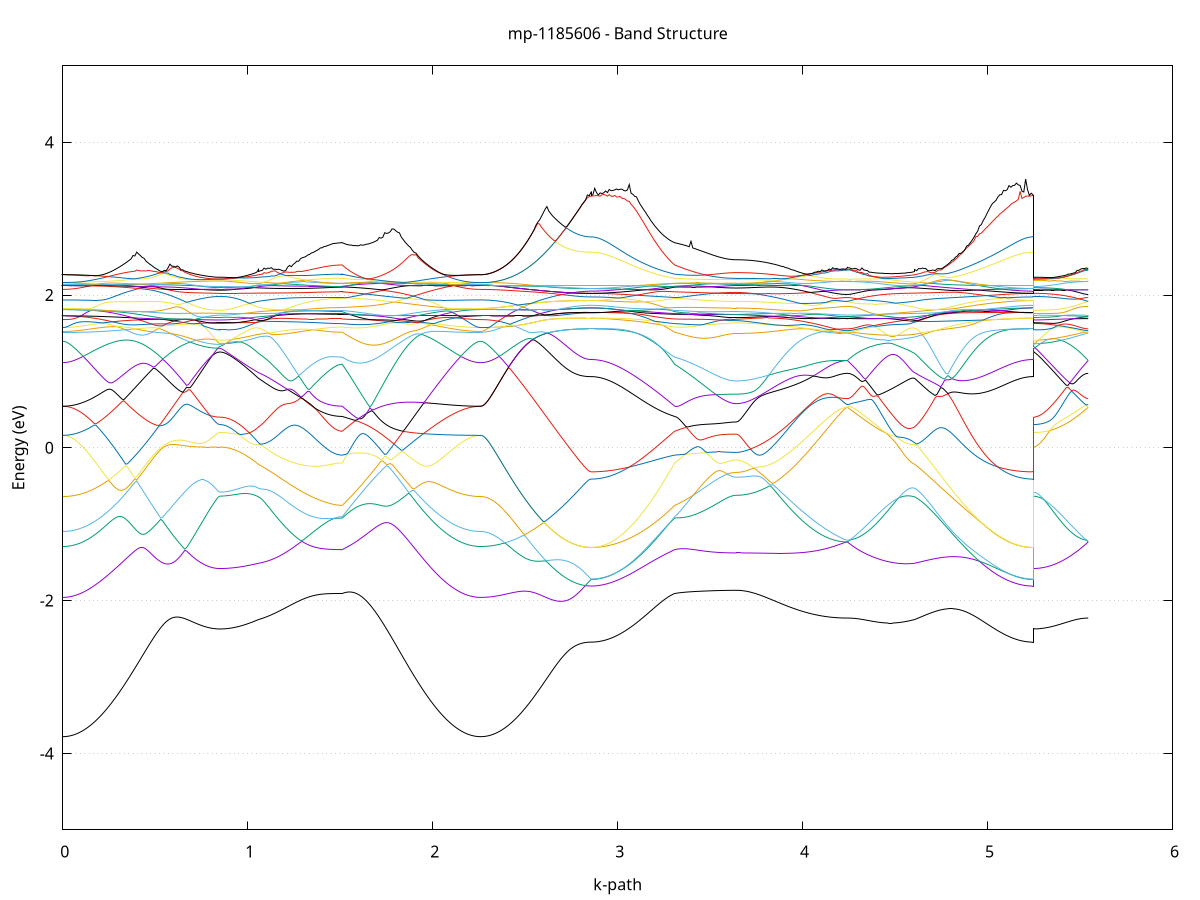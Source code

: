 set title 'mp-1185606 - Band Structure'
set xlabel 'k-path'
set ylabel 'Energy (eV)'
set grid y
set yrange [-5:5]
set terminal png size 800,600
set output 'mp-1185606_bands_gnuplot.png'
plot '-' using 1:2 with lines notitle, '-' using 1:2 with lines notitle, '-' using 1:2 with lines notitle, '-' using 1:2 with lines notitle, '-' using 1:2 with lines notitle, '-' using 1:2 with lines notitle, '-' using 1:2 with lines notitle, '-' using 1:2 with lines notitle, '-' using 1:2 with lines notitle, '-' using 1:2 with lines notitle, '-' using 1:2 with lines notitle, '-' using 1:2 with lines notitle, '-' using 1:2 with lines notitle, '-' using 1:2 with lines notitle, '-' using 1:2 with lines notitle, '-' using 1:2 with lines notitle, '-' using 1:2 with lines notitle, '-' using 1:2 with lines notitle, '-' using 1:2 with lines notitle, '-' using 1:2 with lines notitle, '-' using 1:2 with lines notitle, '-' using 1:2 with lines notitle, '-' using 1:2 with lines notitle, '-' using 1:2 with lines notitle, '-' using 1:2 with lines notitle, '-' using 1:2 with lines notitle, '-' using 1:2 with lines notitle, '-' using 1:2 with lines notitle, '-' using 1:2 with lines notitle, '-' using 1:2 with lines notitle, '-' using 1:2 with lines notitle, '-' using 1:2 with lines notitle, '-' using 1:2 with lines notitle, '-' using 1:2 with lines notitle, '-' using 1:2 with lines notitle, '-' using 1:2 with lines notitle, '-' using 1:2 with lines notitle, '-' using 1:2 with lines notitle, '-' using 1:2 with lines notitle, '-' using 1:2 with lines notitle, '-' using 1:2 with lines notitle, '-' using 1:2 with lines notitle, '-' using 1:2 with lines notitle, '-' using 1:2 with lines notitle, '-' using 1:2 with lines notitle, '-' using 1:2 with lines notitle, '-' using 1:2 with lines notitle, '-' using 1:2 with lines notitle
0.000000 -32.680991
0.009989 -32.680891
0.019977 -32.680791
0.029966 -32.680691
0.039954 -32.680391
0.049943 -32.680091
0.059931 -32.679791
0.069920 -32.679291
0.079908 -32.678791
0.089897 -32.678291
0.099885 -32.677591
0.109874 -32.676891
0.119862 -32.676191
0.129851 -32.675391
0.139839 -32.674491
0.149828 -32.673491
0.159816 -32.672491
0.169805 -32.671391
0.179793 -32.670291
0.189782 -32.669091
0.199770 -32.667891
0.209759 -32.666591
0.219747 -32.665191
0.229736 -32.663791
0.239725 -32.662391
0.249713 -32.660891
0.259702 -32.659291
0.269690 -32.657691
0.279679 -32.655991
0.289667 -32.654291
0.299656 -32.652591
0.309644 -32.650791
0.319633 -32.648891
0.329621 -32.646991
0.339610 -32.645091
0.349598 -32.643191
0.359587 -32.641191
0.369575 -32.639091
0.379564 -32.637091
0.389552 -32.634991
0.399541 -32.632791
0.409529 -32.630691
0.419518 -32.628491
0.429506 -32.626291
0.439495 -32.624091
0.449483 -32.621791
0.459472 -32.619491
0.469460 -32.617191
0.479449 -32.614891
0.489438 -32.612591
0.499426 -32.610291
0.509415 -32.607891
0.519403 -32.605491
0.529392 -32.603191
0.539380 -32.600791
0.549369 -32.598391
0.559357 -32.595991
0.569346 -32.593591
0.579334 -32.591291
0.589323 -32.588891
0.599311 -32.586491
0.609300 -32.584091
0.619288 -32.581691
0.629277 -32.579391
0.639265 -32.576991
0.649254 -32.574691
0.659242 -32.572291
0.669231 -32.569991
0.679219 -32.567691
0.689208 -32.565491
0.699196 -32.563191
0.709185 -32.560991
0.719174 -32.558791
0.729162 -32.556691
0.739151 -32.554591
0.749139 -32.552491
0.759128 -32.550491
0.769116 -32.548591
0.779105 -32.546791
0.789093 -32.544991
0.799082 -32.543391
0.809070 -32.541991
0.819059 -32.540691
0.829047 -32.539791
0.839036 -32.539191
0.849024 -32.538991
0.849024 -32.538991
0.859013 -32.538991
0.869002 -32.538891
0.878991 -32.538791
0.888980 -32.538591
0.898969 -32.538391
0.908958 -32.538491
0.918947 -32.538891
0.928936 -32.539291
0.938924 -32.539691
0.948913 -32.540291
0.958902 -32.540791
0.968891 -32.541391
0.978880 -32.542091
0.988869 -32.542791
0.998858 -32.543491
1.008847 -32.544291
1.018836 -32.545191
1.028825 -32.546091
1.038813 -32.546991
1.048802 -32.547991
1.058791 -32.548991
1.058791 -32.548991
1.068618 -32.549691
1.078444 -32.550391
1.088271 -32.551091
1.098098 -32.551791
1.107924 -32.552491
1.117751 -32.553191
1.127577 -32.553791
1.137404 -32.554491
1.147231 -32.555091
1.157057 -32.555791
1.166884 -32.556391
1.176710 -32.556991
1.186537 -32.557591
1.196363 -32.558191
1.206190 -32.558791
1.216017 -32.559391
1.225843 -32.559891
1.235670 -32.560391
1.245496 -32.560991
1.255323 -32.561491
1.265150 -32.561891
1.274976 -32.562391
1.284803 -32.562891
1.294629 -32.563291
1.304456 -32.563691
1.314283 -32.564091
1.324109 -32.564491
1.333936 -32.564891
1.343762 -32.565291
1.353589 -32.565591
1.363416 -32.565891
1.373242 -32.566191
1.383069 -32.566491
1.392895 -32.566691
1.402722 -32.566991
1.412549 -32.567191
1.422375 -32.567391
1.432202 -32.567591
1.442028 -32.567691
1.451855 -32.567891
1.461681 -32.567991
1.471508 -32.568091
1.481335 -32.568091
1.491161 -32.568191
1.500988 -32.568191
1.510814 -32.568191
1.510814 -32.568191
1.520797 -32.566391
1.530779 -32.564491
1.540762 -32.562491
1.550744 -32.560591
1.560726 -32.559291
1.570709 -32.561591
1.580691 -32.563891
1.590673 -32.566291
1.600656 -32.568691
1.610638 -32.571091
1.620621 -32.573491
1.630603 -32.575991
1.640585 -32.578491
1.650568 -32.580891
1.660550 -32.583391
1.670533 -32.585891
1.680515 -32.588491
1.690497 -32.590991
1.700480 -32.593491
1.710462 -32.595991
1.720444 -32.598491
1.730427 -32.600991
1.740409 -32.603491
1.750392 -32.605991
1.760374 -32.608391
1.770356 -32.610891
1.780339 -32.613291
1.790321 -32.615691
1.800303 -32.618091
1.810286 -32.620491
1.820268 -32.622891
1.830251 -32.625191
1.840233 -32.627491
1.850215 -32.629691
1.860198 -32.631991
1.870180 -32.634191
1.880162 -32.636291
1.890145 -32.638491
1.900127 -32.640591
1.910110 -32.642591
1.920092 -32.644591
1.930074 -32.646591
1.940057 -32.648491
1.950039 -32.650391
1.960022 -32.652291
1.970004 -32.654091
1.979986 -32.655791
1.989969 -32.657491
1.999951 -32.659091
2.009933 -32.660691
2.019916 -32.662291
2.029898 -32.663691
2.039881 -32.665191
2.049863 -32.666491
2.059845 -32.667791
2.069828 -32.669091
2.079810 -32.670291
2.089792 -32.671391
2.099775 -32.672491
2.109757 -32.673491
2.119740 -32.674491
2.129722 -32.675291
2.139704 -32.676191
2.149687 -32.676891
2.159669 -32.677591
2.169651 -32.678291
2.179634 -32.678791
2.189616 -32.679291
2.199599 -32.679791
2.209581 -32.680091
2.219563 -32.680391
2.229546 -32.680691
2.239528 -32.680791
2.249511 -32.680891
2.259493 -32.680991
2.259493 -32.680991
2.269440 -32.680891
2.279387 -32.680791
2.289334 -32.680691
2.299281 -32.680491
2.309228 -32.680191
2.319175 -32.679791
2.329122 -32.679391
2.339069 -32.678991
2.349016 -32.678491
2.358963 -32.677891
2.368910 -32.677191
2.378857 -32.676491
2.388804 -32.675791
2.398751 -32.674991
2.408698 -32.674091
2.418645 -32.673191
2.428592 -32.672191
2.438539 -32.671191
2.448486 -32.670091
2.458433 -32.668891
2.468380 -32.667691
2.478327 -32.666491
2.488274 -32.665191
2.498221 -32.663891
2.508168 -32.662491
2.518115 -32.661091
2.528062 -32.659691
2.538009 -32.658191
2.547956 -32.656691
2.557903 -32.655091
2.567850 -32.653591
2.577797 -32.651991
2.587744 -32.650291
2.597691 -32.648691
2.607638 -32.646991
2.617585 -32.645391
2.627532 -32.643691
2.637479 -32.641991
2.647426 -32.640291
2.657373 -32.638591
2.667320 -32.636891
2.677267 -32.635191
2.687214 -32.633591
2.697161 -32.631991
2.707108 -32.630391
2.717055 -32.628791
2.727002 -32.627291
2.736949 -32.625891
2.746896 -32.624491
2.756843 -32.623191
2.766790 -32.621991
2.776737 -32.620891
2.786684 -32.619891
2.796631 -32.618991
2.806578 -32.618191
2.816525 -32.617591
2.826472 -32.617091
2.836419 -32.616691
2.846366 -32.616491
2.856313 -32.616391
2.856313 -32.616391
2.866140 -32.616391
2.875966 -32.616291
2.885793 -32.616191
2.895619 -32.615991
2.905446 -32.615691
2.915273 -32.615491
2.925099 -32.615091
2.934926 -32.614691
2.944752 -32.614291
2.954579 -32.613791
2.964406 -32.613291
2.974232 -32.612691
2.984059 -32.612091
2.993885 -32.611391
3.003712 -32.610691
3.013539 -32.609891
3.023365 -32.609091
3.033192 -32.608191
3.043018 -32.607291
3.052845 -32.606291
3.062672 -32.605291
3.072498 -32.604291
3.082325 -32.603191
3.092151 -32.602091
3.101978 -32.600891
3.111805 -32.599691
3.121631 -32.598391
3.131458 -32.597091
3.141284 -32.595791
3.151111 -32.594391
3.160937 -32.592991
3.170764 -32.591591
3.180591 -32.590091
3.190417 -32.588591
3.200244 -32.586991
3.210070 -32.585491
3.219897 -32.583891
3.229724 -32.582191
3.239550 -32.580591
3.249377 -32.578891
3.259203 -32.577191
3.269030 -32.575391
3.278857 -32.573691
3.288683 -32.571891
3.298510 -32.570091
3.308336 -32.568191
3.308336 -32.568191
3.318138 -32.567491
3.327939 -32.566991
3.337740 -32.566691
3.347541 -32.566691
3.357342 -32.566891
3.367144 -32.567291
3.376945 -32.567791
3.386746 -32.568491
3.396547 -32.569191
3.406348 -32.570091
3.416150 -32.570891
3.425951 -32.571791
3.435752 -32.572591
3.445553 -32.573491
3.455355 -32.574291
3.465156 -32.575091
3.474957 -32.575891
3.484758 -32.576691
3.494559 -32.577391
3.504361 -32.578091
3.514162 -32.578691
3.523963 -32.579291
3.533764 -32.579891
3.543565 -32.580391
3.553367 -32.580891
3.563168 -32.581291
3.572969 -32.581691
3.582770 -32.581991
3.592571 -32.582291
3.602373 -32.582491
3.612174 -32.582691
3.621975 -32.582791
3.631776 -32.582891
3.641578 -32.582891
3.641578 -32.582891
3.651419 -32.582891
3.661261 -32.582791
3.671103 -32.582691
3.680945 -32.582591
3.690787 -32.582491
3.700628 -32.582291
3.710470 -32.581991
3.720312 -32.581791
3.730154 -32.581491
3.739996 -32.581091
3.749838 -32.580791
3.759679 -32.580391
3.769521 -32.579891
3.779363 -32.579491
3.789205 -32.578991
3.799047 -32.578391
3.808888 -32.577791
3.818730 -32.577291
3.828572 -32.576591
3.838414 -32.575991
3.848256 -32.575291
3.858097 -32.574591
3.867939 -32.573791
3.877781 -32.572991
3.887623 -32.572191
3.897465 -32.571391
3.907307 -32.570491
3.917148 -32.569691
3.926990 -32.568691
3.936832 -32.567791
3.946674 -32.566891
3.956516 -32.565891
3.966357 -32.564891
3.976199 -32.563891
3.986041 -32.562891
3.995883 -32.561791
4.005725 -32.560691
4.015567 -32.559691
4.025408 -32.558591
4.035250 -32.557391
4.045092 -32.556291
4.054934 -32.555191
4.064776 -32.554091
4.074617 -32.552891
4.084459 -32.551791
4.094301 -32.550591
4.104143 -32.549491
4.113985 -32.548391
4.123827 -32.547191
4.133668 -32.546091
4.143510 -32.545091
4.153352 -32.543991
4.163194 -32.542991
4.173036 -32.542091
4.182877 -32.541191
4.192719 -32.540391
4.202561 -32.539591
4.212403 -32.539091
4.222245 -32.538591
4.232087 -32.538391
4.241928 -32.538291
4.241928 -32.538291
4.251787 -32.538291
4.261645 -32.538391
4.271504 -32.538491
4.281362 -32.538691
4.291220 -32.538891
4.301079 -32.539191
4.310937 -32.539491
4.320796 -32.539791
4.330654 -32.540091
4.340512 -32.540391
4.350371 -32.540791
4.360229 -32.541091
4.370088 -32.541491
4.379946 -32.541791
4.389805 -32.542091
4.399663 -32.542391
4.409521 -32.542691
4.419380 -32.542991
4.429238 -32.543291
4.439097 -32.543591
4.448955 -32.543791
4.458813 -32.544091
4.468672 -32.544291
4.478530 -32.544591
4.488389 -32.544791
4.498247 -32.544991
4.508105 -32.545291
4.517964 -32.545491
4.527822 -32.545791
4.537681 -32.546091
4.547539 -32.546391
4.557398 -32.546691
4.567256 -32.547091
4.577114 -32.547491
4.586973 -32.547891
4.596831 -32.548391
4.606690 -32.548991
4.606690 -32.548991
4.616678 -32.549991
4.626666 -32.551091
4.636655 -32.552191
4.646643 -32.553391
4.656632 -32.554591
4.666620 -32.555791
4.676608 -32.557091
4.686597 -32.558291
4.696585 -32.559591
4.706574 -32.560991
4.716562 -32.562291
4.726550 -32.563691
4.736539 -32.565091
4.746527 -32.566491
4.756516 -32.567891
4.766504 -32.569291
4.776492 -32.570691
4.786481 -32.572191
4.796469 -32.573591
4.806458 -32.575091
4.816446 -32.576491
4.826434 -32.577991
4.836423 -32.579391
4.846411 -32.580891
4.856400 -32.582291
4.866388 -32.583791
4.876376 -32.585191
4.886365 -32.586591
4.896353 -32.587991
4.906341 -32.589391
4.916330 -32.590791
4.926318 -32.592091
4.936307 -32.593491
4.946295 -32.594791
4.956283 -32.596091
4.966272 -32.597291
4.976260 -32.598491
4.986249 -32.599691
4.996237 -32.600891
5.006225 -32.601991
5.016214 -32.603091
5.026202 -32.604191
5.036191 -32.605191
5.046179 -32.606191
5.056167 -32.607191
5.066156 -32.608091
5.076144 -32.608991
5.086133 -32.609791
5.096121 -32.610591
5.106109 -32.611291
5.116098 -32.611991
5.126086 -32.612591
5.136075 -32.613191
5.146063 -32.613791
5.156051 -32.614191
5.166040 -32.614691
5.176028 -32.615091
5.186017 -32.615391
5.196005 -32.615691
5.205993 -32.615991
5.215982 -32.616091
5.225970 -32.616291
5.235959 -32.616391
5.245947 -32.616391
5.245947 -32.538991
5.255894 -32.538991
5.265841 -32.538991
5.275788 -32.538991
5.285735 -32.538991
5.295682 -32.538991
5.305629 -32.538991
5.315576 -32.538891
5.325523 -32.538891
5.335470 -32.538891
5.345417 -32.538891
5.355364 -32.538891
5.365311 -32.538891
5.375258 -32.538791
5.385205 -32.538791
5.395152 -32.538791
5.405099 -32.538791
5.415046 -32.538691
5.424993 -32.538691
5.434940 -32.538691
5.444887 -32.538591
5.454834 -32.538591
5.464781 -32.538591
5.474728 -32.538491
5.484675 -32.538491
5.494622 -32.538491
5.504569 -32.538391
5.514516 -32.538391
5.524463 -32.538291
5.534410 -32.538291
5.544357 -32.538291
e
0.000000 -32.462391
0.009989 -32.462391
0.019977 -32.462491
0.029966 -32.462591
0.039954 -32.462791
0.049943 -32.462991
0.059931 -32.463291
0.069920 -32.463691
0.079908 -32.463991
0.089897 -32.464491
0.099885 -32.464991
0.109874 -32.465491
0.119862 -32.466091
0.129851 -32.466691
0.139839 -32.467391
0.149828 -32.468091
0.159816 -32.468891
0.169805 -32.469691
0.179793 -32.470491
0.189782 -32.471391
0.199770 -32.472291
0.209759 -32.473291
0.219747 -32.474291
0.229736 -32.475291
0.239725 -32.476391
0.249713 -32.477491
0.259702 -32.478591
0.269690 -32.479791
0.279679 -32.480991
0.289667 -32.482191
0.299656 -32.483391
0.309644 -32.484691
0.319633 -32.485991
0.329621 -32.487291
0.339610 -32.488591
0.349598 -32.489891
0.359587 -32.491291
0.369575 -32.492591
0.379564 -32.493991
0.389552 -32.495391
0.399541 -32.496791
0.409529 -32.498191
0.419518 -32.499491
0.429506 -32.500891
0.439495 -32.502291
0.449483 -32.503691
0.459472 -32.505091
0.469460 -32.506491
0.479449 -32.507791
0.489438 -32.509191
0.499426 -32.510491
0.509415 -32.511791
0.519403 -32.513091
0.529392 -32.514391
0.539380 -32.515691
0.549369 -32.516891
0.559357 -32.518191
0.569346 -32.519391
0.579334 -32.520491
0.589323 -32.521691
0.599311 -32.522791
0.609300 -32.523891
0.619288 -32.524891
0.629277 -32.525891
0.639265 -32.526891
0.649254 -32.527891
0.659242 -32.528791
0.669231 -32.529591
0.679219 -32.530491
0.689208 -32.531291
0.699196 -32.531991
0.709185 -32.532691
0.719174 -32.533291
0.729162 -32.533991
0.739151 -32.534491
0.749139 -32.534991
0.759128 -32.535491
0.769116 -32.535891
0.779105 -32.536291
0.789093 -32.536591
0.799082 -32.536891
0.809070 -32.537091
0.819059 -32.537291
0.829047 -32.537391
0.839036 -32.537491
0.849024 -32.537491
0.849024 -32.537491
0.859013 -32.537591
0.869002 -32.537691
0.878991 -32.537791
0.888980 -32.537991
0.898969 -32.538191
0.908958 -32.538091
0.918947 -32.537791
0.928936 -32.537391
0.938924 -32.536891
0.948913 -32.536491
0.958902 -32.535891
0.968891 -32.535391
0.978880 -32.534791
0.988869 -32.534091
0.998858 -32.533391
1.008847 -32.532591
1.018836 -32.531791
1.028825 -32.530991
1.038813 -32.530091
1.048802 -32.529191
1.058791 -32.528291
1.058791 -32.528291
1.068618 -32.527791
1.078444 -32.527591
1.088271 -32.527791
1.098098 -32.528191
1.107924 -32.528691
1.117751 -32.529391
1.127577 -32.529991
1.137404 -32.530791
1.147231 -32.531491
1.157057 -32.532291
1.166884 -32.533091
1.176710 -32.533791
1.186537 -32.534591
1.196363 -32.535291
1.206190 -32.536091
1.216017 -32.536791
1.225843 -32.537491
1.235670 -32.538191
1.245496 -32.538891
1.255323 -32.539491
1.265150 -32.540191
1.274976 -32.540791
1.284803 -32.541391
1.294629 -32.541991
1.304456 -32.542491
1.314283 -32.542991
1.324109 -32.543591
1.333936 -32.543991
1.343762 -32.544491
1.353589 -32.544891
1.363416 -32.545391
1.373242 -32.545791
1.383069 -32.546091
1.392895 -32.546491
1.402722 -32.546791
1.412549 -32.547091
1.422375 -32.547291
1.432202 -32.547491
1.442028 -32.547791
1.451855 -32.547891
1.461681 -32.548091
1.471508 -32.548191
1.481335 -32.548291
1.491161 -32.548391
1.500988 -32.548391
1.510814 -32.548391
1.510814 -32.548391
1.520797 -32.550491
1.530779 -32.552591
1.540762 -32.554791
1.550744 -32.556991
1.560726 -32.558691
1.570709 -32.556691
1.580691 -32.554791
1.590673 -32.552791
1.600656 -32.550791
1.610638 -32.548791
1.620621 -32.546791
1.630603 -32.544791
1.640585 -32.542791
1.650568 -32.540791
1.660550 -32.538791
1.670533 -32.536791
1.680515 -32.534691
1.690497 -32.532691
1.700480 -32.530691
1.710462 -32.528691
1.720444 -32.526791
1.730427 -32.524791
1.740409 -32.522791
1.750392 -32.520791
1.760374 -32.518891
1.770356 -32.516991
1.780339 -32.515091
1.790321 -32.513191
1.800303 -32.511291
1.810286 -32.509391
1.820268 -32.507591
1.830251 -32.505791
1.840233 -32.503991
1.850215 -32.502191
1.860198 -32.500491
1.870180 -32.498691
1.880162 -32.497091
1.890145 -32.495391
1.900127 -32.493791
1.910110 -32.492191
1.920092 -32.490591
1.930074 -32.489091
1.940057 -32.487591
1.950039 -32.486091
1.960022 -32.484691
1.970004 -32.483291
1.979986 -32.481891
1.989969 -32.480591
1.999951 -32.479291
2.009933 -32.478091
2.019916 -32.476891
2.029898 -32.475791
2.039881 -32.474691
2.049863 -32.473591
2.059845 -32.472591
2.069828 -32.471591
2.079810 -32.470691
2.089792 -32.469791
2.099775 -32.468991
2.109757 -32.468191
2.119740 -32.467391
2.129722 -32.466691
2.139704 -32.466091
2.149687 -32.465491
2.159669 -32.464991
2.169651 -32.464491
2.179634 -32.464091
2.189616 -32.463691
2.199599 -32.463291
2.209581 -32.462991
2.219563 -32.462791
2.229546 -32.462591
2.239528 -32.462491
2.249511 -32.462391
2.259493 -32.462391
2.259493 -32.462391
2.269440 -32.462391
2.279387 -32.462391
2.289334 -32.462391
2.299281 -32.462391
2.309228 -32.462391
2.319175 -32.462391
2.329122 -32.462391
2.339069 -32.462391
2.349016 -32.462391
2.358963 -32.462391
2.368910 -32.462391
2.378857 -32.462491
2.388804 -32.462491
2.398751 -32.462491
2.408698 -32.462491
2.418645 -32.462491
2.428592 -32.462491
2.438539 -32.462691
2.448486 -32.463891
2.458433 -32.465091
2.468380 -32.466391
2.478327 -32.467691
2.488274 -32.468991
2.498221 -32.470391
2.508168 -32.471891
2.518115 -32.473391
2.528062 -32.474891
2.538009 -32.476491
2.547956 -32.478091
2.557903 -32.479691
2.567850 -32.481391
2.577797 -32.483091
2.587744 -32.484791
2.597691 -32.486491
2.607638 -32.488191
2.617585 -32.489991
2.627532 -32.491791
2.637479 -32.493591
2.647426 -32.495291
2.657373 -32.497091
2.667320 -32.498791
2.677267 -32.500591
2.687214 -32.502291
2.697161 -32.503991
2.707108 -32.505591
2.717055 -32.507191
2.727002 -32.508791
2.736949 -32.510291
2.746896 -32.511691
2.756843 -32.512991
2.766790 -32.514291
2.776737 -32.515491
2.786684 -32.516491
2.796631 -32.517391
2.806578 -32.518191
2.816525 -32.518891
2.826472 -32.519391
2.836419 -32.519791
2.846366 -32.519991
2.856313 -32.520091
2.856313 -32.520091
2.866140 -32.520091
2.875966 -32.520091
2.885793 -32.520091
2.895619 -32.520091
2.905446 -32.520091
2.915273 -32.520091
2.925099 -32.520091
2.934926 -32.520091
2.944752 -32.520091
2.954579 -32.520091
2.964406 -32.520191
2.974232 -32.520191
2.984059 -32.520191
2.993885 -32.520291
3.003712 -32.520291
3.013539 -32.520391
3.023365 -32.520491
3.033192 -32.520591
3.043018 -32.520791
3.052845 -32.520991
3.062672 -32.521191
3.072498 -32.521491
3.082325 -32.521691
3.092151 -32.522091
3.101978 -32.522491
3.111805 -32.522991
3.121631 -32.523491
3.131458 -32.524091
3.141284 -32.524691
3.151111 -32.525491
3.160937 -32.526291
3.170764 -32.527191
3.180591 -32.528191
3.190417 -32.529191
3.200244 -32.530391
3.210070 -32.531591
3.219897 -32.532991
3.229724 -32.534391
3.239550 -32.535891
3.249377 -32.537391
3.259203 -32.539091
3.269030 -32.540791
3.278857 -32.542591
3.288683 -32.544491
3.298510 -32.546391
3.308336 -32.548391
3.308336 -32.548391
3.318138 -32.549191
3.327939 -32.549791
3.337740 -32.550191
3.347541 -32.550391
3.357342 -32.550391
3.367144 -32.550191
3.376945 -32.549791
3.386746 -32.549291
3.396547 -32.548691
3.406348 -32.548091
3.416150 -32.547491
3.425951 -32.546891
3.435752 -32.546191
3.445553 -32.545591
3.455355 -32.544991
3.465156 -32.544391
3.474957 -32.543891
3.484758 -32.543391
3.494559 -32.542891
3.504361 -32.542391
3.514162 -32.541991
3.523963 -32.541591
3.533764 -32.541191
3.543565 -32.540891
3.553367 -32.540591
3.563168 -32.540291
3.572969 -32.540091
3.582770 -32.539891
3.592571 -32.539691
3.602373 -32.539591
3.612174 -32.539491
3.621975 -32.539391
3.631776 -32.539391
3.641578 -32.539291
3.641578 -32.539291
3.651419 -32.539291
3.661261 -32.539291
3.671103 -32.539291
3.680945 -32.539291
3.690787 -32.539291
3.700628 -32.539291
3.710470 -32.539291
3.720312 -32.539291
3.730154 -32.539291
3.739996 -32.539291
3.749838 -32.539291
3.759679 -32.539191
3.769521 -32.539191
3.779363 -32.539191
3.789205 -32.539191
3.799047 -32.539191
3.808888 -32.539091
3.818730 -32.539091
3.828572 -32.539091
3.838414 -32.539091
3.848256 -32.539091
3.858097 -32.538991
3.867939 -32.538991
3.877781 -32.538991
3.887623 -32.538991
3.897465 -32.538891
3.907307 -32.538891
3.917148 -32.538891
3.926990 -32.538791
3.936832 -32.538791
3.946674 -32.538791
3.956516 -32.538791
3.966357 -32.538691
3.976199 -32.538691
3.986041 -32.538691
3.995883 -32.538691
4.005725 -32.538591
4.015567 -32.538591
4.025408 -32.538591
4.035250 -32.538591
4.045092 -32.538491
4.054934 -32.538491
4.064776 -32.538491
4.074617 -32.538491
4.084459 -32.538391
4.094301 -32.538391
4.104143 -32.538391
4.113985 -32.538391
4.123827 -32.538391
4.133668 -32.538391
4.143510 -32.538291
4.153352 -32.538291
4.163194 -32.538291
4.173036 -32.538291
4.182877 -32.538291
4.192719 -32.538291
4.202561 -32.538291
4.212403 -32.538291
4.222245 -32.538291
4.232087 -32.538291
4.241928 -32.538291
4.241928 -32.538291
4.251787 -32.538291
4.261645 -32.538291
4.271504 -32.538291
4.281362 -32.538291
4.291220 -32.538191
4.301079 -32.538191
4.310937 -32.538091
4.320796 -32.537991
4.330654 -32.537891
4.340512 -32.537691
4.350371 -32.537591
4.360229 -32.537491
4.370088 -32.537291
4.379946 -32.537091
4.389805 -32.536891
4.399663 -32.536591
4.409521 -32.536391
4.419380 -32.536091
4.429238 -32.535891
4.439097 -32.535591
4.448955 -32.535291
4.458813 -32.534891
4.468672 -32.534591
4.478530 -32.534191
4.488389 -32.533891
4.498247 -32.533491
4.508105 -32.533091
4.517964 -32.532691
4.527822 -32.532191
4.537681 -32.531791
4.547539 -32.531291
4.557398 -32.530891
4.567256 -32.530391
4.577114 -32.529891
4.586973 -32.529291
4.596831 -32.528791
4.606690 -32.528291
4.606690 -32.528291
4.616678 -32.527291
4.626666 -32.526291
4.636655 -32.525191
4.646643 -32.524091
4.656632 -32.522991
4.666620 -32.521791
4.676608 -32.520591
4.686597 -32.519391
4.696585 -32.518891
4.706574 -32.518891
4.716562 -32.518991
4.726550 -32.518991
4.736539 -32.518991
4.746527 -32.519091
4.756516 -32.519091
4.766504 -32.519191
4.776492 -32.519191
4.786481 -32.519191
4.796469 -32.519291
4.806458 -32.519291
4.816446 -32.519391
4.826434 -32.519391
4.836423 -32.519391
4.846411 -32.519491
4.856400 -32.519491
4.866388 -32.519491
4.876376 -32.519591
4.886365 -32.519591
4.896353 -32.519591
4.906341 -32.519591
4.916330 -32.519691
4.926318 -32.519691
4.936307 -32.519691
4.946295 -32.519791
4.956283 -32.519791
4.966272 -32.519791
4.976260 -32.519791
4.986249 -32.519891
4.996237 -32.519891
5.006225 -32.519891
5.016214 -32.519891
5.026202 -32.519891
5.036191 -32.519891
5.046179 -32.519991
5.056167 -32.519991
5.066156 -32.519991
5.076144 -32.519991
5.086133 -32.519991
5.096121 -32.519991
5.106109 -32.519991
5.116098 -32.520091
5.126086 -32.520091
5.136075 -32.520091
5.146063 -32.520091
5.156051 -32.520091
5.166040 -32.520091
5.176028 -32.520091
5.186017 -32.520091
5.196005 -32.520091
5.205993 -32.520091
5.215982 -32.520091
5.225970 -32.520091
5.235959 -32.520091
5.245947 -32.520091
5.245947 -32.537491
5.255894 -32.537491
5.265841 -32.537491
5.275788 -32.537591
5.285735 -32.537591
5.295682 -32.537591
5.305629 -32.537591
5.315576 -32.537591
5.325523 -32.537591
5.335470 -32.537591
5.345417 -32.537591
5.355364 -32.537691
5.365311 -32.537691
5.375258 -32.537691
5.385205 -32.537691
5.395152 -32.537791
5.405099 -32.537791
5.415046 -32.537791
5.424993 -32.537891
5.434940 -32.537891
5.444887 -32.537891
5.454834 -32.537891
5.464781 -32.537991
5.474728 -32.537991
5.484675 -32.537991
5.494622 -32.538091
5.504569 -32.538091
5.514516 -32.538191
5.524463 -32.538191
5.534410 -32.538191
5.544357 -32.538291
e
0.000000 -32.452291
0.009989 -32.452291
0.019977 -32.452291
0.029966 -32.452291
0.039954 -32.452391
0.049943 -32.452491
0.059931 -32.452591
0.069920 -32.452691
0.079908 -32.452791
0.089897 -32.452891
0.099885 -32.453091
0.109874 -32.453291
0.119862 -32.453391
0.129851 -32.453691
0.139839 -32.453891
0.149828 -32.454091
0.159816 -32.454391
0.169805 -32.454691
0.179793 -32.454991
0.189782 -32.455291
0.199770 -32.455591
0.209759 -32.455991
0.219747 -32.456291
0.229736 -32.456691
0.239725 -32.457091
0.249713 -32.457491
0.259702 -32.457991
0.269690 -32.458491
0.279679 -32.458891
0.289667 -32.459391
0.299656 -32.459991
0.309644 -32.460491
0.319633 -32.461091
0.329621 -32.461591
0.339610 -32.462191
0.349598 -32.462891
0.359587 -32.463491
0.369575 -32.464191
0.379564 -32.464891
0.389552 -32.465591
0.399541 -32.466291
0.409529 -32.467091
0.419518 -32.467891
0.429506 -32.468691
0.439495 -32.469491
0.449483 -32.470291
0.459472 -32.471191
0.469460 -32.472091
0.479449 -32.472991
0.489438 -32.473991
0.499426 -32.474991
0.509415 -32.475991
0.519403 -32.476991
0.529392 -32.477991
0.539380 -32.479091
0.549369 -32.480191
0.559357 -32.481291
0.569346 -32.482491
0.579334 -32.483691
0.589323 -32.484891
0.599311 -32.486091
0.609300 -32.487391
0.619288 -32.488591
0.629277 -32.489891
0.639265 -32.491291
0.649254 -32.492591
0.659242 -32.493991
0.669231 -32.495391
0.679219 -32.496791
0.689208 -32.498291
0.699196 -32.499791
0.709185 -32.501191
0.719174 -32.502691
0.729162 -32.504191
0.739151 -32.505691
0.749139 -32.507291
0.759128 -32.508791
0.769116 -32.510191
0.779105 -32.511691
0.789093 -32.513091
0.799082 -32.514391
0.809070 -32.515591
0.819059 -32.516691
0.829047 -32.517491
0.839036 -32.517991
0.849024 -32.518191
0.849024 -32.518191
0.859013 -32.518191
0.869002 -32.518191
0.878991 -32.518191
0.888980 -32.518191
0.898969 -32.518191
0.908958 -32.518191
0.918947 -32.518191
0.928936 -32.518191
0.938924 -32.518191
0.948913 -32.518291
0.958902 -32.518291
0.968891 -32.518291
0.978880 -32.518291
0.988869 -32.518291
0.998858 -32.518391
1.008847 -32.518391
1.018836 -32.518391
1.028825 -32.518491
1.038813 -32.518491
1.048802 -32.518491
1.058791 -32.518491
1.058791 -32.518491
1.068618 -32.518391
1.078444 -32.517891
1.088271 -32.517091
1.098098 -32.516091
1.107924 -32.514991
1.117751 -32.513691
1.127577 -32.512391
1.137404 -32.511091
1.147231 -32.509791
1.157057 -32.508491
1.166884 -32.507191
1.176710 -32.505891
1.186537 -32.504591
1.196363 -32.503291
1.206190 -32.502091
1.216017 -32.500891
1.225843 -32.499691
1.235670 -32.498591
1.245496 -32.497491
1.255323 -32.496391
1.265150 -32.495291
1.274976 -32.494291
1.284803 -32.493291
1.294629 -32.492391
1.304456 -32.491491
1.314283 -32.490591
1.324109 -32.489791
1.333936 -32.488991
1.343762 -32.488191
1.353589 -32.487491
1.363416 -32.486791
1.373242 -32.486191
1.383069 -32.485591
1.392895 -32.484991
1.402722 -32.484491
1.412549 -32.484091
1.422375 -32.483691
1.432202 -32.483291
1.442028 -32.482891
1.451855 -32.482591
1.461681 -32.482391
1.471508 -32.482191
1.481335 -32.481991
1.491161 -32.481891
1.500988 -32.481891
1.510814 -32.481791
1.510814 -32.481791
1.520797 -32.481591
1.530779 -32.481291
1.540762 -32.480991
1.550744 -32.480691
1.560726 -32.480291
1.570709 -32.479891
1.580691 -32.479491
1.590673 -32.479091
1.600656 -32.478591
1.610638 -32.478091
1.620621 -32.477591
1.630603 -32.477091
1.640585 -32.476591
1.650568 -32.476091
1.660550 -32.475491
1.670533 -32.474991
1.680515 -32.474391
1.690497 -32.473891
1.700480 -32.473291
1.710462 -32.472791
1.720444 -32.472191
1.730427 -32.471591
1.740409 -32.470991
1.750392 -32.470391
1.760374 -32.469891
1.770356 -32.469291
1.780339 -32.468691
1.790321 -32.468091
1.800303 -32.467591
1.810286 -32.466991
1.820268 -32.466391
1.830251 -32.465891
1.840233 -32.465291
1.850215 -32.464791
1.860198 -32.464291
1.870180 -32.463691
1.880162 -32.463191
1.890145 -32.462691
1.900127 -32.462191
1.910110 -32.461691
1.920092 -32.461191
1.930074 -32.460691
1.940057 -32.460191
1.950039 -32.459791
1.960022 -32.459291
1.970004 -32.458891
1.979986 -32.458391
1.989969 -32.457991
1.999951 -32.457591
2.009933 -32.457191
2.019916 -32.456891
2.029898 -32.456491
2.039881 -32.456091
2.049863 -32.455791
2.059845 -32.455491
2.069828 -32.455191
2.079810 -32.454891
2.089792 -32.454591
2.099775 -32.454291
2.109757 -32.454091
2.119740 -32.453891
2.129722 -32.453591
2.139704 -32.453391
2.149687 -32.453191
2.159669 -32.453091
2.169651 -32.452891
2.179634 -32.452791
2.189616 -32.452691
2.199599 -32.452591
2.209581 -32.452491
2.219563 -32.452391
2.229546 -32.452291
2.239528 -32.452291
2.249511 -32.452291
2.259493 -32.452291
2.259493 -32.452291
2.269440 -32.452291
2.279387 -32.452391
2.289334 -32.452591
2.299281 -32.452791
2.309228 -32.453091
2.319175 -32.453491
2.329122 -32.453891
2.339069 -32.454391
2.349016 -32.454891
2.358963 -32.455591
2.368910 -32.456191
2.378857 -32.456991
2.388804 -32.457791
2.398751 -32.458691
2.408698 -32.459591
2.418645 -32.460591
2.428592 -32.461591
2.438539 -32.462591
2.448486 -32.462591
2.458433 -32.462591
2.468380 -32.462591
2.478327 -32.462591
2.488274 -32.462591
2.498221 -32.462691
2.508168 -32.462691
2.518115 -32.462691
2.528062 -32.462691
2.538009 -32.462691
2.547956 -32.462791
2.557903 -32.462791
2.567850 -32.462791
2.577797 -32.462791
2.587744 -32.462791
2.597691 -32.462891
2.607638 -32.462891
2.617585 -32.462891
2.627532 -32.462891
2.637479 -32.462891
2.647426 -32.462891
2.657373 -32.462991
2.667320 -32.462991
2.677267 -32.462991
2.687214 -32.462991
2.697161 -32.462991
2.707108 -32.462991
2.717055 -32.463091
2.727002 -32.463091
2.736949 -32.463091
2.746896 -32.463091
2.756843 -32.463091
2.766790 -32.463091
2.776737 -32.463091
2.786684 -32.463091
2.796631 -32.463191
2.806578 -32.463191
2.816525 -32.463191
2.826472 -32.463191
2.836419 -32.463191
2.846366 -32.463191
2.856313 -32.463191
2.856313 -32.463191
2.866140 -32.463191
2.875966 -32.463291
2.885793 -32.463391
2.895619 -32.463591
2.905446 -32.463791
2.915273 -32.464091
2.925099 -32.464391
2.934926 -32.464791
2.944752 -32.465191
2.954579 -32.465591
2.964406 -32.466091
2.974232 -32.466691
2.984059 -32.467291
2.993885 -32.467891
3.003712 -32.468491
3.013539 -32.469191
3.023365 -32.469891
3.033192 -32.470591
3.043018 -32.471391
3.052845 -32.472091
3.062672 -32.472891
3.072498 -32.473591
3.082325 -32.474391
3.092151 -32.475191
3.101978 -32.475891
3.111805 -32.476591
3.121631 -32.477391
3.131458 -32.477991
3.141284 -32.478691
3.151111 -32.479291
3.160937 -32.479791
3.170764 -32.480291
3.180591 -32.480791
3.190417 -32.481191
3.200244 -32.481491
3.210070 -32.481791
3.219897 -32.482091
3.229724 -32.482191
3.239550 -32.482391
3.249377 -32.482391
3.259203 -32.482491
3.269030 -32.482391
3.278857 -32.482291
3.288683 -32.482191
3.298510 -32.481991
3.308336 -32.481791
3.308336 -32.481791
3.318138 -32.481691
3.327939 -32.481591
3.337740 -32.481491
3.347541 -32.481291
3.357342 -32.481091
3.367144 -32.480891
3.376945 -32.480691
3.386746 -32.480491
3.396547 -32.480291
3.406348 -32.479991
3.416150 -32.479791
3.425951 -32.479491
3.435752 -32.479291
3.445553 -32.478991
3.455355 -32.478691
3.465156 -32.478491
3.474957 -32.478191
3.484758 -32.477991
3.494559 -32.477691
3.504361 -32.477391
3.514162 -32.477191
3.523963 -32.476991
3.533764 -32.476791
3.543565 -32.476491
3.553367 -32.476391
3.563168 -32.476191
3.572969 -32.475991
3.582770 -32.475891
3.592571 -32.475791
3.602373 -32.475691
3.612174 -32.475591
3.621975 -32.475491
3.631776 -32.475491
3.641578 -32.475491
3.641578 -32.475491
3.651419 -32.475491
3.661261 -32.475591
3.671103 -32.475591
3.680945 -32.475791
3.690787 -32.475891
3.700628 -32.476091
3.710470 -32.476291
3.720312 -32.476591
3.730154 -32.476791
3.739996 -32.477091
3.749838 -32.477491
3.759679 -32.477891
3.769521 -32.478291
3.779363 -32.478691
3.789205 -32.479191
3.799047 -32.479691
3.808888 -32.480191
3.818730 -32.480691
3.828572 -32.481291
3.838414 -32.481891
3.848256 -32.482591
3.858097 -32.483291
3.867939 -32.483991
3.877781 -32.484691
3.887623 -32.485491
3.897465 -32.486191
3.907307 -32.486991
3.917148 -32.487891
3.926990 -32.488691
3.936832 -32.489591
3.946674 -32.490491
3.956516 -32.491391
3.966357 -32.492391
3.976199 -32.493391
3.986041 -32.494291
3.995883 -32.495291
4.005725 -32.496391
4.015567 -32.497391
4.025408 -32.498391
4.035250 -32.499491
4.045092 -32.500591
4.054934 -32.501691
4.064776 -32.502791
4.074617 -32.503891
4.084459 -32.504991
4.094301 -32.506091
4.104143 -32.507191
4.113985 -32.508291
4.123827 -32.509391
4.133668 -32.510391
4.143510 -32.511491
4.153352 -32.512491
4.163194 -32.513491
4.173036 -32.514391
4.182877 -32.515291
4.192719 -32.516091
4.202561 -32.516791
4.212403 -32.517391
4.222245 -32.517791
4.232087 -32.518091
4.241928 -32.518191
4.241928 -32.518191
4.251787 -32.518091
4.261645 -32.518091
4.271504 -32.517891
4.281362 -32.517791
4.291220 -32.517591
4.301079 -32.517391
4.310937 -32.517191
4.320796 -32.516991
4.330654 -32.516791
4.340512 -32.516591
4.350371 -32.516391
4.360229 -32.516191
4.370088 -32.516091
4.379946 -32.515991
4.389805 -32.515891
4.399663 -32.515791
4.409521 -32.515791
4.419380 -32.515791
4.429238 -32.515791
4.439097 -32.515891
4.448955 -32.515991
4.458813 -32.516091
4.468672 -32.516191
4.478530 -32.516391
4.488389 -32.516491
4.498247 -32.516691
4.508105 -32.516891
4.517964 -32.517191
4.527822 -32.517391
4.537681 -32.517591
4.547539 -32.517791
4.557398 -32.517991
4.567256 -32.518191
4.577114 -32.518291
4.586973 -32.518391
4.596831 -32.518491
4.606690 -32.518491
4.606690 -32.518491
4.616678 -32.518591
4.626666 -32.518591
4.636655 -32.518691
4.646643 -32.518691
4.656632 -32.518691
4.666620 -32.518791
4.676608 -32.518791
4.686597 -32.518791
4.696585 -32.518191
4.706574 -32.516891
4.716562 -32.515691
4.726550 -32.514391
4.736539 -32.512991
4.746527 -32.511691
4.756516 -32.510391
4.766504 -32.508991
4.776492 -32.507591
4.786481 -32.506191
4.796469 -32.504891
4.806458 -32.503491
4.816446 -32.502091
4.826434 -32.500691
4.836423 -32.499291
4.846411 -32.497891
4.856400 -32.496491
4.866388 -32.495091
4.876376 -32.493691
4.886365 -32.492291
4.896353 -32.490991
4.906341 -32.489591
4.916330 -32.488291
4.926318 -32.486991
4.936307 -32.485691
4.946295 -32.484391
4.956283 -32.483191
4.966272 -32.481891
4.976260 -32.480691
4.986249 -32.479591
4.996237 -32.478391
5.006225 -32.477291
5.016214 -32.476191
5.026202 -32.475191
5.036191 -32.474191
5.046179 -32.473191
5.056167 -32.472291
5.066156 -32.471391
5.076144 -32.470491
5.086133 -32.469691
5.096121 -32.468891
5.106109 -32.468191
5.116098 -32.467491
5.126086 -32.466891
5.136075 -32.466291
5.146063 -32.465791
5.156051 -32.465291
5.166040 -32.464791
5.176028 -32.464391
5.186017 -32.464091
5.196005 -32.463791
5.205993 -32.463591
5.215982 -32.463391
5.225970 -32.463291
5.235959 -32.463191
5.245947 -32.463191
5.245947 -32.518191
5.255894 -32.518191
5.265841 -32.518191
5.275788 -32.518191
5.285735 -32.518191
5.295682 -32.518191
5.305629 -32.518191
5.315576 -32.518191
5.325523 -32.518191
5.335470 -32.518191
5.345417 -32.518191
5.355364 -32.518191
5.365311 -32.518191
5.375258 -32.518191
5.385205 -32.518191
5.395152 -32.518191
5.405099 -32.518191
5.415046 -32.518191
5.424993 -32.518191
5.434940 -32.518191
5.444887 -32.518191
5.454834 -32.518191
5.464781 -32.518191
5.474728 -32.518191
5.484675 -32.518191
5.494622 -32.518191
5.504569 -32.518191
5.514516 -32.518191
5.524463 -32.518191
5.534410 -32.518191
5.544357 -32.518191
e
0.000000 -24.196491
0.009989 -24.196491
0.019977 -24.196491
0.029966 -24.196491
0.039954 -24.196491
0.049943 -24.196491
0.059931 -24.196591
0.069920 -24.196591
0.079908 -24.196591
0.089897 -24.196691
0.099885 -24.196691
0.109874 -24.196791
0.119862 -24.196791
0.129851 -24.196891
0.139839 -24.196891
0.149828 -24.196991
0.159816 -24.197091
0.169805 -24.197191
0.179793 -24.197191
0.189782 -24.197291
0.199770 -24.197391
0.209759 -24.197491
0.219747 -24.197591
0.229736 -24.197691
0.239725 -24.197791
0.249713 -24.197891
0.259702 -24.197991
0.269690 -24.198091
0.279679 -24.198191
0.289667 -24.198391
0.299656 -24.198491
0.309644 -24.198591
0.319633 -24.198691
0.329621 -24.198891
0.339610 -24.198991
0.349598 -24.199091
0.359587 -24.199191
0.369575 -24.199391
0.379564 -24.199491
0.389552 -24.199591
0.399541 -24.199791
0.409529 -24.199891
0.419518 -24.200091
0.429506 -24.200191
0.439495 -24.200291
0.449483 -24.200491
0.459472 -24.200591
0.469460 -24.200691
0.479449 -24.200891
0.489438 -24.200991
0.499426 -24.201091
0.509415 -24.201291
0.519403 -24.201391
0.529392 -24.201491
0.539380 -24.201591
0.549369 -24.201791
0.559357 -24.201891
0.569346 -24.201991
0.579334 -24.202091
0.589323 -24.202191
0.599311 -24.202291
0.609300 -24.202491
0.619288 -24.202591
0.629277 -24.202691
0.639265 -24.202791
0.649254 -24.202891
0.659242 -24.202891
0.669231 -24.202991
0.679219 -24.203091
0.689208 -24.203191
0.699196 -24.203291
0.709185 -24.203291
0.719174 -24.203391
0.729162 -24.203491
0.739151 -24.203491
0.749139 -24.203591
0.759128 -24.203591
0.769116 -24.203691
0.779105 -24.203691
0.789093 -24.203691
0.799082 -24.203791
0.809070 -24.203791
0.819059 -24.203791
0.829047 -24.203791
0.839036 -24.203791
0.849024 -24.203791
0.849024 -24.203791
0.859013 -24.203791
0.869002 -24.203791
0.878991 -24.203791
0.888980 -24.203691
0.898969 -24.203691
0.908958 -24.203591
0.918947 -24.203491
0.928936 -24.203391
0.938924 -24.203291
0.948913 -24.203191
0.958902 -24.202991
0.968891 -24.202891
0.978880 -24.202791
0.988869 -24.202591
0.998858 -24.202391
1.008847 -24.202291
1.018836 -24.202091
1.028825 -24.201891
1.038813 -24.201691
1.048802 -24.201491
1.058791 -24.201291
1.058791 -24.201291
1.068618 -24.201091
1.078444 -24.200991
1.088271 -24.200791
1.098098 -24.200691
1.107924 -24.200491
1.117751 -24.200391
1.127577 -24.200191
1.137404 -24.200091
1.147231 -24.199891
1.157057 -24.199791
1.166884 -24.199591
1.176710 -24.199491
1.186537 -24.199291
1.196363 -24.199191
1.206190 -24.199091
1.216017 -24.198891
1.225843 -24.198791
1.235670 -24.198691
1.245496 -24.198591
1.255323 -24.198491
1.265150 -24.198391
1.274976 -24.198291
1.284803 -24.198191
1.294629 -24.198091
1.304456 -24.197991
1.314283 -24.197891
1.324109 -24.197791
1.333936 -24.197791
1.343762 -24.197691
1.353589 -24.197591
1.363416 -24.197491
1.373242 -24.197491
1.383069 -24.197391
1.392895 -24.197391
1.402722 -24.197291
1.412549 -24.197291
1.422375 -24.197191
1.432202 -24.197191
1.442028 -24.197191
1.451855 -24.197091
1.461681 -24.197091
1.471508 -24.197091
1.481335 -24.197091
1.491161 -24.197091
1.500988 -24.196991
1.510814 -24.196991
1.510814 -24.196991
1.520797 -24.196991
1.530779 -24.196991
1.540762 -24.196991
1.550744 -24.196991
1.560726 -24.196991
1.570709 -24.196991
1.580691 -24.196991
1.590673 -24.196991
1.600656 -24.196991
1.610638 -24.196991
1.620621 -24.196991
1.630603 -24.196991
1.640585 -24.196991
1.650568 -24.196991
1.660550 -24.196991
1.670533 -24.196991
1.680515 -24.196991
1.690497 -24.196991
1.700480 -24.196991
1.710462 -24.196891
1.720444 -24.196891
1.730427 -24.196891
1.740409 -24.196891
1.750392 -24.196891
1.760374 -24.196891
1.770356 -24.196891
1.780339 -24.196891
1.790321 -24.196891
1.800303 -24.196891
1.810286 -24.196891
1.820268 -24.196891
1.830251 -24.196891
1.840233 -24.196891
1.850215 -24.196791
1.860198 -24.196791
1.870180 -24.196791
1.880162 -24.196791
1.890145 -24.196791
1.900127 -24.196791
1.910110 -24.196791
1.920092 -24.196791
1.930074 -24.196791
1.940057 -24.196691
1.950039 -24.196691
1.960022 -24.196691
1.970004 -24.196691
1.979986 -24.196691
1.989969 -24.196691
1.999951 -24.196691
2.009933 -24.196691
2.019916 -24.196691
2.029898 -24.196591
2.039881 -24.196591
2.049863 -24.196591
2.059845 -24.196591
2.069828 -24.196591
2.079810 -24.196591
2.089792 -24.196591
2.099775 -24.196591
2.109757 -24.196491
2.119740 -24.196491
2.129722 -24.196491
2.139704 -24.196491
2.149687 -24.196491
2.159669 -24.196491
2.169651 -24.196491
2.179634 -24.196491
2.189616 -24.196491
2.199599 -24.196491
2.209581 -24.196491
2.219563 -24.196491
2.229546 -24.196491
2.239528 -24.196491
2.249511 -24.196491
2.259493 -24.196491
2.259493 -24.196491
2.269440 -24.196491
2.279387 -24.196491
2.289334 -24.196491
2.299281 -24.196491
2.309228 -24.196491
2.319175 -24.196491
2.329122 -24.196491
2.339069 -24.196491
2.349016 -24.196491
2.358963 -24.196491
2.368910 -24.196491
2.378857 -24.196591
2.388804 -24.196591
2.398751 -24.196591
2.408698 -24.196591
2.418645 -24.196591
2.428592 -24.196591
2.438539 -24.196691
2.448486 -24.196691
2.458433 -24.196691
2.468380 -24.196691
2.478327 -24.196691
2.488274 -24.196791
2.498221 -24.196791
2.508168 -24.196791
2.518115 -24.196791
2.528062 -24.196891
2.538009 -24.196891
2.547956 -24.196891
2.557903 -24.196891
2.567850 -24.196991
2.577797 -24.196991
2.587744 -24.196991
2.597691 -24.196991
2.607638 -24.197091
2.617585 -24.197091
2.627532 -24.197091
2.637479 -24.197091
2.647426 -24.197091
2.657373 -24.197191
2.667320 -24.197191
2.677267 -24.197191
2.687214 -24.197191
2.697161 -24.197191
2.707108 -24.197291
2.717055 -24.197291
2.727002 -24.197291
2.736949 -24.197291
2.746896 -24.197291
2.756843 -24.197291
2.766790 -24.197291
2.776737 -24.197391
2.786684 -24.197391
2.796631 -24.197391
2.806578 -24.197391
2.816525 -24.197391
2.826472 -24.197391
2.836419 -24.197391
2.846366 -24.197391
2.856313 -24.197391
2.856313 -24.197391
2.866140 -24.197391
2.875966 -24.197391
2.885793 -24.197391
2.895619 -24.197391
2.905446 -24.197391
2.915273 -24.197391
2.925099 -24.197391
2.934926 -24.197391
2.944752 -24.197391
2.954579 -24.197391
2.964406 -24.197391
2.974232 -24.197391
2.984059 -24.197291
2.993885 -24.197291
3.003712 -24.197291
3.013539 -24.197291
3.023365 -24.197291
3.033192 -24.197291
3.043018 -24.197291
3.052845 -24.197291
3.062672 -24.197291
3.072498 -24.197291
3.082325 -24.197291
3.092151 -24.197191
3.101978 -24.197191
3.111805 -24.197191
3.121631 -24.197191
3.131458 -24.197191
3.141284 -24.197191
3.151111 -24.197191
3.160937 -24.197191
3.170764 -24.197191
3.180591 -24.197191
3.190417 -24.197091
3.200244 -24.197091
3.210070 -24.197091
3.219897 -24.197091
3.229724 -24.197091
3.239550 -24.197091
3.249377 -24.197091
3.259203 -24.197091
3.269030 -24.197091
3.278857 -24.197091
3.288683 -24.197091
3.298510 -24.197091
3.308336 -24.196991
3.308336 -24.196991
3.318138 -24.196991
3.327939 -24.196991
3.337740 -24.196991
3.347541 -24.196991
3.357342 -24.196991
3.367144 -24.197091
3.376945 -24.197091
3.386746 -24.197091
3.396547 -24.197091
3.406348 -24.197091
3.416150 -24.197091
3.425951 -24.197091
3.435752 -24.197091
3.445553 -24.197091
3.455355 -24.197191
3.465156 -24.197191
3.474957 -24.197191
3.484758 -24.197191
3.494559 -24.197191
3.504361 -24.197291
3.514162 -24.197291
3.523963 -24.197291
3.533764 -24.197291
3.543565 -24.197291
3.553367 -24.197291
3.563168 -24.197391
3.572969 -24.197391
3.582770 -24.197391
3.592571 -24.197391
3.602373 -24.197391
3.612174 -24.197391
3.621975 -24.197391
3.631776 -24.197391
3.641578 -24.197391
3.641578 -24.197391
3.651419 -24.197391
3.661261 -24.197391
3.671103 -24.197391
3.680945 -24.197491
3.690787 -24.197491
3.700628 -24.197491
3.710470 -24.197491
3.720312 -24.197591
3.730154 -24.197591
3.739996 -24.197691
3.749838 -24.197691
3.759679 -24.197791
3.769521 -24.197791
3.779363 -24.197891
3.789205 -24.197991
3.799047 -24.198091
3.808888 -24.198091
3.818730 -24.198191
3.828572 -24.198291
3.838414 -24.198391
3.848256 -24.198491
3.858097 -24.198591
3.867939 -24.198691
3.877781 -24.198791
3.887623 -24.198891
3.897465 -24.198991
3.907307 -24.199091
3.917148 -24.199191
3.926990 -24.199291
3.936832 -24.199391
3.946674 -24.199491
3.956516 -24.199591
3.966357 -24.199691
3.976199 -24.199791
3.986041 -24.199891
3.995883 -24.199991
4.005725 -24.200091
4.015567 -24.200191
4.025408 -24.200291
4.035250 -24.200391
4.045092 -24.200491
4.054934 -24.200591
4.064776 -24.200591
4.074617 -24.200691
4.084459 -24.200791
4.094301 -24.200891
4.104143 -24.200991
4.113985 -24.200991
4.123827 -24.201091
4.133668 -24.201091
4.143510 -24.201191
4.153352 -24.201291
4.163194 -24.201291
4.173036 -24.201291
4.182877 -24.201391
4.192719 -24.201391
4.202561 -24.201391
4.212403 -24.201391
4.222245 -24.201491
4.232087 -24.201491
4.241928 -24.201491
4.241928 -24.201491
4.251787 -24.201591
4.261645 -24.201691
4.271504 -24.201791
4.281362 -24.201791
4.291220 -24.201891
4.301079 -24.201991
4.310937 -24.202091
4.320796 -24.202091
4.330654 -24.202191
4.340512 -24.202191
4.350371 -24.202291
4.360229 -24.202291
4.370088 -24.202391
4.379946 -24.202391
4.389805 -24.202391
4.399663 -24.202391
4.409521 -24.202491
4.419380 -24.202491
4.429238 -24.202491
4.439097 -24.202491
4.448955 -24.202391
4.458813 -24.202391
4.468672 -24.202391
4.478530 -24.202291
4.488389 -24.202291
4.498247 -24.202191
4.508105 -24.202191
4.517964 -24.202091
4.527822 -24.202091
4.537681 -24.201991
4.547539 -24.201891
4.557398 -24.201791
4.567256 -24.201691
4.577114 -24.201591
4.586973 -24.201491
4.596831 -24.201391
4.606690 -24.201291
4.606690 -24.201291
4.616678 -24.201091
4.626666 -24.200891
4.636655 -24.200691
4.646643 -24.200491
4.656632 -24.200191
4.666620 -24.199991
4.676608 -24.199791
4.686597 -24.199591
4.696585 -24.199391
4.706574 -24.199191
4.716562 -24.198991
4.726550 -24.198791
4.736539 -24.198591
4.746527 -24.198391
4.756516 -24.198391
4.766504 -24.198391
4.776492 -24.198291
4.786481 -24.198291
4.796469 -24.198291
4.806458 -24.198191
4.816446 -24.198191
4.826434 -24.198191
4.836423 -24.198091
4.846411 -24.198091
4.856400 -24.198091
4.866388 -24.198091
4.876376 -24.197991
4.886365 -24.197991
4.896353 -24.197991
4.906341 -24.197891
4.916330 -24.197891
4.926318 -24.197891
4.936307 -24.197891
4.946295 -24.197791
4.956283 -24.197791
4.966272 -24.197791
4.976260 -24.197691
4.986249 -24.197691
4.996237 -24.197691
5.006225 -24.197691
5.016214 -24.197691
5.026202 -24.197591
5.036191 -24.197591
5.046179 -24.197591
5.056167 -24.197591
5.066156 -24.197591
5.076144 -24.197491
5.086133 -24.197491
5.096121 -24.197491
5.106109 -24.197491
5.116098 -24.197491
5.126086 -24.197491
5.136075 -24.197491
5.146063 -24.197391
5.156051 -24.197391
5.166040 -24.197391
5.176028 -24.197391
5.186017 -24.197391
5.196005 -24.197391
5.205993 -24.197391
5.215982 -24.197391
5.225970 -24.197391
5.235959 -24.197391
5.245947 -24.197391
5.245947 -24.203791
5.255894 -24.203791
5.265841 -24.203791
5.275788 -24.203791
5.285735 -24.203791
5.295682 -24.203691
5.305629 -24.203691
5.315576 -24.203691
5.325523 -24.203591
5.335470 -24.203591
5.345417 -24.203491
5.355364 -24.203391
5.365311 -24.203391
5.375258 -24.203291
5.385205 -24.203191
5.395152 -24.203091
5.405099 -24.202991
5.415046 -24.202991
5.424993 -24.202891
5.434940 -24.202791
5.444887 -24.202591
5.454834 -24.202491
5.464781 -24.202391
5.474728 -24.202291
5.484675 -24.202191
5.494622 -24.202091
5.504569 -24.201991
5.514516 -24.201791
5.524463 -24.201691
5.534410 -24.201591
5.544357 -24.201491
e
0.000000 -24.196491
0.009989 -24.196491
0.019977 -24.196491
0.029966 -24.196391
0.039954 -24.196391
0.049943 -24.196391
0.059931 -24.196391
0.069920 -24.196291
0.079908 -24.196291
0.089897 -24.196191
0.099885 -24.196191
0.109874 -24.196091
0.119862 -24.195991
0.129851 -24.195991
0.139839 -24.195891
0.149828 -24.195791
0.159816 -24.195791
0.169805 -24.195691
0.179793 -24.195591
0.189782 -24.195491
0.199770 -24.195391
0.209759 -24.195391
0.219747 -24.195291
0.229736 -24.195191
0.239725 -24.195091
0.249713 -24.195091
0.259702 -24.194991
0.269690 -24.194891
0.279679 -24.194891
0.289667 -24.194791
0.299656 -24.194791
0.309644 -24.194691
0.319633 -24.194691
0.329621 -24.194691
0.339610 -24.194591
0.349598 -24.194591
0.359587 -24.194591
0.369575 -24.194591
0.379564 -24.194591
0.389552 -24.194591
0.399541 -24.194691
0.409529 -24.194691
0.419518 -24.194691
0.429506 -24.194791
0.439495 -24.194791
0.449483 -24.194891
0.459472 -24.194991
0.469460 -24.195091
0.479449 -24.195191
0.489438 -24.195291
0.499426 -24.195391
0.509415 -24.195491
0.519403 -24.195591
0.529392 -24.195691
0.539380 -24.195791
0.549369 -24.195991
0.559357 -24.196091
0.569346 -24.196191
0.579334 -24.196391
0.589323 -24.196491
0.599311 -24.196691
0.609300 -24.196791
0.619288 -24.196991
0.629277 -24.197091
0.639265 -24.197291
0.649254 -24.197391
0.659242 -24.197491
0.669231 -24.197691
0.679219 -24.197791
0.689208 -24.197991
0.699196 -24.198091
0.709185 -24.198191
0.719174 -24.198291
0.729162 -24.198391
0.739151 -24.198491
0.749139 -24.198591
0.759128 -24.198691
0.769116 -24.198791
0.779105 -24.198891
0.789093 -24.198891
0.799082 -24.198991
0.809070 -24.198991
0.819059 -24.199091
0.829047 -24.199091
0.839036 -24.199091
0.849024 -24.199091
0.849024 -24.199091
0.859013 -24.199091
0.869002 -24.199091
0.878991 -24.199091
0.888980 -24.199091
0.898969 -24.199091
0.908958 -24.199091
0.918947 -24.199091
0.928936 -24.199091
0.938924 -24.199091
0.948913 -24.199091
0.958902 -24.198991
0.968891 -24.198991
0.978880 -24.198991
0.988869 -24.198991
0.998858 -24.198991
1.008847 -24.198991
1.018836 -24.198891
1.028825 -24.198891
1.038813 -24.198891
1.048802 -24.198891
1.058791 -24.198791
1.058791 -24.198791
1.068618 -24.198791
1.078444 -24.198791
1.088271 -24.198791
1.098098 -24.198691
1.107924 -24.198691
1.117751 -24.198591
1.127577 -24.198591
1.137404 -24.198491
1.147231 -24.198491
1.157057 -24.198391
1.166884 -24.198291
1.176710 -24.198291
1.186537 -24.198191
1.196363 -24.198091
1.206190 -24.197991
1.216017 -24.197891
1.225843 -24.197791
1.235670 -24.197691
1.245496 -24.197591
1.255323 -24.197491
1.265150 -24.197291
1.274976 -24.197191
1.284803 -24.197091
1.294629 -24.196991
1.304456 -24.196891
1.314283 -24.196791
1.324109 -24.196591
1.333936 -24.196491
1.343762 -24.196391
1.353589 -24.196291
1.363416 -24.196191
1.373242 -24.196091
1.383069 -24.195991
1.392895 -24.195991
1.402722 -24.195891
1.412549 -24.195791
1.422375 -24.195791
1.432202 -24.195691
1.442028 -24.195591
1.451855 -24.195591
1.461681 -24.195591
1.471508 -24.195491
1.481335 -24.195491
1.491161 -24.195491
1.500988 -24.195491
1.510814 -24.195491
1.510814 -24.195491
1.520797 -24.195391
1.530779 -24.195391
1.540762 -24.195291
1.550744 -24.195291
1.560726 -24.195291
1.570709 -24.195191
1.580691 -24.195191
1.590673 -24.195191
1.600656 -24.195091
1.610638 -24.195091
1.620621 -24.195091
1.630603 -24.195091
1.640585 -24.195091
1.650568 -24.194991
1.660550 -24.194991
1.670533 -24.194991
1.680515 -24.194991
1.690497 -24.194991
1.700480 -24.194991
1.710462 -24.194991
1.720444 -24.194991
1.730427 -24.194991
1.740409 -24.194991
1.750392 -24.194991
1.760374 -24.194991
1.770356 -24.194991
1.780339 -24.195091
1.790321 -24.195091
1.800303 -24.195091
1.810286 -24.195091
1.820268 -24.195191
1.830251 -24.195191
1.840233 -24.195191
1.850215 -24.195191
1.860198 -24.195291
1.870180 -24.195291
1.880162 -24.195291
1.890145 -24.195391
1.900127 -24.195391
1.910110 -24.195491
1.920092 -24.195491
1.930074 -24.195491
1.940057 -24.195591
1.950039 -24.195591
1.960022 -24.195691
1.970004 -24.195691
1.979986 -24.195691
1.989969 -24.195791
1.999951 -24.195791
2.009933 -24.195891
2.019916 -24.195891
2.029898 -24.195891
2.039881 -24.195991
2.049863 -24.195991
2.059845 -24.196091
2.069828 -24.196091
2.079810 -24.196091
2.089792 -24.196191
2.099775 -24.196191
2.109757 -24.196191
2.119740 -24.196291
2.129722 -24.196291
2.139704 -24.196291
2.149687 -24.196291
2.159669 -24.196391
2.169651 -24.196391
2.179634 -24.196391
2.189616 -24.196391
2.199599 -24.196391
2.209581 -24.196391
2.219563 -24.196491
2.229546 -24.196491
2.239528 -24.196491
2.249511 -24.196491
2.259493 -24.196491
2.259493 -24.196491
2.269440 -24.196491
2.279387 -24.196491
2.289334 -24.196491
2.299281 -24.196491
2.309228 -24.196491
2.319175 -24.196491
2.329122 -24.196491
2.339069 -24.196491
2.349016 -24.196491
2.358963 -24.196491
2.368910 -24.196491
2.378857 -24.196591
2.388804 -24.196591
2.398751 -24.196591
2.408698 -24.196591
2.418645 -24.196591
2.428592 -24.196591
2.438539 -24.196691
2.448486 -24.196691
2.458433 -24.196691
2.468380 -24.196691
2.478327 -24.196691
2.488274 -24.196791
2.498221 -24.196791
2.508168 -24.196791
2.518115 -24.196791
2.528062 -24.196891
2.538009 -24.196891
2.547956 -24.196891
2.557903 -24.196891
2.567850 -24.196991
2.577797 -24.196991
2.587744 -24.196991
2.597691 -24.196991
2.607638 -24.197091
2.617585 -24.197091
2.627532 -24.197091
2.637479 -24.197091
2.647426 -24.197091
2.657373 -24.197191
2.667320 -24.197191
2.677267 -24.197191
2.687214 -24.197191
2.697161 -24.197191
2.707108 -24.197291
2.717055 -24.197291
2.727002 -24.197291
2.736949 -24.197291
2.746896 -24.197291
2.756843 -24.197291
2.766790 -24.197291
2.776737 -24.197391
2.786684 -24.197391
2.796631 -24.197391
2.806578 -24.197391
2.816525 -24.197391
2.826472 -24.197391
2.836419 -24.197391
2.846366 -24.197391
2.856313 -24.197391
2.856313 -24.197391
2.866140 -24.197391
2.875966 -24.197391
2.885793 -24.197391
2.895619 -24.197391
2.905446 -24.197391
2.915273 -24.197291
2.925099 -24.197291
2.934926 -24.197291
2.944752 -24.197291
2.954579 -24.197291
2.964406 -24.197191
2.974232 -24.197191
2.984059 -24.197191
2.993885 -24.197091
3.003712 -24.197091
3.013539 -24.197091
3.023365 -24.196991
3.033192 -24.196991
3.043018 -24.196891
3.052845 -24.196891
3.062672 -24.196791
3.072498 -24.196791
3.082325 -24.196691
3.092151 -24.196691
3.101978 -24.196591
3.111805 -24.196591
3.121631 -24.196491
3.131458 -24.196491
3.141284 -24.196391
3.151111 -24.196291
3.160937 -24.196291
3.170764 -24.196191
3.180591 -24.196191
3.190417 -24.196091
3.200244 -24.195991
3.210070 -24.195991
3.219897 -24.195891
3.229724 -24.195891
3.239550 -24.195791
3.249377 -24.195791
3.259203 -24.195691
3.269030 -24.195691
3.278857 -24.195591
3.288683 -24.195591
3.298510 -24.195491
3.308336 -24.195491
3.308336 -24.195491
3.318138 -24.195491
3.327939 -24.195391
3.337740 -24.195391
3.347541 -24.195391
3.357342 -24.195391
3.367144 -24.195391
3.376945 -24.195291
3.386746 -24.195291
3.396547 -24.195291
3.406348 -24.195291
3.416150 -24.195291
3.425951 -24.195191
3.435752 -24.195191
3.445553 -24.195191
3.455355 -24.195191
3.465156 -24.195191
3.474957 -24.195191
3.484758 -24.195091
3.494559 -24.195091
3.504361 -24.195091
3.514162 -24.195091
3.523963 -24.195091
3.533764 -24.195091
3.543565 -24.195091
3.553367 -24.195091
3.563168 -24.195091
3.572969 -24.194991
3.582770 -24.194991
3.592571 -24.194991
3.602373 -24.194991
3.612174 -24.194991
3.621975 -24.194991
3.631776 -24.194991
3.641578 -24.194991
3.641578 -24.194991
3.651419 -24.194991
3.661261 -24.194991
3.671103 -24.195091
3.680945 -24.195091
3.690787 -24.195091
3.700628 -24.195191
3.710470 -24.195191
3.720312 -24.195291
3.730154 -24.195391
3.739996 -24.195391
3.749838 -24.195491
3.759679 -24.195591
3.769521 -24.195691
3.779363 -24.195791
3.789205 -24.195891
3.799047 -24.196091
3.808888 -24.196191
3.818730 -24.196291
3.828572 -24.196491
3.838414 -24.196591
3.848256 -24.196691
3.858097 -24.196891
3.867939 -24.196991
3.877781 -24.197191
3.887623 -24.197391
3.897465 -24.197491
3.907307 -24.197691
3.917148 -24.197791
3.926990 -24.197991
3.936832 -24.198191
3.946674 -24.198291
3.956516 -24.198491
3.966357 -24.198691
3.976199 -24.198791
3.986041 -24.198991
3.995883 -24.199191
4.005725 -24.199291
4.015567 -24.199491
4.025408 -24.199591
4.035250 -24.199791
4.045092 -24.199891
4.054934 -24.199991
4.064776 -24.200191
4.074617 -24.200291
4.084459 -24.200391
4.094301 -24.200591
4.104143 -24.200691
4.113985 -24.200791
4.123827 -24.200891
4.133668 -24.200991
4.143510 -24.201091
4.153352 -24.201091
4.163194 -24.201191
4.173036 -24.201291
4.182877 -24.201291
4.192719 -24.201391
4.202561 -24.201391
4.212403 -24.201391
4.222245 -24.201491
4.232087 -24.201491
4.241928 -24.201491
4.241928 -24.201491
4.251787 -24.201391
4.261645 -24.201291
4.271504 -24.201191
4.281362 -24.201091
4.291220 -24.200991
4.301079 -24.200891
4.310937 -24.200791
4.320796 -24.200691
4.330654 -24.200591
4.340512 -24.200491
4.350371 -24.200391
4.360229 -24.200291
4.370088 -24.200191
4.379946 -24.200091
4.389805 -24.199991
4.399663 -24.199891
4.409521 -24.199791
4.419380 -24.199691
4.429238 -24.199691
4.439097 -24.199591
4.448955 -24.199491
4.458813 -24.199391
4.468672 -24.199391
4.478530 -24.199291
4.488389 -24.199291
4.498247 -24.199191
4.508105 -24.199191
4.517964 -24.199091
4.527822 -24.199091
4.537681 -24.198991
4.547539 -24.198991
4.557398 -24.198991
4.567256 -24.198891
4.577114 -24.198891
4.586973 -24.198891
4.596831 -24.198891
4.606690 -24.198791
4.606690 -24.198791
4.616678 -24.198791
4.626666 -24.198791
4.636655 -24.198791
4.646643 -24.198691
4.656632 -24.198691
4.666620 -24.198691
4.676608 -24.198691
4.686597 -24.198591
4.696585 -24.198591
4.706574 -24.198591
4.716562 -24.198491
4.726550 -24.198491
4.736539 -24.198491
4.746527 -24.198391
4.756516 -24.198291
4.766504 -24.198091
4.776492 -24.197891
4.786481 -24.197791
4.796469 -24.197591
4.806458 -24.197491
4.816446 -24.197391
4.826434 -24.197291
4.836423 -24.197091
4.846411 -24.196991
4.856400 -24.196991
4.866388 -24.196891
4.876376 -24.196791
4.886365 -24.196691
4.896353 -24.196691
4.906341 -24.196591
4.916330 -24.196591
4.926318 -24.196591
4.936307 -24.196591
4.946295 -24.196491
4.956283 -24.196491
4.966272 -24.196491
4.976260 -24.196491
4.986249 -24.196591
4.996237 -24.196591
5.006225 -24.196591
5.016214 -24.196591
5.026202 -24.196691
5.036191 -24.196691
5.046179 -24.196691
5.056167 -24.196791
5.066156 -24.196791
5.076144 -24.196891
5.086133 -24.196891
5.096121 -24.196991
5.106109 -24.196991
5.116098 -24.197091
5.126086 -24.197091
5.136075 -24.197091
5.146063 -24.197191
5.156051 -24.197191
5.166040 -24.197291
5.176028 -24.197291
5.186017 -24.197291
5.196005 -24.197291
5.205993 -24.197391
5.215982 -24.197391
5.225970 -24.197391
5.235959 -24.197391
5.245947 -24.197391
5.245947 -24.199091
5.255894 -24.199091
5.265841 -24.199091
5.275788 -24.199091
5.285735 -24.199191
5.295682 -24.199191
5.305629 -24.199191
5.315576 -24.199291
5.325523 -24.199291
5.335470 -24.199391
5.345417 -24.199391
5.355364 -24.199491
5.365311 -24.199591
5.375258 -24.199591
5.385205 -24.199691
5.395152 -24.199791
5.405099 -24.199891
5.415046 -24.199991
5.424993 -24.200091
5.434940 -24.200191
5.444887 -24.200291
5.454834 -24.200391
5.464781 -24.200491
5.474728 -24.200591
5.484675 -24.200691
5.494622 -24.200891
5.504569 -24.200991
5.514516 -24.201091
5.524463 -24.201191
5.534410 -24.201291
5.544357 -24.201491
e
0.000000 -24.192891
0.009989 -24.192891
0.019977 -24.192891
0.029966 -24.192891
0.039954 -24.192891
0.049943 -24.192891
0.059931 -24.192891
0.069920 -24.192891
0.079908 -24.192891
0.089897 -24.192891
0.099885 -24.192891
0.109874 -24.192791
0.119862 -24.192791
0.129851 -24.192791
0.139839 -24.192791
0.149828 -24.192791
0.159816 -24.192791
0.169805 -24.192791
0.179793 -24.192791
0.189782 -24.192691
0.199770 -24.192691
0.209759 -24.192691
0.219747 -24.192691
0.229736 -24.192691
0.239725 -24.192591
0.249713 -24.192591
0.259702 -24.192591
0.269690 -24.192591
0.279679 -24.192591
0.289667 -24.192491
0.299656 -24.192491
0.309644 -24.192491
0.319633 -24.192491
0.329621 -24.192491
0.339610 -24.192391
0.349598 -24.192391
0.359587 -24.192391
0.369575 -24.192391
0.379564 -24.192291
0.389552 -24.192291
0.399541 -24.192291
0.409529 -24.192291
0.419518 -24.192291
0.429506 -24.192191
0.439495 -24.192191
0.449483 -24.192191
0.459472 -24.192191
0.469460 -24.192091
0.479449 -24.192091
0.489438 -24.192091
0.499426 -24.192091
0.509415 -24.192091
0.519403 -24.191991
0.529392 -24.191991
0.539380 -24.191991
0.549369 -24.191991
0.559357 -24.191991
0.569346 -24.191891
0.579334 -24.191891
0.589323 -24.191891
0.599311 -24.191891
0.609300 -24.191891
0.619288 -24.191891
0.629277 -24.191791
0.639265 -24.191791
0.649254 -24.191791
0.659242 -24.191791
0.669231 -24.191791
0.679219 -24.191791
0.689208 -24.191791
0.699196 -24.191791
0.709185 -24.191691
0.719174 -24.191691
0.729162 -24.191691
0.739151 -24.191691
0.749139 -24.191691
0.759128 -24.191691
0.769116 -24.191691
0.779105 -24.191691
0.789093 -24.191691
0.799082 -24.191691
0.809070 -24.191691
0.819059 -24.191691
0.829047 -24.191691
0.839036 -24.191691
0.849024 -24.191691
0.849024 -24.191691
0.859013 -24.191691
0.869002 -24.191691
0.878991 -24.191691
0.888980 -24.191591
0.898969 -24.191591
0.908958 -24.191591
0.918947 -24.191591
0.928936 -24.191491
0.938924 -24.191491
0.948913 -24.191491
0.958902 -24.191391
0.968891 -24.191391
0.978880 -24.191291
0.988869 -24.191191
0.998858 -24.191191
1.008847 -24.191091
1.018836 -24.191091
1.028825 -24.190991
1.038813 -24.190891
1.048802 -24.190791
1.058791 -24.190791
1.058791 -24.190791
1.068618 -24.190691
1.078444 -24.190591
1.088271 -24.190591
1.098098 -24.190491
1.107924 -24.190491
1.117751 -24.190391
1.127577 -24.190291
1.137404 -24.190291
1.147231 -24.190191
1.157057 -24.190191
1.166884 -24.190091
1.176710 -24.189991
1.186537 -24.189991
1.196363 -24.189891
1.206190 -24.189891
1.216017 -24.189791
1.225843 -24.189691
1.235670 -24.189691
1.245496 -24.189591
1.255323 -24.189591
1.265150 -24.189491
1.274976 -24.189491
1.284803 -24.189391
1.294629 -24.189391
1.304456 -24.189291
1.314283 -24.189291
1.324109 -24.189191
1.333936 -24.189191
1.343762 -24.189091
1.353589 -24.189091
1.363416 -24.189091
1.373242 -24.188991
1.383069 -24.188991
1.392895 -24.188991
1.402722 -24.188891
1.412549 -24.188891
1.422375 -24.188891
1.432202 -24.188891
1.442028 -24.188791
1.451855 -24.188791
1.461681 -24.188791
1.471508 -24.188791
1.481335 -24.188791
1.491161 -24.188791
1.500988 -24.188791
1.510814 -24.188791
1.510814 -24.188791
1.520797 -24.188891
1.530779 -24.188991
1.540762 -24.189091
1.550744 -24.189191
1.560726 -24.189291
1.570709 -24.189391
1.580691 -24.189491
1.590673 -24.189591
1.600656 -24.189691
1.610638 -24.189791
1.620621 -24.189891
1.630603 -24.189991
1.640585 -24.190091
1.650568 -24.190191
1.660550 -24.190291
1.670533 -24.190391
1.680515 -24.190491
1.690497 -24.190591
1.700480 -24.190691
1.710462 -24.190791
1.720444 -24.190891
1.730427 -24.190991
1.740409 -24.191091
1.750392 -24.191091
1.760374 -24.191191
1.770356 -24.191291
1.780339 -24.191391
1.790321 -24.191391
1.800303 -24.191491
1.810286 -24.191591
1.820268 -24.191691
1.830251 -24.191691
1.840233 -24.191791
1.850215 -24.191791
1.860198 -24.191891
1.870180 -24.191991
1.880162 -24.191991
1.890145 -24.192091
1.900127 -24.192091
1.910110 -24.192191
1.920092 -24.192191
1.930074 -24.192291
1.940057 -24.192291
1.950039 -24.192291
1.960022 -24.192391
1.970004 -24.192391
1.979986 -24.192491
1.989969 -24.192491
1.999951 -24.192491
2.009933 -24.192591
2.019916 -24.192591
2.029898 -24.192591
2.039881 -24.192591
2.049863 -24.192691
2.059845 -24.192691
2.069828 -24.192691
2.079810 -24.192691
2.089792 -24.192791
2.099775 -24.192791
2.109757 -24.192791
2.119740 -24.192791
2.129722 -24.192791
2.139704 -24.192791
2.149687 -24.192791
2.159669 -24.192891
2.169651 -24.192891
2.179634 -24.192891
2.189616 -24.192891
2.199599 -24.192891
2.209581 -24.192891
2.219563 -24.192891
2.229546 -24.192891
2.239528 -24.192891
2.249511 -24.192891
2.259493 -24.192891
2.259493 -24.192891
2.269440 -24.192891
2.279387 -24.192891
2.289334 -24.192891
2.299281 -24.192791
2.309228 -24.192791
2.319175 -24.192691
2.329122 -24.192691
2.339069 -24.192591
2.349016 -24.192491
2.358963 -24.192391
2.368910 -24.192291
2.378857 -24.192191
2.388804 -24.192091
2.398751 -24.191991
2.408698 -24.191791
2.418645 -24.191691
2.428592 -24.191591
2.438539 -24.191391
2.448486 -24.191191
2.458433 -24.191091
2.468380 -24.190891
2.478327 -24.190691
2.488274 -24.190591
2.498221 -24.190391
2.508168 -24.190191
2.518115 -24.189991
2.528062 -24.189791
2.538009 -24.189591
2.547956 -24.189491
2.557903 -24.189291
2.567850 -24.189091
2.577797 -24.188891
2.587744 -24.188691
2.597691 -24.188491
2.607638 -24.188291
2.617585 -24.188091
2.627532 -24.187991
2.637479 -24.187791
2.647426 -24.187591
2.657373 -24.187391
2.667320 -24.187291
2.677267 -24.187091
2.687214 -24.186991
2.697161 -24.186791
2.707108 -24.186691
2.717055 -24.186491
2.727002 -24.186391
2.736949 -24.186291
2.746896 -24.186191
2.756843 -24.186091
2.766790 -24.185991
2.776737 -24.185891
2.786684 -24.185891
2.796631 -24.185791
2.806578 -24.185691
2.816525 -24.185691
2.826472 -24.185691
2.836419 -24.185591
2.846366 -24.185591
2.856313 -24.185591
2.856313 -24.185591
2.866140 -24.185591
2.875966 -24.185591
2.885793 -24.185591
2.895619 -24.185591
2.905446 -24.185691
2.915273 -24.185691
2.925099 -24.185691
2.934926 -24.185691
2.944752 -24.185791
2.954579 -24.185791
2.964406 -24.185791
2.974232 -24.185891
2.984059 -24.185891
2.993885 -24.185991
3.003712 -24.185991
3.013539 -24.186091
3.023365 -24.186091
3.033192 -24.186191
3.043018 -24.186291
3.052845 -24.186291
3.062672 -24.186391
3.072498 -24.186491
3.082325 -24.186491
3.092151 -24.186591
3.101978 -24.186691
3.111805 -24.186791
3.121631 -24.186891
3.131458 -24.186991
3.141284 -24.186991
3.151111 -24.187091
3.160937 -24.187191
3.170764 -24.187291
3.180591 -24.187391
3.190417 -24.187491
3.200244 -24.187591
3.210070 -24.187691
3.219897 -24.187791
3.229724 -24.187891
3.239550 -24.187991
3.249377 -24.188091
3.259203 -24.188191
3.269030 -24.188291
3.278857 -24.188391
3.288683 -24.188591
3.298510 -24.188691
3.308336 -24.188791
3.308336 -24.188791
3.318138 -24.188791
3.327939 -24.188891
3.337740 -24.188891
3.347541 -24.188991
3.357342 -24.188991
3.367144 -24.189091
3.376945 -24.189091
3.386746 -24.189191
3.396547 -24.189191
3.406348 -24.189291
3.416150 -24.189291
3.425951 -24.189391
3.435752 -24.189391
3.445553 -24.189491
3.455355 -24.189491
3.465156 -24.189491
3.474957 -24.189591
3.484758 -24.189591
3.494559 -24.189591
3.504361 -24.189691
3.514162 -24.189691
3.523963 -24.189691
3.533764 -24.189691
3.543565 -24.189791
3.553367 -24.189791
3.563168 -24.189791
3.572969 -24.189791
3.582770 -24.189791
3.592571 -24.189791
3.602373 -24.189891
3.612174 -24.189891
3.621975 -24.189891
3.631776 -24.189891
3.641578 -24.189891
3.641578 -24.189891
3.651419 -24.189891
3.661261 -24.189891
3.671103 -24.189891
3.680945 -24.189891
3.690787 -24.189891
3.700628 -24.189891
3.710470 -24.189891
3.720312 -24.189891
3.730154 -24.189991
3.739996 -24.189991
3.749838 -24.189991
3.759679 -24.189991
3.769521 -24.190091
3.779363 -24.190091
3.789205 -24.190091
3.799047 -24.190191
3.808888 -24.190191
3.818730 -24.190191
3.828572 -24.190291
3.838414 -24.190291
3.848256 -24.190391
3.858097 -24.190391
3.867939 -24.190391
3.877781 -24.190491
3.887623 -24.190491
3.897465 -24.190591
3.907307 -24.190591
3.917148 -24.190691
3.926990 -24.190691
3.936832 -24.190791
3.946674 -24.190791
3.956516 -24.190891
3.966357 -24.190891
3.976199 -24.190891
3.986041 -24.190991
3.995883 -24.190991
4.005725 -24.191091
4.015567 -24.191091
4.025408 -24.191191
4.035250 -24.191191
4.045092 -24.191191
4.054934 -24.191291
4.064776 -24.191291
4.074617 -24.191391
4.084459 -24.191391
4.094301 -24.191391
4.104143 -24.191391
4.113985 -24.191491
4.123827 -24.191491
4.133668 -24.191491
4.143510 -24.191591
4.153352 -24.191591
4.163194 -24.191591
4.173036 -24.191591
4.182877 -24.191591
4.192719 -24.191591
4.202561 -24.191591
4.212403 -24.191691
4.222245 -24.191691
4.232087 -24.191691
4.241928 -24.191691
4.241928 -24.191691
4.251787 -24.191691
4.261645 -24.191691
4.271504 -24.191691
4.281362 -24.191691
4.291220 -24.191691
4.301079 -24.191591
4.310937 -24.191591
4.320796 -24.191591
4.330654 -24.191591
4.340512 -24.191591
4.350371 -24.191591
4.360229 -24.191591
4.370088 -24.191591
4.379946 -24.191591
4.389805 -24.191491
4.399663 -24.191491
4.409521 -24.191491
4.419380 -24.191491
4.429238 -24.191391
4.439097 -24.191391
4.448955 -24.191391
4.458813 -24.191391
4.468672 -24.191291
4.478530 -24.191291
4.488389 -24.191291
4.498247 -24.191191
4.508105 -24.191191
4.517964 -24.191091
4.527822 -24.191091
4.537681 -24.191091
4.547539 -24.190991
4.557398 -24.190991
4.567256 -24.190891
4.577114 -24.190891
4.586973 -24.190791
4.596831 -24.190791
4.606690 -24.190791
4.606690 -24.190791
4.616678 -24.190691
4.626666 -24.190591
4.636655 -24.190491
4.646643 -24.190391
4.656632 -24.190291
4.666620 -24.190191
4.676608 -24.190091
4.686597 -24.189991
4.696585 -24.189891
4.706574 -24.189791
4.716562 -24.189691
4.726550 -24.189591
4.736539 -24.189491
4.746527 -24.189391
4.756516 -24.189291
4.766504 -24.189191
4.776492 -24.188991
4.786481 -24.188891
4.796469 -24.188791
4.806458 -24.188691
4.816446 -24.188591
4.826434 -24.188491
4.836423 -24.188391
4.846411 -24.188291
4.856400 -24.188091
4.866388 -24.187991
4.876376 -24.187891
4.886365 -24.187791
4.896353 -24.187691
4.906341 -24.187591
4.916330 -24.187491
4.926318 -24.187391
4.936307 -24.187291
4.946295 -24.187191
4.956283 -24.187091
4.966272 -24.186991
4.976260 -24.186891
4.986249 -24.186791
4.996237 -24.186691
5.006225 -24.186691
5.016214 -24.186591
5.026202 -24.186491
5.036191 -24.186391
5.046179 -24.186391
5.056167 -24.186291
5.066156 -24.186191
5.076144 -24.186191
5.086133 -24.186091
5.096121 -24.185991
5.106109 -24.185991
5.116098 -24.185891
5.126086 -24.185891
5.136075 -24.185791
5.146063 -24.185791
5.156051 -24.185791
5.166040 -24.185691
5.176028 -24.185691
5.186017 -24.185691
5.196005 -24.185691
5.205993 -24.185591
5.215982 -24.185591
5.225970 -24.185591
5.235959 -24.185591
5.245947 -24.185591
5.245947 -24.191691
5.255894 -24.191691
5.265841 -24.191691
5.275788 -24.191691
5.285735 -24.191691
5.295682 -24.191691
5.305629 -24.191691
5.315576 -24.191691
5.325523 -24.191691
5.335470 -24.191691
5.345417 -24.191691
5.355364 -24.191691
5.365311 -24.191691
5.375258 -24.191691
5.385205 -24.191691
5.395152 -24.191691
5.405099 -24.191691
5.415046 -24.191691
5.424993 -24.191691
5.434940 -24.191691
5.444887 -24.191691
5.454834 -24.191691
5.464781 -24.191691
5.474728 -24.191691
5.484675 -24.191691
5.494622 -24.191691
5.504569 -24.191691
5.514516 -24.191691
5.524463 -24.191691
5.534410 -24.191691
5.544357 -24.191691
e
0.000000 -16.923991
0.009989 -16.924091
0.019977 -16.924391
0.029966 -16.924891
0.039954 -16.925491
0.049943 -16.926391
0.059931 -16.927391
0.069920 -16.928591
0.079908 -16.929991
0.089897 -16.931591
0.099885 -16.933291
0.109874 -16.935091
0.119862 -16.937091
0.129851 -16.939191
0.139839 -16.941391
0.149828 -16.943691
0.159816 -16.946191
0.169805 -16.948691
0.179793 -16.951391
0.189782 -16.954091
0.199770 -16.956891
0.209759 -16.959791
0.219747 -16.962791
0.229736 -16.965791
0.239725 -16.968891
0.249713 -16.971991
0.259702 -16.975191
0.269690 -16.978491
0.279679 -16.981691
0.289667 -16.984991
0.299656 -16.988391
0.309644 -16.991691
0.319633 -16.995091
0.329621 -16.998491
0.339610 -17.001891
0.349598 -17.005291
0.359587 -17.008691
0.369575 -17.012191
0.379564 -17.015591
0.389552 -17.018991
0.399541 -17.022391
0.409529 -17.025791
0.419518 -17.029091
0.429506 -17.032491
0.439495 -17.035791
0.449483 -17.039091
0.459472 -17.042291
0.469460 -17.045491
0.479449 -17.048691
0.489438 -17.051791
0.499426 -17.054891
0.509415 -17.057991
0.519403 -17.060891
0.529392 -17.063891
0.539380 -17.066691
0.549369 -17.069591
0.559357 -17.072291
0.569346 -17.074991
0.579334 -17.077591
0.589323 -17.080091
0.599311 -17.082591
0.609300 -17.084991
0.619288 -17.087291
0.629277 -17.089491
0.639265 -17.091591
0.649254 -17.093691
0.659242 -17.095591
0.669231 -17.097491
0.679219 -17.099291
0.689208 -17.100991
0.699196 -17.102591
0.709185 -17.104091
0.719174 -17.105491
0.729162 -17.106791
0.739151 -17.107991
0.749139 -17.109091
0.759128 -17.110091
0.769116 -17.110991
0.779105 -17.111791
0.789093 -17.112491
0.799082 -17.113091
0.809070 -17.113591
0.819059 -17.113891
0.829047 -17.114191
0.839036 -17.114391
0.849024 -17.114391
0.849024 -17.114391
0.859013 -17.114191
0.869002 -17.113491
0.878991 -17.112191
0.888980 -17.110591
0.898969 -17.108391
0.908958 -17.105691
0.918947 -17.102591
0.928936 -17.098991
0.938924 -17.094991
0.948913 -17.090391
0.958902 -17.085491
0.968891 -17.079991
0.978880 -17.074191
0.988869 -17.067791
0.998858 -17.061091
1.008847 -17.053891
1.018836 -17.046391
1.028825 -17.038391
1.038813 -17.029991
1.048802 -17.021291
1.058791 -17.012191
1.058791 -17.012191
1.068618 -17.005591
1.078444 -16.998791
1.088271 -16.991791
1.098098 -16.984691
1.107924 -16.977291
1.117751 -16.969691
1.127577 -16.961991
1.137404 -16.954091
1.147231 -16.946091
1.157057 -16.937891
1.166884 -16.929591
1.176710 -16.923091
1.186537 -16.921391
1.196363 -16.919491
1.206190 -16.917391
1.216017 -16.914991
1.225843 -16.912391
1.235670 -16.909591
1.245496 -16.906491
1.255323 -16.903191
1.265150 -16.899691
1.274976 -16.895991
1.284803 -16.892091
1.294629 -16.887891
1.304456 -16.883591
1.314283 -16.879091
1.324109 -16.874391
1.333936 -16.869491
1.343762 -16.864491
1.353589 -16.859191
1.363416 -16.853891
1.373242 -16.848291
1.383069 -16.842691
1.392895 -16.836891
1.402722 -16.831091
1.412549 -16.825091
1.422375 -16.819091
1.432202 -16.813091
1.442028 -16.806991
1.451855 -16.801091
1.461681 -16.795291
1.471508 -16.789791
1.481335 -16.784791
1.491161 -16.780591
1.500988 -16.777791
1.510814 -16.776691
1.510814 -16.776691
1.520797 -16.772891
1.530779 -16.769091
1.540762 -16.765491
1.550744 -16.761791
1.560726 -16.758291
1.570709 -16.754691
1.580691 -16.754291
1.590673 -16.762191
1.600656 -16.769991
1.610638 -16.777691
1.620621 -16.785191
1.630603 -16.792591
1.640585 -16.799891
1.650568 -16.807091
1.660550 -16.814091
1.670533 -16.820891
1.680515 -16.827591
1.690497 -16.834091
1.700480 -16.840491
1.710462 -16.846691
1.720444 -16.852691
1.730427 -16.858591
1.740409 -16.864291
1.750392 -16.869691
1.760374 -16.874991
1.770356 -16.880191
1.780339 -16.885091
1.790321 -16.889791
1.800303 -16.894291
1.810286 -16.898691
1.820268 -16.902791
1.830251 -16.906691
1.840233 -16.910391
1.850215 -16.913991
1.860198 -16.917291
1.870180 -16.920391
1.880162 -16.923291
1.890145 -16.925991
1.900127 -16.928491
1.910110 -16.930791
1.920092 -16.932791
1.930074 -16.934691
1.940057 -16.936391
1.950039 -16.937891
1.960022 -16.939191
1.970004 -16.940291
1.979986 -16.941191
1.989969 -16.941891
1.999951 -16.942391
2.009933 -16.942691
2.019916 -16.942891
2.029898 -16.942891
2.039881 -16.942791
2.049863 -16.942391
2.059845 -16.941991
2.069828 -16.941391
2.079810 -16.940691
2.089792 -16.939791
2.099775 -16.938891
2.109757 -16.937791
2.119740 -16.936691
2.129722 -16.935491
2.139704 -16.934291
2.149687 -16.933091
2.159669 -16.931791
2.169651 -16.930591
2.179634 -16.929391
2.189616 -16.928291
2.199599 -16.927191
2.209581 -16.926291
2.219563 -16.925491
2.229546 -16.924791
2.239528 -16.924391
2.249511 -16.924091
2.259493 -16.923991
2.259493 -16.923991
2.269440 -16.923791
2.279387 -16.923391
2.289334 -16.922691
2.299281 -16.921691
2.309228 -16.920391
2.319175 -16.918891
2.329122 -16.916991
2.339069 -16.914891
2.349016 -16.912491
2.358963 -16.909791
2.368910 -16.906791
2.378857 -16.903591
2.388804 -16.900091
2.398751 -16.896291
2.408698 -16.892191
2.418645 -16.887891
2.428592 -16.883291
2.438539 -16.878391
2.448486 -16.873291
2.458433 -16.867891
2.468380 -16.862191
2.478327 -16.856291
2.488274 -16.850191
2.498221 -16.843791
2.508168 -16.837091
2.518115 -16.832591
2.528062 -16.836291
2.538009 -16.839991
2.547956 -16.843591
2.557903 -16.847191
2.567850 -16.850691
2.577797 -16.854091
2.587744 -16.857491
2.597691 -16.860791
2.607638 -16.863991
2.617585 -16.866991
2.627532 -16.869991
2.637479 -16.872891
2.647426 -16.875691
2.657373 -16.878391
2.667320 -16.880991
2.677267 -16.883391
2.687214 -16.885791
2.697161 -16.887991
2.707108 -16.890091
2.717055 -16.891991
2.727002 -16.893891
2.736949 -16.895591
2.746896 -16.897091
2.756843 -16.898591
2.766790 -16.899891
2.776737 -16.901091
2.786684 -16.902091
2.796631 -16.902991
2.806578 -16.903791
2.816525 -16.904391
2.826472 -16.904891
2.836419 -16.905291
2.846366 -16.905491
2.856313 -16.905491
2.856313 -16.905491
2.866140 -16.905491
2.875966 -16.905191
2.885793 -16.904791
2.895619 -16.904291
2.905446 -16.903591
2.915273 -16.902791
2.925099 -16.901791
2.934926 -16.900591
2.944752 -16.899291
2.954579 -16.897891
2.964406 -16.896291
2.974232 -16.894491
2.984059 -16.892591
2.993885 -16.890591
3.003712 -16.888391
3.013539 -16.886091
3.023365 -16.883591
3.033192 -16.880991
3.043018 -16.878291
3.052845 -16.875491
3.062672 -16.872491
3.072498 -16.869391
3.082325 -16.866191
3.092151 -16.862891
3.101978 -16.859491
3.111805 -16.855991
3.121631 -16.852391
3.131458 -16.848691
3.141284 -16.844891
3.151111 -16.840991
3.160937 -16.837091
3.170764 -16.833091
3.180591 -16.829091
3.190417 -16.825091
3.200244 -16.820991
3.210070 -16.816891
3.219897 -16.812691
3.229724 -16.808591
3.239550 -16.804491
3.249377 -16.800391
3.259203 -16.796391
3.269030 -16.792291
3.278857 -16.788391
3.288683 -16.784391
3.298510 -16.780491
3.308336 -16.776691
3.308336 -16.776691
3.318138 -16.775091
3.327939 -16.773491
3.337740 -16.772091
3.347541 -16.770991
3.357342 -16.770191
3.367144 -16.770091
3.376945 -16.770591
3.386746 -16.771991
3.396547 -16.774191
3.406348 -16.777191
3.416150 -16.780791
3.425951 -16.784891
3.435752 -16.789091
3.445553 -16.793591
3.455355 -16.798091
3.465156 -16.802491
3.474957 -16.806891
3.484758 -16.811091
3.494559 -16.815191
3.504361 -16.819091
3.514162 -16.822791
3.523963 -16.826191
3.533764 -16.829391
3.543565 -16.832391
3.553367 -16.835091
3.563168 -16.837591
3.572969 -16.839791
3.582770 -16.841691
3.592571 -16.843291
3.602373 -16.844591
3.612174 -16.845591
3.621975 -16.846391
3.631776 -16.846791
3.641578 -16.846991
3.641578 -16.846991
3.651419 -16.847091
3.661261 -16.847591
3.671103 -16.848291
3.680945 -16.849291
3.690787 -16.850691
3.700628 -16.852391
3.710470 -16.854491
3.720312 -16.856891
3.730154 -16.859791
3.739996 -16.862991
3.749838 -16.866791
3.759679 -16.870891
3.769521 -16.875491
3.779363 -16.880491
3.789205 -16.885991
3.799047 -16.891791
3.808888 -16.897991
3.818730 -16.904491
3.828572 -16.911291
3.838414 -16.918391
3.848256 -16.925591
3.858097 -16.933091
3.867939 -16.940591
3.877781 -16.948291
3.887623 -16.955991
3.897465 -16.963691
3.907307 -16.971491
3.917148 -16.979191
3.926990 -16.986891
3.936832 -16.994491
3.946674 -17.001991
3.956516 -17.009391
3.966357 -17.016591
3.976199 -17.023691
3.986041 -17.030691
3.995883 -17.037491
4.005725 -17.044091
4.015567 -17.050491
4.025408 -17.056591
4.035250 -17.062591
4.045092 -17.068391
4.054934 -17.073891
4.064776 -17.079191
4.074617 -17.084191
4.084459 -17.088991
4.094301 -17.093491
4.104143 -17.097691
4.113985 -17.101691
4.123827 -17.105391
4.133668 -17.108791
4.143510 -17.111891
4.153352 -17.114791
4.163194 -17.117291
4.173036 -17.119591
4.182877 -17.121491
4.192719 -17.123191
4.202561 -17.124591
4.212403 -17.125591
4.222245 -17.126391
4.232087 -17.126791
4.241928 -17.126991
4.241928 -17.126991
4.251787 -17.126891
4.261645 -17.126691
4.271504 -17.126291
4.281362 -17.125791
4.291220 -17.125091
4.301079 -17.124191
4.310937 -17.123091
4.320796 -17.121891
4.330654 -17.120491
4.340512 -17.118891
4.350371 -17.117091
4.360229 -17.115091
4.370088 -17.112991
4.379946 -17.110591
4.389805 -17.108091
4.399663 -17.105291
4.409521 -17.102391
4.419380 -17.099291
4.429238 -17.095991
4.439097 -17.092591
4.448955 -17.088891
4.458813 -17.085091
4.468672 -17.081091
4.478530 -17.076991
4.488389 -17.072591
4.498247 -17.068191
4.508105 -17.063591
4.517964 -17.058791
4.527822 -17.053991
4.537681 -17.048991
4.547539 -17.043891
4.557398 -17.038691
4.567256 -17.033391
4.577114 -17.028091
4.586973 -17.022791
4.596831 -17.017491
4.606690 -17.012191
4.606690 -17.012191
4.616678 -17.002691
4.626666 -16.992891
4.636655 -16.982691
4.646643 -16.972291
4.656632 -16.961491
4.666620 -16.950391
4.676608 -16.938991
4.686597 -16.937391
4.696585 -16.938591
4.706574 -16.939791
4.716562 -16.940791
4.726550 -16.941691
4.736539 -16.942491
4.746527 -16.943191
4.756516 -16.943691
4.766504 -16.944191
4.776492 -16.944591
4.786481 -16.944791
4.796469 -16.944891
4.806458 -16.944991
4.816446 -16.944891
4.826434 -16.944691
4.836423 -16.944391
4.846411 -16.943991
4.856400 -16.943591
4.866388 -16.942991
4.876376 -16.942291
4.886365 -16.941591
4.896353 -16.940791
4.906341 -16.939891
4.916330 -16.938891
4.926318 -16.937891
4.936307 -16.936791
4.946295 -16.935591
4.956283 -16.934391
4.966272 -16.933191
4.976260 -16.931891
4.986249 -16.930491
4.996237 -16.929191
5.006225 -16.927791
5.016214 -16.926491
5.026202 -16.925091
5.036191 -16.923691
5.046179 -16.922291
5.056167 -16.920891
5.066156 -16.919591
5.076144 -16.918291
5.086133 -16.916991
5.096121 -16.915691
5.106109 -16.914491
5.116098 -16.913391
5.126086 -16.912291
5.136075 -16.911291
5.146063 -16.910291
5.156051 -16.909491
5.166040 -16.908691
5.176028 -16.907891
5.186017 -16.907291
5.196005 -16.906791
5.205993 -16.906291
5.215982 -16.905991
5.225970 -16.905691
5.235959 -16.905591
5.245947 -16.905491
5.245947 -17.114391
5.255894 -17.114491
5.265841 -17.114591
5.275788 -17.114791
5.285735 -17.114991
5.295682 -17.115291
5.305629 -17.115691
5.315576 -17.116091
5.325523 -17.116591
5.335470 -17.117191
5.345417 -17.117691
5.355364 -17.118291
5.365311 -17.118991
5.375258 -17.119591
5.385205 -17.120291
5.395152 -17.120891
5.405099 -17.121591
5.415046 -17.122191
5.424993 -17.122791
5.434940 -17.123391
5.444887 -17.123991
5.454834 -17.124491
5.464781 -17.124991
5.474728 -17.125491
5.484675 -17.125891
5.494622 -17.126191
5.504569 -17.126491
5.514516 -17.126691
5.524463 -17.126891
5.534410 -17.126991
5.544357 -17.126991
e
0.000000 -16.760891
0.009989 -16.760691
0.019977 -16.760391
0.029966 -16.759791
0.039954 -16.758991
0.049943 -16.757991
0.059931 -16.756791
0.069920 -16.755391
0.079908 -16.753691
0.089897 -16.751891
0.099885 -16.749791
0.109874 -16.747591
0.119862 -16.745191
0.129851 -16.742591
0.139839 -16.739891
0.149828 -16.736991
0.159816 -16.733891
0.169805 -16.730691
0.179793 -16.727291
0.189782 -16.723791
0.199770 -16.720091
0.209759 -16.716391
0.219747 -16.712491
0.229736 -16.708391
0.239725 -16.704291
0.249713 -16.699991
0.259702 -16.695591
0.269690 -16.691091
0.279679 -16.686391
0.289667 -16.681691
0.299656 -16.676891
0.309644 -16.671891
0.319633 -16.666891
0.329621 -16.661791
0.339610 -16.656491
0.349598 -16.651191
0.359587 -16.645791
0.369575 -16.644791
0.379564 -16.650891
0.389552 -16.656891
0.399541 -16.662791
0.409529 -16.668691
0.419518 -16.674391
0.429506 -16.680091
0.439495 -16.685691
0.449483 -16.691191
0.459472 -16.696591
0.469460 -16.701891
0.479449 -16.707091
0.489438 -16.712191
0.499426 -16.717091
0.509415 -16.721991
0.519403 -16.726691
0.529392 -16.731391
0.539380 -16.735891
0.549369 -16.740291
0.559357 -16.744491
0.569346 -16.748691
0.579334 -16.752691
0.589323 -16.756591
0.599311 -16.760291
0.609300 -16.763991
0.619288 -16.767391
0.629277 -16.770791
0.639265 -16.779391
0.649254 -16.788291
0.659242 -16.796991
0.669231 -16.805291
0.679219 -16.813291
0.689208 -16.820791
0.699196 -16.827991
0.709185 -16.834791
0.719174 -16.841191
0.729162 -16.847091
0.739151 -16.852591
0.749139 -16.857591
0.759128 -16.862191
0.769116 -16.866391
0.779105 -16.869991
0.789093 -16.873191
0.799082 -16.875891
0.809070 -16.878091
0.819059 -16.879791
0.829047 -16.881091
0.839036 -16.881791
0.849024 -16.882091
0.849024 -16.882091
0.859013 -16.882291
0.869002 -16.882891
0.878991 -16.883891
0.888980 -16.885191
0.898969 -16.886791
0.908958 -16.888691
0.918947 -16.890791
0.928936 -16.892991
0.938924 -16.895291
0.948913 -16.897691
0.958902 -16.900191
0.968891 -16.902591
0.978880 -16.905091
0.988869 -16.907591
0.998858 -16.910091
1.008847 -16.912491
1.018836 -16.914891
1.028825 -16.917191
1.038813 -16.919491
1.048802 -16.921691
1.058791 -16.923791
1.058791 -16.923791
1.068618 -16.925091
1.078444 -16.926191
1.088271 -16.926991
1.098098 -16.927491
1.107924 -16.927891
1.117751 -16.927891
1.127577 -16.927691
1.137404 -16.927291
1.147231 -16.926591
1.157057 -16.925691
1.166884 -16.924491
1.176710 -16.921091
1.186537 -16.912591
1.196363 -16.903991
1.206190 -16.895191
1.216017 -16.886391
1.225843 -16.877591
1.235670 -16.868691
1.245496 -16.859691
1.255323 -16.850791
1.265150 -16.841891
1.274976 -16.832991
1.284803 -16.824191
1.294629 -16.815391
1.304456 -16.806691
1.314283 -16.798191
1.324109 -16.789791
1.333936 -16.781591
1.343762 -16.773591
1.353589 -16.765791
1.363416 -16.758291
1.373242 -16.750991
1.383069 -16.744091
1.392895 -16.737491
1.402722 -16.731391
1.412549 -16.725591
1.422375 -16.720291
1.432202 -16.715391
1.442028 -16.711091
1.451855 -16.707291
1.461681 -16.712091
1.471508 -16.717391
1.481335 -16.722391
1.491161 -16.726491
1.500988 -16.729291
1.510814 -16.730391
1.510814 -16.730391
1.520797 -16.723691
1.530779 -16.717091
1.540762 -16.721691
1.550744 -16.729991
1.560726 -16.738191
1.570709 -16.746291
1.580691 -16.751291
1.590673 -16.747891
1.600656 -16.744491
1.610638 -16.741091
1.620621 -16.737791
1.630603 -16.734491
1.640585 -16.731191
1.650568 -16.727791
1.660550 -16.724491
1.670533 -16.721191
1.680515 -16.717791
1.690497 -16.714391
1.700480 -16.710891
1.710462 -16.707391
1.720444 -16.703791
1.730427 -16.700191
1.740409 -16.696491
1.750392 -16.692691
1.760374 -16.688791
1.770356 -16.684891
1.780339 -16.680891
1.790321 -16.676791
1.800303 -16.672491
1.810286 -16.668191
1.820268 -16.663791
1.830251 -16.659291
1.840233 -16.654791
1.850215 -16.650091
1.860198 -16.645291
1.870180 -16.640391
1.880162 -16.635391
1.890145 -16.630291
1.900127 -16.625091
1.910110 -16.629791
1.920092 -16.636791
1.930074 -16.643691
1.940057 -16.650291
1.950039 -16.656891
1.960022 -16.663191
1.970004 -16.669391
1.979986 -16.675291
1.989969 -16.681091
1.999951 -16.686791
2.009933 -16.692191
2.019916 -16.697391
2.029898 -16.702491
2.039881 -16.707391
2.049863 -16.711991
2.059845 -16.716491
2.069828 -16.720691
2.079810 -16.724791
2.089792 -16.728591
2.099775 -16.732291
2.109757 -16.735691
2.119740 -16.738891
2.129722 -16.741891
2.139704 -16.744691
2.149687 -16.747291
2.159669 -16.749591
2.169651 -16.751791
2.179634 -16.753691
2.189616 -16.755291
2.199599 -16.756791
2.209581 -16.757991
2.219563 -16.759091
2.229546 -16.759791
2.239528 -16.760391
2.249511 -16.760791
2.259493 -16.760891
2.259493 -16.760891
2.269440 -16.760991
2.279387 -16.761491
2.289334 -16.762291
2.299281 -16.763391
2.309228 -16.764791
2.319175 -16.766491
2.329122 -16.768391
2.339069 -16.770591
2.349016 -16.772991
2.358963 -16.775691
2.368910 -16.778491
2.378857 -16.781491
2.388804 -16.784691
2.398751 -16.787991
2.408698 -16.791391
2.418645 -16.794891
2.428592 -16.798491
2.438539 -16.802191
2.448486 -16.805891
2.458433 -16.809691
2.468380 -16.813491
2.478327 -16.817291
2.488274 -16.821191
2.498221 -16.824991
2.508168 -16.828791
2.518115 -16.832491
2.528062 -16.836291
2.538009 -16.839991
2.547956 -16.843591
2.557903 -16.847191
2.567850 -16.850691
2.577797 -16.854091
2.587744 -16.857491
2.597691 -16.860791
2.607638 -16.863991
2.617585 -16.866991
2.627532 -16.869991
2.637479 -16.872891
2.647426 -16.875691
2.657373 -16.878391
2.667320 -16.880991
2.677267 -16.883391
2.687214 -16.885791
2.697161 -16.887991
2.707108 -16.890091
2.717055 -16.891991
2.727002 -16.893891
2.736949 -16.895591
2.746896 -16.897091
2.756843 -16.898591
2.766790 -16.899891
2.776737 -16.901091
2.786684 -16.902091
2.796631 -16.902991
2.806578 -16.903791
2.816525 -16.904391
2.826472 -16.904891
2.836419 -16.905291
2.846366 -16.905491
2.856313 -16.905491
2.856313 -16.905491
2.866140 -16.905391
2.875966 -16.905191
2.885793 -16.904691
2.895619 -16.903991
2.905446 -16.903191
2.915273 -16.902091
2.925099 -16.900891
2.934926 -16.899491
2.944752 -16.897891
2.954579 -16.896091
2.964406 -16.894091
2.974232 -16.891991
2.984059 -16.889691
2.993885 -16.887191
3.003712 -16.884491
3.013539 -16.881591
3.023365 -16.878591
3.033192 -16.875391
3.043018 -16.871991
3.052845 -16.868491
3.062672 -16.864791
3.072498 -16.860991
3.082325 -16.856991
3.092151 -16.852791
3.101978 -16.848491
3.111805 -16.843991
3.121631 -16.839391
3.131458 -16.834691
3.141284 -16.829791
3.151111 -16.824791
3.160937 -16.819591
3.170764 -16.814391
3.180591 -16.808991
3.190417 -16.803491
3.200244 -16.797891
3.210070 -16.792191
3.219897 -16.786291
3.229724 -16.780391
3.239550 -16.774391
3.249377 -16.768291
3.259203 -16.762191
3.269030 -16.755891
3.278857 -16.749591
3.288683 -16.743291
3.298510 -16.736791
3.308336 -16.730391
3.308336 -16.730391
3.318138 -16.727391
3.327939 -16.724391
3.337740 -16.721291
3.347541 -16.718091
3.357342 -16.716691
3.367144 -16.719991
3.376945 -16.722591
3.386746 -16.724291
3.396547 -16.724991
3.406348 -16.724791
3.416150 -16.723891
3.425951 -16.722391
3.435752 -16.720491
3.445553 -16.718291
3.455355 -16.715791
3.465156 -16.713191
3.474957 -16.710491
3.484758 -16.707791
3.494559 -16.704991
3.504361 -16.702291
3.514162 -16.699591
3.523963 -16.696991
3.533764 -16.694491
3.543565 -16.692091
3.553367 -16.689891
3.563168 -16.687791
3.572969 -16.685991
3.582770 -16.684291
3.592571 -16.682891
3.602373 -16.681691
3.612174 -16.680791
3.621975 -16.680091
3.631776 -16.679691
3.641578 -16.679491
3.641578 -16.679491
3.651419 -16.679891
3.661261 -16.680891
3.671103 -16.682391
3.680945 -16.684591
3.690787 -16.687191
3.700628 -16.690191
3.710470 -16.693391
3.720312 -16.696791
3.730154 -16.700291
3.739996 -16.703691
3.749838 -16.707091
3.759679 -16.710191
3.769521 -16.713091
3.779363 -16.715791
3.789205 -16.718091
3.799047 -16.720091
3.808888 -16.721791
3.818730 -16.723091
3.828572 -16.724191
3.838414 -16.726291
3.848256 -16.732391
3.858097 -16.738491
3.867939 -16.744491
3.877781 -16.750391
3.887623 -16.756191
3.897465 -16.761791
3.907307 -16.767391
3.917148 -16.772891
3.926990 -16.778191
3.936832 -16.783391
3.946674 -16.788491
3.956516 -16.793391
3.966357 -16.798091
3.976199 -16.802691
3.986041 -16.807191
3.995883 -16.811491
4.005725 -16.815591
4.015567 -16.819591
4.025408 -16.823391
4.035250 -16.826991
4.045092 -16.830491
4.054934 -16.833791
4.064776 -16.836891
4.074617 -16.839891
4.084459 -16.842691
4.094301 -16.845291
4.104143 -16.847791
4.113985 -16.849991
4.123827 -16.852091
4.133668 -16.854091
4.143510 -16.855891
4.153352 -16.857391
4.163194 -16.858891
4.173036 -16.860091
4.182877 -16.861191
4.192719 -16.862091
4.202561 -16.862891
4.212403 -16.863491
4.222245 -16.863891
4.232087 -16.864191
4.241928 -16.864191
4.241928 -16.864191
4.251787 -16.864191
4.261645 -16.864291
4.271504 -16.864291
4.281362 -16.864491
4.291220 -16.864591
4.301079 -16.864891
4.310937 -16.865291
4.320796 -16.865791
4.330654 -16.866391
4.340512 -16.867191
4.350371 -16.868191
4.360229 -16.869291
4.370088 -16.870591
4.379946 -16.872091
4.389805 -16.873791
4.399663 -16.875691
4.409521 -16.877691
4.419380 -16.879891
4.429238 -16.882191
4.439097 -16.884591
4.448955 -16.887191
4.458813 -16.889791
4.468672 -16.892391
4.478530 -16.895091
4.488389 -16.897791
4.498247 -16.900491
4.508105 -16.903091
4.517964 -16.905691
4.527822 -16.908291
4.537681 -16.910691
4.547539 -16.912991
4.557398 -16.915191
4.567256 -16.917291
4.577114 -16.919191
4.586973 -16.920991
4.596831 -16.922491
4.606690 -16.923791
4.606690 -16.923791
4.616678 -16.925791
4.626666 -16.927791
4.636655 -16.929591
4.646643 -16.931391
4.656632 -16.932991
4.666620 -16.934591
4.676608 -16.935991
4.686597 -16.927391
4.696585 -16.915591
4.706574 -16.903491
4.716562 -16.891191
4.726550 -16.878691
4.736539 -16.865991
4.746527 -16.853191
4.756516 -16.840191
4.766504 -16.827091
4.776492 -16.813891
4.786481 -16.800691
4.796469 -16.787291
4.806458 -16.773991
4.816446 -16.760591
4.826434 -16.747191
4.836423 -16.733891
4.846411 -16.720591
4.856400 -16.707291
4.866388 -16.694191
4.876376 -16.681191
4.886365 -16.668291
4.896353 -16.666791
4.906341 -16.677991
4.916330 -16.689191
4.926318 -16.700291
4.936307 -16.711191
4.946295 -16.721991
4.956283 -16.732691
4.966272 -16.743191
4.976260 -16.753491
4.986249 -16.763591
4.996237 -16.773391
5.006225 -16.782991
5.016214 -16.792291
5.026202 -16.801391
5.036191 -16.810091
5.046179 -16.818591
5.056167 -16.826691
5.066156 -16.834391
5.076144 -16.841791
5.086133 -16.848891
5.096121 -16.855591
5.106109 -16.861891
5.116098 -16.867691
5.126086 -16.873191
5.136075 -16.878291
5.146063 -16.882991
5.156051 -16.887191
5.166040 -16.890991
5.176028 -16.894391
5.186017 -16.897391
5.196005 -16.899891
5.205993 -16.901891
5.215982 -16.903491
5.225970 -16.904591
5.235959 -16.905291
5.245947 -16.905491
5.245947 -16.882091
5.255894 -16.881991
5.265841 -16.881891
5.275788 -16.881591
5.285735 -16.881291
5.295682 -16.880791
5.305629 -16.880291
5.315576 -16.879691
5.325523 -16.878991
5.335470 -16.878291
5.345417 -16.877491
5.355364 -16.876591
5.365311 -16.875691
5.375258 -16.874791
5.385205 -16.873891
5.395152 -16.872991
5.405099 -16.871991
5.415046 -16.871091
5.424993 -16.870191
5.434940 -16.869391
5.444887 -16.868591
5.454834 -16.867791
5.464781 -16.867091
5.474728 -16.866391
5.484675 -16.865891
5.494622 -16.865391
5.504569 -16.864991
5.514516 -16.864691
5.524463 -16.864391
5.534410 -16.864291
5.544357 -16.864191
e
0.000000 -16.760891
0.009989 -16.760591
0.019977 -16.759791
0.029966 -16.758591
0.039954 -16.756791
0.049943 -16.754491
0.059931 -16.751791
0.069920 -16.748491
0.079908 -16.744691
0.089897 -16.740491
0.099885 -16.735691
0.109874 -16.730491
0.119862 -16.724791
0.129851 -16.718691
0.139839 -16.711991
0.149828 -16.704891
0.159816 -16.697391
0.169805 -16.689491
0.179793 -16.681091
0.189782 -16.672191
0.199770 -16.662991
0.209759 -16.653391
0.219747 -16.643391
0.229736 -16.632991
0.239725 -16.622191
0.249713 -16.611091
0.259702 -16.599591
0.269690 -16.587791
0.279679 -16.587191
0.289667 -16.593791
0.299656 -16.600391
0.309644 -16.606891
0.319633 -16.613291
0.329621 -16.619791
0.339610 -16.626091
0.349598 -16.632391
0.359587 -16.638591
0.369575 -16.640291
0.379564 -16.634691
0.389552 -16.629091
0.399541 -16.623291
0.409529 -16.617491
0.419518 -16.611591
0.429506 -16.605691
0.439495 -16.599591
0.449483 -16.593591
0.459472 -16.591691
0.469460 -16.601591
0.479449 -16.611891
0.489438 -16.622291
0.499426 -16.632891
0.509415 -16.643691
0.519403 -16.654591
0.529392 -16.665491
0.539380 -16.676491
0.549369 -16.687391
0.559357 -16.698291
0.569346 -16.709091
0.579334 -16.719691
0.589323 -16.730191
0.599311 -16.740491
0.609300 -16.750591
0.619288 -16.760491
0.629277 -16.770091
0.639265 -16.773991
0.649254 -16.777091
0.659242 -16.779991
0.669231 -16.782791
0.679219 -16.785491
0.689208 -16.787991
0.699196 -16.790291
0.709185 -16.792491
0.719174 -16.794591
0.729162 -16.796491
0.739151 -16.798291
0.749139 -16.799891
0.759128 -16.801291
0.769116 -16.802691
0.779105 -16.803791
0.789093 -16.804791
0.799082 -16.805691
0.809070 -16.806391
0.819059 -16.806891
0.829047 -16.807291
0.839036 -16.807491
0.849024 -16.807591
0.849024 -16.807591
0.859013 -16.807291
0.869002 -16.806491
0.878991 -16.805191
0.888980 -16.803491
0.898969 -16.801291
0.908958 -16.798691
0.918947 -16.795791
0.928936 -16.792691
0.938924 -16.789291
0.948913 -16.785691
0.958902 -16.781891
0.968891 -16.777991
0.978880 -16.773891
0.988869 -16.769691
0.998858 -16.765391
1.008847 -16.761091
1.018836 -16.756591
1.028825 -16.752091
1.038813 -16.747491
1.048802 -16.742891
1.058791 -16.738191
1.058791 -16.738191
1.068618 -16.734891
1.078444 -16.731391
1.088271 -16.727891
1.098098 -16.724391
1.107924 -16.720691
1.117751 -16.716991
1.127577 -16.713291
1.137404 -16.709491
1.147231 -16.705691
1.157057 -16.701791
1.166884 -16.697991
1.176710 -16.694191
1.186537 -16.690391
1.196363 -16.686691
1.206190 -16.682991
1.216017 -16.679391
1.225843 -16.675991
1.235670 -16.672691
1.245496 -16.669591
1.255323 -16.666691
1.265150 -16.664091
1.274976 -16.661891
1.284803 -16.659891
1.294629 -16.658391
1.304456 -16.657391
1.314283 -16.656891
1.324109 -16.656991
1.333936 -16.657691
1.343762 -16.658991
1.353589 -16.660991
1.363416 -16.663591
1.373242 -16.666691
1.383069 -16.670491
1.392895 -16.674691
1.402722 -16.679291
1.412549 -16.684291
1.422375 -16.689591
1.432202 -16.695091
1.442028 -16.700791
1.451855 -16.706391
1.461681 -16.703991
1.471508 -16.701291
1.481335 -16.699191
1.491161 -16.697591
1.500988 -16.696691
1.510814 -16.696391
1.510814 -16.696391
1.520797 -16.704891
1.530779 -16.713291
1.540762 -16.710391
1.550744 -16.703691
1.560726 -16.696891
1.570709 -16.690191
1.580691 -16.683491
1.590673 -16.676691
1.600656 -16.669991
1.610638 -16.663291
1.620621 -16.656591
1.630603 -16.649891
1.640585 -16.643291
1.650568 -16.636691
1.660550 -16.630091
1.670533 -16.623691
1.680515 -16.617291
1.690497 -16.610891
1.700480 -16.604591
1.710462 -16.598491
1.720444 -16.592391
1.730427 -16.586391
1.740409 -16.580391
1.750392 -16.574591
1.760374 -16.568891
1.770356 -16.563291
1.780339 -16.557891
1.790321 -16.552491
1.800303 -16.547291
1.810286 -16.552091
1.820268 -16.560491
1.830251 -16.568691
1.840233 -16.576791
1.850215 -16.584791
1.860198 -16.592591
1.870180 -16.600391
1.880162 -16.607991
1.890145 -16.615391
1.900127 -16.622691
1.910110 -16.619791
1.920092 -16.614391
1.930074 -16.608991
1.940057 -16.603391
1.950039 -16.602191
1.960022 -16.609691
1.970004 -16.617191
1.979986 -16.624591
1.989969 -16.631991
1.999951 -16.639291
2.009933 -16.646491
2.019916 -16.653591
2.029898 -16.660591
2.039881 -16.667491
2.049863 -16.674291
2.059845 -16.680991
2.069828 -16.687491
2.079810 -16.693891
2.089792 -16.700091
2.099775 -16.706091
2.109757 -16.711891
2.119740 -16.717491
2.129722 -16.722891
2.139704 -16.727991
2.149687 -16.732791
2.159669 -16.737391
2.169651 -16.741591
2.179634 -16.745391
2.189616 -16.748891
2.199599 -16.751991
2.209581 -16.754591
2.219563 -16.756791
2.229546 -16.758591
2.239528 -16.759791
2.249511 -16.760591
2.259493 -16.760891
2.259493 -16.760891
2.269440 -16.760991
2.279387 -16.761491
2.289334 -16.762291
2.299281 -16.763391
2.309228 -16.764791
2.319175 -16.766491
2.329122 -16.768391
2.339069 -16.770591
2.349016 -16.772991
2.358963 -16.775591
2.368910 -16.778491
2.378857 -16.781491
2.388804 -16.784691
2.398751 -16.787991
2.408698 -16.791391
2.418645 -16.794891
2.428592 -16.798491
2.438539 -16.802191
2.448486 -16.805891
2.458433 -16.809691
2.468380 -16.813491
2.478327 -16.817291
2.488274 -16.821191
2.498221 -16.824991
2.508168 -16.828791
2.518115 -16.830191
2.528062 -16.823091
2.538009 -16.815691
2.547956 -16.808091
2.557903 -16.800191
2.567850 -16.792191
2.577797 -16.783891
2.587744 -16.775391
2.597691 -16.766691
2.607638 -16.757791
2.617585 -16.748691
2.627532 -16.739391
2.637479 -16.729891
2.647426 -16.720191
2.657373 -16.710391
2.667320 -16.700391
2.677267 -16.690291
2.687214 -16.679991
2.697161 -16.669591
2.707108 -16.658991
2.717055 -16.648391
2.727002 -16.637591
2.736949 -16.626891
2.746896 -16.615991
2.756843 -16.605191
2.766790 -16.594391
2.776737 -16.583691
2.786684 -16.573191
2.796631 -16.562991
2.806578 -16.553191
2.816525 -16.544191
2.826472 -16.536191
2.836419 -16.529791
2.846366 -16.525491
2.856313 -16.523991
2.856313 -16.523991
2.866140 -16.524091
2.875966 -16.524291
2.885793 -16.524591
2.895619 -16.525091
2.905446 -16.525691
2.915273 -16.526391
2.925099 -16.527191
2.934926 -16.528091
2.944752 -16.529091
2.954579 -16.530191
2.964406 -16.531391
2.974232 -16.532691
2.984059 -16.533991
2.993885 -16.535391
3.003712 -16.536791
3.013539 -16.538191
3.023365 -16.539691
3.033192 -16.541091
3.043018 -16.542591
3.052845 -16.543991
3.062672 -16.545391
3.072498 -16.546791
3.082325 -16.548091
3.092151 -16.549291
3.101978 -16.550391
3.111805 -16.551391
3.121631 -16.552391
3.131458 -16.553191
3.141284 -16.553791
3.151111 -16.561591
3.160937 -16.569691
3.170764 -16.577891
3.180591 -16.586091
3.190417 -16.594491
3.200244 -16.602891
3.210070 -16.611391
3.219897 -16.619891
3.229724 -16.628391
3.239550 -16.636891
3.249377 -16.645491
3.259203 -16.653991
3.269030 -16.662491
3.278857 -16.671091
3.288683 -16.679591
3.298510 -16.687991
3.308336 -16.696391
3.308336 -16.696391
3.318138 -16.700291
3.327939 -16.704491
3.337740 -16.708691
3.347541 -16.712891
3.357342 -16.714891
3.367144 -16.711491
3.376945 -16.708091
3.386746 -16.704591
3.396547 -16.701091
3.406348 -16.697591
3.416150 -16.693991
3.425951 -16.690391
3.435752 -16.686691
3.445553 -16.683091
3.455355 -16.679391
3.465156 -16.675791
3.474957 -16.672191
3.484758 -16.668591
3.494559 -16.665091
3.504361 -16.661691
3.514162 -16.658391
3.523963 -16.655191
3.533764 -16.652091
3.543565 -16.649191
3.553367 -16.646491
3.563168 -16.643891
3.572969 -16.641591
3.582770 -16.639591
3.592571 -16.637791
3.602373 -16.636291
3.612174 -16.635091
3.621975 -16.634191
3.631776 -16.633691
3.641578 -16.633491
3.641578 -16.633491
3.651419 -16.633891
3.661261 -16.635091
3.671103 -16.636991
3.680945 -16.639491
3.690787 -16.642691
3.700628 -16.646491
3.710470 -16.650691
3.720312 -16.655391
3.730154 -16.660391
3.739996 -16.665791
3.749838 -16.671391
3.759679 -16.677091
3.769521 -16.683091
3.779363 -16.689091
3.789205 -16.695291
3.799047 -16.701491
3.808888 -16.707691
3.818730 -16.713891
3.828572 -16.720091
3.838414 -16.724891
3.848256 -16.725391
3.858097 -16.725591
3.867939 -16.725491
3.877781 -16.725291
3.887623 -16.724891
3.897465 -16.724191
3.907307 -16.723491
3.917148 -16.722591
3.926990 -16.721491
3.936832 -16.720391
3.946674 -16.719191
3.956516 -16.717791
3.966357 -16.716491
3.976199 -16.714991
3.986041 -16.713591
3.995883 -16.712091
4.005725 -16.710491
4.015567 -16.708991
4.025408 -16.707391
4.035250 -16.705891
4.045092 -16.704391
4.054934 -16.702891
4.064776 -16.701391
4.074617 -16.699891
4.084459 -16.698491
4.094301 -16.697191
4.104143 -16.695891
4.113985 -16.694691
4.123827 -16.693491
4.133668 -16.692391
4.143510 -16.691391
4.153352 -16.690491
4.163194 -16.689591
4.173036 -16.688891
4.182877 -16.688191
4.192719 -16.687691
4.202561 -16.687191
4.212403 -16.686791
4.222245 -16.686591
4.232087 -16.686391
4.241928 -16.686391
4.241928 -16.686391
4.251787 -16.692591
4.261645 -16.698591
4.271504 -16.704391
4.281362 -16.709991
4.291220 -16.715391
4.301079 -16.720591
4.310937 -16.725491
4.320796 -16.730091
4.330654 -16.734391
4.340512 -16.738491
4.350371 -16.742191
4.360229 -16.745491
4.370088 -16.748591
4.379946 -16.751191
4.389805 -16.753591
4.399663 -16.755491
4.409521 -16.757091
4.419380 -16.758391
4.429238 -16.759391
4.439097 -16.760091
4.448955 -16.760391
4.458813 -16.760491
4.468672 -16.760391
4.478530 -16.759991
4.488389 -16.759291
4.498247 -16.758491
4.508105 -16.757491
4.517964 -16.756191
4.527822 -16.754791
4.537681 -16.753291
4.547539 -16.751591
4.557398 -16.749691
4.567256 -16.747691
4.577114 -16.745491
4.586973 -16.743191
4.596831 -16.740791
4.606690 -16.738191
4.606690 -16.738191
4.616678 -16.733491
4.626666 -16.728691
4.636655 -16.723891
4.646643 -16.719091
4.656632 -16.714291
4.666620 -16.709391
4.676608 -16.704491
4.686597 -16.699691
4.696585 -16.694791
4.706574 -16.689891
4.716562 -16.685091
4.726550 -16.680191
4.736539 -16.675391
4.746527 -16.670591
4.756516 -16.665691
4.766504 -16.660991
4.776492 -16.656191
4.786481 -16.651491
4.796469 -16.646791
4.806458 -16.642091
4.816446 -16.637491
4.826434 -16.632991
4.836423 -16.628391
4.846411 -16.623991
4.856400 -16.621591
4.866388 -16.632891
4.876376 -16.644191
4.886365 -16.655491
4.896353 -16.655591
4.906341 -16.643091
4.916330 -16.630691
4.926318 -16.618591
4.936307 -16.606791
4.946295 -16.595191
4.956283 -16.583791
4.966272 -16.575791
4.976260 -16.572291
4.986249 -16.568891
4.996237 -16.565691
5.006225 -16.562491
5.016214 -16.559491
5.026202 -16.556591
5.036191 -16.553691
5.046179 -16.550991
5.056167 -16.548491
5.066156 -16.545991
5.076144 -16.543691
5.086133 -16.541491
5.096121 -16.539391
5.106109 -16.537391
5.116098 -16.535591
5.126086 -16.533891
5.136075 -16.532291
5.146063 -16.530891
5.156051 -16.529591
5.166040 -16.528391
5.176028 -16.527391
5.186017 -16.526491
5.196005 -16.525791
5.205993 -16.525091
5.215982 -16.524691
5.225970 -16.524291
5.235959 -16.524091
5.245947 -16.523991
5.245947 -16.807591
5.255894 -16.807491
5.265841 -16.806991
5.275788 -16.806291
5.285735 -16.805391
5.295682 -16.804091
5.305629 -16.802491
5.315576 -16.800691
5.325523 -16.798591
5.335470 -16.796291
5.345417 -16.793591
5.355364 -16.790691
5.365311 -16.787491
5.375258 -16.783991
5.385205 -16.780291
5.395152 -16.776291
5.405099 -16.772091
5.415046 -16.767491
5.424993 -16.762791
5.434940 -16.757691
5.444887 -16.752391
5.454834 -16.746891
5.464781 -16.741091
5.474728 -16.735091
5.484675 -16.728791
5.494622 -16.722291
5.504569 -16.715591
5.514516 -16.708591
5.524463 -16.701391
5.534410 -16.693991
5.544357 -16.686391
e
0.000000 -16.436891
0.009989 -16.437291
0.019977 -16.438591
0.029966 -16.440691
0.039954 -16.443391
0.049943 -16.446891
0.059931 -16.450791
0.069920 -16.455291
0.079908 -16.460091
0.089897 -16.465291
0.099885 -16.470791
0.109874 -16.476591
0.119862 -16.482491
0.129851 -16.488591
0.139839 -16.494791
0.149828 -16.501091
0.159816 -16.507591
0.169805 -16.514091
0.179793 -16.520591
0.189782 -16.527191
0.199770 -16.533891
0.209759 -16.540591
0.219747 -16.547191
0.229736 -16.553891
0.239725 -16.560591
0.249713 -16.567291
0.259702 -16.573991
0.269690 -16.580591
0.279679 -16.575691
0.289667 -16.563291
0.299656 -16.550591
0.309644 -16.537691
0.319633 -16.524491
0.329621 -16.510991
0.339610 -16.502791
0.349598 -16.507991
0.359587 -16.513491
0.369575 -16.519491
0.379564 -16.525791
0.389552 -16.532591
0.399541 -16.539791
0.409529 -16.547391
0.419518 -16.555491
0.429506 -16.563991
0.439495 -16.572791
0.449483 -16.582091
0.459472 -16.587391
0.469460 -16.581191
0.479449 -16.574991
0.489438 -16.568691
0.499426 -16.562391
0.509415 -16.555991
0.519403 -16.549691
0.529392 -16.543291
0.539380 -16.536791
0.549369 -16.530391
0.559357 -16.523991
0.569346 -16.517491
0.579334 -16.511091
0.589323 -16.504691
0.599311 -16.498291
0.609300 -16.491991
0.619288 -16.485691
0.629277 -16.479391
0.639265 -16.473291
0.649254 -16.467191
0.659242 -16.461191
0.669231 -16.455291
0.679219 -16.449491
0.689208 -16.443891
0.699196 -16.438391
0.709185 -16.433091
0.719174 -16.427991
0.729162 -16.423191
0.739151 -16.418591
0.749139 -16.414191
0.759128 -16.410191
0.769116 -16.406491
0.779105 -16.403091
0.789093 -16.400091
0.799082 -16.397491
0.809070 -16.395391
0.819059 -16.393691
0.829047 -16.392491
0.839036 -16.391691
0.849024 -16.391491
0.849024 -16.391491
0.859013 -16.391391
0.869002 -16.391291
0.878991 -16.391091
0.888980 -16.390891
0.898969 -16.390491
0.908958 -16.390091
0.918947 -16.389591
0.928936 -16.388991
0.938924 -16.388391
0.948913 -16.387691
0.958902 -16.386891
0.968891 -16.386691
0.978880 -16.388791
0.988869 -16.391091
0.998858 -16.393591
1.008847 -16.396291
1.018836 -16.399291
1.028825 -16.402591
1.038813 -16.406091
1.048802 -16.409891
1.058791 -16.413991
1.058791 -16.413991
1.068618 -16.416991
1.078444 -16.420191
1.088271 -16.423491
1.098098 -16.426991
1.107924 -16.430491
1.117751 -16.434291
1.127577 -16.438091
1.137404 -16.442091
1.147231 -16.446291
1.157057 -16.450591
1.166884 -16.454891
1.176710 -16.459391
1.186537 -16.463991
1.196363 -16.468691
1.206190 -16.473491
1.216017 -16.478291
1.225843 -16.483091
1.235670 -16.487991
1.245496 -16.492791
1.255323 -16.497491
1.265150 -16.502191
1.274976 -16.506691
1.284803 -16.510991
1.294629 -16.515091
1.304456 -16.518891
1.314283 -16.522291
1.324109 -16.525391
1.333936 -16.527991
1.343762 -16.530191
1.353589 -16.531891
1.363416 -16.533191
1.373242 -16.534091
1.383069 -16.534591
1.392895 -16.534791
1.402722 -16.534691
1.412549 -16.534391
1.422375 -16.533991
1.432202 -16.533491
1.442028 -16.532991
1.451855 -16.532391
1.461681 -16.531891
1.471508 -16.531391
1.481335 -16.530991
1.491161 -16.530691
1.500988 -16.530591
1.510814 -16.530491
1.510814 -16.530491
1.520797 -16.526391
1.530779 -16.521891
1.540762 -16.517091
1.550744 -16.511991
1.560726 -16.506491
1.570709 -16.500591
1.580691 -16.494491
1.590673 -16.487991
1.600656 -16.481191
1.610638 -16.474191
1.620621 -16.466791
1.630603 -16.459191
1.640585 -16.451391
1.650568 -16.443291
1.660550 -16.434891
1.670533 -16.426391
1.680515 -16.435691
1.690497 -16.444991
1.700480 -16.454291
1.710462 -16.463491
1.720444 -16.472691
1.730427 -16.481891
1.740409 -16.490891
1.750392 -16.499891
1.760374 -16.508891
1.770356 -16.517691
1.780339 -16.526391
1.790321 -16.535091
1.800303 -16.543691
1.810286 -16.542091
1.820268 -16.537191
1.830251 -16.532291
1.840233 -16.527591
1.850215 -16.526491
1.860198 -16.533991
1.870180 -16.541591
1.880162 -16.549191
1.890145 -16.556691
1.900127 -16.564291
1.910110 -16.571891
1.920092 -16.579491
1.930074 -16.587091
1.940057 -16.594691
1.950039 -16.597791
1.960022 -16.592091
1.970004 -16.586291
1.979986 -16.580391
1.989969 -16.574491
1.999951 -16.568491
2.009933 -16.562391
2.019916 -16.556291
2.029898 -16.550091
2.039881 -16.543891
2.049863 -16.537691
2.059845 -16.531391
2.069828 -16.525191
2.079810 -16.518891
2.089792 -16.512691
2.099775 -16.506391
2.109757 -16.500191
2.119740 -16.494091
2.129722 -16.488091
2.139704 -16.482091
2.149687 -16.476291
2.159669 -16.470691
2.169651 -16.465291
2.179634 -16.460091
2.189616 -16.455291
2.199599 -16.450891
2.209581 -16.446891
2.219563 -16.443491
2.229546 -16.440691
2.239528 -16.438591
2.249511 -16.437291
2.259493 -16.436891
2.259493 -16.436891
2.269440 -16.436691
2.279387 -16.436091
2.289334 -16.434991
2.299281 -16.433591
2.309228 -16.431691
2.319175 -16.429491
2.329122 -16.426891
2.339069 -16.423891
2.349016 -16.420591
2.358963 -16.416991
2.368910 -16.413091
2.378857 -16.408891
2.388804 -16.404491
2.398751 -16.399791
2.408698 -16.394991
2.418645 -16.389891
2.428592 -16.384591
2.438539 -16.379191
2.448486 -16.373691
2.458433 -16.367991
2.468380 -16.362291
2.478327 -16.356391
2.488274 -16.350391
2.498221 -16.344391
2.508168 -16.338291
2.518115 -16.332191
2.528062 -16.326091
2.538009 -16.319891
2.547956 -16.313691
2.557903 -16.307491
2.567850 -16.301291
2.577797 -16.295191
2.587744 -16.291591
2.597691 -16.290691
2.607638 -16.289791
2.617585 -16.288891
2.627532 -16.287991
2.637479 -16.287191
2.647426 -16.286391
2.657373 -16.285591
2.667320 -16.284791
2.677267 -16.283991
2.687214 -16.283291
2.697161 -16.282591
2.707108 -16.281891
2.717055 -16.284591
2.727002 -16.296791
2.736949 -16.308891
2.746896 -16.320991
2.756843 -16.332991
2.766790 -16.344791
2.776737 -16.356391
2.786684 -16.367791
2.796631 -16.378691
2.806578 -16.389091
2.816525 -16.398591
2.826472 -16.406991
2.836419 -16.413691
2.846366 -16.418091
2.856313 -16.419691
2.856313 -16.419691
2.866140 -16.419891
2.875966 -16.420391
2.885793 -16.421291
2.895619 -16.422591
2.905446 -16.424191
2.915273 -16.426191
2.925099 -16.428491
2.934926 -16.431191
2.944752 -16.434191
2.954579 -16.437591
2.964406 -16.441291
2.974232 -16.445291
2.984059 -16.449591
2.993885 -16.454291
3.003712 -16.459191
3.013539 -16.464491
3.023365 -16.469991
3.033192 -16.475791
3.043018 -16.481891
3.052845 -16.488091
3.062672 -16.494691
3.072498 -16.501391
3.082325 -16.508291
3.092151 -16.515491
3.101978 -16.522791
3.111805 -16.530291
3.121631 -16.537891
3.131458 -16.545691
3.141284 -16.553491
3.151111 -16.554291
3.160937 -16.554591
3.170764 -16.554791
3.180591 -16.554791
3.190417 -16.554491
3.200244 -16.553991
3.210070 -16.553291
3.219897 -16.552391
3.229724 -16.551091
3.239550 -16.549591
3.249377 -16.547791
3.259203 -16.545691
3.269030 -16.543291
3.278857 -16.540591
3.288683 -16.537591
3.298510 -16.534191
3.308336 -16.530491
3.308336 -16.530491
3.318138 -16.528491
3.327939 -16.525791
3.337740 -16.522691
3.347541 -16.519191
3.357342 -16.515391
3.367144 -16.511391
3.376945 -16.507091
3.386746 -16.502791
3.396547 -16.498291
3.406348 -16.493791
3.416150 -16.489291
3.425951 -16.484791
3.435752 -16.480291
3.445553 -16.475891
3.455355 -16.471691
3.465156 -16.467491
3.474957 -16.463391
3.484758 -16.459491
3.494559 -16.455791
3.504361 -16.452291
3.514162 -16.448991
3.523963 -16.445991
3.533764 -16.443191
3.543565 -16.440691
3.553367 -16.438391
3.563168 -16.436491
3.572969 -16.434791
3.582770 -16.433391
3.592571 -16.432291
3.602373 -16.431491
3.612174 -16.430791
3.621975 -16.430391
3.631776 -16.430091
3.641578 -16.429991
3.641578 -16.429991
3.651419 -16.429891
3.661261 -16.429591
3.671103 -16.429191
3.680945 -16.428991
3.690787 -16.429191
3.700628 -16.430091
3.710470 -16.431791
3.720312 -16.434291
3.730154 -16.437691
3.739996 -16.441691
3.749838 -16.446291
3.759679 -16.451391
3.769521 -16.456891
3.779363 -16.462691
3.789205 -16.468691
3.799047 -16.474991
3.808888 -16.481491
3.818730 -16.488091
3.828572 -16.494791
3.838414 -16.501691
3.848256 -16.508491
3.858097 -16.515491
3.867939 -16.522391
3.877781 -16.529391
3.887623 -16.536291
3.897465 -16.543191
3.907307 -16.549991
3.917148 -16.556791
3.926990 -16.563491
3.936832 -16.570191
3.946674 -16.576691
3.956516 -16.583091
3.966357 -16.589391
3.976199 -16.595591
3.986041 -16.601591
3.995883 -16.607491
4.005725 -16.613191
4.015567 -16.618791
4.025408 -16.624191
4.035250 -16.629391
4.045092 -16.634391
4.054934 -16.639291
4.064776 -16.643891
4.074617 -16.648291
4.084459 -16.652491
4.094301 -16.656491
4.104143 -16.660191
4.113985 -16.663791
4.123827 -16.666991
4.133668 -16.670091
4.143510 -16.672891
4.153352 -16.675391
4.163194 -16.677691
4.173036 -16.679691
4.182877 -16.681491
4.192719 -16.682991
4.202561 -16.684191
4.212403 -16.685091
4.222245 -16.685791
4.232087 -16.686191
4.241928 -16.686391
4.241928 -16.686391
4.251787 -16.679991
4.261645 -16.673491
4.271504 -16.666791
4.281362 -16.659891
4.291220 -16.652891
4.301079 -16.645791
4.310937 -16.638491
4.320796 -16.630991
4.330654 -16.623491
4.340512 -16.615791
4.350371 -16.607991
4.360229 -16.600091
4.370088 -16.592091
4.379946 -16.583991
4.389805 -16.575791
4.399663 -16.567491
4.409521 -16.559191
4.419380 -16.550791
4.429238 -16.542391
4.439097 -16.533891
4.448955 -16.525391
4.458813 -16.516891
4.468672 -16.508291
4.478530 -16.499791
4.488389 -16.491391
4.498247 -16.482891
4.508105 -16.474491
4.517964 -16.466191
4.527822 -16.457991
4.537681 -16.449991
4.547539 -16.442191
4.557398 -16.434691
4.567256 -16.427591
4.577114 -16.421291
4.586973 -16.416191
4.596831 -16.413391
4.606690 -16.413991
4.606690 -16.413991
4.616678 -16.418391
4.626666 -16.423091
4.636655 -16.428191
4.646643 -16.433591
4.656632 -16.439291
4.666620 -16.445391
4.676608 -16.451891
4.686597 -16.458691
4.696585 -16.465891
4.706574 -16.473391
4.716562 -16.481291
4.726550 -16.489591
4.736539 -16.498191
4.746527 -16.507091
4.756516 -16.516391
4.766504 -16.525891
4.776492 -16.535691
4.786481 -16.545791
4.796469 -16.556091
4.806458 -16.566691
4.816446 -16.577391
4.826434 -16.588291
4.836423 -16.599291
4.846411 -16.610391
4.856400 -16.619591
4.866388 -16.615191
4.876376 -16.610891
4.886365 -16.606691
4.896353 -16.602591
4.906341 -16.598491
4.916330 -16.594491
4.926318 -16.590591
4.936307 -16.586691
4.946295 -16.582991
4.956283 -16.579291
4.966272 -16.572791
4.976260 -16.562091
4.986249 -16.551691
4.996237 -16.541691
5.006225 -16.532091
5.016214 -16.522791
5.026202 -16.513891
5.036191 -16.505291
5.046179 -16.497191
5.056167 -16.489491
5.066156 -16.482191
5.076144 -16.475291
5.086133 -16.468791
5.096121 -16.462791
5.106109 -16.457091
5.116098 -16.451891
5.126086 -16.446991
5.136075 -16.442591
5.146063 -16.438591
5.156051 -16.434991
5.166040 -16.431691
5.176028 -16.428891
5.186017 -16.426391
5.196005 -16.424391
5.205993 -16.422691
5.215982 -16.421391
5.225970 -16.420391
5.235959 -16.419891
5.245947 -16.419691
5.245947 -16.391491
5.255894 -16.397491
5.265841 -16.407691
5.275788 -16.418691
5.285735 -16.429791
5.295682 -16.440991
5.305629 -16.452191
5.315576 -16.463291
5.325523 -16.474391
5.335470 -16.485391
5.345417 -16.496291
5.355364 -16.507091
5.365311 -16.517791
5.375258 -16.528391
5.385205 -16.538891
5.395152 -16.549291
5.405099 -16.559591
5.415046 -16.569691
5.424993 -16.579691
5.434940 -16.589491
5.444887 -16.599191
5.454834 -16.608691
5.464781 -16.618091
5.474728 -16.627291
5.484675 -16.636291
5.494622 -16.645091
5.504569 -16.653791
5.514516 -16.662191
5.524463 -16.670491
5.534410 -16.678491
5.544357 -16.686391
e
0.000000 -16.436891
0.009989 -16.436991
0.019977 -16.437091
0.029966 -16.437391
0.039954 -16.437691
0.049943 -16.438091
0.059931 -16.438691
0.069920 -16.439291
0.079908 -16.440091
0.089897 -16.440891
0.099885 -16.441791
0.109874 -16.442891
0.119862 -16.443991
0.129851 -16.445191
0.139839 -16.446591
0.149828 -16.447991
0.159816 -16.449591
0.169805 -16.451191
0.179793 -16.452991
0.189782 -16.454891
0.199770 -16.456891
0.209759 -16.458991
0.219747 -16.461291
0.229736 -16.463591
0.239725 -16.466191
0.249713 -16.468891
0.259702 -16.471791
0.269690 -16.474791
0.279679 -16.478091
0.289667 -16.481591
0.299656 -16.485291
0.309644 -16.489191
0.319633 -16.493391
0.329621 -16.497991
0.339610 -16.497291
0.349598 -16.483391
0.359587 -16.469391
0.369575 -16.455091
0.379564 -16.440691
0.389552 -16.426191
0.399541 -16.411491
0.409529 -16.396791
0.419518 -16.381991
0.429506 -16.367091
0.439495 -16.352191
0.449483 -16.337191
0.459472 -16.322291
0.469460 -16.326791
0.479449 -16.331891
0.489438 -16.336591
0.499426 -16.340791
0.509415 -16.344691
0.519403 -16.348191
0.529392 -16.351391
0.539380 -16.354191
0.549369 -16.356791
0.559357 -16.359091
0.569346 -16.361191
0.579334 -16.362991
0.589323 -16.364591
0.599311 -16.366091
0.609300 -16.367391
0.619288 -16.368591
0.629277 -16.369591
0.639265 -16.370491
0.649254 -16.371191
0.659242 -16.371891
0.669231 -16.372491
0.679219 -16.372991
0.689208 -16.373391
0.699196 -16.373791
0.709185 -16.374091
0.719174 -16.374391
0.729162 -16.374591
0.739151 -16.374791
0.749139 -16.374991
0.759128 -16.375091
0.769116 -16.375191
0.779105 -16.375291
0.789093 -16.375291
0.799082 -16.375391
0.809070 -16.375391
0.819059 -16.375391
0.829047 -16.375391
0.839036 -16.375491
0.849024 -16.375491
0.849024 -16.375491
0.859013 -16.375491
0.869002 -16.375791
0.878991 -16.376091
0.888980 -16.376591
0.898969 -16.377291
0.908958 -16.378091
0.918947 -16.379091
0.928936 -16.380291
0.938924 -16.381591
0.948913 -16.383091
0.958902 -16.384791
0.968891 -16.385991
0.978880 -16.385091
0.988869 -16.384091
0.998858 -16.383091
1.008847 -16.381891
1.018836 -16.380691
1.028825 -16.379491
1.038813 -16.378191
1.048802 -16.376791
1.058791 -16.375391
1.058791 -16.375391
1.068618 -16.374391
1.078444 -16.373691
1.088271 -16.373091
1.098098 -16.372591
1.107924 -16.372291
1.117751 -16.372091
1.127577 -16.372091
1.137404 -16.372091
1.147231 -16.372191
1.157057 -16.372391
1.166884 -16.372691
1.176710 -16.372991
1.186537 -16.373391
1.196363 -16.373691
1.206190 -16.374091
1.216017 -16.374491
1.225843 -16.374791
1.235670 -16.375091
1.245496 -16.375291
1.255323 -16.375491
1.265150 -16.375591
1.274976 -16.375591
1.284803 -16.375491
1.294629 -16.375291
1.304456 -16.374891
1.314283 -16.374391
1.324109 -16.373691
1.333936 -16.372891
1.343762 -16.371791
1.353589 -16.370591
1.363416 -16.369091
1.373242 -16.367391
1.383069 -16.365491
1.392895 -16.363291
1.402722 -16.360891
1.412549 -16.358291
1.422375 -16.355491
1.432202 -16.352391
1.442028 -16.349191
1.451855 -16.345791
1.461681 -16.342491
1.471508 -16.339191
1.481335 -16.336191
1.491161 -16.333691
1.500988 -16.331991
1.510814 -16.331391
1.510814 -16.331391
1.520797 -16.334791
1.530779 -16.338191
1.540762 -16.341891
1.550744 -16.345691
1.560726 -16.349691
1.570709 -16.353791
1.580691 -16.358091
1.590673 -16.362591
1.600656 -16.367191
1.610638 -16.371991
1.620621 -16.379091
1.630603 -16.388591
1.640585 -16.397991
1.650568 -16.407491
1.660550 -16.416891
1.670533 -16.426291
1.680515 -16.417691
1.690497 -16.415991
1.700480 -16.422091
1.710462 -16.428391
1.720444 -16.434791
1.730427 -16.441291
1.740409 -16.447891
1.750392 -16.454591
1.760374 -16.461491
1.770356 -16.468391
1.780339 -16.475391
1.790321 -16.482491
1.800303 -16.489691
1.810286 -16.496891
1.820268 -16.504291
1.830251 -16.511591
1.840233 -16.519091
1.850215 -16.522891
1.860198 -16.518491
1.870180 -16.514091
1.880162 -16.509891
1.890145 -16.505791
1.900127 -16.501891
1.910110 -16.498091
1.920092 -16.494391
1.930074 -16.490791
1.940057 -16.487391
1.950039 -16.484091
1.960022 -16.480891
1.970004 -16.477891
1.979986 -16.474891
1.989969 -16.472091
1.999951 -16.469491
2.009933 -16.466891
2.019916 -16.464391
2.029898 -16.462091
2.039881 -16.459891
2.049863 -16.457791
2.059845 -16.455791
2.069828 -16.453891
2.079810 -16.452091
2.089792 -16.450391
2.099775 -16.448891
2.109757 -16.447391
2.119740 -16.445991
2.129722 -16.444691
2.139704 -16.443591
2.149687 -16.442491
2.159669 -16.441491
2.169651 -16.440591
2.179634 -16.439891
2.189616 -16.439191
2.199599 -16.438591
2.209581 -16.438091
2.219563 -16.437591
2.229546 -16.437291
2.239528 -16.437091
2.249511 -16.436991
2.259493 -16.436891
2.259493 -16.436891
2.269440 -16.436691
2.279387 -16.436091
2.289334 -16.434991
2.299281 -16.433591
2.309228 -16.431691
2.319175 -16.429491
2.329122 -16.426891
2.339069 -16.423891
2.349016 -16.420591
2.358963 -16.416991
2.368910 -16.413091
2.378857 -16.408891
2.388804 -16.404491
2.398751 -16.399791
2.408698 -16.394991
2.418645 -16.389891
2.428592 -16.384591
2.438539 -16.379191
2.448486 -16.373691
2.458433 -16.367991
2.468380 -16.362291
2.478327 -16.356391
2.488274 -16.350391
2.498221 -16.344391
2.508168 -16.338291
2.518115 -16.332191
2.528062 -16.326091
2.538009 -16.319891
2.547956 -16.313691
2.557903 -16.307491
2.567850 -16.301291
2.577797 -16.295191
2.587744 -16.289091
2.597691 -16.282991
2.607638 -16.276991
2.617585 -16.270991
2.627532 -16.265091
2.637479 -16.259291
2.647426 -16.253591
2.657373 -16.247891
2.667320 -16.242391
2.677267 -16.236991
2.687214 -16.248291
2.697161 -16.260291
2.707108 -16.272491
2.717055 -16.281291
2.727002 -16.280691
2.736949 -16.280091
2.746896 -16.279591
2.756843 -16.279091
2.766790 -16.278691
2.776737 -16.278291
2.786684 -16.277891
2.796631 -16.277591
2.806578 -16.277391
2.816525 -16.277091
2.826472 -16.276991
2.836419 -16.276791
2.846366 -16.276791
2.856313 -16.276791
2.856313 -16.276791
2.866140 -16.276791
2.875966 -16.276891
2.885793 -16.277091
2.895619 -16.277391
2.905446 -16.277691
2.915273 -16.278091
2.925099 -16.278491
2.934926 -16.278991
2.944752 -16.279591
2.954579 -16.280191
2.964406 -16.280791
2.974232 -16.281391
2.984059 -16.282091
2.993885 -16.282791
3.003712 -16.283491
3.013539 -16.284191
3.023365 -16.284991
3.033192 -16.285791
3.043018 -16.286491
3.052845 -16.287291
3.062672 -16.288191
3.072498 -16.288991
3.082325 -16.289891
3.092151 -16.290891
3.101978 -16.291791
3.111805 -16.292791
3.121631 -16.293891
3.131458 -16.294991
3.141284 -16.296191
3.151111 -16.297391
3.160937 -16.298791
3.170764 -16.300191
3.180591 -16.301691
3.190417 -16.303191
3.200244 -16.304891
3.210070 -16.306691
3.219897 -16.308591
3.229724 -16.310591
3.239550 -16.312691
3.249377 -16.314991
3.259203 -16.317391
3.269030 -16.319891
3.278857 -16.322591
3.288683 -16.325391
3.298510 -16.328291
3.308336 -16.331391
3.308336 -16.331391
3.318138 -16.332891
3.327939 -16.334591
3.337740 -16.336291
3.347541 -16.338191
3.357342 -16.340191
3.367144 -16.342291
3.376945 -16.344491
3.386746 -16.346791
3.396547 -16.349191
3.406348 -16.351591
3.416150 -16.354091
3.425951 -16.356591
3.435752 -16.359091
3.445553 -16.361691
3.455355 -16.364191
3.465156 -16.366691
3.474957 -16.369191
3.484758 -16.371591
3.494559 -16.373891
3.504361 -16.376191
3.514162 -16.378991
3.523963 -16.383191
3.533764 -16.387191
3.543565 -16.390991
3.553367 -16.394491
3.563168 -16.397691
3.572969 -16.400691
3.582770 -16.403291
3.592571 -16.405491
3.602373 -16.407391
3.612174 -16.408891
3.621975 -16.409891
3.631776 -16.410591
3.641578 -16.410791
3.641578 -16.410791
3.651419 -16.410291
3.661261 -16.408791
3.671103 -16.406391
3.680945 -16.402991
3.690787 -16.398891
3.700628 -16.393991
3.710470 -16.388491
3.720312 -16.382291
3.730154 -16.375791
3.739996 -16.369691
3.749838 -16.363691
3.759679 -16.357291
3.769521 -16.350391
3.779363 -16.343191
3.789205 -16.335691
3.799047 -16.327991
3.808888 -16.320091
3.818730 -16.312091
3.828572 -16.303991
3.838414 -16.295791
3.848256 -16.287591
3.858097 -16.279291
3.867939 -16.270991
3.877781 -16.262991
3.887623 -16.256591
3.897465 -16.250391
3.907307 -16.244391
3.917148 -16.238791
3.926990 -16.233391
3.936832 -16.228191
3.946674 -16.223291
3.956516 -16.218691
3.966357 -16.214191
3.976199 -16.209991
3.986041 -16.205991
3.995883 -16.202091
4.005725 -16.198391
4.015567 -16.194891
4.025408 -16.191491
4.035250 -16.188191
4.045092 -16.185091
4.054934 -16.182091
4.064776 -16.179091
4.074617 -16.176291
4.084459 -16.173591
4.094301 -16.170891
4.104143 -16.168391
4.113985 -16.165991
4.123827 -16.163591
4.133668 -16.161391
4.143510 -16.159291
4.153352 -16.157291
4.163194 -16.155491
4.173036 -16.153791
4.182877 -16.152191
4.192719 -16.150891
4.202561 -16.149791
4.212403 -16.148891
4.222245 -16.148291
4.232087 -16.147891
4.241928 -16.147691
4.241928 -16.147691
4.251787 -16.147791
4.261645 -16.147791
4.271504 -16.147891
4.281362 -16.147991
4.291220 -16.148091
4.301079 -16.148091
4.310937 -16.148091
4.320796 -16.148091
4.330654 -16.148091
4.340512 -16.147991
4.350371 -16.152991
4.360229 -16.161891
4.370088 -16.170891
4.379946 -16.179891
4.389805 -16.189091
4.399663 -16.198291
4.409521 -16.207591
4.419380 -16.216991
4.429238 -16.226391
4.439097 -16.235891
4.448955 -16.245391
4.458813 -16.254891
4.468672 -16.264391
4.478530 -16.273891
4.488389 -16.283391
4.498247 -16.292891
4.508105 -16.302291
4.517964 -16.311591
4.527822 -16.320891
4.537681 -16.330091
4.547539 -16.338991
4.557398 -16.347791
4.567256 -16.356091
4.577114 -16.363691
4.586973 -16.370191
4.596831 -16.374391
4.606690 -16.375391
4.606690 -16.375391
4.616678 -16.373891
4.626666 -16.372291
4.636655 -16.370691
4.646643 -16.369091
4.656632 -16.367391
4.666620 -16.365691
4.676608 -16.363891
4.686597 -16.361991
4.696585 -16.360191
4.706574 -16.358291
4.716562 -16.356391
4.726550 -16.354391
4.736539 -16.352391
4.746527 -16.350391
4.756516 -16.348391
4.766504 -16.346291
4.776492 -16.344191
4.786481 -16.342091
4.796469 -16.339991
4.806458 -16.337891
4.816446 -16.335791
4.826434 -16.333691
4.836423 -16.331591
4.846411 -16.329491
4.856400 -16.327291
4.866388 -16.325191
4.876376 -16.323091
4.886365 -16.321091
4.896353 -16.318991
4.906341 -16.316991
4.916330 -16.314991
4.926318 -16.312991
4.936307 -16.310991
4.946295 -16.309091
4.956283 -16.307191
4.966272 -16.305291
4.976260 -16.303491
4.986249 -16.301691
4.996237 -16.299991
5.006225 -16.298291
5.016214 -16.296591
5.026202 -16.294991
5.036191 -16.293491
5.046179 -16.291991
5.056167 -16.290591
5.066156 -16.289191
5.076144 -16.287891
5.086133 -16.286691
5.096121 -16.285491
5.106109 -16.284391
5.116098 -16.283391
5.126086 -16.282391
5.136075 -16.281491
5.146063 -16.280691
5.156051 -16.279991
5.166040 -16.279291
5.176028 -16.278691
5.186017 -16.278191
5.196005 -16.277791
5.205993 -16.277391
5.215982 -16.277091
5.225970 -16.276891
5.235959 -16.276791
5.245947 -16.276791
5.245947 -16.375491
5.255894 -16.369491
5.265841 -16.359091
5.275788 -16.347991
5.285735 -16.336791
5.295682 -16.325391
5.305629 -16.313991
5.315576 -16.302591
5.325523 -16.291191
5.335470 -16.279891
5.345417 -16.268591
5.355364 -16.257391
5.365311 -16.246191
5.375258 -16.235091
5.385205 -16.224091
5.395152 -16.213091
5.405099 -16.202291
5.415046 -16.191591
5.424993 -16.180891
5.434940 -16.170391
5.444887 -16.160091
5.454834 -16.149791
5.464781 -16.146791
5.474728 -16.146991
5.484675 -16.147191
5.494622 -16.147391
5.504569 -16.147491
5.514516 -16.147591
5.524463 -16.147691
5.534410 -16.147691
5.544357 -16.147691
e
0.000000 -16.311791
0.009989 -16.311391
0.019977 -16.310191
0.029966 -16.308291
0.039954 -16.305691
0.049943 -16.302591
0.059931 -16.298891
0.069920 -16.294791
0.079908 -16.290391
0.089897 -16.285691
0.099885 -16.280791
0.109874 -16.275591
0.119862 -16.270291
0.129851 -16.264891
0.139839 -16.259491
0.149828 -16.253891
0.159816 -16.248291
0.169805 -16.242591
0.179793 -16.236991
0.189782 -16.231291
0.199770 -16.225591
0.209759 -16.219891
0.219747 -16.214191
0.229736 -16.208491
0.239725 -16.202891
0.249713 -16.197191
0.259702 -16.191591
0.269690 -16.186091
0.279679 -16.180491
0.289667 -16.174991
0.299656 -16.170991
0.309644 -16.182591
0.319633 -16.194191
0.329621 -16.205591
0.339610 -16.216791
0.349598 -16.227691
0.359587 -16.238391
0.369575 -16.248691
0.379564 -16.258591
0.389552 -16.268191
0.399541 -16.277191
0.409529 -16.285791
0.419518 -16.293891
0.429506 -16.301491
0.439495 -16.308591
0.449483 -16.315191
0.459472 -16.321191
0.469460 -16.307391
0.479449 -16.292491
0.489438 -16.277691
0.499426 -16.262991
0.509415 -16.248391
0.519403 -16.233891
0.529392 -16.219591
0.539380 -16.205391
0.549369 -16.191391
0.559357 -16.177691
0.569346 -16.164091
0.579334 -16.150791
0.589323 -16.137791
0.599311 -16.125091
0.609300 -16.112691
0.619288 -16.100691
0.629277 -16.088991
0.639265 -16.079091
0.649254 -16.083491
0.659242 -16.087891
0.669231 -16.092291
0.679219 -16.096591
0.689208 -16.100791
0.699196 -16.104991
0.709185 -16.108991
0.719174 -16.112991
0.729162 -16.116791
0.739151 -16.120391
0.749139 -16.123891
0.759128 -16.127091
0.769116 -16.130091
0.779105 -16.132791
0.789093 -16.135191
0.799082 -16.137291
0.809070 -16.139091
0.819059 -16.140491
0.829047 -16.141491
0.839036 -16.142091
0.849024 -16.142291
0.849024 -16.142291
0.859013 -16.142291
0.869002 -16.142191
0.878991 -16.142191
0.888980 -16.142191
0.898969 -16.142091
0.908958 -16.141991
0.918947 -16.141891
0.928936 -16.141791
0.938924 -16.141591
0.948913 -16.141491
0.958902 -16.141291
0.968891 -16.141091
0.978880 -16.140891
0.988869 -16.140591
0.998858 -16.140391
1.008847 -16.140091
1.018836 -16.139791
1.028825 -16.139491
1.038813 -16.139091
1.048802 -16.138691
1.058791 -16.138291
1.058791 -16.138291
1.068618 -16.137991
1.078444 -16.137491
1.088271 -16.136891
1.098098 -16.136291
1.107924 -16.135491
1.117751 -16.134691
1.127577 -16.133891
1.137404 -16.133191
1.147231 -16.132391
1.157057 -16.131691
1.166884 -16.131191
1.176710 -16.130791
1.186537 -16.130591
1.196363 -16.130591
1.206190 -16.130891
1.216017 -16.131591
1.225843 -16.132491
1.235670 -16.133891
1.245496 -16.135791
1.255323 -16.137991
1.265150 -16.140791
1.274976 -16.143991
1.284803 -16.147791
1.294629 -16.151891
1.304456 -16.156591
1.314283 -16.161591
1.324109 -16.167091
1.333936 -16.172791
1.343762 -16.178891
1.353589 -16.185291
1.363416 -16.191891
1.373242 -16.198591
1.383069 -16.205491
1.392895 -16.212491
1.402722 -16.219491
1.412549 -16.226591
1.422375 -16.233491
1.432202 -16.240391
1.442028 -16.247091
1.451855 -16.253491
1.461681 -16.259491
1.471508 -16.264891
1.481335 -16.269691
1.491161 -16.273391
1.500988 -16.275791
1.510814 -16.276691
1.510814 -16.276691
1.520797 -16.285691
1.530779 -16.294891
1.540762 -16.304091
1.550744 -16.313291
1.560726 -16.322591
1.570709 -16.331991
1.580691 -16.341391
1.590673 -16.350791
1.600656 -16.360191
1.610638 -16.369591
1.620621 -16.376991
1.630603 -16.382091
1.640585 -16.387391
1.650568 -16.392791
1.660550 -16.398391
1.670533 -16.404091
1.680515 -16.409991
1.690497 -16.408891
1.700480 -16.399891
1.710462 -16.390691
1.720444 -16.381491
1.730427 -16.372091
1.740409 -16.362691
1.750392 -16.353291
1.760374 -16.343791
1.770356 -16.334291
1.780339 -16.324891
1.790321 -16.315491
1.800303 -16.306091
1.810286 -16.296991
1.820268 -16.287891
1.830251 -16.279091
1.840233 -16.270491
1.850215 -16.262191
1.860198 -16.254291
1.870180 -16.246791
1.880162 -16.239691
1.890145 -16.233291
1.900127 -16.227491
1.910110 -16.222491
1.920092 -16.218191
1.930074 -16.214691
1.940057 -16.212191
1.950039 -16.210391
1.960022 -16.209591
1.970004 -16.209491
1.979986 -16.210091
1.989969 -16.211391
1.999951 -16.213291
2.009933 -16.215691
2.019916 -16.218491
2.029898 -16.221791
2.039881 -16.225391
2.049863 -16.229291
2.059845 -16.233391
2.069828 -16.237791
2.079810 -16.242291
2.089792 -16.246991
2.099775 -16.251791
2.109757 -16.256691
2.119740 -16.261691
2.129722 -16.266691
2.139704 -16.271591
2.149687 -16.276591
2.159669 -16.281391
2.169651 -16.286191
2.179634 -16.290691
2.189616 -16.294991
2.199599 -16.298991
2.209581 -16.302591
2.219563 -16.305791
2.229546 -16.308291
2.239528 -16.310191
2.249511 -16.311391
2.259493 -16.311791
2.259493 -16.311791
2.269440 -16.311691
2.279387 -16.311691
2.289334 -16.311591
2.299281 -16.311391
2.309228 -16.311191
2.319175 -16.310891
2.329122 -16.310591
2.339069 -16.310291
2.349016 -16.309891
2.358963 -16.309391
2.368910 -16.308991
2.378857 -16.308391
2.388804 -16.307891
2.398751 -16.307291
2.408698 -16.306691
2.418645 -16.305991
2.428592 -16.305291
2.438539 -16.304591
2.448486 -16.303791
2.458433 -16.303091
2.468380 -16.302291
2.478327 -16.301391
2.488274 -16.300591
2.498221 -16.299691
2.508168 -16.298891
2.518115 -16.297991
2.528062 -16.297091
2.538009 -16.296191
2.547956 -16.295191
2.557903 -16.294291
2.567850 -16.293391
2.577797 -16.292491
2.587744 -16.289091
2.597691 -16.282991
2.607638 -16.276991
2.617585 -16.270991
2.627532 -16.265091
2.637479 -16.259291
2.647426 -16.253591
2.657373 -16.247891
2.667320 -16.242391
2.677267 -16.236991
2.687214 -16.231791
2.697161 -16.226691
2.707108 -16.221691
2.717055 -16.216891
2.727002 -16.212391
2.736949 -16.207991
2.746896 -16.203791
2.756843 -16.199891
2.766790 -16.196291
2.776737 -16.192991
2.786684 -16.189991
2.796631 -16.187291
2.806578 -16.184991
2.816525 -16.182991
2.826472 -16.181491
2.836419 -16.180391
2.846366 -16.179691
2.856313 -16.179491
2.856313 -16.179491
2.866140 -16.179491
2.875966 -16.179491
2.885793 -16.179491
2.895619 -16.179391
2.905446 -16.179391
2.915273 -16.179391
2.925099 -16.179291
2.934926 -16.179291
2.944752 -16.179191
2.954579 -16.179091
2.964406 -16.178991
2.974232 -16.178891
2.984059 -16.178791
2.993885 -16.178691
3.003712 -16.178591
3.013539 -16.178391
3.023365 -16.178291
3.033192 -16.178091
3.043018 -16.177891
3.052845 -16.177691
3.062672 -16.177391
3.072498 -16.177191
3.082325 -16.176891
3.092151 -16.176591
3.101978 -16.176291
3.111805 -16.175891
3.121631 -16.175491
3.131458 -16.175091
3.141284 -16.174691
3.151111 -16.174191
3.160937 -16.173691
3.170764 -16.173091
3.180591 -16.172491
3.190417 -16.176991
3.200244 -16.184691
3.210070 -16.192491
3.219897 -16.200391
3.229724 -16.208391
3.239550 -16.216591
3.249377 -16.224891
3.259203 -16.233191
3.269030 -16.241691
3.278857 -16.250291
3.288683 -16.258991
3.298510 -16.267791
3.308336 -16.276691
3.308336 -16.276691
3.318138 -16.280691
3.327939 -16.285091
3.337740 -16.289591
3.347541 -16.294291
3.357342 -16.299091
3.367144 -16.304091
3.376945 -16.309091
3.386746 -16.314191
3.396547 -16.319391
3.406348 -16.324591
3.416150 -16.329791
3.425951 -16.334991
3.435752 -16.340191
3.445553 -16.345391
3.455355 -16.350491
3.465156 -16.355491
3.474957 -16.360491
3.484758 -16.365291
3.494559 -16.369991
3.504361 -16.374591
3.514162 -16.378291
3.523963 -16.380291
3.533764 -16.382091
3.543565 -16.383691
3.553367 -16.385191
3.563168 -16.386491
3.572969 -16.387591
3.582770 -16.388391
3.592571 -16.389091
3.602373 -16.389591
3.612174 -16.389991
3.621975 -16.390291
3.631776 -16.390391
3.641578 -16.390391
3.641578 -16.390391
3.651419 -16.390491
3.661261 -16.390391
3.671103 -16.390191
3.680945 -16.389691
3.690787 -16.388491
3.700628 -16.386591
3.710470 -16.383691
3.720312 -16.379791
3.730154 -16.375091
3.739996 -16.368791
3.749838 -16.361491
3.759679 -16.353891
3.769521 -16.346091
3.779363 -16.338291
3.789205 -16.330391
3.799047 -16.322391
3.808888 -16.314491
3.818730 -16.306691
3.828572 -16.298891
3.838414 -16.291291
3.848256 -16.283891
3.858097 -16.276691
3.867939 -16.269791
3.877781 -16.262791
3.887623 -16.254491
3.897465 -16.246291
3.907307 -16.238091
3.917148 -16.229891
3.926990 -16.221891
3.936832 -16.213891
3.946674 -16.205991
3.956516 -16.198191
3.966357 -16.190591
3.976199 -16.182991
3.986041 -16.175691
3.995883 -16.168391
4.005725 -16.161291
4.015567 -16.154391
4.025408 -16.147591
4.035250 -16.141091
4.045092 -16.134691
4.054934 -16.128591
4.064776 -16.122591
4.074617 -16.116891
4.084459 -16.111391
4.094301 -16.106191
4.104143 -16.101191
4.113985 -16.096591
4.123827 -16.092091
4.133668 -16.087991
4.143510 -16.084191
4.153352 -16.080691
4.163194 -16.077591
4.173036 -16.074691
4.182877 -16.072291
4.192719 -16.070091
4.202561 -16.068391
4.212403 -16.066991
4.222245 -16.066091
4.232087 -16.065491
4.241928 -16.065291
4.241928 -16.065291
4.251787 -16.072291
4.261645 -16.079591
4.271504 -16.086991
4.281362 -16.094691
4.291220 -16.102591
4.301079 -16.110591
4.310937 -16.118791
4.320796 -16.127191
4.330654 -16.135691
4.340512 -16.144291
4.350371 -16.147891
4.360229 -16.147791
4.370088 -16.147591
4.379946 -16.147391
4.389805 -16.147191
4.399663 -16.146891
4.409521 -16.146591
4.419380 -16.146291
4.429238 -16.145891
4.439097 -16.145491
4.448955 -16.145091
4.458813 -16.144691
4.468672 -16.144291
4.478530 -16.143791
4.488389 -16.143291
4.498247 -16.142891
4.508105 -16.142391
4.517964 -16.141891
4.527822 -16.141391
4.537681 -16.140991
4.547539 -16.140491
4.557398 -16.140091
4.567256 -16.139691
4.577114 -16.139291
4.586973 -16.138891
4.596831 -16.138591
4.606690 -16.138291
4.606690 -16.138291
4.616678 -16.137891
4.626666 -16.137491
4.636655 -16.136991
4.646643 -16.136491
4.656632 -16.135891
4.666620 -16.135291
4.676608 -16.134691
4.686597 -16.134091
4.696585 -16.133391
4.706574 -16.132691
4.716562 -16.131891
4.726550 -16.131091
4.736539 -16.130191
4.746527 -16.129291
4.756516 -16.128391
4.766504 -16.127391
4.776492 -16.126291
4.786481 -16.129991
4.796469 -16.133591
4.806458 -16.137091
4.816446 -16.140291
4.826434 -16.143291
4.836423 -16.146091
4.846411 -16.148791
4.856400 -16.151191
4.866388 -16.153491
4.876376 -16.155691
4.886365 -16.157691
4.896353 -16.159491
4.906341 -16.161191
4.916330 -16.162791
4.926318 -16.164291
4.936307 -16.165691
4.946295 -16.166891
4.956283 -16.168091
4.966272 -16.169191
4.976260 -16.170191
4.986249 -16.171091
4.996237 -16.171991
5.006225 -16.172691
5.016214 -16.173391
5.026202 -16.174091
5.036191 -16.174691
5.046179 -16.175191
5.056167 -16.175691
5.066156 -16.176191
5.076144 -16.176591
5.086133 -16.176991
5.096121 -16.177291
5.106109 -16.177691
5.116098 -16.177891
5.126086 -16.178191
5.136075 -16.178391
5.146063 -16.178591
5.156051 -16.178791
5.166040 -16.178891
5.176028 -16.179091
5.186017 -16.179191
5.196005 -16.179291
5.205993 -16.179391
5.215982 -16.179391
5.225970 -16.179491
5.235959 -16.179491
5.245947 -16.179491
5.245947 -16.142291
5.255894 -16.142291
5.265841 -16.142291
5.275788 -16.142391
5.285735 -16.142491
5.295682 -16.142591
5.305629 -16.142791
5.315576 -16.142991
5.325523 -16.143191
5.335470 -16.143391
5.345417 -16.143591
5.355364 -16.143891
5.365311 -16.144091
5.375258 -16.144391
5.385205 -16.144691
5.395152 -16.144991
5.405099 -16.145291
5.415046 -16.145591
5.424993 -16.145791
5.434940 -16.146091
5.444887 -16.146391
5.454834 -16.146591
5.464781 -16.139791
5.474728 -16.129791
5.484675 -16.120091
5.494622 -16.110491
5.504569 -16.100991
5.514516 -16.091791
5.524463 -16.082791
5.534410 -16.073891
5.544357 -16.065291
e
0.000000 -15.947191
0.009989 -15.947491
0.019977 -15.948391
0.029966 -15.949891
0.039954 -15.951991
0.049943 -15.954691
0.059931 -15.957991
0.069920 -15.961891
0.079908 -15.966291
0.089897 -15.971291
0.099885 -15.976791
0.109874 -15.982891
0.119862 -15.989491
0.129851 -15.996591
0.139839 -16.004191
0.149828 -16.012191
0.159816 -16.020691
0.169805 -16.029591
0.179793 -16.038891
0.189782 -16.048591
0.199770 -16.058591
0.209759 -16.068891
0.219747 -16.079591
0.229736 -16.090491
0.239725 -16.101591
0.249713 -16.112891
0.259702 -16.124391
0.269690 -16.135991
0.279679 -16.147591
0.289667 -16.159291
0.299656 -16.169491
0.309644 -16.164091
0.319633 -16.158691
0.329621 -16.153291
0.339610 -16.147991
0.349598 -16.142691
0.359587 -16.137491
0.369575 -16.132291
0.379564 -16.127091
0.389552 -16.121991
0.399541 -16.116991
0.409529 -16.111891
0.419518 -16.106991
0.429506 -16.101991
0.439495 -16.097091
0.449483 -16.092291
0.459472 -16.087491
0.469460 -16.082791
0.479449 -16.078091
0.489438 -16.073391
0.499426 -16.068791
0.509415 -16.064291
0.519403 -16.059791
0.529392 -16.055291
0.539380 -16.050891
0.549369 -16.046591
0.559357 -16.044291
0.569346 -16.048591
0.579334 -16.052791
0.589323 -16.057091
0.599311 -16.061491
0.609300 -16.065891
0.619288 -16.070291
0.629277 -16.074691
0.639265 -16.077591
0.649254 -16.066691
0.659242 -16.056191
0.669231 -16.046091
0.679219 -16.036391
0.689208 -16.027191
0.699196 -16.018491
0.709185 -16.010191
0.719174 -16.002491
0.729162 -15.995291
0.739151 -15.988591
0.749139 -15.982391
0.759128 -15.976791
0.769116 -15.971791
0.779105 -15.967291
0.789093 -15.963491
0.799082 -15.960691
0.809070 -15.958791
0.819059 -15.957291
0.829047 -15.956091
0.839036 -15.955391
0.849024 -15.955091
0.849024 -15.955091
0.859013 -15.955291
0.869002 -15.955891
0.878991 -15.956991
0.888980 -15.958391
0.898969 -15.960291
0.908958 -15.962491
0.918947 -15.965191
0.928936 -15.968191
0.938924 -15.971591
0.948913 -15.975291
0.958902 -15.979291
0.968891 -15.983691
0.978880 -15.988391
0.988869 -15.993291
0.998858 -15.998491
1.008847 -16.003891
1.018836 -16.009491
1.028825 -16.015291
1.038813 -16.021191
1.048802 -16.027191
1.058791 -16.033291
1.058791 -16.033291
1.068618 -16.037691
1.078444 -16.041991
1.088271 -16.046491
1.098098 -16.050991
1.107924 -16.055491
1.117751 -16.059991
1.127577 -16.064491
1.137404 -16.068891
1.147231 -16.073391
1.157057 -16.077691
1.166884 -16.082091
1.176710 -16.086291
1.186537 -16.090491
1.196363 -16.094491
1.206190 -16.098491
1.216017 -16.102391
1.225843 -16.106191
1.235670 -16.109791
1.245496 -16.113391
1.255323 -16.116791
1.265150 -16.120091
1.274976 -16.123291
1.284803 -16.126291
1.294629 -16.129191
1.304456 -16.131991
1.314283 -16.134591
1.324109 -16.137191
1.333936 -16.139491
1.343762 -16.141791
1.353589 -16.143891
1.363416 -16.145891
1.373242 -16.147791
1.383069 -16.149491
1.392895 -16.151091
1.402722 -16.152591
1.412549 -16.153891
1.422375 -16.155091
1.432202 -16.156191
1.442028 -16.157191
1.451855 -16.157991
1.461681 -16.158691
1.471508 -16.159291
1.481335 -16.159691
1.491161 -16.160091
1.500988 -16.160191
1.510814 -16.160291
1.510814 -16.160291
1.520797 -16.158891
1.530779 -16.157491
1.540762 -16.155891
1.550744 -16.154291
1.560726 -16.152691
1.570709 -16.150891
1.580691 -16.148991
1.590673 -16.147091
1.600656 -16.145091
1.610638 -16.142991
1.620621 -16.140791
1.630603 -16.138491
1.640585 -16.136091
1.650568 -16.133591
1.660550 -16.131091
1.670533 -16.128391
1.680515 -16.125691
1.690497 -16.122791
1.700480 -16.119891
1.710462 -16.116791
1.720444 -16.113691
1.730427 -16.110491
1.740409 -16.107191
1.750392 -16.103791
1.760374 -16.100291
1.770356 -16.096691
1.780339 -16.093091
1.790321 -16.089291
1.800303 -16.085591
1.810286 -16.081691
1.820268 -16.077791
1.830251 -16.077191
1.840233 -16.078291
1.850215 -16.079191
1.860198 -16.079991
1.870180 -16.080591
1.880162 -16.080891
1.890145 -16.080791
1.900127 -16.080291
1.910110 -16.079291
1.920092 -16.077691
1.930074 -16.075591
1.940057 -16.072891
1.950039 -16.069591
1.960022 -16.065691
1.970004 -16.061391
1.979986 -16.056591
1.989969 -16.051391
1.999951 -16.045991
2.009933 -16.040391
2.019916 -16.034691
2.029898 -16.028791
2.039881 -16.022991
2.049863 -16.017191
2.059845 -16.011391
2.069828 -16.005791
2.079810 -16.000391
2.089792 -15.994991
2.099775 -15.989891
2.109757 -15.985091
2.119740 -15.980391
2.129722 -15.975991
2.139704 -15.971891
2.149687 -15.968091
2.159669 -15.964491
2.169651 -15.961291
2.179634 -15.958391
2.189616 -15.955791
2.199599 -15.953491
2.209581 -15.951591
2.219563 -15.949991
2.229546 -15.948791
2.239528 -15.947891
2.249511 -15.947391
2.259493 -15.947191
2.259493 -15.947191
2.269440 -15.947291
2.279387 -15.947391
2.289334 -15.947491
2.299281 -15.947791
2.309228 -15.948091
2.319175 -15.948491
2.329122 -15.948991
2.339069 -15.949491
2.349016 -15.950591
2.358963 -15.954291
2.368910 -15.958491
2.378857 -15.962991
2.388804 -15.967891
2.398751 -15.973191
2.408698 -15.978791
2.418645 -15.984791
2.428592 -15.991191
2.438539 -15.997791
2.448486 -16.004791
2.458433 -16.012191
2.468380 -16.019791
2.478327 -16.027791
2.488274 -16.035991
2.498221 -16.044491
2.508168 -16.053391
2.518115 -16.062491
2.528062 -16.071791
2.538009 -16.081391
2.547956 -16.091291
2.557903 -16.101291
2.567850 -16.111591
2.577797 -16.122091
2.587744 -16.132791
2.597691 -16.143691
2.607638 -16.154791
2.617585 -16.165991
2.627532 -16.177391
2.637479 -16.188891
2.647426 -16.200591
2.657373 -16.212391
2.667320 -16.224291
2.677267 -16.236191
2.687214 -16.231791
2.697161 -16.226691
2.707108 -16.221691
2.717055 -16.216891
2.727002 -16.212391
2.736949 -16.207991
2.746896 -16.203791
2.756843 -16.199891
2.766790 -16.196291
2.776737 -16.192991
2.786684 -16.189991
2.796631 -16.187291
2.806578 -16.184991
2.816525 -16.182991
2.826472 -16.181491
2.836419 -16.180391
2.846366 -16.179691
2.856313 -16.179491
2.856313 -16.179491
2.866140 -16.179391
2.875966 -16.179091
2.885793 -16.178591
2.895619 -16.177991
2.905446 -16.177091
2.915273 -16.176091
2.925099 -16.174891
2.934926 -16.173491
2.944752 -16.171991
2.954579 -16.170291
2.964406 -16.168491
2.974232 -16.166491
2.984059 -16.164391
2.993885 -16.162191
3.003712 -16.159891
3.013539 -16.157491
3.023365 -16.154891
3.033192 -16.152291
3.043018 -16.149691
3.052845 -16.146891
3.062672 -16.144091
3.072498 -16.141291
3.082325 -16.138391
3.092151 -16.135391
3.101978 -16.132491
3.111805 -16.129491
3.121631 -16.128091
3.131458 -16.134591
3.141284 -16.141191
3.151111 -16.148091
3.160937 -16.155091
3.170764 -16.162191
3.180591 -16.169591
3.190417 -16.171891
3.200244 -16.171191
3.210070 -16.170491
3.219897 -16.169691
3.229724 -16.168891
3.239550 -16.167991
3.249377 -16.167091
3.259203 -16.166091
3.269030 -16.165091
3.278857 -16.163991
3.288683 -16.162791
3.298510 -16.161591
3.308336 -16.160291
3.308336 -16.160291
3.318138 -16.159591
3.327939 -16.158791
3.337740 -16.157891
3.347541 -16.156891
3.357342 -16.155791
3.367144 -16.154591
3.376945 -16.153391
3.386746 -16.152191
3.396547 -16.150991
3.406348 -16.149791
3.416150 -16.148691
3.425951 -16.147491
3.435752 -16.146391
3.445553 -16.145291
3.455355 -16.144191
3.465156 -16.143191
3.474957 -16.142191
3.484758 -16.141291
3.494559 -16.140391
3.504361 -16.139491
3.514162 -16.138791
3.523963 -16.137991
3.533764 -16.137391
3.543565 -16.136691
3.553367 -16.136191
3.563168 -16.135691
3.572969 -16.135191
3.582770 -16.136391
3.592571 -16.137691
3.602373 -16.138691
3.612174 -16.139591
3.621975 -16.140191
3.631776 -16.140491
3.641578 -16.140591
3.641578 -16.140591
3.651419 -16.140591
3.661261 -16.140391
3.671103 -16.140091
3.680945 -16.139591
3.690787 -16.138991
3.700628 -16.138291
3.710470 -16.137391
3.720312 -16.136391
3.730154 -16.135291
3.739996 -16.133991
3.749838 -16.132491
3.759679 -16.130891
3.769521 -16.129091
3.779363 -16.127091
3.789205 -16.124891
3.799047 -16.122591
3.808888 -16.119991
3.818730 -16.117191
3.828572 -16.114291
3.838414 -16.111091
3.848256 -16.107691
3.858097 -16.103991
3.867939 -16.100091
3.877781 -16.096091
3.887623 -16.091791
3.897465 -16.087291
3.907307 -16.082591
3.917148 -16.077691
3.926990 -16.072691
3.936832 -16.067491
3.946674 -16.062191
3.956516 -16.056791
3.966357 -16.051391
3.976199 -16.045891
3.986041 -16.040491
3.995883 -16.034991
4.005725 -16.029591
4.015567 -16.024291
4.025408 -16.019691
4.035250 -16.021491
4.045092 -16.024391
4.054934 -16.027391
4.064776 -16.030291
4.074617 -16.033291
4.084459 -16.036191
4.094301 -16.038991
4.104143 -16.041791
4.113985 -16.044491
4.123827 -16.047091
4.133668 -16.049591
4.143510 -16.051991
4.153352 -16.054291
4.163194 -16.056391
4.173036 -16.058291
4.182877 -16.060091
4.192719 -16.061591
4.202561 -16.062891
4.212403 -16.063891
4.222245 -16.064691
4.232087 -16.065091
4.241928 -16.065291
4.241928 -16.065291
4.251787 -16.058391
4.261645 -16.051591
4.271504 -16.044991
4.281362 -16.038491
4.291220 -16.032191
4.301079 -16.026091
4.310937 -16.020191
4.320796 -16.014491
4.330654 -16.009091
4.340512 -16.003891
4.350371 -15.998891
4.360229 -15.994191
4.370088 -15.989691
4.379946 -15.985491
4.389805 -15.981591
4.399663 -15.977891
4.409521 -15.974491
4.419380 -15.975491
4.429238 -15.977891
4.439097 -15.980291
4.448955 -15.982791
4.458813 -15.985391
4.468672 -15.988191
4.478530 -15.990991
4.488389 -15.993791
4.498247 -15.996791
4.508105 -15.999891
4.517964 -16.002991
4.527822 -16.006191
4.537681 -16.009391
4.547539 -16.012691
4.557398 -16.016091
4.567256 -16.019491
4.577114 -16.022891
4.586973 -16.026391
4.596831 -16.029791
4.606690 -16.033291
4.606690 -16.033291
4.616678 -16.039491
4.626666 -16.045691
4.636655 -16.051891
4.646643 -16.058091
4.656632 -16.064191
4.666620 -16.070291
4.676608 -16.076191
4.686597 -16.082091
4.696585 -16.087691
4.706574 -16.093191
4.716562 -16.098491
4.726550 -16.103691
4.736539 -16.108591
4.746527 -16.113291
4.756516 -16.117791
4.766504 -16.122091
4.776492 -16.126191
4.786481 -16.125191
4.796469 -16.124091
4.806458 -16.122791
4.816446 -16.121491
4.826434 -16.120191
4.836423 -16.118791
4.846411 -16.117291
4.856400 -16.115691
4.866388 -16.114091
4.876376 -16.112391
4.886365 -16.110591
4.896353 -16.108791
4.906341 -16.106791
4.916330 -16.104791
4.926318 -16.102691
4.936307 -16.101391
4.946295 -16.105691
4.956283 -16.109891
4.966272 -16.114091
4.976260 -16.118191
4.986249 -16.122191
4.996237 -16.126091
5.006225 -16.129891
5.016214 -16.133591
5.026202 -16.137191
5.036191 -16.140691
5.046179 -16.144091
5.056167 -16.147391
5.066156 -16.150491
5.076144 -16.153491
5.086133 -16.156291
5.096121 -16.158991
5.106109 -16.161591
5.116098 -16.163991
5.126086 -16.166191
5.136075 -16.168291
5.146063 -16.170191
5.156051 -16.171991
5.166040 -16.173491
5.176028 -16.174891
5.186017 -16.176091
5.196005 -16.177091
5.205993 -16.177991
5.215982 -16.178591
5.225970 -16.179091
5.235959 -16.179391
5.245947 -16.179491
5.245947 -15.955091
5.255894 -15.955091
5.265841 -15.955091
5.275788 -15.955091
5.285735 -15.955091
5.295682 -15.955091
5.305629 -15.954991
5.315576 -15.954991
5.325523 -15.954991
5.335470 -15.954991
5.345417 -15.954891
5.355364 -15.954891
5.365311 -15.954891
5.375258 -15.955691
5.385205 -15.959891
5.395152 -15.964491
5.405099 -15.969291
5.415046 -15.974391
5.424993 -15.979891
5.434940 -15.985591
5.444887 -15.991491
5.454834 -15.997791
5.464781 -16.004291
5.474728 -16.011091
5.484675 -16.018091
5.494622 -16.025391
5.504569 -16.032891
5.514516 -16.040591
5.524463 -16.048591
5.534410 -16.056791
5.544357 -16.065291
e
0.000000 -15.947191
0.009989 -15.947191
0.019977 -15.947091
0.029966 -15.946891
0.039954 -15.946691
0.049943 -15.946391
0.059931 -15.946091
0.069920 -15.945691
0.079908 -15.945291
0.089897 -15.944791
0.099885 -15.944191
0.109874 -15.943591
0.119862 -15.942891
0.129851 -15.942191
0.139839 -15.941391
0.149828 -15.940591
0.159816 -15.941491
0.169805 -15.942491
0.179793 -15.943491
0.189782 -15.944591
0.199770 -15.945791
0.209759 -15.947091
0.219747 -15.948391
0.229736 -15.949791
0.239725 -15.951291
0.249713 -15.952891
0.259702 -15.954491
0.269690 -15.956191
0.279679 -15.957991
0.289667 -15.959891
0.299656 -15.961891
0.309644 -15.963991
0.319633 -15.966091
0.329621 -15.968391
0.339610 -15.970691
0.349598 -15.973091
0.359587 -15.975591
0.369575 -15.978191
0.379564 -15.980891
0.389552 -15.983691
0.399541 -15.986591
0.409529 -15.989591
0.419518 -15.992591
0.429506 -15.995791
0.439495 -15.998991
0.449483 -16.002291
0.459472 -16.005791
0.469460 -16.009291
0.479449 -16.012791
0.489438 -16.016491
0.499426 -16.020291
0.509415 -16.024091
0.519403 -16.027991
0.529392 -16.031991
0.539380 -16.035991
0.549369 -16.040191
0.559357 -16.042291
0.569346 -16.038091
0.579334 -16.033891
0.589323 -16.029791
0.599311 -16.025691
0.609300 -16.021691
0.619288 -16.017791
0.629277 -16.013891
0.639265 -16.010091
0.649254 -16.006291
0.659242 -16.002591
0.669231 -15.998991
0.679219 -15.995491
0.689208 -15.991991
0.699196 -15.988691
0.709185 -15.985391
0.719174 -15.982191
0.729162 -15.978991
0.739151 -15.975991
0.749139 -15.973091
0.759128 -15.970291
0.769116 -15.967691
0.779105 -15.965191
0.789093 -15.962791
0.799082 -15.960191
0.809070 -15.957491
0.819059 -15.955291
0.829047 -15.953791
0.839036 -15.952891
0.849024 -15.952591
0.849024 -15.952591
0.859013 -15.952691
0.869002 -15.952691
0.878991 -15.952891
0.888980 -15.953091
0.898969 -15.953391
0.908958 -15.953691
0.918947 -15.954091
0.928936 -15.954491
0.938924 -15.954991
0.948913 -15.955491
0.958902 -15.956091
0.968891 -15.956791
0.978880 -15.957491
0.988869 -15.958191
0.998858 -15.958991
1.008847 -15.959891
1.018836 -15.960791
1.028825 -15.961791
1.038813 -15.962791
1.048802 -15.963791
1.058791 -15.964891
1.058791 -15.964891
1.068618 -15.965791
1.078444 -15.967191
1.088271 -15.969591
1.098098 -15.971991
1.107924 -15.974391
1.117751 -15.976991
1.127577 -15.979591
1.137404 -15.982291
1.147231 -15.985091
1.157057 -15.987991
1.166884 -15.990891
1.176710 -15.993891
1.186537 -15.996991
1.196363 -16.000091
1.206190 -16.003191
1.216017 -16.006491
1.225843 -16.009691
1.235670 -16.012991
1.245496 -16.016291
1.255323 -16.019691
1.265150 -16.022991
1.274976 -16.026291
1.284803 -16.029691
1.294629 -16.032991
1.304456 -16.036191
1.314283 -16.039491
1.324109 -16.042691
1.333936 -16.045791
1.343762 -16.048791
1.353589 -16.051791
1.363416 -16.054591
1.373242 -16.057391
1.383069 -16.059991
1.392895 -16.062491
1.402722 -16.064791
1.412549 -16.066991
1.422375 -16.068991
1.432202 -16.070791
1.442028 -16.072391
1.451855 -16.073891
1.461681 -16.075091
1.471508 -16.076091
1.481335 -16.076891
1.491161 -16.077491
1.500988 -16.077791
1.510814 -16.077891
1.510814 -16.077891
1.520797 -16.076091
1.530779 -16.074391
1.540762 -16.072791
1.550744 -16.071291
1.560726 -16.069991
1.570709 -16.068791
1.580691 -16.067591
1.590673 -16.066691
1.600656 -16.065791
1.610638 -16.065091
1.620621 -16.064491
1.630603 -16.063991
1.640585 -16.063591
1.650568 -16.063391
1.660550 -16.063291
1.670533 -16.063291
1.680515 -16.063491
1.690497 -16.063791
1.700480 -16.064191
1.710462 -16.064691
1.720444 -16.065391
1.730427 -16.066091
1.740409 -16.066891
1.750392 -16.067891
1.760374 -16.068891
1.770356 -16.069991
1.780339 -16.071091
1.790321 -16.072291
1.800303 -16.073591
1.810286 -16.074791
1.820268 -16.075991
1.830251 -16.073791
1.840233 -16.069791
1.850215 -16.065691
1.860198 -16.061591
1.870180 -16.057391
1.880162 -16.053291
1.890145 -16.049091
1.900127 -16.044891
1.910110 -16.040691
1.920092 -16.036491
1.930074 -16.032291
1.940057 -16.028091
1.950039 -16.023991
1.960022 -16.019891
1.970004 -16.015791
1.979986 -16.011791
1.989969 -16.007791
1.999951 -16.003891
2.009933 -16.000091
2.019916 -15.996391
2.029898 -15.992691
2.039881 -15.989191
2.049863 -15.985691
2.059845 -15.982391
2.069828 -15.979191
2.079810 -15.976091
2.089792 -15.973091
2.099775 -15.970291
2.109757 -15.967591
2.119740 -15.965091
2.129722 -15.962691
2.139704 -15.960391
2.149687 -15.958391
2.159669 -15.956491
2.169651 -15.954691
2.179634 -15.953191
2.189616 -15.951791
2.199599 -15.950591
2.209581 -15.949591
2.219563 -15.948691
2.229546 -15.948091
2.239528 -15.947591
2.249511 -15.947291
2.259493 -15.947191
2.259493 -15.947191
2.269440 -15.947291
2.279387 -15.947391
2.289334 -15.947491
2.299281 -15.947791
2.309228 -15.948091
2.319175 -15.948491
2.329122 -15.948991
2.339069 -15.949491
2.349016 -15.950191
2.358963 -15.950791
2.368910 -15.951591
2.378857 -15.952391
2.388804 -15.953291
2.398751 -15.954291
2.408698 -15.955291
2.418645 -15.956391
2.428592 -15.957591
2.438539 -15.958891
2.448486 -15.960191
2.458433 -15.961591
2.468380 -15.962991
2.478327 -15.964491
2.488274 -15.966091
2.498221 -15.967791
2.508168 -15.969491
2.518115 -15.971191
2.528062 -15.973091
2.538009 -15.974991
2.547956 -15.976891
2.557903 -15.978891
2.567850 -15.980991
2.577797 -15.983091
2.587744 -15.985291
2.597691 -15.987491
2.607638 -15.989691
2.617585 -15.991991
2.627532 -15.994391
2.637479 -15.996691
2.647426 -15.999091
2.657373 -16.001591
2.667320 -16.003991
2.677267 -16.006391
2.687214 -16.008891
2.697161 -16.011291
2.707108 -16.013791
2.717055 -16.016191
2.727002 -16.018491
2.736949 -16.020791
2.746896 -16.022991
2.756843 -16.025191
2.766790 -16.027191
2.776737 -16.029091
2.786684 -16.030891
2.796631 -16.032391
2.806578 -16.033791
2.816525 -16.034991
2.826472 -16.035891
2.836419 -16.036591
2.846366 -16.036991
2.856313 -16.037091
2.856313 -16.037091
2.866140 -16.037291
2.875966 -16.037691
2.885793 -16.038291
2.895619 -16.039191
2.905446 -16.040391
2.915273 -16.041891
2.925099 -16.043591
2.934926 -16.045491
2.944752 -16.047691
2.954579 -16.050191
2.964406 -16.052891
2.974232 -16.055891
2.984059 -16.059091
2.993885 -16.062491
3.003712 -16.066191
3.013539 -16.070191
3.023365 -16.074291
3.033192 -16.078691
3.043018 -16.083391
3.052845 -16.088191
3.062672 -16.093291
3.072498 -16.098591
3.082325 -16.104091
3.092151 -16.109791
3.101978 -16.115691
3.111805 -16.121791
3.121631 -16.126591
3.131458 -16.123591
3.141284 -16.120691
3.151111 -16.117691
3.160937 -16.114791
3.170764 -16.111891
3.180591 -16.109091
3.190417 -16.106291
3.200244 -16.103491
3.210070 -16.100791
3.219897 -16.098191
3.229724 -16.095591
3.239550 -16.093091
3.249377 -16.090691
3.259203 -16.088291
3.269030 -16.086091
3.278857 -16.083891
3.288683 -16.081791
3.298510 -16.079791
3.308336 -16.077891
3.308336 -16.077891
3.318138 -16.077391
3.327939 -16.077391
3.337740 -16.077891
3.347541 -16.078891
3.357342 -16.080291
3.367144 -16.081991
3.376945 -16.084091
3.386746 -16.086391
3.396547 -16.088791
3.406348 -16.091491
3.416150 -16.094191
3.425951 -16.097091
3.435752 -16.099991
3.445553 -16.102891
3.455355 -16.105791
3.465156 -16.108691
3.474957 -16.111591
3.484758 -16.114391
3.494559 -16.117191
3.504361 -16.119791
3.514162 -16.122391
3.523963 -16.124891
3.533764 -16.127191
3.543565 -16.129391
3.553367 -16.131391
3.563168 -16.133291
3.572969 -16.134891
3.582770 -16.134791
3.592571 -16.134491
3.602373 -16.134191
3.612174 -16.133991
3.621975 -16.133891
3.631776 -16.133791
3.641578 -16.133791
3.641578 -16.133791
3.651419 -16.133491
3.661261 -16.132691
3.671103 -16.131291
3.680945 -16.129391
3.690787 -16.127091
3.700628 -16.124291
3.710470 -16.121091
3.720312 -16.117491
3.730154 -16.113591
3.739996 -16.109391
3.749838 -16.104991
3.759679 -16.100291
3.769521 -16.095491
3.779363 -16.090591
3.789205 -16.085491
3.799047 -16.080391
3.808888 -16.075191
3.818730 -16.069991
3.828572 -16.064791
3.838414 -16.059591
3.848256 -16.054391
3.858097 -16.049291
3.867939 -16.044191
3.877781 -16.039191
3.887623 -16.034291
3.897465 -16.029491
3.907307 -16.024791
3.917148 -16.020291
3.926990 -16.015791
3.936832 -16.011491
3.946674 -16.007391
3.956516 -16.003291
3.966357 -16.000591
3.976199 -16.003491
3.986041 -16.006391
3.995883 -16.009291
4.005725 -16.012291
4.015567 -16.015191
4.025408 -16.017591
4.035250 -16.013591
4.045092 -16.008591
4.054934 -16.003691
4.064776 -15.998991
4.074617 -15.994391
4.084459 -15.989991
4.094301 -15.985791
4.104143 -15.981891
4.113985 -15.978191
4.123827 -15.974691
4.133668 -15.971391
4.143510 -15.968391
4.153352 -15.965691
4.163194 -15.963291
4.173036 -15.961091
4.182877 -15.959191
4.192719 -15.957591
4.202561 -15.956291
4.212403 -15.955191
4.222245 -15.954491
4.232087 -15.953991
4.241928 -15.953891
4.241928 -15.953891
4.251787 -15.953991
4.261645 -15.954191
4.271504 -15.954591
4.281362 -15.955091
4.291220 -15.955791
4.301079 -15.956591
4.310937 -15.957491
4.320796 -15.958491
4.330654 -15.959691
4.340512 -15.960991
4.350371 -15.962391
4.360229 -15.963891
4.370088 -15.965591
4.379946 -15.967291
4.389805 -15.969191
4.399663 -15.971191
4.409521 -15.973291
4.419380 -15.971391
4.429238 -15.968591
4.439097 -15.965991
4.448955 -15.963691
4.458813 -15.961691
4.468672 -15.959991
4.478530 -15.958491
4.488389 -15.957891
4.498247 -15.958391
4.508105 -15.958891
4.517964 -15.959491
4.527822 -15.959991
4.537681 -15.960591
4.547539 -15.961191
4.557398 -15.961791
4.567256 -15.962391
4.577114 -15.962991
4.586973 -15.963591
4.596831 -15.964291
4.606690 -15.964891
4.606690 -15.964891
4.616678 -15.965991
4.626666 -15.969191
4.636655 -15.972591
4.646643 -15.976091
4.656632 -15.979691
4.666620 -15.983391
4.676608 -15.987191
4.686597 -15.990991
4.696585 -15.994991
4.706574 -15.998991
4.716562 -16.003091
4.726550 -16.007291
4.736539 -16.011491
4.746527 -16.015891
4.756516 -16.020191
4.766504 -16.024591
4.776492 -16.029091
4.786481 -16.033491
4.796469 -16.038091
4.806458 -16.042591
4.816446 -16.047191
4.826434 -16.051791
4.836423 -16.056291
4.846411 -16.060891
4.856400 -16.065491
4.866388 -16.070091
4.876376 -16.074691
4.886365 -16.079191
4.896353 -16.083691
4.906341 -16.088191
4.916330 -16.092691
4.926318 -16.097091
4.936307 -16.100591
4.946295 -16.098291
4.956283 -16.095991
4.966272 -16.093591
4.976260 -16.091191
4.986249 -16.088691
4.996237 -16.086091
5.006225 -16.083491
5.016214 -16.080791
5.026202 -16.078091
5.036191 -16.075391
5.046179 -16.072691
5.056167 -16.069891
5.066156 -16.067191
5.076144 -16.064591
5.086133 -16.061891
5.096121 -16.059291
5.106109 -16.056791
5.116098 -16.054391
5.126086 -16.052091
5.136075 -16.049891
5.146063 -16.047791
5.156051 -16.045891
5.166040 -16.044091
5.176028 -16.042491
5.186017 -16.041091
5.196005 -16.039891
5.205993 -16.038891
5.215982 -16.038191
5.225970 -16.037591
5.235959 -16.037191
5.245947 -16.037091
5.245947 -15.952591
5.255894 -15.952591
5.265841 -15.952591
5.275788 -15.952591
5.285735 -15.952691
5.295682 -15.952691
5.305629 -15.952691
5.315576 -15.952691
5.325523 -15.952691
5.335470 -15.952791
5.345417 -15.952791
5.355364 -15.952791
5.365311 -15.952891
5.375258 -15.954791
5.385205 -15.954791
5.395152 -15.954691
5.405099 -15.954691
5.415046 -15.954591
5.424993 -15.954591
5.434940 -15.954491
5.444887 -15.954491
5.454834 -15.954391
5.464781 -15.954391
5.474728 -15.954291
5.484675 -15.954191
5.494622 -15.954191
5.504569 -15.954091
5.514516 -15.954091
5.524463 -15.953991
5.534410 -15.953891
5.544357 -15.953891
e
0.000000 -15.934291
0.009989 -15.934291
0.019977 -15.934391
0.029966 -15.934491
0.039954 -15.934691
0.049943 -15.934991
0.059931 -15.935291
0.069920 -15.935591
0.079908 -15.935991
0.089897 -15.936491
0.099885 -15.936991
0.109874 -15.937591
0.119862 -15.938291
0.129851 -15.938991
0.139839 -15.939791
0.149828 -15.940591
0.159816 -15.939791
0.169805 -15.938891
0.179793 -15.937891
0.189782 -15.936991
0.199770 -15.935991
0.209759 -15.934991
0.219747 -15.933891
0.229736 -15.932791
0.239725 -15.931691
0.249713 -15.930591
0.259702 -15.929491
0.269690 -15.928391
0.279679 -15.927191
0.289667 -15.926091
0.299656 -15.924991
0.309644 -15.923791
0.319633 -15.922691
0.329621 -15.921591
0.339610 -15.920491
0.349598 -15.919391
0.359587 -15.918291
0.369575 -15.917291
0.379564 -15.916291
0.389552 -15.915291
0.399541 -15.914291
0.409529 -15.913391
0.419518 -15.912591
0.429506 -15.911691
0.439495 -15.910891
0.449483 -15.910191
0.459472 -15.909491
0.469460 -15.908891
0.479449 -15.908291
0.489438 -15.907791
0.499426 -15.907291
0.509415 -15.906891
0.519403 -15.906591
0.529392 -15.906291
0.539380 -15.906091
0.549369 -15.905991
0.559357 -15.905891
0.569346 -15.905891
0.579334 -15.905991
0.589323 -15.906191
0.599311 -15.906391
0.609300 -15.906691
0.619288 -15.907091
0.629277 -15.907491
0.639265 -15.908091
0.649254 -15.908691
0.659242 -15.909391
0.669231 -15.910091
0.679219 -15.910891
0.689208 -15.911791
0.699196 -15.912791
0.709185 -15.913791
0.719174 -15.914891
0.729162 -15.916091
0.739151 -15.917291
0.749139 -15.918591
0.759128 -15.919891
0.769116 -15.921191
0.779105 -15.922491
0.789093 -15.923791
0.799082 -15.924991
0.809070 -15.926191
0.819059 -15.927191
0.829047 -15.927991
0.839036 -15.928491
0.849024 -15.928691
0.849024 -15.928691
0.859013 -15.928791
0.869002 -15.928991
0.878991 -15.929391
0.888980 -15.929991
0.898969 -15.930691
0.908958 -15.931591
0.918947 -15.932591
0.928936 -15.933791
0.938924 -15.935191
0.948913 -15.936691
0.958902 -15.938391
0.968891 -15.940191
0.978880 -15.942091
0.988869 -15.944191
0.998858 -15.946491
1.008847 -15.948891
1.018836 -15.951391
1.028825 -15.954091
1.038813 -15.956791
1.048802 -15.959791
1.058791 -15.962791
1.058791 -15.962791
1.068618 -15.964991
1.078444 -15.966891
1.088271 -15.968391
1.098098 -15.969991
1.107924 -15.971891
1.117751 -15.973991
1.127577 -15.976191
1.137404 -15.978591
1.147231 -15.981191
1.157057 -15.983891
1.166884 -15.986691
1.176710 -15.989491
1.186537 -15.992391
1.196363 -15.995191
1.206190 -15.997991
1.216017 -16.000691
1.225843 -16.003191
1.235670 -16.005591
1.245496 -16.007691
1.255323 -16.009691
1.265150 -16.011291
1.274976 -16.012791
1.284803 -16.013891
1.294629 -16.014791
1.304456 -16.015391
1.314283 -16.015891
1.324109 -16.016091
1.333936 -16.016091
1.343762 -16.015991
1.353589 -16.015791
1.363416 -16.015391
1.373242 -16.014991
1.383069 -16.014591
1.392895 -16.014091
1.402722 -16.013591
1.412549 -16.013091
1.422375 -16.012591
1.432202 -16.012091
1.442028 -16.011591
1.451855 -16.011191
1.461681 -16.010891
1.471508 -16.010591
1.481335 -16.010391
1.491161 -16.010191
1.500988 -16.010091
1.510814 -16.010091
1.510814 -16.010091
1.520797 -16.009591
1.530779 -16.008991
1.540762 -16.008391
1.550744 -16.007791
1.560726 -16.007191
1.570709 -16.006491
1.580691 -16.005791
1.590673 -16.004991
1.600656 -16.004191
1.610638 -16.003391
1.620621 -16.002491
1.630603 -16.001491
1.640585 -16.000491
1.650568 -15.999491
1.660550 -15.998391
1.670533 -15.997291
1.680515 -15.996191
1.690497 -15.994991
1.700480 -15.993691
1.710462 -15.992491
1.720444 -15.991191
1.730427 -15.989791
1.740409 -15.988491
1.750392 -15.987091
1.760374 -15.985691
1.770356 -15.984291
1.780339 -15.982791
1.790321 -15.981391
1.800303 -15.979891
1.810286 -15.978391
1.820268 -15.976891
1.830251 -15.975391
1.840233 -15.973891
1.850215 -15.972391
1.860198 -15.970891
1.870180 -15.969391
1.880162 -15.967891
1.890145 -15.966491
1.900127 -15.964991
1.910110 -15.963491
1.920092 -15.962091
1.930074 -15.960691
1.940057 -15.959291
1.950039 -15.957891
1.960022 -15.956491
1.970004 -15.955191
1.979986 -15.953891
1.989969 -15.952591
1.999951 -15.951391
2.009933 -15.950191
2.019916 -15.948991
2.029898 -15.947891
2.039881 -15.946791
2.049863 -15.945691
2.059845 -15.944691
2.069828 -15.943691
2.079810 -15.942791
2.089792 -15.941891
2.099775 -15.940991
2.109757 -15.940191
2.119740 -15.939491
2.129722 -15.938791
2.139704 -15.938091
2.149687 -15.937491
2.159669 -15.936991
2.169651 -15.936491
2.179634 -15.935991
2.189616 -15.935591
2.199599 -15.935291
2.209581 -15.934991
2.219563 -15.934691
2.229546 -15.934491
2.239528 -15.934391
2.249511 -15.934291
2.259493 -15.934291
2.259493 -15.934291
2.269440 -15.934491
2.279387 -15.935091
2.289334 -15.936091
2.299281 -15.937491
2.309228 -15.939291
2.319175 -15.941491
2.329122 -15.944191
2.339069 -15.947191
2.349016 -15.950191
2.358963 -15.950791
2.368910 -15.951591
2.378857 -15.952391
2.388804 -15.953291
2.398751 -15.954291
2.408698 -15.955291
2.418645 -15.956391
2.428592 -15.957591
2.438539 -15.958891
2.448486 -15.960191
2.458433 -15.961591
2.468380 -15.962991
2.478327 -15.964491
2.488274 -15.966091
2.498221 -15.967791
2.508168 -15.969491
2.518115 -15.971191
2.528062 -15.973091
2.538009 -15.974991
2.547956 -15.976891
2.557903 -15.978891
2.567850 -15.980991
2.577797 -15.983091
2.587744 -15.985291
2.597691 -15.987491
2.607638 -15.989691
2.617585 -15.991991
2.627532 -15.994391
2.637479 -15.996691
2.647426 -15.999091
2.657373 -16.001591
2.667320 -16.003991
2.677267 -16.006391
2.687214 -16.008891
2.697161 -16.011291
2.707108 -16.013791
2.717055 -16.016191
2.727002 -16.018491
2.736949 -16.020791
2.746896 -16.022991
2.756843 -16.025191
2.766790 -16.027191
2.776737 -16.029091
2.786684 -16.030891
2.796631 -16.032391
2.806578 -16.033791
2.816525 -16.034991
2.826472 -16.035891
2.836419 -16.036591
2.846366 -16.036991
2.856313 -16.037091
2.856313 -16.037091
2.866140 -16.037091
2.875966 -16.036891
2.885793 -16.036691
2.895619 -16.036391
2.905446 -16.035891
2.915273 -16.035391
2.925099 -16.034891
2.934926 -16.034191
2.944752 -16.033491
2.954579 -16.032691
2.964406 -16.031891
2.974232 -16.031091
2.984059 -16.030191
2.993885 -16.029291
3.003712 -16.028391
3.013539 -16.027491
3.023365 -16.026591
3.033192 -16.025691
3.043018 -16.024791
3.052845 -16.023891
3.062672 -16.023091
3.072498 -16.022291
3.082325 -16.021491
3.092151 -16.020691
3.101978 -16.019991
3.111805 -16.019291
3.121631 -16.018691
3.131458 -16.018091
3.141284 -16.017491
3.151111 -16.016891
3.160937 -16.016391
3.170764 -16.015891
3.180591 -16.015391
3.190417 -16.014991
3.200244 -16.014591
3.210070 -16.014191
3.219897 -16.013791
3.229724 -16.013391
3.239550 -16.012991
3.249377 -16.012591
3.259203 -16.012191
3.269030 -16.011791
3.278857 -16.011391
3.288683 -16.010991
3.298510 -16.010491
3.308336 -16.010091
3.308336 -16.010091
3.318138 -16.009591
3.327939 -16.008691
3.337740 -16.007291
3.347541 -16.005491
3.357342 -16.003391
3.367144 -16.000991
3.376945 -15.998391
3.386746 -15.995591
3.396547 -15.992791
3.406348 -15.989791
3.416150 -15.986791
3.425951 -15.983891
3.435752 -15.980891
3.445553 -15.977991
3.455355 -15.975191
3.465156 -15.972391
3.474957 -15.969691
3.484758 -15.967191
3.494559 -15.964691
3.504361 -15.962391
3.514162 -15.960191
3.523963 -15.958191
3.533764 -15.956291
3.543565 -15.954591
3.553367 -15.952991
3.563168 -15.951491
3.572969 -15.950291
3.582770 -15.949191
3.592571 -15.948191
3.602373 -15.947391
3.612174 -15.946791
3.621975 -15.946391
3.631776 -15.946091
3.641578 -15.946091
3.641578 -15.946091
3.651419 -15.946091
3.661261 -15.946291
3.671103 -15.946591
3.680945 -15.946991
3.690787 -15.947491
3.700628 -15.948091
3.710470 -15.948791
3.720312 -15.949591
3.730154 -15.950591
3.739996 -15.951591
3.749838 -15.952791
3.759679 -15.953991
3.769521 -15.955391
3.779363 -15.956891
3.789205 -15.958391
3.799047 -15.960091
3.808888 -15.961891
3.818730 -15.963691
3.828572 -15.965591
3.838414 -15.967691
3.848256 -15.969791
3.858097 -15.971991
3.867939 -15.974191
3.877781 -15.976591
3.887623 -15.978991
3.897465 -15.981491
3.907307 -15.984091
3.917148 -15.986691
3.926990 -15.989391
3.936832 -15.992091
3.946674 -15.994891
3.956516 -15.997691
3.966357 -15.999491
3.976199 -15.995791
3.986041 -15.992191
3.995883 -15.988791
4.005725 -15.985591
4.015567 -15.982591
4.025408 -15.979691
4.035250 -15.976991
4.045092 -15.974391
4.054934 -15.972091
4.064776 -15.969891
4.074617 -15.967791
4.084459 -15.965991
4.094301 -15.964291
4.104143 -15.962691
4.113985 -15.961291
4.123827 -15.959991
4.133668 -15.958891
4.143510 -15.957891
4.153352 -15.957091
4.163194 -15.956291
4.173036 -15.955691
4.182877 -15.955191
4.192719 -15.954791
4.202561 -15.954391
4.212403 -15.954191
4.222245 -15.953991
4.232087 -15.953891
4.241928 -15.953791
4.241928 -15.953791
4.251787 -15.953791
4.261645 -15.953691
4.271504 -15.953691
4.281362 -15.953591
4.291220 -15.953591
4.301079 -15.953591
4.310937 -15.953591
4.320796 -15.953591
4.330654 -15.953591
4.340512 -15.953691
4.350371 -15.953791
4.360229 -15.953891
4.370088 -15.954091
4.379946 -15.954191
4.389805 -15.954391
4.399663 -15.954691
4.409521 -15.954891
4.419380 -15.955191
4.429238 -15.955491
4.439097 -15.955791
4.448955 -15.956191
4.458813 -15.956591
4.468672 -15.956991
4.478530 -15.957491
4.488389 -15.957391
4.498247 -15.956391
4.508105 -15.955791
4.517964 -15.955391
4.527822 -15.955291
4.537681 -15.955391
4.547539 -15.955791
4.557398 -15.956391
4.567256 -15.957291
4.577114 -15.958391
4.586973 -15.959591
4.596831 -15.961091
4.606690 -15.962791
4.606690 -15.962791
4.616678 -15.965991
4.626666 -15.967191
4.636655 -15.968391
4.646643 -15.969591
4.656632 -15.970891
4.666620 -15.972191
4.676608 -15.973491
4.686597 -15.974891
4.696585 -15.976291
4.706574 -15.977691
4.716562 -15.979191
4.726550 -15.980591
4.736539 -15.982091
4.746527 -15.983591
4.756516 -15.985091
4.766504 -15.986691
4.776492 -15.988191
4.786481 -15.989691
4.796469 -15.991291
4.806458 -15.992891
4.816446 -15.994391
4.826434 -15.995991
4.836423 -15.997491
4.846411 -15.999091
4.856400 -16.000591
4.866388 -16.002191
4.876376 -16.003691
4.886365 -16.005191
4.896353 -16.006691
4.906341 -16.008191
4.916330 -16.009691
4.926318 -16.011091
4.936307 -16.012591
4.946295 -16.013991
4.956283 -16.015291
4.966272 -16.016691
4.976260 -16.017991
4.986249 -16.019291
4.996237 -16.020491
5.006225 -16.021791
5.016214 -16.022891
5.026202 -16.024091
5.036191 -16.025191
5.046179 -16.026191
5.056167 -16.027291
5.066156 -16.028191
5.076144 -16.029191
5.086133 -16.030091
5.096121 -16.030891
5.106109 -16.031691
5.116098 -16.032391
5.126086 -16.033091
5.136075 -16.033691
5.146063 -16.034291
5.156051 -16.034891
5.166040 -16.035291
5.176028 -16.035791
5.186017 -16.036091
5.196005 -16.036391
5.205993 -16.036691
5.215982 -16.036891
5.225970 -16.036991
5.235959 -16.037091
5.245947 -16.037091
5.245947 -15.928691
5.255894 -15.928791
5.265841 -15.929291
5.275788 -15.930091
5.285735 -15.931291
5.295682 -15.932691
5.305629 -15.934491
5.315576 -15.936591
5.325523 -15.938991
5.335470 -15.941691
5.345417 -15.944691
5.355364 -15.948091
5.365311 -15.951691
5.375258 -15.952891
5.385205 -15.952891
5.395152 -15.952991
5.405099 -15.952991
5.415046 -15.953091
5.424993 -15.953091
5.434940 -15.953191
5.444887 -15.953191
5.454834 -15.953291
5.464781 -15.953391
5.474728 -15.953391
5.484675 -15.953491
5.494622 -15.953491
5.504569 -15.953591
5.514516 -15.953691
5.524463 -15.953691
5.534410 -15.953791
5.544357 -15.953791
e
0.000000 -3.780991
0.009989 -3.780291
0.019977 -3.778291
0.029966 -3.774991
0.039954 -3.770291
0.049943 -3.764191
0.059931 -3.756791
0.069920 -3.748091
0.079908 -3.738091
0.089897 -3.726791
0.099885 -3.714191
0.109874 -3.700291
0.119862 -3.685191
0.129851 -3.668791
0.139839 -3.651191
0.149828 -3.632391
0.159816 -3.612291
0.169805 -3.591091
0.179793 -3.568791
0.189782 -3.545291
0.199770 -3.520791
0.209759 -3.495191
0.219747 -3.468491
0.229736 -3.440791
0.239725 -3.412091
0.249713 -3.382391
0.259702 -3.351791
0.269690 -3.320291
0.279679 -3.287891
0.289667 -3.254791
0.299656 -3.220791
0.309644 -3.185991
0.319633 -3.150591
0.329621 -3.114391
0.339610 -3.077691
0.349598 -3.040291
0.359587 -3.002391
0.369575 -2.963991
0.379564 -2.925191
0.389552 -2.885991
0.399541 -2.846491
0.409529 -2.806691
0.419518 -2.766891
0.429506 -2.726891
0.439495 -2.686991
0.449483 -2.647191
0.459472 -2.607691
0.469460 -2.568591
0.479449 -2.530091
0.489438 -2.492491
0.499426 -2.455791
0.509415 -2.420491
0.519403 -2.386891
0.529392 -2.355191
0.539380 -2.325891
0.549369 -2.299391
0.559357 -2.276091
0.569346 -2.256291
0.579334 -2.240391
0.589323 -2.228491
0.599311 -2.220391
0.609300 -2.215991
0.619288 -2.214991
0.629277 -2.216991
0.639265 -2.221391
0.649254 -2.227691
0.659242 -2.235691
0.669231 -2.244691
0.679219 -2.254491
0.689208 -2.264791
0.699196 -2.275291
0.709185 -2.285891
0.719174 -2.296191
0.729162 -2.306291
0.739151 -2.315791
0.749139 -2.324891
0.759128 -2.333291
0.769116 -2.340991
0.779105 -2.347891
0.789093 -2.353991
0.799082 -2.359191
0.809070 -2.363491
0.819059 -2.366891
0.829047 -2.369291
0.839036 -2.370791
0.849024 -2.371191
0.849024 -2.371191
0.859013 -2.370891
0.869002 -2.369991
0.878991 -2.368391
0.888980 -2.366091
0.898969 -2.363291
0.908958 -2.359791
0.918947 -2.355791
0.928936 -2.351091
0.938924 -2.345891
0.948913 -2.340091
0.958902 -2.333791
0.968891 -2.326991
0.978880 -2.319691
0.988869 -2.311991
0.998858 -2.303791
1.008847 -2.295191
1.018836 -2.286291
1.028825 -2.276991
1.038813 -2.267491
1.048802 -2.257691
1.058791 -2.247791
1.058791 -2.247791
1.068618 -2.240491
1.078444 -2.232691
1.088271 -2.224391
1.098098 -2.215491
1.107924 -2.206191
1.117751 -2.196391
1.127577 -2.186091
1.137404 -2.175391
1.147231 -2.164391
1.157057 -2.152991
1.166884 -2.141291
1.176710 -2.129291
1.186537 -2.117091
1.196363 -2.104791
1.206190 -2.092291
1.216017 -2.079791
1.225843 -2.067191
1.235670 -2.054791
1.245496 -2.042391
1.255323 -2.030291
1.265150 -2.018491
1.274976 -2.006991
1.284803 -1.995991
1.294629 -1.985391
1.304456 -1.975491
1.314283 -1.966091
1.324109 -1.957491
1.333936 -1.949591
1.343762 -1.942391
1.353589 -1.935991
1.363416 -1.930391
1.373242 -1.925591
1.383069 -1.921491
1.392895 -1.918091
1.402722 -1.915291
1.412549 -1.912991
1.422375 -1.911291
1.432202 -1.909891
1.442028 -1.908991
1.451855 -1.908291
1.461681 -1.907791
1.471508 -1.907491
1.481335 -1.907291
1.491161 -1.907191
1.500988 -1.907091
1.510814 -1.907091
1.510814 -1.907091
1.520797 -1.898491
1.530779 -1.892191
1.540762 -1.888291
1.550744 -1.887091
1.560726 -1.888591
1.570709 -1.892991
1.580691 -1.900191
1.590673 -1.910291
1.600656 -1.923191
1.610638 -1.938891
1.620621 -1.957191
1.630603 -1.978091
1.640585 -2.001391
1.650568 -2.026891
1.660550 -2.054491
1.670533 -2.083991
1.680515 -2.115391
1.690497 -2.148291
1.700480 -2.182691
1.710462 -2.218391
1.720444 -2.255191
1.730427 -2.293091
1.740409 -2.331891
1.750392 -2.371391
1.760374 -2.411591
1.770356 -2.452291
1.780339 -2.493491
1.790321 -2.534991
1.800303 -2.576691
1.810286 -2.618491
1.820268 -2.660391
1.830251 -2.702291
1.840233 -2.743991
1.850215 -2.785591
1.860198 -2.826891
1.870180 -2.867891
1.880162 -2.908491
1.890145 -2.948691
1.900127 -2.988291
1.910110 -3.027391
1.920092 -3.065991
1.930074 -3.103791
1.940057 -3.140991
1.950039 -3.177491
1.960022 -3.213091
1.970004 -3.247991
1.979986 -3.281991
1.989969 -3.315091
1.999951 -3.347191
2.009933 -3.378491
2.019916 -3.408691
2.029898 -3.437891
2.039881 -3.466091
2.049863 -3.493191
2.059845 -3.519091
2.069828 -3.543991
2.079810 -3.567791
2.089792 -3.590291
2.099775 -3.611691
2.109757 -3.631891
2.119740 -3.650791
2.129722 -3.668591
2.139704 -3.684991
2.149687 -3.700191
2.159669 -3.714191
2.169651 -3.726791
2.179634 -3.738091
2.189616 -3.748091
2.199599 -3.756791
2.209581 -3.764191
2.219563 -3.770291
2.229546 -3.774991
2.239528 -3.778291
2.249511 -3.780291
2.259493 -3.780991
2.259493 -3.780991
2.269440 -3.780391
2.279387 -3.778291
2.289334 -3.774991
2.299281 -3.770291
2.309228 -3.764291
2.319175 -3.756991
2.329122 -3.748291
2.339069 -3.738391
2.349016 -3.727091
2.358963 -3.714591
2.368910 -3.700791
2.378857 -3.685691
2.388804 -3.669391
2.398751 -3.651791
2.408698 -3.633091
2.418645 -3.613091
2.428592 -3.591991
2.438539 -3.569691
2.448486 -3.546391
2.458433 -3.521891
2.468380 -3.496391
2.478327 -3.469791
2.488274 -3.442291
2.498221 -3.413791
2.508168 -3.384391
2.518115 -3.354191
2.528062 -3.323091
2.538009 -3.291291
2.547956 -3.258791
2.557903 -3.225591
2.567850 -3.191791
2.577797 -3.157591
2.587744 -3.122991
2.597691 -3.087991
2.607638 -3.052891
2.617585 -3.017591
2.627532 -2.982491
2.637479 -2.947491
2.647426 -2.912791
2.657373 -2.878691
2.667320 -2.845291
2.677267 -2.812791
2.687214 -2.781491
2.697161 -2.751691
2.707108 -2.723391
2.717055 -2.696991
2.727002 -2.672691
2.736949 -2.650491
2.746896 -2.630691
2.756843 -2.613291
2.766790 -2.598091
2.776737 -2.585191
2.786684 -2.574391
2.796631 -2.565491
2.806578 -2.558291
2.816525 -2.552691
2.826472 -2.548591
2.836419 -2.545691
2.846366 -2.543991
2.856313 -2.543491
2.856313 -2.543491
2.866140 -2.542991
2.875966 -2.541691
2.885793 -2.539591
2.895619 -2.536491
2.905446 -2.532691
2.915273 -2.527891
2.925099 -2.522291
2.934926 -2.515891
2.944752 -2.508691
2.954579 -2.500591
2.964406 -2.491691
2.974232 -2.481991
2.984059 -2.471491
2.993885 -2.460291
3.003712 -2.448191
3.013539 -2.435491
3.023365 -2.421991
3.033192 -2.407791
3.043018 -2.392991
3.052845 -2.377491
3.062672 -2.361291
3.072498 -2.344591
3.082325 -2.327291
3.092151 -2.309391
3.101978 -2.290991
3.111805 -2.272191
3.121631 -2.252991
3.131458 -2.233391
3.141284 -2.213391
3.151111 -2.193191
3.160937 -2.172791
3.170764 -2.152191
3.180591 -2.131591
3.190417 -2.110991
3.200244 -2.090491
3.210070 -2.070091
3.219897 -2.050091
3.229724 -2.030491
3.239550 -2.011391
3.249377 -1.993091
3.259203 -1.975591
3.269030 -1.959091
3.278857 -1.943791
3.288683 -1.929891
3.298510 -1.917591
3.308336 -1.907091
3.308336 -1.907091
3.318138 -1.903191
3.327939 -1.899691
3.337740 -1.896691
3.347541 -1.893991
3.357342 -1.891691
3.367144 -1.889491
3.376945 -1.887591
3.386746 -1.885891
3.396547 -1.884291
3.406348 -1.882791
3.416150 -1.881391
3.425951 -1.880091
3.435752 -1.878891
3.445553 -1.877691
3.455355 -1.876591
3.465156 -1.875591
3.474957 -1.874491
3.484758 -1.873591
3.494559 -1.872691
3.504361 -1.871791
3.514162 -1.870891
3.523963 -1.870091
3.533764 -1.869391
3.543565 -1.868691
3.553367 -1.867991
3.563168 -1.867491
3.572969 -1.866891
3.582770 -1.866491
3.592571 -1.866091
3.602373 -1.865691
3.612174 -1.865491
3.621975 -1.865291
3.631776 -1.865191
3.641578 -1.865091
3.641578 -1.865091
3.651419 -1.865491
3.661261 -1.866791
3.671103 -1.868791
3.680945 -1.871691
3.690787 -1.875291
3.700628 -1.879691
3.710470 -1.884791
3.720312 -1.890491
3.730154 -1.896891
3.739996 -1.903791
3.749838 -1.911191
3.759679 -1.919091
3.769521 -1.927491
3.779363 -1.936191
3.789205 -1.945191
3.799047 -1.954391
3.808888 -1.963891
3.818730 -1.973591
3.828572 -1.983391
3.838414 -1.993191
3.848256 -2.003091
3.858097 -2.013091
3.867939 -2.022991
3.877781 -2.032791
3.887623 -2.042591
3.897465 -2.052191
3.907307 -2.061691
3.917148 -2.071091
3.926990 -2.080191
3.936832 -2.089191
3.946674 -2.097891
3.956516 -2.106491
3.966357 -2.114691
3.976199 -2.122691
3.986041 -2.130491
3.995883 -2.137991
4.005725 -2.145191
4.015567 -2.152091
4.025408 -2.158691
4.035250 -2.164991
4.045092 -2.170991
4.054934 -2.176691
4.064776 -2.182091
4.074617 -2.187191
4.084459 -2.191991
4.094301 -2.196491
4.104143 -2.200591
4.113985 -2.204491
4.123827 -2.208091
4.133668 -2.211391
4.143510 -2.214391
4.153352 -2.217091
4.163194 -2.219491
4.173036 -2.221591
4.182877 -2.223391
4.192719 -2.224891
4.202561 -2.226191
4.212403 -2.227191
4.222245 -2.227891
4.232087 -2.228291
4.241928 -2.228391
4.241928 -2.228391
4.251787 -2.228691
4.261645 -2.229591
4.271504 -2.230991
4.281362 -2.232991
4.291220 -2.235491
4.301079 -2.238491
4.310937 -2.241891
4.320796 -2.245591
4.330654 -2.249691
4.340512 -2.253891
4.350371 -2.258291
4.360229 -2.262691
4.370088 -2.266991
4.379946 -2.271291
4.389805 -2.275291
4.399663 -2.279091
4.409521 -2.282591
4.419380 -2.285591
4.429238 -2.288291
4.439097 -2.290491
4.448955 -2.292191
4.458813 -2.293291
4.468672 -2.293891
4.478530 -2.293891
4.488389 -2.293391
4.498247 -2.292191
4.508105 -2.290491
4.517964 -2.288191
4.527822 -2.285391
4.537681 -2.281991
4.547539 -2.278191
4.557398 -2.273891
4.567256 -2.269291
4.577114 -2.264191
4.586973 -2.258991
4.596831 -2.253391
4.606690 -2.247791
4.606690 -2.247791
4.616678 -2.237691
4.626666 -2.227491
4.636655 -2.217291
4.646643 -2.207091
4.656632 -2.196991
4.666620 -2.187091
4.676608 -2.177391
4.686597 -2.167891
4.696585 -2.158891
4.706574 -2.150191
4.716562 -2.142091
4.726550 -2.134591
4.736539 -2.127791
4.746527 -2.121791
4.756516 -2.116591
4.766504 -2.112291
4.776492 -2.108991
4.786481 -2.106691
4.796469 -2.105591
4.806458 -2.105591
4.816446 -2.106891
4.826434 -2.109391
4.836423 -2.113091
4.846411 -2.118091
4.856400 -2.124391
4.866388 -2.131791
4.876376 -2.140391
4.886365 -2.150091
4.896353 -2.160791
4.906341 -2.172391
4.916330 -2.184891
4.926318 -2.198091
4.936307 -2.211991
4.946295 -2.226491
4.956283 -2.241391
4.966272 -2.256591
4.976260 -2.272091
4.986249 -2.287791
4.996237 -2.303491
5.006225 -2.319191
5.016214 -2.334791
5.026202 -2.350191
5.036191 -2.365291
5.046179 -2.380191
5.056167 -2.394591
5.066156 -2.408691
5.076144 -2.422191
5.086133 -2.435191
5.096121 -2.447591
5.106109 -2.459391
5.116098 -2.470491
5.126086 -2.480991
5.136075 -2.490691
5.146063 -2.499591
5.156051 -2.507791
5.166040 -2.515191
5.176028 -2.521791
5.186017 -2.527491
5.196005 -2.532291
5.205993 -2.536291
5.215982 -2.539391
5.225970 -2.541691
5.235959 -2.542991
5.245947 -2.543491
5.245947 -2.371191
5.255894 -2.370891
5.265841 -2.369991
5.275788 -2.368391
5.285735 -2.366191
5.295682 -2.363391
5.305629 -2.359991
5.315576 -2.355991
5.325523 -2.351491
5.335470 -2.346491
5.345417 -2.340991
5.355364 -2.335091
5.365311 -2.328691
5.375258 -2.321991
5.385205 -2.314991
5.395152 -2.307791
5.405099 -2.300391
5.415046 -2.292891
5.424993 -2.285391
5.434940 -2.277991
5.444887 -2.270691
5.454834 -2.263691
5.464781 -2.257091
5.474728 -2.250891
5.484675 -2.245291
5.494622 -2.240391
5.504569 -2.236191
5.514516 -2.232891
5.524463 -2.230391
5.534410 -2.228891
5.544357 -2.228391
e
0.000000 -1.957891
0.009989 -1.957391
0.019977 -1.955591
0.029966 -1.952791
0.039954 -1.948791
0.049943 -1.943691
0.059931 -1.937491
0.069920 -1.930191
0.079908 -1.921891
0.089897 -1.912491
0.099885 -1.902191
0.109874 -1.890891
0.119862 -1.878591
0.129851 -1.865491
0.139839 -1.851491
0.149828 -1.836691
0.159816 -1.821191
0.169805 -1.804891
0.179793 -1.787991
0.189782 -1.770391
0.199770 -1.752191
0.209759 -1.733491
0.219747 -1.714291
0.229736 -1.694591
0.239725 -1.674591
0.249713 -1.654091
0.259702 -1.633191
0.269690 -1.612091
0.279679 -1.590691
0.289667 -1.568991
0.299656 -1.547091
0.309644 -1.524991
0.319633 -1.502691
0.329621 -1.480391
0.339610 -1.457991
0.349598 -1.435591
0.359587 -1.413391
0.369575 -1.391491
0.379564 -1.370091
0.389552 -1.349791
0.399541 -1.331291
0.409529 -1.315891
0.419518 -1.305591
0.429506 -1.303191
0.439495 -1.310091
0.449483 -1.324891
0.459472 -1.344691
0.469460 -1.367091
0.479449 -1.390291
0.489438 -1.413491
0.499426 -1.435691
0.509415 -1.456391
0.519403 -1.475091
0.529392 -1.491291
0.539380 -1.504491
0.549369 -1.514291
0.559357 -1.520091
0.569346 -1.521691
0.579334 -1.518591
0.589323 -1.510891
0.599311 -1.498291
0.609300 -1.481291
0.619288 -1.460091
0.629277 -1.435091
0.639265 -1.406891
0.649254 -1.375791
0.659242 -1.342391
0.669231 -1.349991
0.679219 -1.373891
0.689208 -1.396591
0.699196 -1.418091
0.709185 -1.438391
0.719174 -1.457491
0.729162 -1.475191
0.739151 -1.491691
0.749139 -1.506791
0.759128 -1.520491
0.769116 -1.532891
0.779105 -1.543891
0.789093 -1.553391
0.799082 -1.561491
0.809070 -1.568091
0.819059 -1.573291
0.829047 -1.576991
0.839036 -1.579191
0.849024 -1.579991
0.849024 -1.579991
0.859013 -1.579791
0.869002 -1.579291
0.878991 -1.578391
0.888980 -1.577091
0.898969 -1.575491
0.908958 -1.573491
0.918947 -1.571291
0.928936 -1.568591
0.938924 -1.565691
0.948913 -1.562391
0.958902 -1.558891
0.968891 -1.555091
0.978880 -1.550891
0.988869 -1.546591
0.998858 -1.541991
1.008847 -1.537191
1.018836 -1.532191
1.028825 -1.526991
1.038813 -1.521591
1.048802 -1.516091
1.058791 -1.510491
1.058791 -1.510491
1.068618 -1.506191
1.078444 -1.501091
1.088271 -1.495291
1.098098 -1.488691
1.107924 -1.481291
1.117751 -1.473191
1.127577 -1.464291
1.137404 -1.454691
1.147231 -1.444391
1.157057 -1.433391
1.166884 -1.421691
1.176710 -1.409291
1.186537 -1.396291
1.196363 -1.382691
1.206190 -1.368391
1.216017 -1.353491
1.225843 -1.338091
1.235670 -1.322091
1.245496 -1.305691
1.255323 -1.288691
1.265150 -1.271291
1.274976 -1.253491
1.284803 -1.235391
1.294629 -1.226291
1.304456 -1.240691
1.314283 -1.253791
1.324109 -1.265591
1.333936 -1.276091
1.343762 -1.285391
1.353589 -1.293491
1.363416 -1.300591
1.373242 -1.306591
1.383069 -1.311691
1.392895 -1.315891
1.402722 -1.319491
1.412549 -1.322391
1.422375 -1.324791
1.432202 -1.326691
1.442028 -1.328191
1.451855 -1.329491
1.461681 -1.330391
1.471508 -1.331191
1.481335 -1.331691
1.491161 -1.332091
1.500988 -1.332291
1.510814 -1.332391
1.510814 -1.332391
1.520797 -1.320091
1.530779 -1.307491
1.540762 -1.294391
1.550744 -1.280791
1.560726 -1.266691
1.570709 -1.251891
1.580691 -1.236491
1.590673 -1.220491
1.600656 -1.203891
1.610638 -1.186791
1.620621 -1.169091
1.630603 -1.151191
1.640585 -1.132891
1.650568 -1.114591
1.660550 -1.096191
1.670533 -1.078091
1.680515 -1.060291
1.690497 -1.043091
1.700480 -1.026791
1.710462 -1.011891
1.720444 -0.998891
1.730427 -0.988491
1.740409 -0.981591
1.750392 -0.978991
1.760374 -0.981391
1.770356 -0.988791
1.780339 -1.000791
1.790321 -1.016691
1.800303 -1.035891
1.810286 -1.057691
1.820268 -1.081591
1.830251 -1.106991
1.840233 -1.133791
1.850215 -1.161491
1.860198 -1.189991
1.870180 -1.218991
1.880162 -1.248491
1.890145 -1.278191
1.900127 -1.308091
1.910110 -1.337991
1.920092 -1.367791
1.930074 -1.397391
1.940057 -1.426791
1.950039 -1.455791
1.960022 -1.484391
1.970004 -1.512591
1.979986 -1.540291
1.989969 -1.567291
1.999951 -1.593691
2.009933 -1.619491
2.019916 -1.644491
2.029898 -1.668791
2.039881 -1.692291
2.049863 -1.714891
2.059845 -1.736591
2.069828 -1.757491
2.079810 -1.777491
2.089792 -1.796491
2.099775 -1.814491
2.109757 -1.831491
2.119740 -1.847491
2.129722 -1.862491
2.139704 -1.876491
2.149687 -1.889391
2.159669 -1.901191
2.169651 -1.911891
2.179634 -1.921491
2.189616 -1.929991
2.199599 -1.937391
2.209581 -1.943691
2.219563 -1.948791
2.229546 -1.952791
2.239528 -1.955591
2.249511 -1.957391
2.259493 -1.957891
2.259493 -1.957891
2.269440 -1.957691
2.279387 -1.956891
2.289334 -1.955591
2.299281 -1.953791
2.309228 -1.951591
2.319175 -1.948791
2.329122 -1.945591
2.339069 -1.941991
2.349016 -1.937991
2.358963 -1.933591
2.368910 -1.928991
2.378857 -1.923991
2.388804 -1.918891
2.398751 -1.913591
2.408698 -1.908191
2.418645 -1.902891
2.428592 -1.897691
2.438539 -1.892691
2.448486 -1.888191
2.458433 -1.884091
2.468380 -1.880791
2.478327 -1.878191
2.488274 -1.876691
2.498221 -1.876391
2.508168 -1.877291
2.518115 -1.879691
2.528062 -1.883491
2.538009 -1.888691
2.547956 -1.895291
2.557903 -1.902991
2.567850 -1.911791
2.577797 -1.921391
2.587744 -1.931591
2.597691 -1.941991
2.607638 -1.952491
2.617585 -1.962791
2.627532 -1.972591
2.637479 -1.981691
2.647426 -1.989991
2.657373 -1.997091
2.667320 -2.002791
2.677267 -2.006891
2.687214 -2.009191
2.697161 -2.009491
2.707108 -2.007491
2.717055 -2.003091
2.727002 -1.996191
2.736949 -1.986591
2.746896 -1.974291
2.756843 -1.959391
2.766790 -1.941991
2.776737 -1.922391
2.786684 -1.900691
2.796631 -1.877291
2.806578 -1.852591
2.816525 -1.826891
2.826472 -1.803791
2.836419 -1.806691
2.846366 -1.808491
2.856313 -1.809091
2.856313 -1.809091
2.866140 -1.808691
2.875966 -1.807491
2.885793 -1.805591
2.895619 -1.802891
2.905446 -1.799391
2.915273 -1.795191
2.925099 -1.790291
2.934926 -1.784691
2.944752 -1.778391
2.954579 -1.771391
2.964406 -1.763791
2.974232 -1.755591
2.984059 -1.746791
2.993885 -1.737491
3.003712 -1.727591
3.013539 -1.717291
3.023365 -1.706491
3.033192 -1.695191
3.043018 -1.683591
3.052845 -1.671491
3.062672 -1.659091
3.072498 -1.646391
3.082325 -1.633391
3.092151 -1.620191
3.101978 -1.606691
3.111805 -1.592991
3.121631 -1.579191
3.131458 -1.565291
3.141284 -1.551391
3.151111 -1.537391
3.160937 -1.523391
3.170764 -1.509491
3.180591 -1.495591
3.190417 -1.481891
3.200244 -1.468391
3.210070 -1.455091
3.219897 -1.441991
3.229724 -1.429091
3.239550 -1.416391
3.249377 -1.403991
3.259203 -1.391791
3.269030 -1.379791
3.278857 -1.367991
3.288683 -1.356191
3.298510 -1.344291
3.308336 -1.332391
3.308336 -1.332391
3.318138 -1.327691
3.327939 -1.324191
3.337740 -1.321891
3.347541 -1.320691
3.357342 -1.320591
3.367144 -1.321291
3.376945 -1.322791
3.386746 -1.324891
3.396547 -1.327491
3.406348 -1.330491
3.416150 -1.333691
3.425951 -1.336991
3.435752 -1.340491
3.445553 -1.343891
3.455355 -1.347191
3.465156 -1.350391
3.474957 -1.353391
3.484758 -1.356291
3.494559 -1.358891
3.504361 -1.361391
3.514162 -1.363591
3.523963 -1.365591
3.533764 -1.367391
3.543565 -1.368991
3.553367 -1.370391
3.563168 -1.371591
3.572969 -1.372591
3.582770 -1.373391
3.592571 -1.374091
3.602373 -1.374691
3.612174 -1.375091
3.621975 -1.375391
3.631776 -1.375591
3.641578 -1.375691
3.641578 -1.375691
3.651419 -1.375691
3.661261 -1.375691
3.671103 -1.375791
3.680945 -1.375991
3.690787 -1.376091
3.700628 -1.376291
3.710470 -1.376491
3.720312 -1.376791
3.730154 -1.377091
3.739996 -1.377391
3.749838 -1.377691
3.759679 -1.378091
3.769521 -1.378391
3.779363 -1.378791
3.789205 -1.379191
3.799047 -1.379591
3.808888 -1.379991
3.818730 -1.380291
3.828572 -1.380691
3.838414 -1.380991
3.848256 -1.381191
3.858097 -1.381391
3.867939 -1.381591
3.877781 -1.381591
3.887623 -1.381591
3.897465 -1.381491
3.907307 -1.381191
3.917148 -1.380791
3.926990 -1.380291
3.936832 -1.379591
3.946674 -1.378791
3.956516 -1.377691
3.966357 -1.376491
3.976199 -1.375091
3.986041 -1.373391
3.995883 -1.371591
4.005725 -1.369491
4.015567 -1.367091
4.025408 -1.364391
4.035250 -1.361491
4.045092 -1.358291
4.054934 -1.354791
4.064776 -1.350991
4.074617 -1.346891
4.084459 -1.342391
4.094301 -1.337691
4.104143 -1.332491
4.113985 -1.327091
4.123827 -1.321291
4.133668 -1.315091
4.143510 -1.308491
4.153352 -1.301591
4.163194 -1.294391
4.173036 -1.286691
4.182877 -1.278691
4.192719 -1.270391
4.202561 -1.261791
4.212403 -1.252891
4.222245 -1.244191
4.232087 -1.236191
4.241928 -1.232291
4.241928 -1.232291
4.251787 -1.250591
4.261645 -1.268591
4.271504 -1.285891
4.281362 -1.302391
4.291220 -1.317991
4.301079 -1.332891
4.310937 -1.346991
4.320796 -1.360391
4.330654 -1.373091
4.340512 -1.385191
4.350371 -1.396591
4.360229 -1.407491
4.370088 -1.417791
4.379946 -1.427591
4.389805 -1.436891
4.399663 -1.445591
4.409521 -1.453791
4.419380 -1.461591
4.429238 -1.468791
4.439097 -1.475591
4.448955 -1.481891
4.458813 -1.487691
4.468672 -1.492991
4.478530 -1.497891
4.488389 -1.502191
4.498247 -1.505991
4.508105 -1.509291
4.517964 -1.512091
4.527822 -1.514391
4.537681 -1.516091
4.547539 -1.517191
4.557398 -1.517691
4.567256 -1.517591
4.577114 -1.516891
4.586973 -1.515491
4.596831 -1.513391
4.606690 -1.510491
4.606690 -1.510491
4.616678 -1.504891
4.626666 -1.499191
4.636655 -1.493391
4.646643 -1.487691
4.656632 -1.481991
4.666620 -1.476391
4.676608 -1.470891
4.686597 -1.465491
4.696585 -1.460291
4.706574 -1.455291
4.716562 -1.450591
4.726550 -1.446091
4.736539 -1.441991
4.746527 -1.438191
4.756516 -1.434791
4.766504 -1.431891
4.776492 -1.429391
4.786481 -1.427291
4.796469 -1.425891
4.806458 -1.424891
4.816446 -1.424491
4.826434 -1.424791
4.836423 -1.425591
4.846411 -1.427091
4.856400 -1.429191
4.866388 -1.431991
4.876376 -1.435391
4.886365 -1.439391
4.896353 -1.444091
4.906341 -1.449491
4.916330 -1.455391
4.926318 -1.461991
4.936307 -1.469091
4.946295 -1.476691
4.956283 -1.485291
4.966272 -1.506291
4.976260 -1.526591
4.986249 -1.546391
4.996237 -1.565491
5.006225 -1.583991
5.016214 -1.601791
5.026202 -1.618991
5.036191 -1.635491
5.046179 -1.651291
5.056167 -1.666391
5.066156 -1.680691
5.076144 -1.694391
5.086133 -1.707291
5.096121 -1.719491
5.106109 -1.730891
5.116098 -1.741591
5.126086 -1.751491
5.136075 -1.760591
5.146063 -1.768991
5.156051 -1.776591
5.166040 -1.783391
5.176028 -1.789391
5.186017 -1.794591
5.196005 -1.798991
5.205993 -1.802591
5.215982 -1.805391
5.225970 -1.807391
5.235959 -1.808691
5.245947 -1.809091
5.245947 -1.579991
5.255894 -1.579591
5.265841 -1.578291
5.275788 -1.576291
5.285735 -1.573491
5.295682 -1.569791
5.305629 -1.565291
5.315576 -1.560091
5.325523 -1.553991
5.335470 -1.547091
5.345417 -1.539491
5.355364 -1.530991
5.365311 -1.521791
5.375258 -1.511791
5.385205 -1.500991
5.395152 -1.489491
5.405099 -1.477191
5.415046 -1.464091
5.424993 -1.450391
5.434940 -1.435891
5.444887 -1.420691
5.454834 -1.404691
5.464781 -1.388091
5.474728 -1.370791
5.484675 -1.352891
5.494622 -1.334291
5.504569 -1.315091
5.514516 -1.295291
5.524463 -1.274791
5.534410 -1.253891
5.544357 -1.232291
e
0.000000 -1.291691
0.009989 -1.291191
0.019977 -1.289691
0.029966 -1.287091
0.039954 -1.283591
0.049943 -1.278991
0.059931 -1.273291
0.069920 -1.266691
0.079908 -1.258991
0.089897 -1.250291
0.099885 -1.240491
0.109874 -1.229691
0.119862 -1.217791
0.129851 -1.204891
0.139839 -1.190991
0.149828 -1.175991
0.159816 -1.160091
0.169805 -1.143091
0.179793 -1.125291
0.189782 -1.106491
0.199770 -1.086891
0.209759 -1.066591
0.219747 -1.045691
0.229736 -1.024391
0.239725 -1.002891
0.249713 -0.981491
0.259702 -0.960791
0.269690 -0.941291
0.279679 -0.923991
0.289667 -0.910091
0.299656 -0.900991
0.309644 -0.897991
0.319633 -0.902091
0.329621 -0.913091
0.339610 -0.930091
0.349598 -0.951591
0.359587 -0.976291
0.369575 -1.002891
0.379564 -1.030391
0.389552 -1.057591
0.399541 -1.083391
0.409529 -1.106191
0.419518 -1.123491
0.429506 -1.132491
0.439495 -1.131491
0.449483 -1.121691
0.459472 -1.105691
0.469460 -1.085991
0.479449 -1.063791
0.489438 -1.039991
0.499426 -1.015191
0.509415 -0.989491
0.519403 -0.963191
0.529392 -0.936491
0.539380 -0.954391
0.549369 -0.989291
0.559357 -1.023591
0.569346 -1.057291
0.579334 -1.090291
0.589323 -1.122591
0.599311 -1.154191
0.609300 -1.184991
0.619288 -1.214891
0.629277 -1.243891
0.639265 -1.271891
0.649254 -1.298991
0.659242 -1.324991
0.669231 -1.306991
0.679219 -1.270091
0.689208 -1.231891
0.699196 -1.192691
0.709185 -1.152791
0.719174 -1.112391
0.729162 -1.071591
0.739151 -1.030591
0.749139 -0.989591
0.759128 -0.948791
0.769116 -0.908191
0.779105 -0.867991
0.789093 -0.828291
0.799082 -0.789391
0.809070 -0.751491
0.819059 -0.714691
0.829047 -0.679791
0.839036 -0.648691
0.849024 -0.631991
0.849024 -0.631991
0.859013 -0.631591
0.869002 -0.630591
0.878991 -0.628791
0.888980 -0.626391
0.898969 -0.623391
0.908958 -0.619991
0.918947 -0.616291
0.928936 -0.612491
0.938924 -0.608691
0.948913 -0.605091
0.958902 -0.601991
0.968891 -0.599491
0.978880 -0.597991
0.988869 -0.597691
0.998858 -0.598791
1.008847 -0.601491
1.018836 -0.605891
1.028825 -0.612291
1.038813 -0.620491
1.048802 -0.630791
1.058791 -0.642991
1.058791 -0.642991
1.068618 -0.656891
1.078444 -0.678191
1.088271 -0.703791
1.098098 -0.731691
1.107924 -0.760591
1.117751 -0.790091
1.127577 -0.819791
1.137404 -0.849391
1.147231 -0.878691
1.157057 -0.907591
1.166884 -0.935991
1.176710 -0.963791
1.186537 -0.990891
1.196363 -1.017291
1.206190 -1.042891
1.216017 -1.067591
1.225843 -1.091291
1.235670 -1.113991
1.245496 -1.135691
1.255323 -1.156191
1.265150 -1.175591
1.274976 -1.193791
1.284803 -1.210691
1.294629 -1.216991
1.304456 -1.198291
1.314283 -1.179391
1.324109 -1.160391
1.333936 -1.141291
1.343762 -1.122191
1.353589 -1.103191
1.363416 -1.084391
1.373242 -1.065891
1.383069 -1.047691
1.392895 -1.029991
1.402722 -1.012791
1.412549 -0.996391
1.422375 -0.980691
1.432202 -0.965991
1.442028 -0.952291
1.451855 -0.939891
1.461681 -0.928891
1.471508 -0.922891
1.481335 -0.921791
1.491161 -0.920891
1.500988 -0.920391
1.510814 -0.920191
1.510814 -0.920191
1.520797 -0.897891
1.530779 -0.876491
1.540762 -0.856291
1.550744 -0.837091
1.560726 -0.819291
1.570709 -0.802891
1.580691 -0.787891
1.590673 -0.774491
1.600656 -0.762791
1.610638 -0.752791
1.620621 -0.744591
1.630603 -0.738291
1.640585 -0.733791
1.650568 -0.731191
1.660550 -0.730491
1.670533 -0.731491
1.680515 -0.733991
1.690497 -0.737991
1.700480 -0.743091
1.710462 -0.748791
1.720444 -0.754491
1.730427 -0.759591
1.740409 -0.762891
1.750392 -0.763691
1.760374 -0.761191
1.770356 -0.755191
1.780339 -0.745891
1.790321 -0.733891
1.800303 -0.719791
1.810286 -0.704091
1.820268 -0.687291
1.830251 -0.669591
1.840233 -0.651291
1.850215 -0.632591
1.860198 -0.613691
1.870180 -0.594591
1.880162 -0.615091
1.890145 -0.646791
1.900127 -0.677991
1.910110 -0.708891
1.920092 -0.739191
1.930074 -0.768991
1.940057 -0.798191
1.950039 -0.826791
1.960022 -0.854791
1.970004 -0.881991
1.979986 -0.908491
1.989969 -0.934291
1.999951 -0.959291
2.009933 -0.983591
2.019916 -1.006991
2.029898 -1.029591
2.039881 -1.051291
2.049863 -1.072191
2.059845 -1.092191
2.069828 -1.111291
2.079810 -1.129491
2.089792 -1.146691
2.099775 -1.163091
2.109757 -1.178491
2.119740 -1.192891
2.129722 -1.206391
2.139704 -1.218991
2.149687 -1.230491
2.159669 -1.241091
2.169651 -1.250691
2.179634 -1.259291
2.189616 -1.266891
2.199599 -1.273391
2.209581 -1.278991
2.219563 -1.283591
2.229546 -1.287091
2.239528 -1.289691
2.249511 -1.291191
2.259493 -1.291691
2.259493 -1.291691
2.269440 -1.291391
2.279387 -1.290591
2.289334 -1.289291
2.299281 -1.287291
2.309228 -1.284891
2.319175 -1.281891
2.329122 -1.278291
2.339069 -1.274191
2.349016 -1.269591
2.358963 -1.264391
2.368910 -1.258691
2.378857 -1.252391
2.388804 -1.245591
2.398751 -1.260591
2.408698 -1.280291
2.418645 -1.300191
2.428592 -1.320091
2.438539 -1.339691
2.448486 -1.358891
2.458433 -1.377391
2.468380 -1.394991
2.478327 -1.411491
2.488274 -1.426691
2.498221 -1.440291
2.508168 -1.452191
2.518115 -1.462291
2.528062 -1.470491
2.538009 -1.476691
2.547956 -1.481091
2.557903 -1.483791
2.567850 -1.484991
2.577797 -1.484891
2.587744 -1.483691
2.597691 -1.481691
2.607638 -1.479191
2.617585 -1.491891
2.627532 -1.516491
2.637479 -1.540291
2.647426 -1.563191
2.657373 -1.585191
2.667320 -1.606291
2.677267 -1.626491
2.687214 -1.645691
2.697161 -1.663991
2.707108 -1.681191
2.717055 -1.697391
2.727002 -1.712591
2.736949 -1.726691
2.746896 -1.739691
2.756843 -1.751591
2.766790 -1.762491
2.776737 -1.772191
2.786684 -1.780791
2.796631 -1.788291
2.806578 -1.794591
2.816525 -1.799791
2.826472 -1.800391
2.836419 -1.773691
2.846366 -1.746891
2.856313 -1.722891
2.856313 -1.722891
2.866140 -1.722491
2.875966 -1.721091
2.885793 -1.718791
2.895619 -1.715591
2.905446 -1.711591
2.915273 -1.706491
2.925099 -1.700591
2.934926 -1.693791
2.944752 -1.685991
2.954579 -1.677191
2.964406 -1.667591
2.974232 -1.656991
2.984059 -1.645491
2.993885 -1.632991
3.003712 -1.619691
3.013539 -1.605991
3.023365 -1.591891
3.033192 -1.576891
3.043018 -1.561191
3.052845 -1.544591
3.062672 -1.527391
3.072498 -1.509291
3.082325 -1.490491
3.092151 -1.470991
3.101978 -1.450791
3.111805 -1.429891
3.121631 -1.408291
3.131458 -1.386091
3.141284 -1.363191
3.151111 -1.339691
3.160937 -1.315591
3.170764 -1.290891
3.180591 -1.265691
3.190417 -1.239991
3.200244 -1.213791
3.210070 -1.187091
3.219897 -1.159991
3.229724 -1.132391
3.239550 -1.104491
3.249377 -1.076291
3.259203 -1.047691
3.269030 -1.018791
3.278857 -0.990591
3.288683 -0.966391
3.298510 -0.942891
3.308336 -0.920191
3.308336 -0.920191
3.318138 -0.916391
3.327939 -0.916091
3.337740 -0.915291
3.347541 -0.913691
3.357342 -0.910991
3.367144 -0.907291
3.376945 -0.902591
3.386746 -0.896891
3.396547 -0.890291
3.406348 -0.882891
3.416150 -0.874791
3.425951 -0.865891
3.435752 -0.856291
3.445553 -0.846191
3.455355 -0.835491
3.465156 -0.824291
3.474957 -0.812591
3.484758 -0.800391
3.494559 -0.787891
3.504361 -0.774991
3.514162 -0.761791
3.523963 -0.748391
3.533764 -0.734691
3.543565 -0.720991
3.553367 -0.707191
3.563168 -0.693591
3.572969 -0.680191
3.582770 -0.667291
3.592571 -0.655091
3.602373 -0.644091
3.612174 -0.634691
3.621975 -0.627391
3.631776 -0.622791
3.641578 -0.621091
3.641578 -0.621091
3.651419 -0.620791
3.661261 -0.619691
3.671103 -0.617891
3.680945 -0.615291
3.690787 -0.611991
3.700628 -0.607891
3.710470 -0.603091
3.720312 -0.597591
3.730154 -0.591291
3.739996 -0.584291
3.749838 -0.576491
3.759679 -0.567891
3.769521 -0.558491
3.779363 -0.548391
3.789205 -0.537591
3.799047 -0.525991
3.808888 -0.513591
3.818730 -0.500591
3.828572 -0.501691
3.838414 -0.529191
3.848256 -0.557191
3.858097 -0.585391
3.867939 -0.613691
3.877781 -0.641891
3.887623 -0.669891
3.897465 -0.697591
3.907307 -0.724891
3.917148 -0.751691
3.926990 -0.778091
3.936832 -0.803991
3.946674 -0.829291
3.956516 -0.853991
3.966357 -0.878191
3.976199 -0.901591
3.986041 -0.924491
3.995883 -0.946591
4.005725 -0.967991
4.015567 -0.988691
4.025408 -1.008691
4.035250 -1.027891
4.045092 -1.046291
4.054934 -1.063891
4.064776 -1.080691
4.074617 -1.096691
4.084459 -1.111891
4.094301 -1.126191
4.104143 -1.139691
4.113985 -1.152291
4.123827 -1.163991
4.133668 -1.174791
4.143510 -1.184691
4.153352 -1.193691
4.163194 -1.201791
4.173036 -1.208891
4.182877 -1.215091
4.192719 -1.220291
4.202561 -1.224691
4.212403 -1.227991
4.222245 -1.230391
4.232087 -1.231791
4.241928 -1.232291
4.241928 -1.232291
4.251787 -1.214291
4.261645 -1.202591
4.271504 -1.197091
4.281362 -1.189991
4.291220 -1.181391
4.301079 -1.171191
4.310937 -1.159391
4.320796 -1.146091
4.330654 -1.131191
4.340512 -1.114791
4.350371 -1.096991
4.360229 -1.077791
4.370088 -1.057291
4.379946 -1.035491
4.389805 -1.012591
4.399663 -0.988691
4.409521 -0.963691
4.419380 -0.937891
4.429238 -0.911391
4.439097 -0.884091
4.448955 -0.856291
4.458813 -0.828091
4.468672 -0.799491
4.478530 -0.770691
4.488389 -0.741991
4.498247 -0.713391
4.508105 -0.685291
4.517964 -0.658091
4.527822 -0.647891
4.537681 -0.639691
4.547539 -0.633691
4.557398 -0.629991
4.567256 -0.628391
4.577114 -0.628991
4.586973 -0.631691
4.596831 -0.636391
4.606690 -0.642991
4.606690 -0.642991
4.616678 -0.656991
4.626666 -0.672891
4.636655 -0.690291
4.646643 -0.709191
4.656632 -0.729491
4.666620 -0.751091
4.676608 -0.773591
4.686597 -0.797191
4.696585 -0.821491
4.706574 -0.846491
4.716562 -0.872091
4.726550 -0.898191
4.736539 -0.924691
4.746527 -0.951491
4.756516 -0.978491
4.766504 -1.005691
4.776492 -1.032891
4.786481 -1.060191
4.796469 -1.087391
4.806458 -1.114591
4.816446 -1.141591
4.826434 -1.168491
4.836423 -1.195091
4.846411 -1.221391
4.856400 -1.247491
4.866388 -1.273191
4.876376 -1.298591
4.886365 -1.323591
4.896353 -1.348091
4.906341 -1.372291
4.916330 -1.395891
4.926318 -1.418991
4.936307 -1.441691
4.946295 -1.463791
4.956283 -1.484891
4.966272 -1.493491
4.976260 -1.502591
4.986249 -1.512091
4.996237 -1.521891
5.006225 -1.531991
5.016214 -1.542391
5.026202 -1.552991
5.036191 -1.563791
5.046179 -1.574591
5.056167 -1.585491
5.066156 -1.596391
5.076144 -1.607091
5.086133 -1.617791
5.096121 -1.628191
5.106109 -1.638291
5.116098 -1.647991
5.126086 -1.657891
5.136075 -1.667891
5.146063 -1.677191
5.156051 -1.685691
5.166040 -1.693391
5.176028 -1.700191
5.186017 -1.706191
5.196005 -1.711291
5.205993 -1.715491
5.215982 -1.718691
5.225970 -1.720991
5.235959 -1.722391
5.245947 -1.722891
5.245947 -0.631991
5.255894 -0.633391
5.265841 -0.637591
5.275788 -0.644391
5.285735 -0.653791
5.295682 -0.665491
5.305629 -0.679691
5.315576 -0.708591
5.325523 -0.738891
5.335470 -0.770191
5.345417 -0.801791
5.355364 -0.833591
5.365311 -0.865091
5.375258 -0.896291
5.385205 -0.926791
5.395152 -0.956591
5.405099 -0.985291
5.415046 -1.012891
5.424993 -1.039291
5.434940 -1.064191
5.444887 -1.087591
5.454834 -1.109291
5.464781 -1.129091
5.474728 -1.146991
5.484675 -1.162791
5.494622 -1.176391
5.504569 -1.187691
5.514516 -1.196591
5.524463 -1.202991
5.534410 -1.210291
5.544357 -1.232291
e
0.000000 -1.095091
0.009989 -1.094691
0.019977 -1.093291
0.029966 -1.091091
0.039954 -1.087991
0.049943 -1.083991
0.059931 -1.079091
0.069920 -1.073291
0.079908 -1.066591
0.089897 -1.059091
0.099885 -1.050691
0.109874 -1.041391
0.119862 -1.031191
0.129851 -1.020091
0.139839 -1.008191
0.149828 -0.995491
0.159816 -0.981791
0.169805 -0.967391
0.179793 -0.952091
0.189782 -0.935891
0.199770 -0.918891
0.209759 -0.901091
0.219747 -0.882491
0.229736 -0.863091
0.239725 -0.842791
0.249713 -0.821791
0.259702 -0.799991
0.269690 -0.777491
0.279679 -0.754191
0.289667 -0.730091
0.299656 -0.705391
0.309644 -0.679891
0.319633 -0.653691
0.329621 -0.626891
0.339610 -0.599391
0.349598 -0.571191
0.359587 -0.542491
0.369575 -0.513191
0.379564 -0.483291
0.389552 -0.452891
0.399541 -0.434491
0.409529 -0.472191
0.419518 -0.509891
0.429506 -0.547791
0.439495 -0.585591
0.449483 -0.623391
0.459472 -0.661091
0.469460 -0.698691
0.479449 -0.736191
0.489438 -0.773391
0.499426 -0.810291
0.509415 -0.846891
0.519403 -0.883191
0.529392 -0.918991
0.539380 -0.909391
0.549369 -0.881891
0.559357 -0.854291
0.569346 -0.826391
0.579334 -0.798391
0.589323 -0.770291
0.599311 -0.742191
0.609300 -0.714091
0.619288 -0.686191
0.629277 -0.658391
0.639265 -0.630991
0.649254 -0.604091
0.659242 -0.577791
0.669231 -0.552291
0.679219 -0.527891
0.689208 -0.504791
0.699196 -0.483591
0.709185 -0.464491
0.719174 -0.448091
0.729162 -0.435091
0.739151 -0.425891
0.749139 -0.421091
0.759128 -0.421091
0.769116 -0.425791
0.779105 -0.435391
0.789093 -0.449291
0.799082 -0.467191
0.809070 -0.488591
0.819059 -0.512691
0.829047 -0.538791
0.839036 -0.564691
0.849024 -0.579691
0.849024 -0.579691
0.859013 -0.579191
0.869002 -0.577691
0.878991 -0.575191
0.888980 -0.571791
0.898969 -0.567391
0.908958 -0.562291
0.918947 -0.556291
0.928936 -0.549791
0.938924 -0.542691
0.948913 -0.535391
0.958902 -0.527891
0.968891 -0.520591
0.978880 -0.513791
0.988869 -0.507791
0.998858 -0.503191
1.008847 -0.500391
1.018836 -0.499991
1.028825 -0.502391
1.038813 -0.507991
1.048802 -0.517091
1.058791 -0.529791
1.058791 -0.529791
1.068618 -0.536691
1.078444 -0.539791
1.088271 -0.541991
1.098098 -0.545391
1.107924 -0.550691
1.117751 -0.558291
1.127577 -0.568091
1.137404 -0.579891
1.147231 -0.593391
1.157057 -0.608291
1.166884 -0.624291
1.176710 -0.641091
1.186537 -0.658491
1.196363 -0.676291
1.206190 -0.694191
1.216017 -0.712091
1.225843 -0.729791
1.235670 -0.747191
1.245496 -0.764291
1.255323 -0.780791
1.265150 -0.796791
1.274976 -0.812091
1.284803 -0.826591
1.294629 -0.840291
1.304456 -0.853191
1.314283 -0.865091
1.324109 -0.875991
1.333936 -0.885791
1.343762 -0.894591
1.353589 -0.902291
1.363416 -0.908891
1.373242 -0.914391
1.383069 -0.918791
1.392895 -0.922191
1.402722 -0.924591
1.412549 -0.925991
1.422375 -0.926691
1.432202 -0.926691
1.442028 -0.926091
1.451855 -0.925191
1.461681 -0.924091
1.471508 -0.919391
1.481335 -0.911791
1.491161 -0.906091
1.500988 -0.902591
1.510814 -0.901391
1.510814 -0.901391
1.520797 -0.871191
1.530779 -0.840991
1.540762 -0.810791
1.550744 -0.780591
1.560726 -0.750391
1.570709 -0.720391
1.580691 -0.690491
1.590673 -0.660691
1.600656 -0.631191
1.610638 -0.601891
1.620621 -0.572991
1.630603 -0.544291
1.640585 -0.515891
1.650568 -0.487991
1.660550 -0.460391
1.670533 -0.433191
1.680515 -0.406391
1.690497 -0.380091
1.700480 -0.354291
1.710462 -0.328891
1.720444 -0.304091
1.730427 -0.279791
1.740409 -0.256391
1.750392 -0.233991
1.760374 -0.243891
1.770356 -0.270791
1.780339 -0.299091
1.790321 -0.328591
1.800303 -0.359091
1.810286 -0.390191
1.820268 -0.421891
1.830251 -0.453991
1.840233 -0.486291
1.850215 -0.518691
1.860198 -0.550991
1.870180 -0.583191
1.880162 -0.575491
1.890145 -0.556591
1.900127 -0.560091
1.910110 -0.586991
1.920092 -0.613491
1.930074 -0.639391
1.940057 -0.664791
1.950039 -0.689691
1.960022 -0.713991
1.970004 -0.737691
1.979986 -0.760791
1.989969 -0.783191
1.999951 -0.804991
2.009933 -0.826091
2.019916 -0.846491
2.029898 -0.866191
2.039881 -0.885091
2.049863 -0.903291
2.059845 -0.920691
2.069828 -0.937391
2.079810 -0.953291
2.089792 -0.968391
2.099775 -0.982591
2.109757 -0.996091
2.119740 -1.008691
2.129722 -1.020491
2.139704 -1.031491
2.149687 -1.041591
2.159669 -1.050791
2.169651 -1.059191
2.179634 -1.066691
2.189616 -1.073391
2.199599 -1.079091
2.209581 -1.083991
2.219563 -1.087991
2.229546 -1.091091
2.239528 -1.093291
2.249511 -1.094691
2.259493 -1.095091
2.259493 -1.095091
2.269440 -1.096091
2.279387 -1.099091
2.289334 -1.104091
2.299281 -1.110991
2.309228 -1.119691
2.319175 -1.130191
2.329122 -1.142291
2.339069 -1.155891
2.349016 -1.170791
2.358963 -1.186991
2.368910 -1.204191
2.378857 -1.222291
2.388804 -1.241191
2.398751 -1.238191
2.408698 -1.230391
2.418645 -1.221891
2.428592 -1.212991
2.438539 -1.203491
2.448486 -1.193491
2.458433 -1.182891
2.468380 -1.171791
2.478327 -1.160191
2.488274 -1.148091
2.498221 -1.148891
2.508168 -1.179691
2.518115 -1.210291
2.528062 -1.240591
2.538009 -1.270591
2.547956 -1.300291
2.557903 -1.329391
2.567850 -1.358091
2.577797 -1.386191
2.587744 -1.413591
2.597691 -1.440391
2.607638 -1.466591
2.617585 -1.476291
2.627532 -1.473391
2.637479 -1.470691
2.647426 -1.468291
2.657373 -1.466491
2.667320 -1.465391
2.677267 -1.465291
2.687214 -1.466191
2.697161 -1.468391
2.707108 -1.471991
2.717055 -1.477091
2.727002 -1.483691
2.736949 -1.492091
2.746896 -1.502091
2.756843 -1.513991
2.766790 -1.527591
2.776737 -1.542991
2.786684 -1.560091
2.796631 -1.578891
2.806578 -1.599291
2.816525 -1.621191
2.826472 -1.644291
2.836419 -1.668691
2.846366 -1.693891
2.856313 -1.717391
2.856313 -1.717391
2.866140 -1.716991
2.875966 -1.715591
2.885793 -1.713391
2.895619 -1.710391
2.905446 -1.706391
2.915273 -1.701591
2.925099 -1.695891
2.934926 -1.689291
2.944752 -1.681791
2.954579 -1.673491
2.964406 -1.664391
2.974232 -1.654391
2.984059 -1.643491
2.993885 -1.631891
3.003712 -1.619291
3.013539 -1.605391
3.023365 -1.590191
3.033192 -1.574191
3.043018 -1.557291
3.052845 -1.539491
3.062672 -1.520891
3.072498 -1.501491
3.082325 -1.481391
3.092151 -1.460591
3.101978 -1.438991
3.111805 -1.416791
3.121631 -1.393991
3.131458 -1.370691
3.141284 -1.346791
3.151111 -1.322391
3.160937 -1.297591
3.170764 -1.272491
3.180591 -1.246991
3.190417 -1.221291
3.200244 -1.195491
3.210070 -1.169491
3.219897 -1.143391
3.229724 -1.117391
3.239550 -1.091491
3.249377 -1.065791
3.259203 -1.040291
3.269030 -1.015191
3.278857 -0.989691
3.288683 -0.960491
3.298510 -0.930991
3.308336 -0.901391
3.308336 -0.901391
3.318138 -0.881091
3.327939 -0.855591
3.337740 -0.828691
3.347541 -0.801091
3.357342 -0.772791
3.367144 -0.744191
3.376945 -0.715191
3.386746 -0.686091
3.396547 -0.656991
3.406348 -0.627791
3.416150 -0.608891
3.425951 -0.593291
3.435752 -0.577391
3.445553 -0.561391
3.455355 -0.545191
3.465156 -0.528891
3.474957 -0.512591
3.484758 -0.496291
3.494559 -0.480091
3.504361 -0.464091
3.514162 -0.448391
3.523963 -0.432991
3.533764 -0.417991
3.543565 -0.403691
3.553367 -0.389991
3.563168 -0.377091
3.572969 -0.365191
3.582770 -0.354391
3.592571 -0.344891
3.602373 -0.356791
3.612174 -0.368091
3.621975 -0.376791
3.631776 -0.382391
3.641578 -0.384291
3.641578 -0.384291
3.651419 -0.384091
3.661261 -0.383391
3.671103 -0.382191
3.680945 -0.380491
3.690787 -0.378591
3.700628 -0.376291
3.710470 -0.373891
3.720312 -0.371591
3.730154 -0.369691
3.739996 -0.368791
3.749838 -0.369391
3.759679 -0.372691
3.769521 -0.379591
3.779363 -0.390891
3.789205 -0.406891
3.799047 -0.426891
3.808888 -0.449891
3.818730 -0.475091
3.828572 -0.487391
3.838414 -0.480991
3.848256 -0.499091
3.858097 -0.520891
3.867939 -0.542991
3.877781 -0.565291
3.887623 -0.587591
3.897465 -0.609791
3.907307 -0.631991
3.917148 -0.654091
3.926990 -0.676091
3.936832 -0.697891
3.946674 -0.719491
3.956516 -0.740891
3.966357 -0.762191
3.976199 -0.783091
3.986041 -0.803891
3.995883 -0.824291
4.005725 -0.844491
4.015567 -0.864391
4.025408 -0.883891
4.035250 -0.903191
4.045092 -0.922091
4.054934 -0.940591
4.064776 -0.958791
4.074617 -0.976691
4.084459 -0.994091
4.094301 -1.011191
4.104143 -1.027891
4.113985 -1.044191
4.123827 -1.060091
4.133668 -1.075691
4.143510 -1.090691
4.153352 -1.105391
4.163194 -1.119691
4.173036 -1.133491
4.182877 -1.146791
4.192719 -1.159691
4.202561 -1.171991
4.212403 -1.183791
4.222245 -1.194591
4.232087 -1.203791
4.241928 -1.208091
4.241928 -1.208091
4.251787 -1.206391
4.261645 -1.195591
4.271504 -1.176291
4.281362 -1.156391
4.291220 -1.135891
4.301079 -1.114791
4.310937 -1.093291
4.320796 -1.071391
4.330654 -1.049091
4.340512 -1.026391
4.350371 -1.003391
4.360229 -0.980291
4.370088 -0.956891
4.379946 -0.933491
4.389805 -0.910091
4.399663 -0.886791
4.409521 -0.863691
4.419380 -0.840891
4.429238 -0.818391
4.439097 -0.796491
4.448955 -0.775291
4.458813 -0.754791
4.468672 -0.735291
4.478530 -0.716891
4.488389 -0.699791
4.498247 -0.684191
4.508105 -0.670291
4.517964 -0.657791
4.527822 -0.631291
4.537681 -0.606291
4.547539 -0.583191
4.557398 -0.562791
4.567256 -0.545691
4.577114 -0.533091
4.586973 -0.525791
4.596831 -0.524591
4.606690 -0.529791
4.606690 -0.529791
4.616678 -0.545891
4.626666 -0.565091
4.636655 -0.587191
4.646643 -0.611691
4.656632 -0.638091
4.666620 -0.666091
4.676608 -0.695191
4.686597 -0.725291
4.696585 -0.755991
4.706574 -0.786991
4.716562 -0.818291
4.726550 -0.849491
4.736539 -0.880491
4.746527 -0.911191
4.756516 -0.941491
4.766504 -0.971291
4.776492 -1.000491
4.786481 -1.028991
4.796469 -1.056691
4.806458 -1.083691
4.816446 -1.109891
4.826434 -1.135291
4.836423 -1.159891
4.846411 -1.183591
4.856400 -1.206591
4.866388 -1.228791
4.876376 -1.250391
4.886365 -1.271291
4.896353 -1.291591
4.906341 -1.311391
4.916330 -1.330691
4.926318 -1.349691
4.936307 -1.368191
4.946295 -1.386491
4.956283 -1.404491
4.966272 -1.422191
4.976260 -1.439591
4.986249 -1.456791
4.996237 -1.473691
5.006225 -1.490391
5.016214 -1.506791
5.026202 -1.522891
5.036191 -1.538591
5.046179 -1.553891
5.056167 -1.568791
5.066156 -1.583291
5.076144 -1.597191
5.086133 -1.610591
5.096121 -1.623391
5.106109 -1.635591
5.116098 -1.647091
5.126086 -1.657391
5.136075 -1.666291
5.146063 -1.674591
5.156051 -1.682291
5.166040 -1.689391
5.176028 -1.695791
5.186017 -1.701391
5.196005 -1.706191
5.205993 -1.710191
5.215982 -1.713291
5.225970 -1.715591
5.235959 -1.716891
5.245947 -1.717391
5.245947 -0.579691
5.255894 -0.583091
5.265841 -0.592891
5.275788 -0.608391
5.285735 -0.628691
5.295682 -0.652791
5.305629 -0.679491
5.315576 -0.695391
5.325523 -0.712991
5.335470 -0.732191
5.345417 -0.752691
5.355364 -0.774291
5.365311 -0.796791
5.375258 -0.820191
5.385205 -0.844091
5.395152 -0.868491
5.405099 -0.893291
5.415046 -0.918291
5.424993 -0.943491
5.434940 -0.968691
5.444887 -0.993991
5.454834 -1.019091
5.464781 -1.043991
5.474728 -1.068791
5.484675 -1.093291
5.494622 -1.117491
5.504569 -1.141291
5.514516 -1.164691
5.524463 -1.187691
5.534410 -1.206791
5.544357 -1.208091
e
0.000000 -0.637591
0.009989 -0.637191
0.019977 -0.636191
0.029966 -0.634391
0.039954 -0.631991
0.049943 -0.628891
0.059931 -0.624991
0.069920 -0.620491
0.079908 -0.615191
0.089897 -0.609291
0.099885 -0.602691
0.109874 -0.595291
0.119862 -0.587191
0.129851 -0.578491
0.139839 -0.568991
0.149828 -0.558791
0.159816 -0.547991
0.169805 -0.536391
0.179793 -0.524091
0.189782 -0.511091
0.199770 -0.497391
0.209759 -0.482991
0.219747 -0.467891
0.229736 -0.451991
0.239725 -0.435491
0.249713 -0.427791
0.259702 -0.457991
0.269690 -0.486091
0.279679 -0.511191
0.289667 -0.532191
0.299656 -0.547491
0.309644 -0.555791
0.319633 -0.556291
0.329621 -0.549091
0.339610 -0.534991
0.349598 -0.515391
0.359587 -0.491791
0.369575 -0.465091
0.379564 -0.436391
0.389552 -0.406091
0.399541 -0.421991
0.409529 -0.390691
0.419518 -0.359091
0.429506 -0.327091
0.439495 -0.294891
0.449483 -0.262491
0.459472 -0.230191
0.469460 -0.197991
0.479449 -0.166091
0.489438 -0.134791
0.499426 -0.104391
0.509415 -0.075391
0.519403 -0.048391
0.529392 -0.023991
0.539380 -0.002891
0.549369 0.014309
0.559357 0.027209
0.569346 0.036009
0.579334 0.041209
0.589323 0.043509
0.599311 0.043709
0.609300 0.042409
0.619288 0.040209
0.629277 0.037409
0.639265 0.034209
0.649254 0.031009
0.659242 0.027809
0.669231 0.024709
0.679219 0.021909
0.689208 0.019309
0.699196 0.017009
0.709185 0.015109
0.719174 0.013409
0.729162 0.012109
0.739151 0.011109
0.749139 0.010309
0.759128 0.009809
0.769116 0.009509
0.779105 0.009409
0.789093 0.009409
0.799082 0.009509
0.809070 0.009609
0.819059 0.009809
0.829047 0.009909
0.839036 0.010009
0.849024 0.010009
0.849024 0.010009
0.859013 0.009509
0.869002 0.007709
0.878991 0.004809
0.888980 0.000809
0.898969 -0.004391
0.908958 -0.010691
0.918947 -0.018091
0.928936 -0.026491
0.938924 -0.035991
0.948913 -0.046491
0.958902 -0.057991
0.968891 -0.070391
0.978880 -0.083591
0.988869 -0.097791
0.998858 -0.112691
1.008847 -0.128391
1.018836 -0.144891
1.028825 -0.161991
1.038813 -0.179691
1.048802 -0.198091
1.058791 -0.216891
1.058791 -0.216891
1.068618 -0.230391
1.078444 -0.244191
1.088271 -0.258291
1.098098 -0.272691
1.107924 -0.287291
1.117751 -0.302191
1.127577 -0.317391
1.137404 -0.332791
1.147231 -0.348291
1.157057 -0.363991
1.166884 -0.379691
1.176710 -0.395491
1.186537 -0.411391
1.196363 -0.427091
1.206190 -0.442891
1.216017 -0.458491
1.225843 -0.473891
1.235670 -0.489191
1.245496 -0.504191
1.255323 -0.518991
1.265150 -0.533491
1.274976 -0.547691
1.284803 -0.561491
1.294629 -0.574991
1.304456 -0.588091
1.314283 -0.600891
1.324109 -0.613191
1.333936 -0.625091
1.343762 -0.636591
1.353589 -0.647591
1.363416 -0.658191
1.373242 -0.668391
1.383069 -0.678091
1.392895 -0.687391
1.402722 -0.696191
1.412549 -0.704591
1.422375 -0.712491
1.432202 -0.719891
1.442028 -0.726791
1.451855 -0.733091
1.461681 -0.738791
1.471508 -0.743791
1.481335 -0.747891
1.491161 -0.750991
1.500988 -0.752891
1.510814 -0.753491
1.510814 -0.753491
1.520797 -0.729791
1.530779 -0.705691
1.540762 -0.681091
1.550744 -0.656091
1.560726 -0.630691
1.570709 -0.604891
1.580691 -0.578691
1.590673 -0.552091
1.600656 -0.525091
1.610638 -0.497691
1.620621 -0.469991
1.630603 -0.441891
1.640585 -0.413491
1.650568 -0.384691
1.660550 -0.355591
1.670533 -0.326091
1.680515 -0.296391
1.690497 -0.266291
1.700480 -0.235991
1.710462 -0.205291
1.720444 -0.174391
1.730427 -0.173591
1.740409 -0.195091
1.750392 -0.218491
1.760374 -0.214491
1.770356 -0.205291
1.780339 -0.219591
1.790321 -0.245291
1.800303 -0.273591
1.810286 -0.302691
1.820268 -0.331991
1.830251 -0.361291
1.840233 -0.390491
1.850215 -0.419491
1.860198 -0.448291
1.870180 -0.476791
1.880162 -0.504891
1.890145 -0.532691
1.900127 -0.537891
1.910110 -0.519691
1.920092 -0.502291
1.930074 -0.486091
1.940057 -0.471391
1.950039 -0.458991
1.960022 -0.449491
1.970004 -0.443591
1.979986 -0.441691
1.989969 -0.443491
1.999951 -0.448591
2.009933 -0.456091
2.019916 -0.465191
2.029898 -0.475491
2.039881 -0.486391
2.049863 -0.497691
2.059845 -0.508991
2.069828 -0.520191
2.079810 -0.531191
2.089792 -0.541891
2.099775 -0.552191
2.109757 -0.562091
2.119740 -0.571391
2.129722 -0.580291
2.139704 -0.588491
2.149687 -0.596191
2.159669 -0.603291
2.169651 -0.609691
2.179634 -0.615491
2.189616 -0.620591
2.199599 -0.625091
2.209581 -0.628891
2.219563 -0.631991
2.229546 -0.634491
2.239528 -0.636191
2.249511 -0.637191
2.259493 -0.637591
2.259493 -0.637591
2.269440 -0.638791
2.279387 -0.642591
2.289334 -0.648791
2.299281 -0.657291
2.309228 -0.668191
2.319175 -0.681391
2.329122 -0.696591
2.339069 -0.713791
2.349016 -0.732891
2.358963 -0.753691
2.368910 -0.776191
2.378857 -0.799991
2.388804 -0.825091
2.398751 -0.851391
2.408698 -0.878691
2.418645 -0.906891
2.428592 -0.935791
2.438539 -0.965291
2.448486 -0.995291
2.458433 -1.025691
2.468380 -1.056291
2.478327 -1.087191
2.488274 -1.118091
2.498221 -1.135491
2.508168 -1.122291
2.518115 -1.108591
2.528062 -1.094391
2.538009 -1.079691
2.547956 -1.064491
2.557903 -1.048791
2.567850 -1.032591
2.577797 -1.015891
2.587744 -0.998691
2.597691 -0.980991
2.607638 -0.988991
2.617585 -1.013291
2.627532 -1.036591
2.637479 -1.058991
2.647426 -1.080491
2.657373 -1.100991
2.667320 -1.120591
2.677267 -1.139191
2.687214 -1.156891
2.697161 -1.173591
2.707108 -1.189291
2.717055 -1.203991
2.727002 -1.217791
2.736949 -1.230491
2.746896 -1.242291
2.756843 -1.252991
2.766790 -1.262791
2.776737 -1.271491
2.786684 -1.279191
2.796631 -1.285891
2.806578 -1.291491
2.816525 -1.296091
2.826472 -1.299691
2.836419 -1.302291
2.846366 -1.303891
2.856313 -1.304391
2.856313 -1.304391
2.866140 -1.304091
2.875966 -1.303291
2.885793 -1.301991
2.895619 -1.300091
2.905446 -1.297691
2.915273 -1.294691
2.925099 -1.291191
2.934926 -1.287191
2.944752 -1.282591
2.954579 -1.277491
2.964406 -1.271891
2.974232 -1.265791
2.984059 -1.259091
2.993885 -1.251891
3.003712 -1.244091
3.013539 -1.235791
3.023365 -1.226991
3.033192 -1.217691
3.043018 -1.207891
3.052845 -1.197491
3.062672 -1.186591
3.072498 -1.175191
3.082325 -1.163291
3.092151 -1.150791
3.101978 -1.137891
3.111805 -1.124491
3.121631 -1.110491
3.131458 -1.095991
3.141284 -1.081091
3.151111 -1.065591
3.160937 -1.049691
3.170764 -1.033191
3.180591 -1.016291
3.190417 -0.998891
3.200244 -0.980991
3.210070 -0.962591
3.219897 -0.943791
3.229724 -0.924391
3.239550 -0.904691
3.249377 -0.884391
3.259203 -0.863691
3.269030 -0.842591
3.278857 -0.820991
3.288683 -0.798891
3.298510 -0.776391
3.308336 -0.753491
3.308336 -0.753491
3.318138 -0.742991
3.327939 -0.731791
3.337740 -0.720091
3.347541 -0.707791
3.357342 -0.694991
3.367144 -0.681691
3.376945 -0.667891
3.386746 -0.653691
3.396547 -0.639091
3.406348 -0.624191
3.416150 -0.598891
3.425951 -0.570191
3.435752 -0.541791
3.445553 -0.513891
3.455355 -0.486591
3.465156 -0.459991
3.474957 -0.434191
3.484758 -0.409291
3.494559 -0.385591
3.504361 -0.363291
3.514162 -0.342791
3.523963 -0.324591
3.533764 -0.309791
3.543565 -0.300391
3.553367 -0.298491
3.563168 -0.304591
3.572969 -0.315991
3.582770 -0.329691
3.592571 -0.343691
3.602373 -0.336791
3.612174 -0.330291
3.621975 -0.325491
3.631776 -0.322591
3.641578 -0.321691
3.641578 -0.321691
3.651419 -0.320891
3.661261 -0.318691
3.671103 -0.314991
3.680945 -0.309891
3.690787 -0.303591
3.700628 -0.296191
3.710470 -0.287891
3.720312 -0.279191
3.730154 -0.270491
3.739996 -0.269991
3.749838 -0.288291
3.759679 -0.307191
3.769521 -0.326691
3.779363 -0.346791
3.789205 -0.367391
3.799047 -0.388391
3.808888 -0.409591
3.818730 -0.430991
3.828572 -0.452091
3.838414 -0.465891
3.848256 -0.454391
3.858097 -0.438691
3.867939 -0.421791
3.877781 -0.404191
3.887623 -0.385691
3.897465 -0.366491
3.907307 -0.346591
3.917148 -0.326091
3.926990 -0.304791
3.936832 -0.282891
3.946674 -0.260391
3.956516 -0.237191
3.966357 -0.213491
3.976199 -0.189191
3.986041 -0.164291
3.995883 -0.138991
4.005725 -0.113191
4.015567 -0.086891
4.025408 -0.060191
4.035250 -0.033091
4.045092 -0.005591
4.054934 0.022109
4.064776 0.050209
4.074617 0.078509
4.084459 0.106909
4.094301 0.135609
4.104143 0.164309
4.113985 0.193109
4.123827 0.221909
4.133668 0.250709
4.143510 0.279409
4.153352 0.307909
4.163194 0.336209
4.173036 0.364309
4.182877 0.391909
4.192719 0.419209
4.202561 0.445809
4.212403 0.471709
4.222245 0.496509
4.232087 0.519009
4.241928 0.531509
4.241928 0.531509
4.251787 0.514009
4.261645 0.496509
4.271504 0.478809
4.281362 0.461209
4.291220 0.443609
4.301079 0.426009
4.310937 0.408509
4.320796 0.391109
4.330654 0.373909
4.340512 0.356909
4.350371 0.340109
4.360229 0.323509
4.370088 0.307309
4.379946 0.291509
4.389805 0.276009
4.399663 0.261109
4.409521 0.246609
4.419380 0.232809
4.429238 0.219609
4.439097 0.207209
4.448955 0.195609
4.458813 0.175709
4.468672 0.154709
4.478530 0.132309
4.488389 0.107709
4.498247 0.080409
4.508105 0.050309
4.517964 0.018009
4.527822 -0.015391
4.537681 -0.048691
4.547539 -0.081291
4.557398 -0.112091
4.567256 -0.140591
4.577114 -0.165791
4.586973 -0.187091
4.596831 -0.204091
4.606690 -0.216891
4.606690 -0.216891
4.616678 -0.236291
4.626666 -0.256091
4.636655 -0.276391
4.646643 -0.296991
4.656632 -0.317891
4.666620 -0.339091
4.676608 -0.360591
4.686597 -0.382291
4.696585 -0.404091
4.706574 -0.426091
4.716562 -0.448191
4.726550 -0.470291
4.736539 -0.492491
4.746527 -0.514691
4.756516 -0.536891
4.766504 -0.558991
4.776492 -0.581091
4.786481 -0.603091
4.796469 -0.624991
4.806458 -0.646791
4.816446 -0.668491
4.826434 -0.690091
4.836423 -0.711491
4.846411 -0.732891
4.856400 -0.753991
4.866388 -0.775091
4.876376 -0.795991
4.886365 -0.816791
4.896353 -0.837491
4.906341 -0.858091
4.916330 -0.878591
4.926318 -0.898891
4.936307 -0.919191
4.946295 -0.939291
4.956283 -0.959191
4.966272 -0.978991
4.976260 -0.998791
4.986249 -1.020191
4.996237 -1.040891
5.006225 -1.060991
5.016214 -1.080291
5.026202 -1.098891
5.036191 -1.116691
5.046179 -1.133791
5.056167 -1.150091
5.066156 -1.165691
5.076144 -1.180391
5.086133 -1.194391
5.096121 -1.207591
5.106109 -1.219891
5.116098 -1.231491
5.126086 -1.242191
5.136075 -1.251991
5.146063 -1.261091
5.156051 -1.269291
5.166040 -1.276591
5.176028 -1.283091
5.186017 -1.288691
5.196005 -1.293491
5.205993 -1.297391
5.215982 -1.300491
5.225970 -1.302591
5.235959 -1.303891
5.245947 -1.304391
5.245947 0.010009
5.255894 0.013809
5.265841 0.024709
5.275788 0.042009
5.285735 0.064809
5.295682 0.091909
5.305629 0.122209
5.315576 0.154509
5.325523 0.187809
5.335470 0.220809
5.345417 0.233009
5.355364 0.240609
5.365311 0.249109
5.375258 0.258409
5.385205 0.268609
5.395152 0.279609
5.405099 0.291309
5.415046 0.303909
5.424993 0.317309
5.434940 0.331409
5.444887 0.346209
5.454834 0.361809
5.464781 0.378109
5.474728 0.395109
5.484675 0.412709
5.494622 0.431009
5.504569 0.449909
5.514516 0.469509
5.524463 0.489609
5.534410 0.510309
5.544357 0.531509
e
0.000000 0.163509
0.009989 0.162109
0.019977 0.157709
0.029966 0.150609
0.039954 0.140809
0.049943 0.128309
0.059931 0.113409
0.069920 0.096209
0.079908 0.076809
0.089897 0.055509
0.099885 0.032409
0.109874 0.007609
0.119862 -0.018691
0.129851 -0.046191
0.139839 -0.074991
0.149828 -0.104791
0.159816 -0.135491
0.169805 -0.166991
0.179793 -0.199091
0.189782 -0.231691
0.199770 -0.264691
0.209759 -0.297891
0.219747 -0.330991
0.229736 -0.363891
0.239725 -0.396291
0.249713 -0.418291
0.259702 -0.400391
0.269690 -0.381791
0.279679 -0.362491
0.289667 -0.342491
0.299656 -0.321891
0.309644 -0.300591
0.319633 -0.278591
0.329621 -0.255991
0.339610 -0.232691
0.349598 -0.248791
0.359587 -0.285391
0.369575 -0.322291
0.379564 -0.359491
0.389552 -0.396891
0.399541 -0.374891
0.409529 -0.343091
0.419518 -0.310991
0.429506 -0.278891
0.439495 -0.247091
0.449483 -0.215691
0.459472 -0.184991
0.469460 -0.155091
0.479449 -0.126191
0.489438 -0.098491
0.499426 -0.072191
0.509415 -0.047291
0.519403 -0.024091
0.529392 -0.002591
0.539380 0.017009
0.549369 0.034709
0.559357 0.050309
0.569346 0.063909
0.579334 0.075409
0.589323 0.084709
0.599311 0.091909
0.609300 0.097009
0.619288 0.100109
0.629277 0.101209
0.639265 0.100609
0.649254 0.098309
0.659242 0.094609
0.669231 0.089709
0.679219 0.083909
0.689208 0.077609
0.699196 0.071309
0.709185 0.065409
0.719174 0.060509
0.729162 0.057309
0.739151 0.056409
0.749139 0.058409
0.759128 0.063609
0.769116 0.072309
0.779105 0.084309
0.789093 0.099509
0.799082 0.117109
0.809070 0.136709
0.819059 0.157309
0.829047 0.177309
0.839036 0.193809
0.849024 0.200709
0.849024 0.200709
0.859013 0.200309
0.869002 0.199309
0.878991 0.197609
0.888980 0.195409
0.898969 0.192809
0.908958 0.189909
0.918947 0.186909
0.928936 0.183909
0.938924 0.181409
0.948913 0.179409
0.958902 0.164109
0.968891 0.143609
0.978880 0.123509
0.988869 0.104209
0.998858 0.086409
1.008847 0.070709
1.018836 0.057709
1.028825 0.048009
1.038813 0.042109
1.048802 0.040209
1.058791 0.042509
1.058791 0.042509
1.068618 0.045509
1.078444 0.028209
1.088271 0.010209
1.098098 -0.007191
1.107924 -0.023991
1.117751 -0.040091
1.127577 -0.055591
1.137404 -0.070491
1.147231 -0.084691
1.157057 -0.098191
1.166884 -0.111091
1.176710 -0.123391
1.186537 -0.134991
1.196363 -0.146091
1.206190 -0.156491
1.216017 -0.166291
1.225843 -0.175491
1.235670 -0.184191
1.245496 -0.192191
1.255323 -0.199691
1.265150 -0.206591
1.274976 -0.212891
1.284803 -0.218591
1.294629 -0.223691
1.304456 -0.228191
1.314283 -0.231991
1.324109 -0.235191
1.333936 -0.237791
1.343762 -0.239591
1.353589 -0.240791
1.363416 -0.241191
1.373242 -0.240891
1.383069 -0.239891
1.392895 -0.238191
1.402722 -0.235791
1.412549 -0.232691
1.422375 -0.228991
1.432202 -0.224891
1.442028 -0.220391
1.451855 -0.215591
1.461681 -0.210991
1.471508 -0.206491
1.481335 -0.202691
1.491161 -0.199691
1.500988 -0.197791
1.510814 -0.197091
1.510814 -0.197091
1.520797 -0.155091
1.530779 -0.112891
1.540762 -0.081691
1.550744 -0.077891
1.560726 -0.074591
1.570709 -0.071791
1.580691 -0.069591
1.590673 -0.067991
1.600656 -0.067191
1.610638 -0.067091
1.620621 -0.067891
1.630603 -0.069691
1.640585 -0.072691
1.650568 -0.076891
1.660550 -0.082491
1.670533 -0.089691
1.680515 -0.098591
1.690497 -0.109391
1.700480 -0.122191
1.710462 -0.137091
1.720444 -0.154291
1.730427 -0.143291
1.740409 -0.111891
1.750392 -0.114491
1.760374 -0.140391
1.770356 -0.156491
1.780339 -0.149491
1.790321 -0.131491
1.800303 -0.111091
1.810286 -0.090291
1.820268 -0.069391
1.830251 -0.048591
1.840233 -0.051191
1.850215 -0.071191
1.860198 -0.091091
1.870180 -0.110591
1.880162 -0.129691
1.890145 -0.148191
1.900127 -0.165991
1.910110 -0.182891
1.920092 -0.198591
1.930074 -0.212591
1.940057 -0.224591
1.950039 -0.233891
1.960022 -0.239691
1.970004 -0.241391
1.979986 -0.238591
1.989969 -0.231591
1.999951 -0.220791
2.009933 -0.207091
2.019916 -0.191191
2.029898 -0.173691
2.039881 -0.155091
2.049863 -0.135691
2.059845 -0.115891
2.069828 -0.095791
2.079810 -0.075491
2.089792 -0.055291
2.099775 -0.035291
2.109757 -0.015491
2.119740 0.003809
2.129722 0.022709
2.139704 0.040909
2.149687 0.058309
2.159669 0.074809
2.169651 0.090309
2.179634 0.104709
2.189616 0.117809
2.199599 0.129409
2.209581 0.139609
2.219563 0.148009
2.229546 0.154709
2.239528 0.159609
2.249511 0.162509
2.259493 0.163509
2.259493 0.163509
2.269440 0.157909
2.279387 0.142209
2.289334 0.118309
2.299281 0.088709
2.309228 0.055109
2.319175 0.019009
2.329122 -0.018891
2.339069 -0.057791
2.349016 -0.097391
2.358963 -0.137391
2.368910 -0.177491
2.378857 -0.217491
2.388804 -0.257391
2.398751 -0.296991
2.408698 -0.336291
2.418645 -0.375191
2.428592 -0.413591
2.438539 -0.451491
2.448486 -0.488791
2.458433 -0.525591
2.468380 -0.561691
2.478327 -0.597191
2.488274 -0.631991
2.498221 -0.666091
2.508168 -0.699391
2.518115 -0.731991
2.528062 -0.763891
2.538009 -0.794891
2.547956 -0.825191
2.557903 -0.854591
2.567850 -0.883191
2.577797 -0.910991
2.587744 -0.937891
2.597691 -0.963891
2.607638 -0.988991
2.617585 -1.013191
2.627532 -1.036591
2.637479 -1.058991
2.647426 -1.080391
2.657373 -1.100991
2.667320 -1.120591
2.677267 -1.139191
2.687214 -1.156891
2.697161 -1.173591
2.707108 -1.189291
2.717055 -1.203991
2.727002 -1.217791
2.736949 -1.230491
2.746896 -1.242291
2.756843 -1.252991
2.766790 -1.262691
2.776737 -1.271491
2.786684 -1.279191
2.796631 -1.285791
2.806578 -1.291491
2.816525 -1.296091
2.826472 -1.299691
2.836419 -1.302291
2.846366 -1.303891
2.856313 -1.304391
2.856313 -1.304391
2.866140 -1.303791
2.875966 -1.301991
2.885793 -1.298991
2.895619 -1.294891
2.905446 -1.289491
2.915273 -1.282991
2.925099 -1.275291
2.934926 -1.266391
2.944752 -1.256391
2.954579 -1.245191
2.964406 -1.232891
2.974232 -1.219391
2.984059 -1.204791
2.993885 -1.188991
3.003712 -1.172191
3.013539 -1.154291
3.023365 -1.135291
3.033192 -1.115191
3.043018 -1.093991
3.052845 -1.071791
3.062672 -1.048591
3.072498 -1.024391
3.082325 -0.999191
3.092151 -0.972991
3.101978 -0.945791
3.111805 -0.917691
3.121631 -0.888691
3.131458 -0.858791
3.141284 -0.827991
3.151111 -0.796391
3.160937 -0.763891
3.170764 -0.730591
3.180591 -0.696591
3.190417 -0.661791
3.200244 -0.626291
3.210070 -0.590091
3.219897 -0.553191
3.229724 -0.515691
3.239550 -0.477491
3.249377 -0.438891
3.259203 -0.399591
3.269030 -0.359891
3.278857 -0.319791
3.288683 -0.279191
3.298510 -0.238291
3.308336 -0.197091
3.308336 -0.197091
3.318138 -0.178491
3.327939 -0.159491
3.337740 -0.140091
3.347541 -0.120591
3.357342 -0.101091
3.367144 -0.084691
3.376945 -0.082891
3.386746 -0.081091
3.396547 -0.079191
3.406348 -0.077191
3.416150 -0.075191
3.425951 -0.073091
3.435752 -0.070891
3.445553 -0.068691
3.455355 -0.066491
3.465156 -0.064291
3.474957 -0.062291
3.484758 -0.076291
3.494559 -0.100191
3.504361 -0.123591
3.514162 -0.145891
3.523963 -0.166591
3.533764 -0.184491
3.543565 -0.197691
3.553367 -0.203891
3.563168 -0.202691
3.572969 -0.196691
3.582770 -0.188691
3.592571 -0.180591
3.602373 -0.173191
3.612174 -0.167191
3.621975 -0.162691
3.631776 -0.159891
3.641578 -0.158991
3.641578 -0.158991
3.651419 -0.160591
3.661261 -0.165191
3.671103 -0.172491
3.680945 -0.182091
3.690787 -0.193491
3.700628 -0.206391
3.710470 -0.220691
3.720312 -0.236191
3.730154 -0.252591
3.739996 -0.262391
3.749838 -0.255791
3.759679 -0.251291
3.769521 -0.248691
3.779363 -0.246491
3.789205 -0.243491
3.799047 -0.238691
3.808888 -0.231991
3.818730 -0.223491
3.828572 -0.213491
3.838414 -0.202191
3.848256 -0.189791
3.858097 -0.176391
3.867939 -0.162091
3.877781 -0.147091
3.887623 -0.131291
3.897465 -0.114791
3.907307 -0.097691
3.917148 -0.079991
3.926990 -0.061691
3.936832 -0.042891
3.946674 -0.023591
3.956516 -0.003891
3.966357 0.016309
3.976199 0.036809
3.986041 0.057709
3.995883 0.078909
4.005725 0.100409
4.015567 0.122109
4.025408 0.144009
4.035250 0.166109
4.045092 0.188309
4.054934 0.210509
4.064776 0.232809
4.074617 0.255009
4.084459 0.277109
4.094301 0.299009
4.104143 0.320809
4.113985 0.342209
4.123827 0.363209
4.133668 0.383809
4.143510 0.403709
4.153352 0.423109
4.163194 0.441609
4.173036 0.459209
4.182877 0.475609
4.192719 0.490609
4.202561 0.504009
4.212403 0.515309
4.222245 0.524009
4.232087 0.529609
4.241928 0.531509
4.241928 0.531509
4.251787 0.541509
4.261645 0.537309
4.271504 0.526509
4.281362 0.512709
4.291220 0.497109
4.301079 0.480409
4.310937 0.463009
4.320796 0.445009
4.330654 0.426609
4.340512 0.408009
4.350371 0.389109
4.360229 0.370109
4.370088 0.350909
4.379946 0.331709
4.389805 0.312409
4.399663 0.293209
4.409521 0.273909
4.419380 0.254509
4.429238 0.235209
4.439097 0.215609
4.448955 0.195909
4.458813 0.184909
4.468672 0.175109
4.478530 0.166509
4.488389 0.158909
4.498247 0.152509
4.508105 0.146809
4.517964 0.125509
4.527822 0.107209
4.537681 0.091409
4.547539 0.077709
4.557398 0.066009
4.567256 0.056309
4.577114 0.048809
4.586973 0.043909
4.596831 0.041609
4.606690 0.042509
4.606690 0.042509
4.616678 0.037709
4.626666 0.009009
4.636655 -0.020191
4.646643 -0.049891
4.656632 -0.080091
4.666620 -0.110491
4.676608 -0.141291
4.686597 -0.172291
4.696585 -0.203491
4.706574 -0.234891
4.716562 -0.266291
4.726550 -0.297891
4.736539 -0.329391
4.746527 -0.360791
4.756516 -0.392191
4.766504 -0.423491
4.776492 -0.454691
4.786481 -0.485591
4.796469 -0.516291
4.806458 -0.546791
4.816446 -0.576991
4.826434 -0.606791
4.836423 -0.636291
4.846411 -0.665491
4.856400 -0.694191
4.866388 -0.722491
4.876376 -0.750291
4.886365 -0.777691
4.896353 -0.804491
4.906341 -0.830891
4.916330 -0.856691
4.926318 -0.881891
4.936307 -0.906491
4.946295 -0.930491
4.956283 -0.953891
4.966272 -0.976691
4.976260 -0.998591
4.986249 -1.017991
4.996237 -1.037091
5.006225 -1.055891
5.016214 -1.074291
5.026202 -1.092291
5.036191 -1.109891
5.046179 -1.126891
5.056167 -1.143291
5.066156 -1.159191
5.076144 -1.174291
5.086133 -1.188791
5.096121 -1.202491
5.106109 -1.215391
5.116098 -1.227491
5.126086 -1.238791
5.136075 -1.249191
5.146063 -1.258691
5.156051 -1.267391
5.166040 -1.275091
5.176028 -1.281991
5.186017 -1.287891
5.196005 -1.292891
5.205993 -1.297091
5.215982 -1.300291
5.225970 -1.302491
5.235959 -1.303891
5.245947 -1.304391
5.245947 0.200709
5.255894 0.200909
5.265841 0.201709
5.275788 0.203009
5.285735 0.205009
5.295682 0.207609
5.305629 0.211109
5.315576 0.215309
5.325523 0.220309
5.335470 0.226209
5.345417 0.251909
5.355364 0.279409
5.365311 0.302509
5.375258 0.321809
5.385205 0.338409
5.395152 0.353509
5.405099 0.367909
5.415046 0.382009
5.424993 0.396209
5.434940 0.410609
5.444887 0.425309
5.454834 0.440309
5.464781 0.455809
5.474728 0.471509
5.484675 0.487609
5.494622 0.503909
5.504569 0.520209
5.514516 0.536009
5.524463 0.550609
5.534410 0.553309
5.544357 0.531509
e
0.000000 0.163509
0.009989 0.164009
0.019977 0.165409
0.029966 0.167809
0.039954 0.171209
0.049943 0.175509
0.059931 0.180709
0.069920 0.186909
0.079908 0.194009
0.089897 0.202009
0.099885 0.211009
0.109874 0.220809
0.119862 0.231609
0.129851 0.243209
0.139839 0.255609
0.149828 0.268909
0.159816 0.283109
0.169805 0.298009
0.179793 0.294009
0.189782 0.268009
0.199770 0.241009
0.209759 0.213209
0.219747 0.184509
0.229736 0.154909
0.239725 0.124609
0.249713 0.093609
0.259702 0.061909
0.269690 0.029509
0.279679 -0.003491
0.289667 -0.037091
0.299656 -0.071191
0.309644 -0.105891
0.319633 -0.140991
0.329621 -0.176491
0.339610 -0.212491
0.349598 -0.208791
0.359587 -0.184291
0.369575 -0.159091
0.379564 -0.133391
0.389552 -0.106991
0.399541 -0.080091
0.409529 -0.052491
0.419518 -0.024491
0.429506 0.004109
0.439495 0.033209
0.449483 0.062809
0.459472 0.093009
0.469460 0.123509
0.479449 0.154509
0.489438 0.186009
0.499426 0.217809
0.509415 0.250109
0.519403 0.282609
0.529392 0.290709
0.539380 0.294109
0.549369 0.302309
0.559357 0.315509
0.569346 0.333609
0.579334 0.356009
0.589323 0.381709
0.599311 0.409809
0.609300 0.439609
0.619288 0.469909
0.629277 0.499809
0.639265 0.527609
0.649254 0.550809
0.659242 0.566209
0.669231 0.571309
0.679219 0.567309
0.689208 0.557409
0.699196 0.544409
0.709185 0.530109
0.719174 0.515309
0.729162 0.500609
0.739151 0.486409
0.749139 0.472909
0.759128 0.460209
0.769116 0.448609
0.779105 0.438009
0.789093 0.428709
0.799082 0.413809
0.809070 0.384409
0.819059 0.356609
0.829047 0.331609
0.839036 0.312309
0.849024 0.304409
0.849024 0.304409
0.859013 0.303009
0.869002 0.298909
0.878991 0.292009
0.888980 0.282609
0.898969 0.270709
0.908958 0.256709
0.918947 0.240809
0.928936 0.223209
0.938924 0.204409
0.948913 0.184509
0.958902 0.178309
0.968891 0.178309
0.978880 0.179909
0.988869 0.183209
0.998858 0.188609
1.008847 0.195209
1.018836 0.171009
1.028825 0.145909
1.038813 0.120009
1.048802 0.093309
1.058791 0.065809
1.058791 0.065809
1.068618 0.046709
1.078444 0.049309
1.088271 0.054609
1.098098 0.062109
1.107924 0.072009
1.117751 0.084409
1.127577 0.098909
1.137404 0.115509
1.147231 0.133609
1.157057 0.152909
1.166884 0.173009
1.176710 0.193409
1.186537 0.213709
1.196363 0.233209
1.206190 0.251309
1.216017 0.267409
1.225843 0.280709
1.235670 0.290409
1.245496 0.295909
1.255323 0.297009
1.265150 0.293709
1.274976 0.286409
1.284803 0.275709
1.294629 0.262109
1.304456 0.246209
1.314283 0.228509
1.324109 0.209309
1.333936 0.188909
1.343762 0.167809
1.353589 0.146009
1.363416 0.124009
1.373242 0.101809
1.383069 0.079809
1.392895 0.058209
1.402722 0.037109
1.412549 0.016909
1.422375 -0.002291
1.432202 -0.020291
1.442028 -0.036791
1.451855 -0.051591
1.461681 -0.064491
1.471508 -0.075391
1.481335 -0.083991
1.491161 -0.090291
1.500988 -0.094091
1.510814 -0.095391
1.510814 -0.095391
1.520797 -0.090491
1.530779 -0.085891
1.540762 -0.070791
1.550744 -0.028891
1.560726 0.012509
1.570709 0.053009
1.580691 0.091709
1.590673 0.127309
1.600656 0.157509
1.610638 0.178609
1.620621 0.187309
1.630603 0.183709
1.640585 0.171009
1.650568 0.152709
1.660550 0.130909
1.670533 0.106809
1.680515 0.081309
1.690497 0.054709
1.700480 0.027209
1.710462 -0.000691
1.720444 -0.029091
1.730427 -0.057791
1.740409 -0.086391
1.750392 -0.080191
1.760374 -0.048391
1.770356 -0.016291
1.780339 0.016009
1.790321 0.048409
1.800303 0.030009
1.810286 0.009709
1.820268 -0.010591
1.830251 -0.030891
1.840233 -0.027991
1.850215 -0.007591
1.860198 0.012509
1.870180 0.032509
1.880162 0.052309
1.890145 0.071909
1.900127 0.091209
1.910110 0.110409
1.920092 0.129409
1.930074 0.148209
1.940057 0.166809
1.950039 0.185209
1.960022 0.184009
1.970004 0.182509
1.979986 0.181009
1.989969 0.179609
1.999951 0.178309
2.009933 0.177109
2.019916 0.176009
2.029898 0.174909
2.039881 0.173909
2.049863 0.172909
2.059845 0.172009
2.069828 0.171109
2.079810 0.170309
2.089792 0.169609
2.099775 0.168809
2.109757 0.168209
2.119740 0.167609
2.129722 0.167009
2.139704 0.166509
2.149687 0.166009
2.159669 0.165609
2.169651 0.165209
2.179634 0.164809
2.189616 0.164509
2.199599 0.164209
2.209581 0.164009
2.219563 0.163809
2.229546 0.163709
2.239528 0.163609
2.249511 0.163509
2.259493 0.163509
2.259493 0.163509
2.269440 0.158009
2.279387 0.142209
2.289334 0.118309
2.299281 0.088709
2.309228 0.055109
2.319175 0.019009
2.329122 -0.018891
2.339069 -0.057791
2.349016 -0.097391
2.358963 -0.137391
2.368910 -0.177491
2.378857 -0.217491
2.388804 -0.257391
2.398751 -0.296991
2.408698 -0.336291
2.418645 -0.375191
2.428592 -0.413591
2.438539 -0.451491
2.448486 -0.488791
2.458433 -0.525591
2.468380 -0.561691
2.478327 -0.597191
2.488274 -0.631991
2.498221 -0.666091
2.508168 -0.699391
2.518115 -0.731991
2.528062 -0.763891
2.538009 -0.794891
2.547956 -0.825191
2.557903 -0.854591
2.567850 -0.883191
2.577797 -0.910991
2.587744 -0.937891
2.597691 -0.963891
2.607638 -0.962891
2.617585 -0.944191
2.627532 -0.925091
2.637479 -0.905491
2.647426 -0.885491
2.657373 -0.864991
2.667320 -0.843991
2.677267 -0.822591
2.687214 -0.800691
2.697161 -0.778491
2.707108 -0.755791
2.717055 -0.732591
2.727002 -0.709091
2.736949 -0.685191
2.746896 -0.660991
2.756843 -0.636291
2.766790 -0.611391
2.776737 -0.586091
2.786684 -0.560591
2.796631 -0.534991
2.806578 -0.509291
2.816525 -0.483691
2.826472 -0.458891
2.836419 -0.435691
2.846366 -0.416991
2.856313 -0.409091
2.856313 -0.409091
2.866140 -0.408691
2.875966 -0.407591
2.885793 -0.405791
2.895619 -0.403191
2.905446 -0.399791
2.915273 -0.395691
2.925099 -0.390891
2.934926 -0.385391
2.944752 -0.379191
2.954579 -0.372191
2.964406 -0.364591
2.974232 -0.356191
2.984059 -0.347191
2.993885 -0.337491
3.003712 -0.327091
3.013539 -0.316091
3.023365 -0.304391
3.033192 -0.292191
3.043018 -0.279291
3.052845 -0.265791
3.062672 -0.251691
3.072498 -0.245891
3.082325 -0.240091
3.092151 -0.234091
3.101978 -0.227991
3.111805 -0.221791
3.121631 -0.215391
3.131458 -0.208991
3.141284 -0.202491
3.151111 -0.195791
3.160937 -0.189191
3.170764 -0.182491
3.180591 -0.175791
3.190417 -0.168991
3.200244 -0.162291
3.210070 -0.155591
3.219897 -0.148991
3.229724 -0.142491
3.239550 -0.135991
3.249377 -0.129691
3.259203 -0.123491
3.269030 -0.117391
3.278857 -0.111591
3.288683 -0.105891
3.298510 -0.100491
3.308336 -0.095391
3.308336 -0.095391
3.318138 -0.093291
3.327939 -0.091391
3.337740 -0.089691
3.347541 -0.087991
3.357342 -0.086391
3.367144 -0.081791
3.376945 -0.062891
3.386746 -0.044591
3.396547 -0.027191
3.406348 -0.011291
3.416150 0.002409
3.425951 0.012209
3.435752 0.015209
3.445553 0.008109
3.455355 -0.007991
3.465156 -0.029091
3.474957 -0.052291
3.484758 -0.060291
3.494559 -0.058591
3.504361 -0.056991
3.514162 -0.055691
3.523963 -0.054691
3.533764 -0.054091
3.543565 -0.053691
3.553367 -0.053691
3.563168 -0.054091
3.572969 -0.054691
3.582770 -0.055491
3.592571 -0.056491
3.602373 -0.057491
3.612174 -0.058391
3.621975 -0.059091
3.631776 -0.059591
3.641578 -0.059791
3.641578 -0.059791
3.651419 -0.058691
3.661261 -0.055691
3.671103 -0.050991
3.680945 -0.045091
3.690787 -0.038191
3.700628 -0.030591
3.710470 -0.022191
3.720312 -0.021391
3.730154 -0.046791
3.739996 -0.068391
3.749838 -0.084791
3.759679 -0.094291
3.769521 -0.096291
3.779363 -0.091091
3.789205 -0.080191
3.799047 -0.064991
3.808888 -0.046691
3.818730 -0.026091
3.828572 -0.003691
3.838414 0.020009
3.848256 0.044809
3.858097 0.070509
3.867939 0.097009
3.877781 0.124109
3.887623 0.151609
3.897465 0.179409
3.907307 0.207509
3.917148 0.235709
3.926990 0.264009
3.936832 0.292109
3.946674 0.320009
3.956516 0.347509
3.966357 0.374609
3.976199 0.401209
3.986041 0.427009
3.995883 0.451909
4.005725 0.475909
4.015567 0.498809
4.025408 0.520409
4.035250 0.540709
4.045092 0.559509
4.054934 0.576809
4.064776 0.592409
4.074617 0.606409
4.084459 0.618809
4.094301 0.629509
4.104143 0.638509
4.113985 0.646009
4.123827 0.651909
4.133668 0.656309
4.143510 0.659309
4.153352 0.661009
4.163194 0.661409
4.173036 0.660709
4.182877 0.659009
4.192719 0.655009
4.202561 0.637209
4.212403 0.618009
4.222245 0.597909
4.232087 0.578209
4.241928 0.566709
4.241928 0.566709
4.251787 0.569809
4.261645 0.578009
4.271504 0.585209
4.281362 0.590809
4.291220 0.596009
4.301079 0.601109
4.310937 0.606409
4.320796 0.612009
4.330654 0.617809
4.340512 0.623909
4.350371 0.629809
4.360229 0.634809
4.370088 0.634809
4.379946 0.618509
4.389805 0.586409
4.399663 0.549009
4.409521 0.509809
4.419380 0.469809
4.429238 0.429309
4.439097 0.388709
4.448955 0.348509
4.458813 0.309009
4.468672 0.270709
4.478530 0.234509
4.488389 0.201309
4.498247 0.172009
4.508105 0.147109
4.517964 0.142809
4.527822 0.139209
4.537681 0.135909
4.547539 0.132109
4.557398 0.126909
4.567256 0.119309
4.577114 0.108909
4.586973 0.096009
4.596831 0.081409
4.606690 0.065809
4.606690 0.065809
4.616678 0.048909
4.626666 0.059109
4.636655 0.072609
4.646643 0.089109
4.656632 0.107809
4.666620 0.128409
4.676608 0.150109
4.686597 0.172209
4.696585 0.194109
4.706574 0.214709
4.716562 0.233109
4.726550 0.248109
4.736539 0.258509
4.746527 0.263609
4.756516 0.262709
4.766504 0.256209
4.776492 0.244609
4.786481 0.228909
4.796469 0.210109
4.806458 0.188909
4.816446 0.166209
4.826434 0.142409
4.836423 0.118109
4.846411 0.093609
4.856400 0.069209
4.866388 0.045109
4.876376 0.021609
4.886365 -0.001291
4.896353 -0.023491
4.906341 -0.044691
4.916330 -0.065091
4.926318 -0.084391
4.936307 -0.102791
4.946295 -0.120091
4.956283 -0.136491
4.966272 -0.151791
4.976260 -0.166091
4.986249 -0.179591
4.996237 -0.192091
5.006225 -0.203691
5.016214 -0.214491
5.026202 -0.224491
5.036191 -0.233791
5.046179 -0.242391
5.056167 -0.251691
5.066156 -0.269591
5.076144 -0.286091
5.086133 -0.301291
5.096121 -0.315391
5.106109 -0.328291
5.116098 -0.340091
5.126086 -0.350791
5.136075 -0.360491
5.146063 -0.369191
5.156051 -0.376991
5.166040 -0.383891
5.176028 -0.389891
5.186017 -0.395091
5.196005 -0.399391
5.205993 -0.402891
5.215982 -0.405591
5.225970 -0.407591
5.235959 -0.408691
5.245947 -0.409091
5.245947 0.304409
5.255894 0.304909
5.265841 0.306409
5.275788 0.309009
5.285735 0.312609
5.295682 0.317409
5.305629 0.323609
5.315576 0.331409
5.325523 0.341409
5.335470 0.354209
5.345417 0.371109
5.355364 0.393209
5.365311 0.421109
5.375258 0.454009
5.385205 0.490409
5.395152 0.528809
5.405099 0.568309
5.415046 0.607909
5.424993 0.646909
5.434940 0.684609
5.444887 0.719109
5.454834 0.743309
5.464781 0.718209
5.474728 0.693509
5.484675 0.669109
5.494622 0.645109
5.504569 0.621509
5.514516 0.598309
5.524463 0.575509
5.534410 0.562009
5.544357 0.566709
e
0.000000 0.544309
0.009989 0.543409
0.019977 0.540909
0.029966 0.536709
0.039954 0.530709
0.049943 0.523209
0.059931 0.514009
0.069920 0.503309
0.079908 0.491009
0.089897 0.477209
0.099885 0.461909
0.109874 0.445309
0.119862 0.427309
0.129851 0.408009
0.139839 0.387509
0.149828 0.365809
0.159816 0.342909
0.169805 0.319009
0.179793 0.313809
0.189782 0.330309
0.199770 0.347609
0.209759 0.365609
0.219747 0.384309
0.229736 0.403709
0.239725 0.423709
0.249713 0.444409
0.259702 0.465709
0.269690 0.487609
0.279679 0.510009
0.289667 0.532909
0.299656 0.556309
0.309644 0.580209
0.319633 0.604509
0.329621 0.615809
0.339610 0.592309
0.349598 0.569209
0.359587 0.546509
0.369575 0.524109
0.379564 0.502309
0.389552 0.481009
0.399541 0.460409
0.409529 0.440309
0.419518 0.421009
0.429506 0.402409
0.439495 0.384609
0.449483 0.367809
0.459472 0.352109
0.469460 0.337509
0.479449 0.324309
0.489438 0.312709
0.499426 0.303109
0.509415 0.295809
0.519403 0.291509
0.529392 0.315609
0.539380 0.348809
0.549369 0.382309
0.559357 0.416009
0.569346 0.449909
0.579334 0.484109
0.589323 0.518309
0.599311 0.552709
0.609300 0.587209
0.619288 0.621709
0.629277 0.656209
0.639265 0.690709
0.649254 0.725109
0.659242 0.728409
0.669231 0.739509
0.679219 0.760709
0.689208 0.756909
0.699196 0.726009
0.709185 0.694909
0.719174 0.663609
0.729162 0.632109
0.739151 0.600609
0.749139 0.569009
0.759128 0.537409
0.769116 0.506009
0.779105 0.474809
0.789093 0.444009
0.799082 0.420709
0.809070 0.414009
0.819059 0.408709
0.829047 0.404909
0.839036 0.402609
0.849024 0.401809
0.849024 0.401809
0.859013 0.401009
0.869002 0.398309
0.878991 0.393909
0.888980 0.387809
0.898969 0.379909
0.908958 0.370409
0.918947 0.359309
0.928936 0.346609
0.938924 0.332409
0.948913 0.316709
0.958902 0.299509
0.968891 0.281109
0.978880 0.261409
0.988869 0.240409
0.998858 0.218309
1.008847 0.196309
1.018836 0.206509
1.028825 0.219309
1.038813 0.234909
1.048802 0.253309
1.058791 0.274509
1.058791 0.274509
1.068618 0.292009
1.078444 0.312609
1.088271 0.335309
1.098098 0.359409
1.107924 0.384409
1.117751 0.409909
1.127577 0.435309
1.137404 0.460309
1.147231 0.484509
1.157057 0.507109
1.166884 0.527609
1.176710 0.545009
1.186537 0.558609
1.196363 0.568209
1.206190 0.574309
1.216017 0.578109
1.225843 0.581609
1.235670 0.586109
1.245496 0.592909
1.255323 0.602809
1.265150 0.615909
1.274976 0.631909
1.284803 0.650509
1.294629 0.645209
1.304456 0.628109
1.314283 0.607509
1.324109 0.587809
1.333936 0.569109
1.343762 0.551509
1.353589 0.534909
1.363416 0.518509
1.373242 0.493509
1.383069 0.467009
1.392895 0.439609
1.402722 0.411809
1.412549 0.384309
1.422375 0.357509
1.432202 0.331909
1.442028 0.307809
1.451855 0.285809
1.461681 0.266109
1.471508 0.249209
1.481335 0.235609
1.491161 0.225509
1.500988 0.219309
1.510814 0.217209
1.510814 0.217209
1.520797 0.237409
1.530779 0.257309
1.540762 0.276909
1.550744 0.296109
1.560726 0.315009
1.570709 0.333409
1.580691 0.351409
1.590673 0.350309
1.600656 0.341709
1.610638 0.332609
1.620621 0.322809
1.630603 0.312309
1.640585 0.301009
1.650568 0.289009
1.660550 0.276109
1.670533 0.262509
1.680515 0.248109
1.690497 0.232909
1.700480 0.217009
1.710462 0.200409
1.720444 0.183209
1.730427 0.165509
1.740409 0.147209
1.750392 0.128509
1.760374 0.109409
1.770356 0.089909
1.780339 0.070109
1.790321 0.050109
1.800303 0.081109
1.810286 0.113809
1.820268 0.146709
1.830251 0.179809
1.840233 0.212909
1.850215 0.212509
1.860198 0.208509
1.870180 0.204909
1.880162 0.201609
1.890145 0.198709
1.900127 0.196109
1.910110 0.193609
1.920092 0.191409
1.930074 0.189309
1.940057 0.187409
1.950039 0.185709
1.960022 0.203409
1.970004 0.221309
1.979986 0.239109
1.989969 0.256609
1.999951 0.273909
2.009933 0.290909
2.019916 0.307609
2.029898 0.324109
2.039881 0.340209
2.049863 0.355909
2.059845 0.371309
2.069828 0.386209
2.079810 0.400709
2.089792 0.414709
2.099775 0.428209
2.109757 0.441209
2.119740 0.453509
2.129722 0.465309
2.139704 0.476309
2.149687 0.486709
2.159669 0.496309
2.169651 0.505109
2.179634 0.513109
2.189616 0.520309
2.199599 0.526609
2.209581 0.531909
2.219563 0.536409
2.229546 0.539809
2.239528 0.542309
2.249511 0.543809
2.259493 0.544309
2.259493 0.544309
2.269440 0.549909
2.279387 0.566009
2.289334 0.590309
2.299281 0.620509
2.309228 0.654709
2.319175 0.691709
2.329122 0.730409
2.339069 0.770109
2.349016 0.810509
2.358963 0.851109
2.368910 0.891609
2.378857 0.931809
2.388804 0.971509
2.398751 1.010509
2.408698 1.048709
2.418645 1.033909
2.428592 1.004509
2.438539 0.974609
2.448486 0.944509
2.458433 0.914009
2.468380 0.883209
2.478327 0.852109
2.488274 0.820809
2.498221 0.789209
2.508168 0.757409
2.518115 0.725309
2.528062 0.693109
2.538009 0.660809
2.547956 0.628309
2.557903 0.595609
2.567850 0.562909
2.577797 0.530009
2.587744 0.497109
2.597691 0.464109
2.607638 0.431209
2.617585 0.398209
2.627532 0.365209
2.637479 0.332209
2.647426 0.299209
2.657373 0.266409
2.667320 0.233609
2.677267 0.200909
2.687214 0.168309
2.697161 0.135809
2.707108 0.103509
2.717055 0.071309
2.727002 0.039409
2.736949 0.007609
2.746896 -0.023891
2.756843 -0.055191
2.766790 -0.086191
2.776737 -0.116891
2.786684 -0.147191
2.796631 -0.176991
2.806578 -0.206191
2.816525 -0.234591
2.826472 -0.261691
2.836419 -0.286491
2.846366 -0.306091
2.856313 -0.314391
2.856313 -0.314391
2.866140 -0.314191
2.875966 -0.313791
2.885793 -0.312991
2.895619 -0.311991
2.905446 -0.310591
2.915273 -0.308891
2.925099 -0.306991
2.934926 -0.304691
2.944752 -0.302191
2.954579 -0.299291
2.964406 -0.296191
2.974232 -0.292891
2.984059 -0.289191
2.993885 -0.285291
3.003712 -0.281191
3.013539 -0.276791
3.023365 -0.272191
3.033192 -0.267291
3.043018 -0.262291
3.052845 -0.256991
3.062672 -0.251491
3.072498 -0.237091
3.082325 -0.221991
3.092151 -0.206291
3.101978 -0.190091
3.111805 -0.173391
3.121631 -0.156291
3.131458 -0.138791
3.141284 -0.120891
3.151111 -0.102491
3.160937 -0.083891
3.170764 -0.064791
3.180591 -0.045491
3.190417 -0.025991
3.200244 -0.006191
3.210070 0.013809
3.219897 0.034009
3.229724 0.054309
3.239550 0.074709
3.249377 0.095209
3.259203 0.115709
3.269030 0.136209
3.278857 0.156609
3.288683 0.176909
3.298510 0.197209
3.308336 0.217209
3.308336 0.217209
3.318138 0.226009
3.327939 0.234709
3.337740 0.243109
3.347541 0.251109
3.357342 0.258609
3.367144 0.265709
3.376945 0.254709
3.386746 0.226409
3.396547 0.198509
3.406348 0.171609
3.416150 0.146309
3.425951 0.124409
3.435752 0.108809
3.445553 0.102609
3.455355 0.104809
3.465156 0.111509
3.474957 0.119809
3.484758 0.128309
3.494559 0.136409
3.504361 0.144009
3.514162 0.150709
3.523963 0.156509
3.533764 0.161609
3.543565 0.165809
3.553367 0.169209
3.563168 0.172009
3.572969 0.174209
3.582770 0.175809
3.592571 0.177009
3.602373 0.177909
3.612174 0.178509
3.621975 0.178809
3.631776 0.179009
3.641578 0.179109
3.641578 0.179109
3.651419 0.171409
3.661261 0.151609
3.671103 0.125509
3.680945 0.096409
3.690787 0.066209
3.700628 0.036009
3.710470 0.006509
3.720312 -0.013291
3.730154 -0.003791
3.739996 0.006409
3.749838 0.017109
3.759679 0.028409
3.769521 0.040409
3.779363 0.053009
3.789205 0.066209
3.799047 0.080009
3.808888 0.094509
3.818730 0.109609
3.828572 0.125409
3.838414 0.141709
3.848256 0.158709
3.858097 0.176209
3.867939 0.194309
3.877781 0.212909
3.887623 0.232109
3.897465 0.251709
3.907307 0.271809
3.917148 0.292409
3.926990 0.313309
3.936832 0.334609
3.946674 0.356309
3.956516 0.378209
3.966357 0.400409
3.976199 0.422809
3.986041 0.445209
3.995883 0.467809
4.005725 0.490309
4.015567 0.512809
4.025408 0.535009
4.035250 0.557009
4.045092 0.578509
4.054934 0.599509
4.064776 0.619609
4.074617 0.638709
4.084459 0.656409
4.094301 0.672409
4.104143 0.686209
4.113985 0.697109
4.123827 0.704709
4.133668 0.708409
4.143510 0.708109
4.153352 0.703809
4.163194 0.695909
4.173036 0.684809
4.182877 0.671009
4.192719 0.656409
4.202561 0.653409
4.212403 0.650109
4.222245 0.647209
4.232087 0.645109
4.241928 0.644309
4.241928 0.644309
4.251787 0.648609
4.261645 0.661909
4.271504 0.682909
4.281362 0.708209
4.291220 0.735509
4.301079 0.763209
4.310937 0.789409
4.320796 0.807609
4.330654 0.801309
4.340512 0.776509
4.350371 0.746109
4.360229 0.714209
4.370088 0.685809
4.379946 0.672909
4.389805 0.675109
4.399663 0.682109
4.409521 0.669009
4.419380 0.637209
4.429238 0.605509
4.439097 0.573809
4.448955 0.542409
4.458813 0.511409
4.468672 0.480709
4.478530 0.450709
4.488389 0.421409
4.498247 0.393009
4.508105 0.365809
4.517964 0.340009
4.527822 0.316109
4.537681 0.294809
4.547539 0.276709
4.557398 0.263109
4.567256 0.254909
4.577114 0.252609
4.586973 0.255609
4.596831 0.263209
4.606690 0.274509
4.606690 0.274509
4.616678 0.298309
4.626666 0.324909
4.636655 0.353909
4.646643 0.385209
4.656632 0.418709
4.666620 0.454309
4.676608 0.491609
4.686597 0.530709
4.696585 0.571109
4.706574 0.612909
4.716562 0.655709
4.726550 0.676409
4.736539 0.671109
4.746527 0.670909
4.756516 0.675909
4.766504 0.685309
4.776492 0.697509
4.786481 0.704709
4.796469 0.670209
4.806458 0.631909
4.816446 0.590609
4.826434 0.547409
4.836423 0.503009
4.846411 0.458009
4.856400 0.412809
4.866388 0.368009
4.876376 0.323609
4.886365 0.280009
4.896353 0.237309
4.906341 0.195809
4.916330 0.155409
4.926318 0.116409
4.936307 0.078809
4.946295 0.042609
4.956283 0.008009
4.966272 -0.024991
4.976260 -0.056491
4.986249 -0.086291
4.996237 -0.114591
5.006225 -0.141291
5.016214 -0.166291
5.026202 -0.189891
5.036191 -0.211991
5.046179 -0.232591
5.056167 -0.250291
5.066156 -0.257591
5.076144 -0.264391
5.086133 -0.270591
5.096121 -0.276291
5.106109 -0.281491
5.116098 -0.286291
5.126086 -0.290691
5.136075 -0.294591
5.146063 -0.298091
5.156051 -0.301291
5.166040 -0.304091
5.176028 -0.306491
5.186017 -0.308591
5.196005 -0.310391
5.205993 -0.311891
5.215982 -0.312991
5.225970 -0.313791
5.235959 -0.314191
5.245947 -0.314391
5.245947 0.401809
5.255894 0.403609
5.265841 0.408809
5.275788 0.417409
5.285735 0.429209
5.295682 0.443809
5.305629 0.461109
5.315576 0.480709
5.325523 0.502409
5.335470 0.525909
5.345417 0.551009
5.355364 0.577509
5.365311 0.605209
5.375258 0.633809
5.385205 0.663309
5.395152 0.693409
5.405099 0.724009
5.415046 0.754909
5.424993 0.786109
5.434940 0.794109
5.444887 0.768609
5.454834 0.746609
5.464781 0.757709
5.474728 0.750109
5.484675 0.734109
5.494622 0.715509
5.504569 0.696609
5.514516 0.678309
5.524463 0.661909
5.534410 0.649409
5.544357 0.644309
e
0.000000 0.544309
0.009989 0.544709
0.019977 0.546009
0.029966 0.548109
0.039954 0.551009
0.049943 0.554809
0.059931 0.559409
0.069920 0.564909
0.079908 0.571109
0.089897 0.578209
0.099885 0.586109
0.109874 0.594709
0.119862 0.604109
0.129851 0.614309
0.139839 0.625209
0.149828 0.636909
0.159816 0.649209
0.169805 0.662209
0.179793 0.675809
0.189782 0.689909
0.199770 0.704509
0.209759 0.719309
0.219747 0.734209
0.229736 0.748409
0.239725 0.760809
0.249713 0.768209
0.259702 0.765609
0.269690 0.752209
0.279679 0.732609
0.289667 0.710309
0.299656 0.687009
0.309644 0.663209
0.319633 0.639509
0.329621 0.629209
0.339610 0.654209
0.349598 0.679509
0.359587 0.705109
0.369575 0.730909
0.379564 0.756909
0.389552 0.783109
0.399541 0.809309
0.409529 0.835609
0.419518 0.861909
0.429506 0.888109
0.439495 0.914209
0.449483 0.940109
0.459472 0.965809
0.469460 0.991309
0.479449 1.016409
0.489438 1.041209
0.499426 1.038209
0.509415 1.018509
0.519403 0.997609
0.529392 0.975509
0.539380 0.952809
0.549369 0.929609
0.559357 0.906009
0.569346 0.882409
0.579334 0.858809
0.589323 0.835609
0.599311 0.812909
0.609300 0.791209
0.619288 0.770709
0.629277 0.752509
0.639265 0.737609
0.649254 0.728509
0.659242 0.759409
0.669231 0.793409
0.679219 0.787409
0.689208 0.788609
0.699196 0.820409
0.709185 0.854409
0.719174 0.889709
0.729162 0.925609
0.739151 0.961809
0.749139 0.998209
0.759128 1.034409
0.769116 1.070509
0.779105 1.106309
0.789093 1.141709
0.799082 1.176709
0.809070 1.209009
0.819059 1.227409
0.829047 1.241809
0.839036 1.251209
0.849024 1.254509
0.849024 1.254509
0.859013 1.252409
0.869002 1.246609
0.878991 1.237809
0.888980 1.226709
0.898969 1.213809
0.908958 1.199509
0.918947 1.184209
0.928936 1.167909
0.938924 1.150809
0.948913 1.133009
0.958902 1.114609
0.968891 1.095709
0.978880 1.076309
0.988869 1.056409
0.998858 1.036109
1.008847 1.015509
1.018836 0.994609
1.028825 0.973409
1.038813 0.952009
1.048802 0.930309
1.058791 0.908409
1.058791 0.908409
1.068618 0.892909
1.078444 0.877109
1.088271 0.861009
1.098098 0.844909
1.107924 0.829009
1.117751 0.813409
1.127577 0.798409
1.137404 0.784209
1.147231 0.771409
1.157057 0.760509
1.166884 0.752209
1.176710 0.747309
1.186537 0.746609
1.196363 0.750309
1.206190 0.757409
1.216017 0.763209
1.225843 0.748309
1.235670 0.733409
1.245496 0.718609
1.255323 0.703909
1.265150 0.689209
1.274976 0.674609
1.284803 0.659909
1.294629 0.649509
1.304456 0.630109
1.314283 0.614609
1.324109 0.598409
1.333936 0.581109
1.343762 0.562209
1.353589 0.541409
1.363416 0.519409
1.373242 0.505009
1.383069 0.491709
1.392895 0.479509
1.402722 0.468309
1.412549 0.458209
1.422375 0.449109
1.432202 0.441009
1.442028 0.433909
1.451855 0.427809
1.461681 0.422609
1.471508 0.418409
1.481335 0.415209
1.491161 0.412909
1.500988 0.411509
1.510814 0.411009
1.510814 0.411009
1.520797 0.403209
1.530779 0.395609
1.540762 0.388309
1.550744 0.381009
1.560726 0.373609
1.570709 0.366209
1.580691 0.358409
1.590673 0.368909
1.600656 0.380709
1.610638 0.379609
1.620621 0.390509
1.630603 0.413409
1.640585 0.445009
1.650568 0.461709
1.660550 0.474909
1.670533 0.487409
1.680515 0.466909
1.690497 0.436709
1.700480 0.408409
1.710462 0.382309
1.720444 0.358509
1.730427 0.336909
1.740409 0.317609
1.750392 0.300509
1.760374 0.285509
1.770356 0.272309
1.780339 0.260809
1.790321 0.250809
1.800303 0.242109
1.810286 0.234509
1.820268 0.227909
1.830251 0.222109
1.840233 0.217009
1.850215 0.246109
1.860198 0.279509
1.870180 0.312809
1.880162 0.346209
1.890145 0.379709
1.900127 0.413109
1.910110 0.446509
1.920092 0.479909
1.930074 0.513209
1.940057 0.546509
1.950039 0.579309
1.960022 0.589509
1.970004 0.587809
1.979986 0.586009
1.989969 0.584009
1.999951 0.581909
2.009933 0.579809
2.019916 0.577709
2.029898 0.575509
2.039881 0.573309
2.049863 0.571209
2.059845 0.569009
2.069828 0.566909
2.079810 0.564909
2.089792 0.562909
2.099775 0.560909
2.109757 0.559109
2.119740 0.557309
2.129722 0.555609
2.139704 0.554009
2.149687 0.552509
2.159669 0.551109
2.169651 0.549909
2.179634 0.548709
2.189616 0.547709
2.199599 0.546809
2.209581 0.546009
2.219563 0.545409
2.229546 0.544909
2.239528 0.544609
2.249511 0.544409
2.259493 0.544309
2.259493 0.544309
2.269440 0.549909
2.279387 0.566009
2.289334 0.590309
2.299281 0.620509
2.309228 0.654709
2.319175 0.691709
2.329122 0.730409
2.339069 0.770109
2.349016 0.810509
2.358963 0.851109
2.368910 0.891609
2.378857 0.931809
2.388804 0.971509
2.398751 1.010509
2.408698 1.048709
2.418645 1.085809
2.428592 1.121809
2.438539 1.156409
2.448486 1.189709
2.458433 1.221409
2.468380 1.251409
2.478327 1.279809
2.488274 1.306409
2.498221 1.331209
2.508168 1.354109
2.518115 1.375209
2.528062 1.394409
2.538009 1.412009
2.547956 1.413209
2.557903 1.398509
2.567850 1.381309
2.577797 1.362209
2.587744 1.341809
2.597691 1.320309
2.607638 1.298009
2.617585 1.275009
2.627532 1.251609
2.637479 1.227909
2.647426 1.204009
2.657373 1.180309
2.667320 1.156909
2.677267 1.133909
2.687214 1.111509
2.697161 1.090009
2.707108 1.069509
2.717055 1.050209
2.727002 1.032109
2.736949 1.015509
2.746896 1.000509
2.756843 0.987009
2.766790 0.975109
2.776737 0.964909
2.786684 0.956309
2.796631 0.949209
2.806578 0.943509
2.816525 0.939109
2.826472 0.936009
2.836419 0.933809
2.846366 0.932509
2.856313 0.932109
2.856313 0.932109
2.866140 0.931609
2.875966 0.929909
2.885793 0.927209
2.895619 0.923309
2.905446 0.918509
2.915273 0.912609
2.925099 0.905709
2.934926 0.897909
2.944752 0.889109
2.954579 0.879609
2.964406 0.869209
2.974232 0.858109
2.984059 0.846309
2.993885 0.833909
3.003712 0.820909
3.013539 0.807509
3.023365 0.793509
3.033192 0.779209
3.043018 0.764509
3.052845 0.749509
3.062672 0.734309
3.072498 0.718909
3.082325 0.703409
3.092151 0.687809
3.101978 0.672209
3.111805 0.656609
3.121631 0.641109
3.131458 0.625709
3.141284 0.610509
3.151111 0.595509
3.160937 0.580809
3.170764 0.566409
3.180591 0.552309
3.190417 0.538609
3.200244 0.525309
3.210070 0.512409
3.219897 0.500009
3.229724 0.488109
3.239550 0.476709
3.249377 0.465809
3.259203 0.455509
3.269030 0.445609
3.278857 0.436309
3.288683 0.427409
3.298510 0.419009
3.308336 0.411009
3.308336 0.411009
3.318138 0.402809
3.327939 0.386109
3.337740 0.363709
3.347541 0.338209
3.357342 0.311009
3.367144 0.283009
3.376945 0.272209
3.386746 0.278209
3.396547 0.283509
3.406348 0.288309
3.416150 0.292509
3.425951 0.296209
3.435752 0.299309
3.445553 0.301909
3.455355 0.304209
3.465156 0.306109
3.474957 0.307709
3.484758 0.309109
3.494559 0.310409
3.504361 0.311709
3.514162 0.313009
3.523963 0.314409
3.533764 0.316009
3.543565 0.317909
3.553367 0.319909
3.563168 0.322309
3.572969 0.324809
3.582770 0.327409
3.592571 0.330009
3.602373 0.332609
3.612174 0.334809
3.621975 0.336509
3.631776 0.337609
3.641578 0.338009
3.641578 0.338009
3.651419 0.345909
3.661261 0.366209
3.671103 0.393309
3.680945 0.423809
3.690787 0.455809
3.700628 0.488409
3.710470 0.520809
3.720312 0.552409
3.730154 0.582409
3.739996 0.610009
3.749838 0.634109
3.759679 0.654109
3.769521 0.670109
3.779363 0.682809
3.789205 0.693209
3.799047 0.702109
3.808888 0.710109
3.818730 0.717509
3.828572 0.724709
3.838414 0.731709
3.848256 0.738609
3.858097 0.745509
3.867939 0.752509
3.877781 0.759609
3.887623 0.766909
3.897465 0.774309
3.907307 0.781909
3.917148 0.789609
3.926990 0.797609
3.936832 0.805909
3.946674 0.814409
3.956516 0.823309
3.966357 0.832409
3.976199 0.842009
3.986041 0.851909
3.995883 0.862409
4.005725 0.873309
4.015567 0.884709
4.025408 0.896709
4.035250 0.909209
4.045092 0.922409
4.054934 0.936009
4.064776 0.937909
4.074617 0.933209
4.084459 0.928309
4.094301 0.923709
4.104143 0.919709
4.113985 0.916909
4.123827 0.915709
4.133668 0.916509
4.143510 0.919509
4.153352 0.924509
4.163194 0.931009
4.173036 0.938509
4.182877 0.946309
4.192719 0.954009
4.202561 0.961009
4.212403 0.966809
4.222245 0.971309
4.232087 0.974109
4.241928 0.975009
4.241928 0.975009
4.251787 0.972809
4.261645 0.966309
4.271504 0.955709
4.281362 0.941509
4.291220 0.923909
4.301079 0.903709
4.310937 0.882709
4.320796 0.867309
4.330654 0.874109
4.340512 0.885609
4.350371 0.855809
4.360229 0.825509
4.370088 0.794809
4.379946 0.763709
4.389805 0.732409
4.399663 0.700809
4.409521 0.690809
4.419380 0.700409
4.429238 0.710609
4.439097 0.721409
4.448955 0.732609
4.458813 0.744309
4.468672 0.756309
4.478530 0.768609
4.488389 0.781209
4.498247 0.794209
4.508105 0.807309
4.517964 0.820609
4.527822 0.834109
4.537681 0.847609
4.547539 0.861009
4.557398 0.874309
4.567256 0.887109
4.577114 0.898909
4.586973 0.908709
4.596831 0.913809
4.606690 0.908409
4.606690 0.908409
4.616678 0.886409
4.626666 0.864209
4.636655 0.842009
4.646643 0.819909
4.656632 0.797909
4.666620 0.776309
4.676608 0.755309
4.686597 0.735309
4.696585 0.716709
4.706574 0.700109
4.716562 0.686409
4.726550 0.699409
4.736539 0.743809
4.746527 0.788809
4.756516 0.781009
4.766504 0.759909
4.776492 0.734609
4.786481 0.710209
4.796469 0.720909
4.806458 0.728009
4.816446 0.730909
4.826434 0.730509
4.836423 0.728009
4.846411 0.724409
4.856400 0.720509
4.866388 0.716609
4.876376 0.713109
4.886365 0.710209
4.896353 0.708109
4.906341 0.706709
4.916330 0.706209
4.926318 0.706609
4.936307 0.707909
4.946295 0.710109
4.956283 0.713209
4.966272 0.717209
4.976260 0.722109
4.986249 0.727809
4.996237 0.734309
5.006225 0.741509
5.016214 0.749409
5.026202 0.758009
5.036191 0.767109
5.046179 0.776709
5.056167 0.786809
5.066156 0.797109
5.076144 0.807709
5.086133 0.818409
5.096121 0.829209
5.106109 0.840009
5.116098 0.850509
5.126086 0.860909
5.136075 0.870909
5.146063 0.880509
5.156051 0.889509
5.166040 0.897809
5.176028 0.905509
5.186017 0.912309
5.196005 0.918209
5.205993 0.923109
5.215982 0.927009
5.225970 0.929909
5.235959 0.931609
5.245947 0.932109
5.245947 1.254509
5.255894 1.245509
5.265841 1.226609
5.275788 1.204709
5.285735 1.181309
5.295682 1.157009
5.305629 1.132309
5.315576 1.107009
5.325523 1.081509
5.335470 1.055609
5.345417 1.029609
5.355364 1.003409
5.365311 0.977209
5.375258 0.950809
5.385205 0.924509
5.395152 0.898209
5.405099 0.872009
5.415046 0.845909
5.424993 0.819909
5.434940 0.817509
5.444887 0.848809
5.454834 0.837709
5.464781 0.839309
5.474728 0.858109
5.484675 0.883109
5.494622 0.908209
5.504569 0.930709
5.514516 0.949409
5.524463 0.963409
5.534410 0.972109
5.544357 0.975009
e
0.000000 1.115209
0.009989 1.116009
0.019977 1.118509
0.029966 1.122509
0.039954 1.128009
0.049943 1.134909
0.059931 1.143109
0.069920 1.152309
0.079908 1.162509
0.089897 1.173509
0.099885 1.185109
0.109874 1.197309
0.119862 1.172309
0.129851 1.146809
0.139839 1.121109
0.149828 1.095109
0.159816 1.069009
0.169805 1.042809
0.179793 1.016709
0.189782 0.990609
0.199770 0.964709
0.209759 0.939109
0.219747 0.914209
0.229736 0.890609
0.239725 0.869509
0.249713 0.854009
0.259702 0.849109
0.269690 0.855709
0.279679 0.869109
0.289667 0.885709
0.299656 0.903809
0.309644 0.922909
0.319633 0.942409
0.329621 0.962109
0.339610 0.981709
0.349598 1.001109
0.359587 1.019909
0.369575 1.037909
0.379564 1.054709
0.389552 1.070009
0.399541 1.083309
0.409529 1.094009
0.419518 1.101709
0.429506 1.106009
0.439495 1.106509
0.449483 1.103109
0.459472 1.096109
0.469460 1.085609
0.479449 1.072209
0.489438 1.056309
0.499426 1.065509
0.509415 1.089309
0.519403 1.112609
0.529392 1.135309
0.539380 1.157309
0.549369 1.142509
0.559357 1.118809
0.569346 1.094409
0.579334 1.069309
0.589323 1.043609
0.599311 1.017209
0.609300 0.990209
0.619288 0.962709
0.629277 0.934709
0.639265 0.906109
0.649254 0.877009
0.659242 0.847609
0.669231 0.817709
0.679219 0.827309
0.689208 0.860909
0.699196 0.894109
0.709185 0.927009
0.719174 0.959309
0.729162 0.991109
0.739151 1.022309
0.749139 1.052709
0.759128 1.082209
0.769116 1.110709
0.779105 1.137909
0.789093 1.163609
0.799082 1.187509
0.809070 1.211109
0.819059 1.244709
0.829047 1.277409
0.839036 1.303709
0.849024 1.303409
0.849024 1.303409
0.859013 1.295109
0.869002 1.280709
0.878991 1.265009
0.888980 1.249009
0.898969 1.232809
0.908958 1.216509
0.918947 1.200209
0.928936 1.183909
0.938924 1.167709
0.948913 1.151509
0.958902 1.135309
0.968891 1.119309
0.978880 1.103409
0.988869 1.087609
0.998858 1.072009
1.008847 1.056509
1.018836 1.041309
1.028825 1.026309
1.038813 1.011509
1.048802 0.997009
1.058791 0.982709
1.058791 0.982709
1.068618 0.972409
1.078444 0.961309
1.088271 0.949509
1.098098 0.937009
1.107924 0.924009
1.117751 0.910509
1.127577 0.896609
1.137404 0.882409
1.147231 0.867909
1.157057 0.853209
1.166884 0.838309
1.176710 0.823409
1.186537 0.808409
1.196363 0.793309
1.206190 0.778209
1.216017 0.765509
1.225843 0.770309
1.235670 0.767009
1.245496 0.754709
1.255323 0.736509
1.265150 0.715609
1.274976 0.693609
1.284803 0.671409
1.294629 0.671109
1.304456 0.693109
1.314283 0.716309
1.324109 0.740109
1.333936 0.737809
1.343762 0.708709
1.353589 0.682609
1.363416 0.659809
1.373242 0.640209
1.383069 0.623709
1.392895 0.609709
1.402722 0.597909
1.412549 0.587709
1.422375 0.579009
1.432202 0.571509
1.442028 0.565209
1.451855 0.559809
1.461681 0.555309
1.471508 0.551709
1.481335 0.548909
1.491161 0.547009
1.500988 0.545809
1.510814 0.545409
1.510814 0.545409
1.520797 0.524909
1.530779 0.504309
1.540762 0.483609
1.550744 0.463109
1.560726 0.442909
1.570709 0.423609
1.580691 0.405709
1.590673 0.390609
1.600656 0.385909
1.610638 0.402309
1.620621 0.418109
1.630603 0.433309
1.640585 0.447909
1.650568 0.481809
1.660550 0.521609
1.670533 0.498909
1.680515 0.499109
1.690497 0.510209
1.700480 0.520509
1.710462 0.530109
1.720444 0.539009
1.730427 0.547209
1.740409 0.554609
1.750392 0.561409
1.760374 0.567509
1.770356 0.573009
1.780339 0.577909
1.790321 0.582109
1.800303 0.585809
1.810286 0.588909
1.820268 0.591609
1.830251 0.593709
1.840233 0.595409
1.850215 0.596609
1.860198 0.597409
1.870180 0.597909
1.880162 0.598009
1.890145 0.597809
1.900127 0.597409
1.910110 0.596609
1.920092 0.595609
1.930074 0.594509
1.940057 0.593109
1.950039 0.592009
1.960022 0.613109
1.970004 0.645909
1.979986 0.678709
1.989969 0.711309
1.999951 0.743809
2.009933 0.776009
2.019916 0.808009
2.029898 0.839809
2.039881 0.871309
2.049863 0.902509
2.059845 0.933309
2.069828 0.963909
2.079810 0.994009
2.089792 1.023809
2.099775 1.053109
2.109757 1.082009
2.119740 1.110409
2.129722 1.138309
2.139704 1.165609
2.149687 1.192309
2.159669 1.188009
2.169651 1.175509
2.179634 1.163809
2.189616 1.153109
2.199599 1.143509
2.209581 1.135109
2.219563 1.128109
2.229546 1.122509
2.239528 1.118509
2.249511 1.116009
2.259493 1.115209
2.259493 1.115209
2.269440 1.116109
2.279387 1.118809
2.289334 1.123209
2.299281 1.129309
2.309228 1.137109
2.319175 1.146309
2.329122 1.157009
2.339069 1.169009
2.349016 1.182109
2.358963 1.196209
2.368910 1.174609
2.378857 1.147409
2.388804 1.119709
2.398751 1.091609
2.408698 1.062909
2.418645 1.085809
2.428592 1.121809
2.438539 1.156409
2.448486 1.189709
2.458433 1.221409
2.468380 1.251409
2.478327 1.279809
2.488274 1.306409
2.498221 1.331209
2.508168 1.354109
2.518115 1.375209
2.528062 1.394409
2.538009 1.412009
2.547956 1.427809
2.557903 1.442009
2.567850 1.454809
2.577797 1.466209
2.587744 1.476309
2.597691 1.485409
2.607638 1.493409
2.617585 1.500609
2.627532 1.497109
2.637479 1.485909
2.647426 1.472709
2.657373 1.457709
2.667320 1.441209
2.677267 1.423509
2.687214 1.404809
2.697161 1.385409
2.707108 1.365609
2.717055 1.345509
2.727002 1.325409
2.736949 1.305509
2.746896 1.285909
2.756843 1.266809
2.766790 1.248609
2.776737 1.231309
2.786684 1.215209
2.796631 1.200609
2.806578 1.187609
2.816525 1.176609
2.826472 1.167809
2.836419 1.161309
2.846366 1.157309
2.856313 1.156009
2.856313 1.156009
2.866140 1.155509
2.875966 1.154209
2.885793 1.152009
2.895619 1.148909
2.905446 1.145009
2.915273 1.140309
2.925099 1.134709
2.934926 1.128309
2.944752 1.121209
2.954579 1.113209
2.964406 1.104609
2.974232 1.095309
2.984059 1.085309
2.993885 1.074609
3.003712 1.063409
3.013539 1.051609
3.023365 1.039209
3.033192 1.026409
3.043018 1.013009
3.052845 0.999209
3.062672 0.985009
3.072498 0.970409
3.082325 0.955409
3.092151 0.940109
3.101978 0.924509
3.111805 0.908609
3.121631 0.892409
3.131458 0.876009
3.141284 0.859309
3.151111 0.842409
3.160937 0.825309
3.170764 0.808009
3.180591 0.790509
3.190417 0.772809
3.200244 0.754909
3.210070 0.736809
3.219897 0.718609
3.229724 0.700109
3.239550 0.681509
3.249377 0.662709
3.259203 0.643609
3.269030 0.624409
3.278857 0.605009
3.288683 0.585309
3.298510 0.565509
3.308336 0.545409
3.308336 0.545409
3.318138 0.541109
3.327939 0.545009
3.337740 0.554209
3.347541 0.566009
3.357342 0.578909
3.367144 0.592109
3.376945 0.605009
3.386746 0.617309
3.396547 0.628709
3.406348 0.639309
3.416150 0.648909
3.425951 0.657409
3.435752 0.664909
3.445553 0.671309
3.455355 0.676809
3.465156 0.681509
3.474957 0.685309
3.484758 0.688409
3.494559 0.690909
3.504361 0.692809
3.514162 0.694409
3.523963 0.695609
3.533764 0.694009
3.543565 0.677309
3.553367 0.661409
3.563168 0.646209
3.572969 0.632009
3.582770 0.619109
3.592571 0.607509
3.602373 0.597609
3.612174 0.589609
3.621975 0.583609
3.631776 0.580009
3.641578 0.578709
3.641578 0.578709
3.651419 0.579509
3.661261 0.581809
3.671103 0.585609
3.680945 0.590909
3.690787 0.597409
3.700628 0.605309
3.710470 0.614209
3.720312 0.624209
3.730154 0.635109
3.739996 0.646709
3.749838 0.659009
3.759679 0.671909
3.769521 0.685209
3.779363 0.698809
3.789205 0.712809
3.799047 0.726909
3.808888 0.741209
3.818730 0.755509
3.828572 0.769809
3.838414 0.784109
3.848256 0.798309
3.858097 0.812309
3.867939 0.826109
3.877781 0.839609
3.887623 0.852709
3.897465 0.865509
3.907307 0.877809
3.917148 0.889509
3.926990 0.900509
3.936832 0.910809
3.946674 0.920109
3.956516 0.928509
3.966357 0.935609
3.976199 0.941509
3.986041 0.946009
3.995883 0.949209
4.005725 0.950909
4.015567 0.951409
4.025408 0.950609
4.035250 0.948709
4.045092 0.945809
4.054934 0.942209
4.064776 0.950209
4.074617 0.964809
4.084459 0.979709
4.094301 0.994809
4.104143 1.009909
4.113985 1.025009
4.123827 1.039809
4.133668 1.054209
4.143510 1.067909
4.153352 1.081009
4.163194 1.093109
4.173036 1.104109
4.182877 1.114009
4.192719 1.122509
4.202561 1.129709
4.212403 1.135309
4.222245 1.139409
4.232087 1.141909
4.241928 1.142709
4.241928 1.142709
4.251787 1.121009
4.261645 1.098309
4.271504 1.074709
4.281362 1.050109
4.291220 1.024609
4.301079 0.998309
4.310937 0.971209
4.320796 0.943309
4.330654 0.914809
4.340512 0.897509
4.350371 0.925009
4.360229 0.953409
4.370088 0.981909
4.379946 1.010109
4.389805 1.037909
4.399663 1.064909
4.409521 1.091109
4.419380 1.116109
4.429238 1.139709
4.439097 1.161509
4.448955 1.181109
4.458813 1.197709
4.468672 1.210809
4.478530 1.219309
4.488389 1.222509
4.498247 1.219909
4.508105 1.211309
4.517964 1.197209
4.527822 1.178509
4.537681 1.156209
4.547539 1.131309
4.557398 1.104609
4.567256 1.076709
4.577114 1.048409
4.586973 1.021009
4.596831 0.997209
4.606690 0.982709
4.606690 0.982709
4.616678 0.968709
4.626666 0.955009
4.636655 0.941609
4.646643 0.928509
4.656632 0.915609
4.666620 0.903009
4.676608 0.890609
4.686597 0.878409
4.696585 0.866209
4.706574 0.854009
4.716562 0.841509
4.726550 0.828409
4.736539 0.814409
4.746527 0.798809
4.756516 0.834009
4.766504 0.879309
4.776492 0.891709
4.786481 0.889309
4.796469 0.893509
4.806458 0.905309
4.816446 0.898109
4.826434 0.889809
4.836423 0.884109
4.846411 0.880509
4.856400 0.878709
4.866388 0.878409
4.876376 0.879409
4.886365 0.881609
4.896353 0.884809
4.906341 0.889009
4.916330 0.894109
4.926318 0.900009
4.936307 0.906609
4.946295 0.913909
4.956283 0.921909
4.966272 0.930409
4.976260 0.939509
4.986249 0.949009
4.996237 0.958909
5.006225 0.969209
5.016214 0.979709
5.026202 0.990509
5.036191 1.001409
5.046179 1.012409
5.056167 1.023409
5.066156 1.034409
5.076144 1.045309
5.086133 1.056009
5.096121 1.066509
5.106109 1.076709
5.116098 1.086509
5.126086 1.095909
5.136075 1.104809
5.146063 1.113109
5.156051 1.120809
5.166040 1.127909
5.176028 1.134309
5.186017 1.139909
5.196005 1.144709
5.205993 1.148709
5.215982 1.151909
5.225970 1.154209
5.235959 1.155509
5.245947 1.156009
5.245947 1.303409
5.255894 1.311609
5.265841 1.289909
5.275788 1.265809
5.285735 1.241109
5.295682 1.216209
5.305629 1.191009
5.315576 1.165709
5.325523 1.140309
5.335470 1.114909
5.345417 1.089509
5.355364 1.064109
5.365311 1.038809
5.375258 1.013709
5.385205 0.988709
5.395152 0.964009
5.405099 0.939609
5.415046 0.915709
5.424993 0.892509
5.434940 0.870609
5.444887 0.851109
5.454834 0.880109
5.464781 0.911109
5.474728 0.941909
5.484675 0.972409
5.494622 1.002309
5.504569 1.031809
5.514516 1.060609
5.524463 1.088809
5.534410 1.116109
5.544357 1.142709
e
0.000000 1.394409
0.009989 1.391409
0.019977 1.382909
0.029966 1.369909
0.039954 1.353709
0.049943 1.335009
0.059931 1.314509
0.069920 1.292709
0.079908 1.269909
0.089897 1.246409
0.099885 1.222209
0.109874 1.197409
0.119862 1.209809
0.129851 1.222509
0.139839 1.235409
0.149828 1.248309
0.159816 1.261209
0.169805 1.273909
0.179793 1.286409
0.189782 1.298609
0.199770 1.310509
0.209759 1.321909
0.219747 1.333009
0.229736 1.343509
0.239725 1.353509
0.249713 1.362909
0.259702 1.371609
0.269690 1.379709
0.279679 1.387009
0.289667 1.393509
0.299656 1.399009
0.309644 1.403709
0.319633 1.407209
0.329621 1.409709
0.339610 1.410909
0.349598 1.410809
0.359587 1.409309
0.369575 1.406509
0.379564 1.402209
0.389552 1.396409
0.399541 1.389209
0.409529 1.380609
0.419518 1.370709
0.429506 1.359409
0.439495 1.346909
0.449483 1.333309
0.459472 1.318509
0.469460 1.302609
0.479449 1.285809
0.489438 1.267909
0.499426 1.249109
0.509415 1.229509
0.519403 1.208909
0.529392 1.187609
0.539380 1.165409
0.549369 1.178609
0.559357 1.199209
0.569346 1.218909
0.579334 1.237909
0.589323 1.255909
0.599311 1.273109
0.609300 1.289409
0.619288 1.304709
0.629277 1.319109
0.639265 1.332509
0.649254 1.344909
0.659242 1.356409
0.669231 1.367009
0.679219 1.376609
0.689208 1.383809
0.699196 1.374609
0.709185 1.365909
0.719174 1.357709
0.729162 1.350009
0.739151 1.342709
0.749139 1.336109
0.759128 1.330009
0.769116 1.324509
0.779105 1.319609
0.789093 1.315309
0.799082 1.311709
0.809070 1.308709
0.819059 1.306409
0.829047 1.304709
0.839036 1.308109
0.849024 1.327009
0.849024 1.327009
0.859013 1.335109
0.869002 1.349309
0.878991 1.364509
0.888980 1.366609
0.898969 1.368609
0.908958 1.371109
0.918947 1.373909
0.928936 1.377209
0.938924 1.380809
0.948913 1.384909
0.958902 1.386209
0.968891 1.379909
0.978880 1.371109
0.988869 1.360109
0.998858 1.347009
1.008847 1.332009
1.018836 1.315309
1.028825 1.297009
1.038813 1.277509
1.048802 1.256709
1.058791 1.234809
1.058791 1.234809
1.068618 1.218809
1.078444 1.201609
1.088271 1.183309
1.098098 1.163909
1.107924 1.143609
1.117751 1.122309
1.127577 1.100209
1.137404 1.077309
1.147231 1.053709
1.157057 1.029609
1.166884 1.005209
1.176710 0.980609
1.186537 0.956209
1.196363 0.932409
1.206190 0.910209
1.216017 0.891209
1.225843 0.878609
1.235670 0.876409
1.245496 0.884809
1.255323 0.900209
1.265150 0.919109
1.274976 0.939709
1.284803 0.910309
1.294629 0.873709
1.304456 0.837709
1.314283 0.802809
1.324109 0.769409
1.333936 0.764409
1.343762 0.789009
1.353589 0.813609
1.363416 0.838009
1.373242 0.862209
1.383069 0.886009
1.392895 0.909309
1.402722 0.932009
1.412549 0.954009
1.422375 0.975209
1.432202 0.995409
1.442028 1.014509
1.451855 1.032309
1.461681 1.048709
1.471508 1.063309
1.481335 1.075609
1.491161 1.085209
1.500988 1.091409
1.510814 1.093509
1.510814 1.093509
1.520797 1.058609
1.530779 1.022609
1.540762 0.985909
1.550744 0.948409
1.560726 0.910309
1.570709 0.871909
1.580691 0.833109
1.590673 0.794209
1.600656 0.755309
1.610638 0.716609
1.620621 0.678309
1.630603 0.640609
1.640585 0.603509
1.650568 0.567409
1.660550 0.532509
1.670533 0.563309
1.680515 0.606009
1.690497 0.649409
1.700480 0.693009
1.710462 0.736909
1.720444 0.780709
1.730427 0.824309
1.740409 0.867609
1.750392 0.910609
1.760374 0.953109
1.770356 0.994909
1.780339 1.036009
1.790321 1.076309
1.800303 1.115509
1.810286 1.153709
1.820268 1.190709
1.830251 1.226309
1.840233 1.260409
1.850215 1.292809
1.860198 1.323509
1.870180 1.352309
1.880162 1.379009
1.890145 1.403509
1.900127 1.425809
1.910110 1.445709
1.920092 1.463109
1.930074 1.478009
1.940057 1.484709
1.950039 1.477109
1.960022 1.467909
1.970004 1.457509
1.979986 1.446209
1.989969 1.434109
1.999951 1.421409
2.009933 1.408109
2.019916 1.394409
2.029898 1.380209
2.039881 1.365709
2.049863 1.350909
2.059845 1.335809
2.069828 1.320609
2.079810 1.305309
2.089792 1.289909
2.099775 1.274609
2.109757 1.259309
2.119740 1.244309
2.129722 1.229509
2.139704 1.215209
2.149687 1.201309
2.159669 1.218409
2.169651 1.243609
2.179634 1.268109
2.189616 1.291509
2.199599 1.313809
2.209581 1.334609
2.219563 1.353509
2.229546 1.369909
2.239528 1.382909
2.249511 1.391409
2.259493 1.394409
2.259493 1.394409
2.269440 1.390409
2.279387 1.379409
2.289334 1.363509
2.299281 1.344509
2.309228 1.323409
2.319175 1.300909
2.329122 1.277209
2.339069 1.252609
2.349016 1.227309
2.358963 1.201209
2.368910 1.211209
2.378857 1.226909
2.388804 1.243109
2.398751 1.259709
2.408698 1.276609
2.418645 1.293609
2.428592 1.310609
2.438539 1.327409
2.448486 1.343909
2.458433 1.359909
2.468380 1.375209
2.478327 1.389709
2.488274 1.402909
2.498221 1.414509
2.508168 1.423709
2.518115 1.429309
2.528062 1.429709
2.538009 1.424109
2.547956 1.427809
2.557903 1.442009
2.567850 1.454809
2.577797 1.466209
2.587744 1.476309
2.597691 1.485409
2.607638 1.493409
2.617585 1.500609
2.627532 1.507109
2.637479 1.512809
2.647426 1.518009
2.657373 1.522709
2.667320 1.526909
2.677267 1.530709
2.687214 1.534109
2.697161 1.537309
2.707108 1.540109
2.717055 1.542709
2.727002 1.545009
2.736949 1.547109
2.746896 1.548909
2.756843 1.550609
2.766790 1.552109
2.776737 1.553409
2.786684 1.554609
2.796631 1.555609
2.806578 1.556409
2.816525 1.557009
2.826472 1.557609
2.836419 1.557909
2.846366 1.558209
2.856313 1.558209
2.856313 1.558209
2.866140 1.558209
2.875966 1.558009
2.885793 1.557709
2.895619 1.557309
2.905446 1.556809
2.915273 1.556209
2.925099 1.555509
2.934926 1.554609
2.944752 1.553509
2.954579 1.552309
2.964406 1.551009
2.974232 1.549509
2.984059 1.547709
2.993885 1.545809
3.003712 1.543609
3.013539 1.541209
3.023365 1.538509
3.033192 1.535409
3.043018 1.532109
3.052845 1.528309
3.062672 1.524109
3.072498 1.519409
3.082325 1.514209
3.092151 1.508509
3.101978 1.501609
3.111805 1.492409
3.121631 1.482409
3.131458 1.471609
3.141284 1.459909
3.151111 1.447409
3.160937 1.434109
3.170764 1.420009
3.180591 1.405209
3.190417 1.389709
3.200244 1.373609
3.210070 1.357009
3.219897 1.339909
3.229724 1.322509
3.239550 1.299409
3.249377 1.274309
3.259203 1.247709
3.269030 1.219509
3.278857 1.190009
3.288683 1.159009
3.298510 1.126909
3.308336 1.093509
3.308336 1.093509
3.318138 1.078309
3.327939 1.062809
3.337740 1.047009
3.347541 1.031009
3.357342 1.014609
3.367144 0.998009
3.376945 0.981209
3.386746 0.964109
3.396547 0.946709
3.406348 0.929209
3.416150 0.911409
3.425951 0.893409
3.435752 0.875309
3.445553 0.857009
3.455355 0.838709
3.465156 0.820209
3.474957 0.801809
3.484758 0.783309
3.494559 0.765009
3.504361 0.746809
3.514162 0.728809
3.523963 0.711209
3.533764 0.696609
3.543565 0.697409
3.553367 0.698209
3.563168 0.698909
3.572969 0.699509
3.582770 0.700209
3.592571 0.700809
3.602373 0.701409
3.612174 0.701909
3.621975 0.702409
3.631776 0.702609
3.641578 0.702709
3.641578 0.702709
3.651419 0.703009
3.661261 0.703909
3.671103 0.705409
3.680945 0.707609
3.690787 0.710609
3.700628 0.714509
3.710470 0.719509
3.720312 0.726109
3.730154 0.734809
3.739996 0.746309
3.749838 0.761509
3.759679 0.781109
3.769521 0.804809
3.779363 0.831809
3.789205 0.861009
3.799047 0.891709
3.808888 0.923209
3.818730 0.952909
3.828572 0.959709
3.838414 0.966409
3.848256 0.973109
3.858097 0.979709
3.867939 0.986009
3.877781 0.992209
3.887623 0.998209
3.897465 1.004009
3.907307 1.009609
3.917148 1.014909
3.926990 1.020209
3.936832 1.025309
3.946674 1.030409
3.956516 1.035509
3.966357 1.040809
3.976199 1.046409
3.986041 1.052209
3.995883 1.058309
4.005725 1.064609
4.015567 1.071209
4.025408 1.077909
4.035250 1.084609
4.045092 1.091209
4.054934 1.097709
4.064776 1.103909
4.074617 1.109809
4.084459 1.115409
4.094301 1.120509
4.104143 1.125109
4.113985 1.129309
4.123827 1.132909
4.133668 1.136009
4.143510 1.138509
4.153352 1.140509
4.163194 1.141909
4.173036 1.142909
4.182877 1.143409
4.192719 1.143609
4.202561 1.143509
4.212403 1.143309
4.222245 1.143009
4.232087 1.142809
4.241928 1.142709
4.241928 1.142709
4.251787 1.163509
4.261645 1.183309
4.271504 1.201909
4.281362 1.219309
4.291220 1.235309
4.301079 1.250109
4.310937 1.263809
4.320796 1.276409
4.330654 1.288109
4.340512 1.298809
4.350371 1.308709
4.360229 1.317809
4.370088 1.326109
4.379946 1.333609
4.389805 1.340509
4.399663 1.346709
4.409521 1.352209
4.419380 1.357109
4.429238 1.361509
4.439097 1.365209
4.448955 1.368209
4.458813 1.370209
4.468672 1.370309
4.478530 1.367509
4.488389 1.361209
4.498247 1.352209
4.508105 1.342309
4.517964 1.332309
4.527822 1.322709
4.537681 1.313209
4.547539 1.303509
4.557398 1.293409
4.567256 1.282809
4.577114 1.271509
4.586973 1.259709
4.596831 1.247409
4.606690 1.234809
4.606690 1.234809
4.616678 1.212209
4.626666 1.188809
4.636655 1.165009
4.646643 1.140809
4.656632 1.116509
4.666620 1.092309
4.676608 1.068409
4.686597 1.044909
4.696585 1.022109
4.706574 1.000109
4.716562 0.979109
4.726550 0.959409
4.736539 0.941209
4.746527 0.924709
4.756516 0.910509
4.766504 0.899209
4.776492 0.924509
4.786481 0.945909
4.796469 0.925409
4.806458 0.909709
4.816446 0.924109
4.826434 0.948809
4.836423 0.977409
4.846411 1.008709
4.856400 1.041409
4.866388 1.074909
4.876376 1.108509
4.886365 1.141909
4.896353 1.174709
4.906341 1.206709
4.916330 1.237509
4.926318 1.267109
4.936307 1.295309
4.946295 1.322009
4.956283 1.347109
4.966272 1.370609
4.976260 1.392509
4.986249 1.412709
4.996237 1.431409
5.006225 1.448409
5.016214 1.463809
5.026202 1.477809
5.036191 1.490309
5.046179 1.501409
5.056167 1.511209
5.066156 1.519809
5.076144 1.527309
5.086133 1.533709
5.096121 1.539109
5.106109 1.543609
5.116098 1.547409
5.126086 1.550409
5.136075 1.552709
5.146063 1.554509
5.156051 1.555509
5.166040 1.556109
5.176028 1.556609
5.186017 1.557009
5.196005 1.557409
5.205993 1.557709
5.215982 1.557909
5.225970 1.558109
5.235959 1.558209
5.245947 1.558209
5.245947 1.327009
5.255894 1.312809
5.265841 1.328009
5.275788 1.345909
5.285735 1.363409
5.295682 1.368109
5.305629 1.370309
5.315576 1.372909
5.325523 1.375809
5.335470 1.379109
5.345417 1.382809
5.355364 1.386809
5.365311 1.391109
5.375258 1.395709
5.385205 1.400709
5.395152 1.405909
5.405099 1.402109
5.415046 1.391609
5.424993 1.379809
5.434940 1.366609
5.444887 1.352109
5.454834 1.336409
5.464781 1.319409
5.474728 1.301209
5.484675 1.281809
5.494622 1.261309
5.504569 1.239709
5.514516 1.216909
5.524463 1.193209
5.534410 1.168409
5.544357 1.142709
e
0.000000 1.512809
0.009989 1.512809
0.019977 1.512709
0.029966 1.512709
0.039954 1.512609
0.049943 1.512609
0.059931 1.512609
0.069920 1.512609
0.079908 1.512809
0.089897 1.513009
0.099885 1.513209
0.109874 1.513609
0.119862 1.514109
0.129851 1.514709
0.139839 1.515409
0.149828 1.516209
0.159816 1.517109
0.169805 1.518109
0.179793 1.519209
0.189782 1.520409
0.199770 1.521709
0.209759 1.523109
0.219747 1.524509
0.229736 1.526109
0.239725 1.527709
0.249713 1.529309
0.259702 1.531009
0.269690 1.532809
0.279679 1.534709
0.289667 1.536509
0.299656 1.538509
0.309644 1.540409
0.319633 1.542409
0.329621 1.544409
0.339610 1.544109
0.349598 1.533709
0.359587 1.523309
0.369575 1.513009
0.379564 1.503209
0.389552 1.494209
0.399541 1.486409
0.409529 1.480309
0.419518 1.476409
0.429506 1.475109
0.439495 1.476709
0.449483 1.481209
0.459472 1.488509
0.469460 1.498209
0.479449 1.509909
0.489438 1.516209
0.499426 1.513309
0.509415 1.510609
0.519403 1.508309
0.529392 1.506109
0.539380 1.504109
0.549369 1.502209
0.559357 1.500309
0.569346 1.498109
0.579334 1.495709
0.589323 1.491109
0.599311 1.479809
0.609300 1.468409
0.619288 1.457109
0.629277 1.445909
0.639265 1.434909
0.649254 1.424109
0.659242 1.413509
0.669231 1.403309
0.679219 1.393309
0.689208 1.385309
0.699196 1.393109
0.709185 1.400009
0.719174 1.406009
0.729162 1.401509
0.739151 1.394509
0.749139 1.387909
0.759128 1.381809
0.769116 1.376109
0.779105 1.371109
0.789093 1.366709
0.799082 1.362909
0.809070 1.359709
0.819059 1.357209
0.829047 1.355509
0.839036 1.354409
0.849024 1.354009
0.849024 1.354009
0.859013 1.355409
0.869002 1.359209
0.878991 1.364709
0.888980 1.370909
0.898969 1.377209
0.908958 1.382909
0.918947 1.387509
0.928936 1.390509
0.938924 1.391509
0.948913 1.390109
0.958902 1.389409
0.968891 1.394209
0.978880 1.399309
0.988869 1.404809
0.998858 1.410609
1.008847 1.416709
1.018836 1.423109
1.028825 1.429709
1.038813 1.436509
1.048802 1.443509
1.058791 1.450809
1.058791 1.450809
1.068618 1.455209
1.078444 1.458609
1.088271 1.460909
1.098098 1.462109
1.107924 1.461409
1.117751 1.456609
1.127577 1.443309
1.137404 1.422109
1.147231 1.396509
1.157057 1.368409
1.166884 1.338409
1.176710 1.306809
1.186537 1.274009
1.196363 1.240109
1.206190 1.205309
1.216017 1.169709
1.225843 1.133409
1.235670 1.096709
1.245496 1.059609
1.255323 1.022209
1.265150 0.984809
1.274976 0.947409
1.284803 0.961109
1.294629 0.982509
1.304456 1.003809
1.314283 1.024509
1.324109 1.044709
1.333936 1.063909
1.343762 1.082309
1.353589 1.099509
1.363416 1.115609
1.373242 1.130409
1.383069 1.143809
1.392895 1.155709
1.402722 1.166009
1.412549 1.174709
1.422375 1.181809
1.432202 1.187109
1.442028 1.190709
1.451855 1.192709
1.461681 1.193309
1.471508 1.192609
1.481335 1.191109
1.491161 1.189209
1.500988 1.187709
1.510814 1.187109
1.510814 1.187109
1.520797 1.172709
1.530779 1.159509
1.540762 1.147609
1.550744 1.137109
1.560726 1.128209
1.570709 1.120909
1.580691 1.115309
1.590673 1.111609
1.600656 1.109609
1.610638 1.109509
1.620621 1.111209
1.630603 1.114709
1.640585 1.119909
1.650568 1.126609
1.660550 1.134909
1.670533 1.144609
1.680515 1.155609
1.690497 1.167709
1.700480 1.180809
1.710462 1.194809
1.720444 1.209509
1.730427 1.224809
1.740409 1.240609
1.750392 1.256709
1.760374 1.273209
1.770356 1.289709
1.780339 1.306409
1.790321 1.323009
1.800303 1.339609
1.810286 1.356009
1.820268 1.372209
1.830251 1.388209
1.840233 1.403809
1.850215 1.419109
1.860198 1.433809
1.870180 1.447909
1.880162 1.461209
1.890145 1.473109
1.900127 1.483009
1.910110 1.489709
1.920092 1.492009
1.930074 1.490009
1.940057 1.490409
1.950039 1.500509
1.960022 1.508409
1.970004 1.514409
1.979986 1.518709
1.989969 1.521609
1.999951 1.523509
2.009933 1.524509
2.019916 1.524909
2.029898 1.524809
2.039881 1.524209
2.049863 1.523509
2.059845 1.522509
2.069828 1.521509
2.079810 1.520409
2.089792 1.519309
2.099775 1.518209
2.109757 1.517109
2.119740 1.516209
2.129722 1.515409
2.139704 1.514609
2.149687 1.514009
2.159669 1.513509
2.169651 1.513109
2.179634 1.512909
2.189616 1.512709
2.199599 1.512609
2.209581 1.512609
2.219563 1.512609
2.229546 1.512709
2.239528 1.512709
2.249511 1.512809
2.259493 1.512809
2.259493 1.512809
2.269440 1.513309
2.279387 1.515009
2.289334 1.517709
2.299281 1.521509
2.309228 1.526309
2.319175 1.532009
2.329122 1.538409
2.339069 1.545609
2.349016 1.553509
2.358963 1.561909
2.368910 1.570709
2.378857 1.579909
2.388804 1.585109
2.398751 1.587009
2.408698 1.589109
2.418645 1.591309
2.428592 1.593809
2.438539 1.596509
2.448486 1.589109
2.458433 1.578909
2.468380 1.568209
2.478327 1.557009
2.488274 1.545609
2.498221 1.534309
2.508168 1.523809
2.518115 1.515009
2.528062 1.509509
2.538009 1.508009
2.547956 1.509509
2.557903 1.512509
2.567850 1.515409
2.577797 1.517409
2.587744 1.517809
2.597691 1.516209
2.607638 1.512309
2.617585 1.505909
2.627532 1.507109
2.637479 1.512809
2.647426 1.518009
2.657373 1.522709
2.667320 1.526909
2.677267 1.530709
2.687214 1.534109
2.697161 1.537309
2.707108 1.540109
2.717055 1.542709
2.727002 1.545009
2.736949 1.547109
2.746896 1.548909
2.756843 1.550609
2.766790 1.552109
2.776737 1.553409
2.786684 1.554609
2.796631 1.555609
2.806578 1.556409
2.816525 1.557009
2.826472 1.557609
2.836419 1.557909
2.846366 1.558209
2.856313 1.558209
2.856313 1.558209
2.866140 1.558309
2.875966 1.558309
2.885793 1.558509
2.895619 1.558709
2.905446 1.558809
2.915273 1.559009
2.925099 1.559109
2.934926 1.559109
2.944752 1.559009
2.954579 1.558709
2.964406 1.558209
2.974232 1.557409
2.984059 1.556309
2.993885 1.554909
3.003712 1.553009
3.013539 1.550609
3.023365 1.547809
3.033192 1.544409
3.043018 1.540409
3.052845 1.535709
3.062672 1.530409
3.072498 1.524309
3.082325 1.517509
3.092151 1.510009
3.101978 1.502009
3.111805 1.494909
3.121631 1.486909
3.131458 1.478109
3.141284 1.468209
3.151111 1.457409
3.160937 1.445409
3.170764 1.432109
3.180591 1.417609
3.190417 1.401609
3.200244 1.384309
3.210070 1.365409
3.219897 1.345009
3.229724 1.323009
3.239550 1.304809
3.249377 1.287109
3.259203 1.269409
3.269030 1.252009
3.278857 1.234809
3.288683 1.218209
3.298510 1.202309
3.308336 1.187109
3.308336 1.187109
3.318138 1.180309
3.327939 1.173109
3.337740 1.165309
3.347541 1.157109
3.357342 1.148509
3.367144 1.139509
3.376945 1.130109
3.386746 1.120309
3.396547 1.110209
3.406348 1.099709
3.416150 1.089009
3.425951 1.077909
3.435752 1.066709
3.445553 1.055209
3.455355 1.043509
3.465156 1.031609
3.474957 1.019709
3.484758 1.007709
3.494559 0.995709
3.504361 0.983809
3.514162 0.972009
3.523963 0.960409
3.533764 0.949109
3.543565 0.938209
3.553367 0.927809
3.563168 0.918009
3.572969 0.908909
3.582770 0.900709
3.592571 0.893409
3.602373 0.887209
3.612174 0.882309
3.621975 0.878709
3.631776 0.876409
3.641578 0.875709
3.641578 0.875709
3.651419 0.876009
3.661261 0.876909
3.671103 0.878309
3.680945 0.880309
3.690787 0.882909
3.700628 0.886009
3.710470 0.889609
3.720312 0.893609
3.730154 0.898209
3.739996 0.903109
3.749838 0.908509
3.759679 0.914209
3.769521 0.920109
3.779363 0.926409
3.789205 0.932809
3.799047 0.939409
3.808888 0.946109
3.818730 0.955009
3.828572 0.986809
3.838414 1.018609
3.848256 1.049909
3.858097 1.080909
3.867939 1.111309
3.877781 1.141009
3.887623 1.170009
3.897465 1.198109
3.907307 1.225409
3.917148 1.251609
3.926990 1.276809
3.936832 1.300809
3.946674 1.323609
3.956516 1.345009
3.966357 1.365109
3.976199 1.383709
3.986041 1.401009
3.995883 1.416909
4.005725 1.431409
4.015567 1.444509
4.025408 1.456509
4.035250 1.467309
4.045092 1.477109
4.054934 1.485909
4.064776 1.493909
4.074617 1.501209
4.084459 1.507709
4.094301 1.513609
4.104143 1.518709
4.113985 1.520209
4.123827 1.516409
4.133668 1.512909
4.143510 1.509909
4.153352 1.507409
4.163194 1.505409
4.173036 1.503909
4.182877 1.502909
4.192719 1.502509
4.202561 1.502509
4.212403 1.502809
4.222245 1.503409
4.232087 1.503809
4.241928 1.504009
4.241928 1.504009
4.251787 1.498209
4.261645 1.492209
4.271504 1.486009
4.281362 1.479809
4.291220 1.473609
4.301079 1.467409
4.310937 1.461509
4.320796 1.455709
4.330654 1.450109
4.340512 1.444909
4.350371 1.439909
4.360229 1.435209
4.370088 1.431009
4.379946 1.427009
4.389805 1.423509
4.399663 1.420409
4.409521 1.417709
4.419380 1.415509
4.429238 1.413709
4.439097 1.412409
4.448955 1.411509
4.458813 1.411109
4.468672 1.411109
4.478530 1.411709
4.488389 1.412609
4.498247 1.414009
4.508105 1.415909
4.517964 1.418109
4.527822 1.420709
4.537681 1.423709
4.547539 1.427009
4.557398 1.430509
4.567256 1.434309
4.577114 1.438309
4.586973 1.442409
4.596831 1.446609
4.606690 1.450809
4.606690 1.450809
4.616678 1.458109
4.626666 1.465609
4.636655 1.473209
4.646643 1.480809
4.656632 1.452209
4.666620 1.416309
4.676608 1.377709
4.686597 1.337109
4.696585 1.294909
4.706574 1.251609
4.716562 1.207709
4.726550 1.163709
4.736539 1.120409
4.746527 1.078509
4.756516 1.039009
4.766504 1.003109
4.776492 0.971809
4.786481 0.969409
4.796469 1.013709
4.806458 1.057209
4.816446 1.099709
4.826434 1.141009
4.836423 1.180909
4.846411 1.219209
4.856400 1.255609
4.866388 1.290009
4.876376 1.322209
4.886365 1.352109
4.896353 1.379509
4.906341 1.404309
4.916330 1.426409
4.926318 1.445909
4.936307 1.462809
4.946295 1.477209
4.956283 1.489309
4.966272 1.499509
4.976260 1.508109
4.986249 1.515209
4.996237 1.521209
5.006225 1.526209
5.016214 1.530509
5.026202 1.534209
5.036191 1.537409
5.046179 1.540109
5.056167 1.542509
5.066156 1.544609
5.076144 1.546509
5.086133 1.548109
5.096121 1.549609
5.106109 1.550909
5.116098 1.552009
5.126086 1.553109
5.136075 1.554009
5.146063 1.554809
5.156051 1.555909
5.166040 1.556909
5.176028 1.557509
5.186017 1.557909
5.196005 1.558109
5.205993 1.558209
5.215982 1.558309
5.225970 1.558209
5.235959 1.558209
5.245947 1.558209
5.245947 1.354009
5.255894 1.363309
5.265841 1.363909
5.275788 1.364909
5.285735 1.366309
5.295682 1.379709
5.305629 1.394309
5.315576 1.406709
5.325523 1.416609
5.335470 1.423309
5.345417 1.426509
5.355364 1.428909
5.365311 1.427609
5.375258 1.424009
5.385205 1.418409
5.395152 1.411009
5.405099 1.411309
5.415046 1.417109
5.424993 1.423009
5.434940 1.429109
5.444887 1.435509
5.454834 1.442009
5.464781 1.448609
5.474728 1.455309
5.484675 1.462209
5.494622 1.469109
5.504569 1.476109
5.514516 1.483109
5.524463 1.490109
5.534410 1.497109
5.544357 1.504009
e
0.000000 1.523409
0.009989 1.523609
0.019977 1.524109
0.029966 1.524909
0.039954 1.526109
0.049943 1.527609
0.059931 1.529409
0.069920 1.531509
0.079908 1.533809
0.089897 1.536409
0.099885 1.539309
0.109874 1.542309
0.119862 1.545509
0.129851 1.548809
0.139839 1.552209
0.149828 1.555609
0.159816 1.559109
0.169805 1.562509
0.179793 1.565809
0.189782 1.569109
0.199770 1.572109
0.209759 1.575009
0.219747 1.577609
0.229736 1.580009
0.239725 1.582109
0.249713 1.583809
0.259702 1.585209
0.269690 1.586209
0.279679 1.586809
0.289667 1.587109
0.299656 1.581909
0.309644 1.573109
0.319633 1.563909
0.329621 1.554209
0.339610 1.546509
0.349598 1.548509
0.359587 1.550609
0.369575 1.552709
0.379564 1.554809
0.389552 1.556909
0.399541 1.554109
0.409529 1.549109
0.419518 1.544209
0.429506 1.539509
0.439495 1.535009
0.449483 1.530709
0.459472 1.526609
0.469460 1.522809
0.479449 1.519409
0.489438 1.523109
0.499426 1.537309
0.509415 1.552009
0.519403 1.562909
0.529392 1.554909
0.539380 1.545609
0.549369 1.535309
0.559357 1.524709
0.569346 1.513709
0.579334 1.502409
0.589323 1.492909
0.599311 1.489509
0.609300 1.485409
0.619288 1.480609
0.629277 1.475209
0.639265 1.469109
0.649254 1.462409
0.659242 1.455209
0.669231 1.447709
0.679219 1.440009
0.689208 1.432109
0.699196 1.424209
0.709185 1.416409
0.719174 1.408809
0.729162 1.411209
0.739151 1.415509
0.749139 1.419009
0.759128 1.421509
0.769116 1.423209
0.779105 1.423809
0.789093 1.423409
0.799082 1.421909
0.809070 1.419509
0.819059 1.416309
0.829047 1.409809
0.839036 1.381309
0.849024 1.363109
0.849024 1.363109
0.859013 1.363309
0.869002 1.364009
0.878991 1.365109
0.888980 1.379809
0.898969 1.395009
0.908958 1.410209
0.918947 1.421009
0.928936 1.424409
0.938924 1.428109
0.948913 1.432009
0.958902 1.436309
0.968891 1.440809
0.978880 1.445509
0.988869 1.450409
0.998858 1.455409
1.008847 1.460509
1.018836 1.465709
1.028825 1.470909
1.038813 1.476009
1.048802 1.481209
1.058791 1.486309
1.058791 1.486309
1.068618 1.489709
1.078444 1.492909
1.088271 1.496009
1.098098 1.499109
1.107924 1.502209
1.117751 1.493109
1.127577 1.484509
1.137404 1.481809
1.147231 1.481709
1.157057 1.482609
1.166884 1.484209
1.176710 1.486109
1.186537 1.488409
1.196363 1.490909
1.206190 1.493609
1.216017 1.496509
1.225843 1.499509
1.235670 1.502709
1.245496 1.506009
1.255323 1.509509
1.265150 1.513009
1.274976 1.516609
1.284803 1.520209
1.294629 1.523909
1.304456 1.527609
1.314283 1.531309
1.324109 1.535009
1.333936 1.538709
1.343762 1.542309
1.353589 1.545909
1.363416 1.543609
1.373242 1.540809
1.383069 1.537809
1.392895 1.534809
1.402722 1.531709
1.412549 1.528709
1.422375 1.525909
1.432202 1.523409
1.442028 1.521009
1.451855 1.519009
1.461681 1.517409
1.471508 1.516009
1.481335 1.515009
1.491161 1.514309
1.500988 1.513909
1.510814 1.513809
1.510814 1.513809
1.520797 1.499109
1.530779 1.484409
1.540762 1.469809
1.550744 1.455509
1.560726 1.441509
1.570709 1.428009
1.580691 1.415109
1.590673 1.402909
1.600656 1.391509
1.610638 1.381209
1.620621 1.371909
1.630603 1.363909
1.640585 1.357109
1.650568 1.351809
1.660550 1.347809
1.670533 1.345409
1.680515 1.344409
1.690497 1.345009
1.700480 1.347009
1.710462 1.350409
1.720444 1.355309
1.730427 1.361409
1.740409 1.368809
1.750392 1.377409
1.760374 1.386909
1.770356 1.397309
1.780339 1.408509
1.790321 1.420309
1.800303 1.432509
1.810286 1.445009
1.820268 1.457609
1.830251 1.470109
1.840233 1.482209
1.850215 1.493709
1.860198 1.504309
1.870180 1.513609
1.880162 1.521309
1.890145 1.527109
1.900127 1.531709
1.910110 1.536409
1.920092 1.542609
1.930074 1.550709
1.940057 1.560209
1.950039 1.570309
1.960022 1.580609
1.970004 1.590709
1.979986 1.600709
1.989969 1.610209
1.999951 1.606009
2.009933 1.601609
2.019916 1.597209
2.029898 1.592709
2.039881 1.588209
2.049863 1.583709
2.059845 1.579209
2.069828 1.574809
2.079810 1.570409
2.089792 1.566009
2.099775 1.561809
2.109757 1.557709
2.119740 1.553709
2.129722 1.549909
2.139704 1.546209
2.149687 1.542809
2.159669 1.539609
2.169651 1.536709
2.179634 1.534009
2.189616 1.531609
2.199599 1.529409
2.209581 1.527609
2.219563 1.526109
2.229546 1.524909
2.239528 1.524109
2.249511 1.523609
2.259493 1.523409
2.259493 1.523409
2.269440 1.526909
2.279387 1.536409
2.289334 1.549609
2.299281 1.565009
2.309228 1.575809
2.319175 1.576509
2.329122 1.577309
2.339069 1.578209
2.349016 1.579309
2.358963 1.580509
2.368910 1.581909
2.378857 1.583409
2.388804 1.585109
2.398751 1.587009
2.408698 1.589109
2.418645 1.591309
2.428592 1.593809
2.438539 1.596509
2.448486 1.599509
2.458433 1.602709
2.468380 1.606109
2.478327 1.609909
2.488274 1.613909
2.498221 1.618209
2.508168 1.622809
2.518115 1.627709
2.528062 1.632709
2.538009 1.638009
2.547956 1.643409
2.557903 1.648809
2.567850 1.654209
2.577797 1.659509
2.587744 1.664509
2.597691 1.669109
2.607638 1.673409
2.617585 1.677209
2.627532 1.680509
2.637479 1.683409
2.647426 1.685909
2.657373 1.688009
2.667320 1.689709
2.677267 1.691109
2.687214 1.692309
2.697161 1.693309
2.707108 1.694209
2.717055 1.694909
2.727002 1.695509
2.736949 1.696009
2.746896 1.696409
2.756843 1.696809
2.766790 1.697109
2.776737 1.697309
2.786684 1.697609
2.796631 1.697809
2.806578 1.697909
2.816525 1.698009
2.826472 1.698109
2.836419 1.698209
2.846366 1.698209
2.856313 1.698209
2.856313 1.698209
2.866140 1.698109
2.875966 1.697709
2.885793 1.697109
2.895619 1.696209
2.905446 1.695109
2.915273 1.693909
2.925099 1.692509
2.934926 1.691109
2.944752 1.689509
2.954579 1.687809
2.964406 1.686109
2.974232 1.684309
2.984059 1.682409
2.993885 1.680609
3.003712 1.678609
3.013539 1.676709
3.023365 1.674709
3.033192 1.672609
3.043018 1.670509
3.052845 1.668309
3.062672 1.666109
3.072498 1.663709
3.082325 1.661309
3.092151 1.658809
3.101978 1.656209
3.111805 1.653409
3.121631 1.650609
3.131458 1.647609
3.141284 1.644509
3.151111 1.641209
3.160937 1.637909
3.170764 1.634409
3.180591 1.630809
3.190417 1.627109
3.200244 1.623309
3.210070 1.619409
3.219897 1.615509
3.229724 1.611509
3.239550 1.607509
3.249377 1.596609
3.259203 1.583609
3.269030 1.570109
3.278857 1.556409
3.288683 1.542409
3.298510 1.528209
3.308336 1.513809
3.308336 1.513809
3.318138 1.507309
3.327939 1.500709
3.337740 1.494009
3.347541 1.487209
3.357342 1.480509
3.367144 1.474009
3.376945 1.467609
3.386746 1.461609
3.396547 1.455909
3.406348 1.450709
3.416150 1.446109
3.425951 1.442109
3.435752 1.438909
3.445553 1.436409
3.455355 1.434809
3.465156 1.434109
3.474957 1.434209
3.484758 1.435209
3.494559 1.437109
3.504361 1.439809
3.514162 1.443209
3.523963 1.447309
3.533764 1.451909
3.543565 1.457009
3.553367 1.462409
3.563168 1.468009
3.572969 1.473509
3.582770 1.478909
3.592571 1.483909
3.602373 1.488309
3.612174 1.492009
3.621975 1.494809
3.631776 1.496509
3.641578 1.497109
3.641578 1.497109
3.651419 1.497109
3.661261 1.497309
3.671103 1.497709
3.680945 1.498109
3.690787 1.498709
3.700628 1.499409
3.710470 1.500309
3.720312 1.501309
3.730154 1.502409
3.739996 1.503609
3.749838 1.505009
3.759679 1.506509
3.769521 1.508109
3.779363 1.509909
3.789205 1.511809
3.799047 1.513809
3.808888 1.515909
3.818730 1.518209
3.828572 1.520609
3.838414 1.523109
3.848256 1.525609
3.858097 1.528309
3.867939 1.531109
3.877781 1.534009
3.887623 1.536809
3.897465 1.539809
3.907307 1.542609
3.917148 1.545509
3.926990 1.548109
3.936832 1.550609
3.946674 1.552909
3.956516 1.554809
3.966357 1.556309
3.976199 1.557509
3.986041 1.558309
3.995883 1.558709
4.005725 1.558809
4.015567 1.558509
4.025408 1.557909
4.035250 1.556109
4.045092 1.551709
4.054934 1.547209
4.064776 1.542509
4.074617 1.537809
4.084459 1.533209
4.094301 1.528609
4.104143 1.524309
4.113985 1.523109
4.123827 1.526309
4.133668 1.527509
4.143510 1.526509
4.153352 1.524009
4.163194 1.521009
4.173036 1.517709
4.182877 1.514409
4.192719 1.511509
4.202561 1.508909
4.212403 1.506809
4.222245 1.505209
4.232087 1.504309
4.241928 1.504009
4.241928 1.504009
4.251787 1.509809
4.261645 1.514509
4.271504 1.511609
4.281362 1.508709
4.291220 1.505809
4.301079 1.503009
4.310937 1.500309
4.320796 1.497709
4.330654 1.495209
4.340512 1.492909
4.350371 1.490609
4.360229 1.488409
4.370088 1.486409
4.379946 1.484509
4.389805 1.482709
4.399663 1.481109
4.409521 1.479609
4.419380 1.478209
4.429238 1.477009
4.439097 1.475909
4.448955 1.475009
4.458813 1.474209
4.468672 1.465709
4.478530 1.457909
4.488389 1.456409
4.498247 1.460909
4.508105 1.469909
4.517964 1.473109
4.527822 1.473609
4.537681 1.474209
4.547539 1.475109
4.557398 1.476309
4.567256 1.477709
4.577114 1.479309
4.586973 1.481309
4.596831 1.483609
4.606690 1.486309
4.606690 1.486309
4.616678 1.491309
4.626666 1.496209
4.636655 1.501009
4.646643 1.485009
4.656632 1.488509
4.666620 1.496309
4.676608 1.504009
4.686597 1.511709
4.696585 1.519309
4.706574 1.526809
4.716562 1.534209
4.726550 1.537709
4.736539 1.541209
4.746527 1.544609
4.756516 1.547809
4.766504 1.551109
4.776492 1.554309
4.786481 1.557509
4.796469 1.560709
4.806458 1.563909
4.816446 1.567209
4.826434 1.570609
4.836423 1.574109
4.846411 1.577809
4.856400 1.581809
4.866388 1.586009
4.876376 1.590709
4.886365 1.595909
4.896353 1.601609
4.906341 1.608009
4.916330 1.615209
4.926318 1.623109
4.936307 1.631909
4.946295 1.641309
4.956283 1.651309
4.966272 1.661709
4.976260 1.666109
4.986249 1.668709
4.996237 1.671209
5.006225 1.673509
5.016214 1.675709
5.026202 1.677109
5.036191 1.678009
5.046179 1.679009
5.056167 1.679909
5.066156 1.681009
5.076144 1.682009
5.086133 1.683109
5.096121 1.684209
5.106109 1.685409
5.116098 1.686509
5.126086 1.687709
5.136075 1.689009
5.146063 1.690209
5.156051 1.691409
5.166040 1.692609
5.176028 1.693709
5.186017 1.694809
5.196005 1.695709
5.205993 1.696609
5.215982 1.697309
5.225970 1.697809
5.235959 1.698109
5.245947 1.698209
5.245947 1.363109
5.255894 1.367909
5.265841 1.389709
5.275788 1.411109
5.285735 1.412309
5.295682 1.413909
5.305629 1.415809
5.315576 1.418009
5.325523 1.420509
5.335470 1.423609
5.345417 1.427609
5.355364 1.429909
5.365311 1.433509
5.375258 1.437409
5.385205 1.441609
5.395152 1.446009
5.405099 1.450509
5.415046 1.455209
5.424993 1.460109
5.434940 1.465209
5.444887 1.470309
5.454834 1.475609
5.464781 1.480909
5.474728 1.486309
5.484675 1.491709
5.494622 1.497009
5.504569 1.502309
5.514516 1.507509
5.524463 1.512309
5.534410 1.510909
5.544357 1.504009
e
0.000000 1.574309
0.009989 1.574509
0.019977 1.575209
0.029966 1.576409
0.039954 1.578009
0.049943 1.579909
0.059931 1.582209
0.069920 1.584809
0.079908 1.587709
0.089897 1.590809
0.099885 1.594109
0.109874 1.597509
0.119862 1.601009
0.129851 1.604609
0.139839 1.608209
0.149828 1.611809
0.159816 1.615409
0.169805 1.619009
0.179793 1.622609
0.189782 1.626109
0.199770 1.629409
0.209759 1.632709
0.219747 1.630909
0.229736 1.626709
0.239725 1.622009
0.249713 1.616709
0.259702 1.610909
0.269690 1.604509
0.279679 1.597609
0.289667 1.590009
0.299656 1.586909
0.309644 1.586209
0.319633 1.585009
0.329621 1.583209
0.339610 1.580609
0.349598 1.577309
0.359587 1.573409
0.369575 1.568909
0.379564 1.564109
0.389552 1.559109
0.399541 1.558909
0.409529 1.561009
0.419518 1.563009
0.429506 1.565009
0.439495 1.566909
0.449483 1.568709
0.459472 1.570409
0.469460 1.571809
0.479449 1.572809
0.489438 1.573109
0.499426 1.572009
0.509415 1.568809
0.519403 1.566809
0.529392 1.581409
0.539380 1.595509
0.549369 1.598109
0.559357 1.599409
0.569346 1.601009
0.579334 1.602609
0.589323 1.604309
0.599311 1.606109
0.609300 1.607909
0.619288 1.609709
0.629277 1.611509
0.639265 1.613209
0.649254 1.615009
0.659242 1.616709
0.669231 1.618509
0.679219 1.620109
0.689208 1.621809
0.699196 1.622809
0.709185 1.618709
0.719174 1.614609
0.729162 1.610209
0.739151 1.605409
0.749139 1.600109
0.759128 1.594309
0.769116 1.574309
0.779105 1.549109
0.789093 1.522909
0.799082 1.495709
0.809070 1.467709
0.819059 1.439009
0.829047 1.413109
0.839036 1.410509
0.849024 1.409509
0.849024 1.409609
0.859013 1.409809
0.869002 1.410509
0.878991 1.411709
0.888980 1.413409
0.898969 1.415509
0.908958 1.418109
0.918947 1.425209
0.928936 1.440009
0.938924 1.454509
0.948913 1.468809
0.958902 1.482809
0.968891 1.496409
0.978880 1.509609
0.988869 1.522309
0.998858 1.534409
1.008847 1.545709
1.018836 1.555809
1.028825 1.564209
1.038813 1.570009
1.048802 1.571509
1.058791 1.567209
1.058791 1.567209
1.068618 1.560609
1.078444 1.551209
1.088271 1.538909
1.098098 1.524109
1.107924 1.507909
1.117751 1.505409
1.127577 1.508609
1.137404 1.512009
1.147231 1.515409
1.157057 1.518809
1.166884 1.522309
1.176710 1.525809
1.186537 1.529309
1.196363 1.532709
1.206190 1.536009
1.216017 1.539109
1.225843 1.542009
1.235670 1.544709
1.245496 1.547109
1.255323 1.549209
1.265150 1.550909
1.274976 1.552209
1.284803 1.553109
1.294629 1.553509
1.304456 1.553409
1.314283 1.552809
1.324109 1.551809
1.333936 1.550309
1.343762 1.548409
1.353589 1.546209
1.363416 1.549409
1.373242 1.552809
1.383069 1.556209
1.392895 1.559409
1.402722 1.562509
1.412549 1.565409
1.422375 1.568209
1.432202 1.570809
1.442028 1.573209
1.451855 1.575409
1.461681 1.577309
1.471508 1.578909
1.481335 1.580209
1.491161 1.581209
1.500988 1.581809
1.510814 1.582009
1.510814 1.582009
1.520797 1.579009
1.530779 1.576409
1.540762 1.574209
1.550744 1.572309
1.560726 1.570809
1.570709 1.569809
1.580691 1.569209
1.590673 1.569109
1.600656 1.569509
1.610638 1.570409
1.620621 1.571909
1.630603 1.573809
1.640585 1.576209
1.650568 1.579009
1.660550 1.582209
1.670533 1.585909
1.680515 1.589809
1.690497 1.594109
1.700480 1.598509
1.710462 1.603209
1.720444 1.607909
1.730427 1.612609
1.740409 1.617209
1.750392 1.621709
1.760374 1.625909
1.770356 1.629809
1.780339 1.633309
1.790321 1.636209
1.800303 1.638709
1.810286 1.638609
1.820268 1.634909
1.830251 1.631009
1.840233 1.627209
1.850215 1.623609
1.860198 1.620709
1.870180 1.618709
1.880162 1.618209
1.890145 1.619609
1.900127 1.623109
1.910110 1.628509
1.920092 1.635509
1.930074 1.633809
1.940057 1.630209
1.950039 1.626409
1.960022 1.622509
1.970004 1.618609
1.979986 1.614409
1.989969 1.610309
1.999951 1.619609
2.009933 1.623209
2.019916 1.620309
2.029898 1.617409
2.039881 1.614509
2.049863 1.611709
2.059845 1.609009
2.069828 1.606309
2.079810 1.603609
2.089792 1.601109
2.099775 1.598609
2.109757 1.596209
2.119740 1.593809
2.129722 1.591509
2.139704 1.589409
2.149687 1.587309
2.159669 1.585309
2.169651 1.583409
2.179634 1.581709
2.189616 1.580109
2.199599 1.578709
2.209581 1.577409
2.219563 1.576309
2.229546 1.575409
2.239528 1.574809
2.249511 1.574409
2.259493 1.574309
2.259493 1.574309
2.269440 1.574409
2.279387 1.574509
2.289334 1.574809
2.299281 1.575309
2.309228 1.575809
2.319175 1.576509
2.329122 1.577309
2.339069 1.578209
2.349016 1.579309
2.358963 1.580509
2.368910 1.581909
2.378857 1.583409
2.388804 1.589309
2.398751 1.598909
2.408698 1.608609
2.418645 1.616309
2.428592 1.607909
2.438539 1.598809
2.448486 1.599509
2.458433 1.602709
2.468380 1.606109
2.478327 1.609909
2.488274 1.613909
2.498221 1.618209
2.508168 1.622809
2.518115 1.627709
2.528062 1.632709
2.538009 1.638009
2.547956 1.643409
2.557903 1.648809
2.567850 1.654209
2.577797 1.659509
2.587744 1.664509
2.597691 1.669109
2.607638 1.673409
2.617585 1.677209
2.627532 1.680509
2.637479 1.683409
2.647426 1.685909
2.657373 1.688009
2.667320 1.689709
2.677267 1.691109
2.687214 1.692309
2.697161 1.693309
2.707108 1.694209
2.717055 1.694909
2.727002 1.695509
2.736949 1.696009
2.746896 1.696409
2.756843 1.696809
2.766790 1.697109
2.776737 1.697309
2.786684 1.697609
2.796631 1.697809
2.806578 1.697909
2.816525 1.698009
2.826472 1.698109
2.836419 1.698209
2.846366 1.698209
2.856313 1.698209
2.856313 1.698209
2.866140 1.698209
2.875966 1.698209
2.885793 1.698109
2.895619 1.698109
2.905446 1.698009
2.915273 1.697809
2.925099 1.697709
2.934926 1.697509
2.944752 1.697209
2.954579 1.696909
2.964406 1.696609
2.974232 1.696209
2.984059 1.695709
2.993885 1.695109
3.003712 1.694509
3.013539 1.693709
3.023365 1.692909
3.033192 1.692009
3.043018 1.690909
3.052845 1.689709
3.062672 1.688409
3.072498 1.687009
3.082325 1.685409
3.092151 1.683709
3.101978 1.681909
3.111805 1.679909
3.121631 1.677809
3.131458 1.675609
3.141284 1.673209
3.151111 1.670809
3.160937 1.668209
3.170764 1.665509
3.180591 1.662709
3.190417 1.659909
3.200244 1.655709
3.210070 1.644809
3.219897 1.633409
3.229724 1.621509
3.239550 1.609309
3.249377 1.603509
3.259203 1.599609
3.269030 1.595809
3.278857 1.592109
3.288683 1.588509
3.298510 1.585109
3.308336 1.582009
3.308336 1.582009
3.318138 1.580809
3.327939 1.579909
3.337740 1.579509
3.347541 1.579409
3.357342 1.579809
3.367144 1.580609
3.376945 1.581909
3.386746 1.583709
3.396547 1.586109
3.406348 1.589009
3.416150 1.592409
3.425951 1.596309
3.435752 1.600609
3.445553 1.605409
3.455355 1.610409
3.465156 1.610709
3.474957 1.611209
3.484758 1.612009
3.494559 1.613009
3.504361 1.614209
3.514162 1.615609
3.523963 1.617209
3.533764 1.618909
3.543565 1.620809
3.553367 1.622709
3.563168 1.624709
3.572969 1.626609
3.582770 1.628509
3.592571 1.630309
3.602373 1.632009
3.612174 1.633409
3.621975 1.634509
3.631776 1.635209
3.641578 1.635409
3.641578 1.635409
3.651419 1.635309
3.661261 1.635009
3.671103 1.634409
3.680945 1.633709
3.690787 1.632809
3.700628 1.631709
3.710470 1.630409
3.720312 1.629109
3.730154 1.627609
3.739996 1.626009
3.749838 1.624409
3.759679 1.622709
3.769521 1.621009
3.779363 1.619309
3.789205 1.617509
3.799047 1.615809
3.808888 1.614209
3.818730 1.612509
3.828572 1.611009
3.838414 1.609509
3.848256 1.608109
3.858097 1.606909
3.867939 1.604909
3.877781 1.602309
3.887623 1.599909
3.897465 1.597509
3.907307 1.595109
3.917148 1.592809
3.926990 1.590509
3.936832 1.588109
3.946674 1.585709
3.956516 1.583209
3.966357 1.580509
3.976199 1.577709
3.986041 1.574709
3.995883 1.571509
4.005725 1.568009
4.015567 1.564309
4.025408 1.560309
4.035250 1.557009
4.045092 1.555809
4.054934 1.554309
4.064776 1.552609
4.074617 1.550709
4.084459 1.548509
4.094301 1.546309
4.104143 1.543909
4.113985 1.541609
4.123827 1.539809
4.133668 1.538909
4.143510 1.538709
4.153352 1.536709
4.163194 1.533309
4.173036 1.529909
4.182877 1.526809
4.192719 1.524109
4.202561 1.521909
4.212403 1.520209
4.222245 1.518909
4.232087 1.518109
4.241928 1.517909
4.241928 1.517909
4.251787 1.516909
4.261645 1.515809
4.271504 1.522109
4.281362 1.528209
4.291220 1.534209
4.301079 1.540009
4.310937 1.545509
4.320796 1.550809
4.330654 1.555909
4.340512 1.560809
4.350371 1.565509
4.360229 1.570009
4.370088 1.574109
4.379946 1.577609
4.389805 1.578909
4.399663 1.572709
4.409521 1.560009
4.419380 1.544809
4.429238 1.528209
4.439097 1.511009
4.448955 1.494009
4.458813 1.478409
4.468672 1.473609
4.478530 1.473109
4.488389 1.472809
4.498247 1.472709
4.508105 1.472809
4.517964 1.481909
4.527822 1.495809
4.537681 1.510509
4.547539 1.525409
4.557398 1.539709
4.567256 1.552409
4.577114 1.562409
4.586973 1.568409
4.596831 1.569809
4.606690 1.567209
4.606690 1.567209
4.616678 1.556009
4.626666 1.537909
4.636655 1.513809
4.646643 1.505609
4.656632 1.510109
4.666620 1.514509
4.676608 1.518709
4.686597 1.522809
4.696585 1.526709
4.706574 1.530509
4.716562 1.534309
4.726550 1.541709
4.736539 1.548909
4.746527 1.556009
4.756516 1.562909
4.766504 1.569609
4.776492 1.576209
4.786481 1.582609
4.796469 1.588809
4.806458 1.594809
4.816446 1.600609
4.826434 1.606109
4.836423 1.611509
4.846411 1.616609
4.856400 1.621609
4.866388 1.626309
4.876376 1.630809
4.886365 1.635209
4.896353 1.639309
4.906341 1.643309
4.916330 1.647009
4.926318 1.650609
4.936307 1.654009
4.946295 1.657309
4.956283 1.660409
4.966272 1.663309
4.976260 1.672309
4.986249 1.673709
4.996237 1.674509
5.006225 1.675309
5.016214 1.676209
5.026202 1.677809
5.036191 1.679709
5.046179 1.681609
5.056167 1.683309
5.066156 1.684909
5.076144 1.686409
5.086133 1.687909
5.096121 1.689209
5.106109 1.690409
5.116098 1.691509
5.126086 1.692509
5.136075 1.693409
5.146063 1.694309
5.156051 1.695109
5.166040 1.695709
5.176028 1.696309
5.186017 1.696809
5.196005 1.697309
5.205993 1.697609
5.215982 1.697909
5.225970 1.698109
5.235959 1.698209
5.245947 1.698209
5.245947 1.409609
5.255894 1.409709
5.265841 1.410309
5.275788 1.412209
5.285735 1.434409
5.295682 1.456209
5.305629 1.477409
5.315576 1.498009
5.325523 1.517609
5.335470 1.536309
5.345417 1.553809
5.355364 1.569809
5.365311 1.575609
5.375258 1.579909
5.385205 1.582209
5.395152 1.582509
5.405099 1.581109
5.415046 1.578509
5.424993 1.574909
5.434940 1.570709
5.444887 1.566009
5.454834 1.560809
5.464781 1.555409
5.474728 1.549609
5.484675 1.543609
5.494622 1.537309
5.504569 1.530909
5.514516 1.524409
5.524463 1.517709
5.534410 1.516209
5.544357 1.517909
e
0.000000 1.574309
0.009989 1.576609
0.019977 1.583209
0.029966 1.592709
0.039954 1.604009
0.049943 1.615609
0.059931 1.626409
0.069920 1.635309
0.079908 1.641909
0.089897 1.646309
0.099885 1.648809
0.109874 1.650209
0.119862 1.650709
0.129851 1.650609
0.139839 1.650009
0.149828 1.648909
0.159816 1.647509
0.169805 1.645709
0.179793 1.643509
0.189782 1.641009
0.199770 1.638009
0.209759 1.634709
0.219747 1.636009
0.229736 1.639109
0.239725 1.642009
0.249713 1.644909
0.259702 1.647609
0.269690 1.649309
0.279679 1.643809
0.289667 1.638309
0.299656 1.632909
0.309644 1.627709
0.319633 1.622809
0.329621 1.618609
0.339610 1.615109
0.349598 1.612409
0.359587 1.610609
0.369575 1.609609
0.379564 1.609309
0.389552 1.609509
0.399541 1.610109
0.409529 1.611109
0.419518 1.612309
0.429506 1.613609
0.439495 1.615109
0.449483 1.616509
0.459472 1.617909
0.469460 1.619209
0.479449 1.620309
0.489438 1.612509
0.499426 1.605409
0.509415 1.600309
0.519403 1.597509
0.529392 1.596709
0.539380 1.597109
0.549369 1.608709
0.559357 1.621009
0.569346 1.622109
0.579334 1.622309
0.589323 1.622909
0.599311 1.624009
0.609300 1.625909
0.619288 1.628409
0.629277 1.631709
0.639265 1.635709
0.649254 1.640409
0.659242 1.638309
0.669231 1.634409
0.679219 1.630609
0.689208 1.626709
0.699196 1.623409
0.709185 1.624909
0.719174 1.626409
0.729162 1.627809
0.739151 1.629209
0.749139 1.620509
0.759128 1.598209
0.769116 1.587809
0.779105 1.580709
0.789093 1.573309
0.799082 1.565809
0.809070 1.558809
0.819059 1.552709
0.829047 1.548109
0.839036 1.545109
0.849024 1.544109
0.849024 1.544109
0.859013 1.544109
0.869002 1.544109
0.878991 1.544109
0.888980 1.544309
0.898969 1.544609
0.908958 1.545309
0.918947 1.546609
0.928936 1.548809
0.938924 1.551909
0.948913 1.556309
0.958902 1.561909
0.968891 1.568709
0.978880 1.576409
0.988869 1.585009
0.998858 1.594009
1.008847 1.603509
1.018836 1.613209
1.028825 1.622909
1.038813 1.632509
1.048802 1.642109
1.058791 1.647009
1.058791 1.647009
1.068618 1.650809
1.078444 1.655609
1.088271 1.657609
1.098098 1.656809
1.107924 1.655909
1.117751 1.655209
1.127577 1.654609
1.137404 1.654209
1.147231 1.653809
1.157057 1.653409
1.166884 1.653009
1.176710 1.652709
1.186537 1.652309
1.196363 1.651909
1.206190 1.651509
1.216017 1.651009
1.225843 1.650509
1.235670 1.649909
1.245496 1.649409
1.255323 1.648709
1.265150 1.648109
1.274976 1.647409
1.284803 1.646609
1.294629 1.645809
1.304456 1.645009
1.314283 1.644109
1.324109 1.643209
1.333936 1.642209
1.343762 1.641209
1.353589 1.640209
1.363416 1.639109
1.373242 1.638009
1.383069 1.636909
1.392895 1.635809
1.402722 1.634709
1.412549 1.633509
1.422375 1.632409
1.432202 1.631309
1.442028 1.630309
1.451855 1.629209
1.461681 1.628309
1.471508 1.627509
1.481335 1.626809
1.491161 1.626309
1.500988 1.626009
1.510814 1.625909
1.510814 1.625909
1.520797 1.623609
1.530779 1.621409
1.540762 1.619509
1.550744 1.617709
1.560726 1.616209
1.570709 1.615009
1.580691 1.614009
1.590673 1.613209
1.600656 1.612809
1.610638 1.612709
1.620621 1.612909
1.630603 1.613409
1.640585 1.614209
1.650568 1.615409
1.660550 1.616909
1.670533 1.618709
1.680515 1.620809
1.690497 1.623309
1.700480 1.626109
1.710462 1.629209
1.720444 1.632609
1.730427 1.636209
1.740409 1.640109
1.750392 1.644209
1.760374 1.648609
1.770356 1.651609
1.780339 1.648709
1.790321 1.645609
1.800303 1.642209
1.810286 1.640709
1.820268 1.642109
1.830251 1.643109
1.840233 1.643709
1.850215 1.644009
1.860198 1.644109
1.870180 1.644109
1.880162 1.644209
1.890145 1.644309
1.900127 1.643909
1.910110 1.640709
1.920092 1.637309
1.930074 1.643609
1.940057 1.642709
1.950039 1.640409
1.960022 1.637809
1.970004 1.634909
1.979986 1.632009
1.989969 1.629109
1.999951 1.626109
2.009933 1.628509
2.019916 1.637009
2.029898 1.645009
2.039881 1.652709
2.049863 1.660009
2.059845 1.666809
2.069828 1.673209
2.079810 1.679309
2.089792 1.684909
2.099775 1.690209
2.109757 1.695009
2.119740 1.699509
2.129722 1.700509
2.139704 1.698409
2.149687 1.696209
2.159669 1.693809
2.169651 1.682309
2.179634 1.666809
2.189616 1.651209
2.199599 1.635809
2.209581 1.620809
2.219563 1.606709
2.229546 1.594009
2.239528 1.583709
2.249511 1.576709
2.259493 1.574309
2.259493 1.574309
2.269440 1.574409
2.279387 1.574509
2.289334 1.574809
2.299281 1.575309
2.309228 1.581509
2.319175 1.598409
2.329122 1.615409
2.339069 1.632409
2.349016 1.649109
2.358963 1.655109
2.368910 1.650009
2.378857 1.644409
2.388804 1.638309
2.398751 1.631509
2.408698 1.624209
2.418645 1.618409
2.428592 1.628109
2.438539 1.637809
2.448486 1.647409
2.458433 1.656809
2.468380 1.666109
2.478327 1.675209
2.488274 1.684109
2.498221 1.692809
2.508168 1.701209
2.518115 1.709409
2.528062 1.717409
2.538009 1.725109
2.547956 1.728909
2.557903 1.729809
2.567850 1.730909
2.577797 1.732209
2.587744 1.733809
2.597691 1.735609
2.607638 1.737609
2.617585 1.733409
2.627532 1.730709
2.637479 1.729309
2.647426 1.729109
2.657373 1.729809
2.667320 1.731309
2.677267 1.733309
2.687214 1.735609
2.697161 1.738209
2.707108 1.741009
2.717055 1.743709
2.727002 1.746509
2.736949 1.749109
2.746896 1.751609
2.756843 1.754009
2.766790 1.756209
2.776737 1.758209
2.786684 1.760009
2.796631 1.761509
2.806578 1.762909
2.816525 1.764009
2.826472 1.764809
2.836419 1.765509
2.846366 1.765809
2.856313 1.765909
2.856313 1.765909
2.866140 1.766109
2.875966 1.766609
2.885793 1.767409
2.895619 1.768409
2.905446 1.769709
2.915273 1.771209
2.925099 1.771309
2.934926 1.770909
2.944752 1.770509
2.954579 1.770009
2.964406 1.769409
2.974232 1.768909
2.984059 1.768209
2.993885 1.767509
3.003712 1.766809
3.013539 1.766009
3.023365 1.765109
3.033192 1.764209
3.043018 1.763109
3.052845 1.762009
3.062672 1.760709
3.072498 1.757109
3.082325 1.752309
3.092151 1.746809
3.101978 1.740809
3.111805 1.734309
3.121631 1.727409
3.131458 1.719909
3.141284 1.712109
3.151111 1.703809
3.160937 1.695109
3.170764 1.685909
3.180591 1.676309
3.190417 1.666209
3.200244 1.657009
3.210070 1.654109
3.219897 1.651109
3.229724 1.648109
3.239550 1.645209
3.249377 1.642209
3.259203 1.639309
3.269030 1.636409
3.278857 1.633609
3.288683 1.630909
3.298510 1.628409
3.308336 1.625909
3.308336 1.625909
3.318138 1.624809
3.327939 1.623509
3.337740 1.622109
3.347541 1.620609
3.357342 1.619109
3.367144 1.617609
3.376945 1.616109
3.386746 1.614809
3.396547 1.613509
3.406348 1.612509
3.416150 1.611609
3.425951 1.610909
3.435752 1.610509
3.445553 1.610309
3.455355 1.610609
3.465156 1.616109
3.474957 1.621809
3.484758 1.627709
3.494559 1.633709
3.504361 1.639709
3.514162 1.645709
3.523963 1.651509
3.533764 1.657109
3.543565 1.662409
3.553367 1.667309
3.563168 1.671709
3.572969 1.670909
3.582770 1.669609
3.592571 1.668409
3.602373 1.667209
3.612174 1.666209
3.621975 1.665409
3.631776 1.664809
3.641578 1.664709
3.641578 1.664709
3.651419 1.664309
3.661261 1.663109
3.671103 1.661409
3.680945 1.659309
3.690787 1.656909
3.700628 1.654409
3.710470 1.651609
3.720312 1.648809
3.730154 1.645809
3.739996 1.642809
3.749838 1.639809
3.759679 1.636709
3.769521 1.633709
3.779363 1.630609
3.789205 1.627609
3.799047 1.624509
3.808888 1.621509
3.818730 1.618609
3.828572 1.615709
3.838414 1.612909
3.848256 1.610109
3.858097 1.607509
3.867939 1.605809
3.877781 1.604909
3.887623 1.604109
3.897465 1.603609
3.907307 1.603309
3.917148 1.603309
3.926990 1.603609
3.936832 1.604209
3.946674 1.605109
3.956516 1.606309
3.966357 1.607509
3.976199 1.608809
3.986041 1.609809
3.995883 1.610309
4.005725 1.610309
4.015567 1.609409
4.025408 1.607609
4.035250 1.605009
4.045092 1.601509
4.054934 1.597209
4.064776 1.592309
4.074617 1.586909
4.084459 1.581109
4.094301 1.575009
4.104143 1.568809
4.113985 1.562709
4.123827 1.556709
4.133668 1.551409
4.143510 1.547509
4.153352 1.546809
4.163194 1.548209
4.173036 1.550209
4.182877 1.552109
4.192719 1.549009
4.202561 1.544109
4.212403 1.539909
4.222245 1.536609
4.232087 1.534409
4.241928 1.533709
4.241928 1.533709
4.251787 1.535109
4.261645 1.538209
4.271504 1.542309
4.281362 1.546809
4.291220 1.551609
4.301079 1.556409
4.310937 1.561509
4.320796 1.566509
4.330654 1.571709
4.340512 1.576809
4.350371 1.581909
4.360229 1.587009
4.370088 1.592109
4.379946 1.597009
4.389805 1.593209
4.399663 1.591109
4.409521 1.593209
4.419380 1.596109
4.429238 1.599009
4.439097 1.601809
4.448955 1.604309
4.458813 1.606709
4.468672 1.608809
4.478530 1.610609
4.488389 1.612209
4.498247 1.613509
4.508105 1.614609
4.517964 1.615509
4.527822 1.616309
4.537681 1.616909
4.547539 1.617509
4.557398 1.618509
4.567256 1.620209
4.577114 1.623709
4.586973 1.629709
4.596831 1.638409
4.606690 1.647009
4.606690 1.647009
4.616678 1.652009
4.626666 1.655809
4.636655 1.655409
4.646643 1.654409
4.656632 1.653909
4.666620 1.653709
4.676608 1.653709
4.686597 1.653809
4.696585 1.654109
4.706574 1.654509
4.716562 1.655009
4.726550 1.655509
4.736539 1.656009
4.746527 1.656609
4.756516 1.657209
4.766504 1.657909
4.776492 1.658509
4.786481 1.659209
4.796469 1.659909
4.806458 1.660609
4.816446 1.661209
4.826434 1.661909
4.836423 1.662609
4.846411 1.663309
4.856400 1.664109
4.866388 1.664809
4.876376 1.665509
4.886365 1.666209
4.896353 1.666909
4.906341 1.667609
4.916330 1.668309
4.926318 1.669109
4.936307 1.669809
4.946295 1.670609
4.956283 1.671309
4.966272 1.672109
4.976260 1.672909
4.986249 1.682809
4.996237 1.693109
5.006225 1.703109
5.016214 1.712609
5.026202 1.721609
5.036191 1.729909
5.046179 1.737609
5.056167 1.744509
5.066156 1.750509
5.076144 1.755609
5.086133 1.759809
5.096121 1.763209
5.106109 1.765709
5.116098 1.767609
5.126086 1.769009
5.136075 1.770009
5.146063 1.770709
5.156051 1.771209
5.166040 1.771609
5.176028 1.771809
5.186017 1.771409
5.196005 1.769809
5.205993 1.768509
5.215982 1.767409
5.225970 1.766609
5.235959 1.766109
5.245947 1.765909
5.245947 1.544109
5.255894 1.544209
5.265841 1.544309
5.275788 1.544609
5.285735 1.545109
5.295682 1.546109
5.305629 1.547709
5.315576 1.550209
5.325523 1.553809
5.335470 1.558509
5.345417 1.564109
5.355364 1.570109
5.365311 1.584009
5.375258 1.596209
5.385205 1.599909
5.395152 1.596309
5.405099 1.592609
5.415046 1.588709
5.424993 1.584709
5.434940 1.580509
5.444887 1.576209
5.454834 1.571809
5.464781 1.567309
5.474728 1.562709
5.484675 1.558009
5.494622 1.553209
5.504569 1.548409
5.514516 1.543609
5.524463 1.539109
5.534410 1.535409
5.544357 1.533709
e
0.000000 1.678609
0.009989 1.678809
0.019977 1.679409
0.029966 1.680609
0.039954 1.682509
0.049943 1.685509
0.059931 1.690209
0.069920 1.697209
0.079908 1.706709
0.089897 1.718309
0.099885 1.717709
0.109874 1.715409
0.119862 1.712909
0.129851 1.710209
0.139839 1.707209
0.149828 1.704009
0.159816 1.700609
0.169805 1.696909
0.179793 1.693109
0.189782 1.689009
0.199770 1.684709
0.209759 1.680209
0.219747 1.675409
0.229736 1.670509
0.239725 1.665509
0.249713 1.660209
0.259702 1.654809
0.269690 1.650309
0.279679 1.652809
0.289667 1.655209
0.299656 1.657409
0.309644 1.659609
0.319633 1.661609
0.329621 1.663509
0.339610 1.665309
0.349598 1.667009
0.359587 1.668609
0.369575 1.670009
0.379564 1.671309
0.389552 1.672409
0.399541 1.673209
0.409529 1.672909
0.419518 1.669309
0.429506 1.662509
0.439495 1.654609
0.449483 1.646309
0.459472 1.637709
0.469460 1.629109
0.479449 1.620509
0.489438 1.621309
0.499426 1.622009
0.509415 1.622509
0.519403 1.622709
0.529392 1.622809
0.539380 1.622609
0.549369 1.622409
0.559357 1.622209
0.569346 1.632109
0.579334 1.642109
0.589323 1.650809
0.599311 1.658409
0.609300 1.658109
0.619288 1.654109
0.629277 1.650109
0.639265 1.646209
0.649254 1.642209
0.659242 1.645709
0.669231 1.651409
0.679219 1.657509
0.689208 1.663809
0.699196 1.670309
0.709185 1.671209
0.719174 1.667709
0.729162 1.658109
0.739151 1.640809
0.749139 1.630509
0.759128 1.631709
0.769116 1.632809
0.779105 1.633809
0.789093 1.634809
0.799082 1.634709
0.809070 1.632309
0.819059 1.630409
0.829047 1.629209
0.839036 1.628409
0.849024 1.628209
0.849024 1.628209
0.859013 1.628309
0.869002 1.628709
0.878991 1.629409
0.888980 1.630409
0.898969 1.631609
0.908958 1.633109
0.918947 1.634809
0.928936 1.636809
0.938924 1.638009
0.948913 1.638209
0.958902 1.638309
0.968891 1.638509
0.978880 1.638609
0.988869 1.638809
0.998858 1.639009
1.008847 1.639209
1.018836 1.639609
1.028825 1.640209
1.038813 1.641309
1.048802 1.643409
1.058791 1.651409
1.058791 1.651409
1.068618 1.657909
1.078444 1.662409
1.088271 1.665909
1.098098 1.674209
1.107924 1.681009
1.117751 1.685009
1.127577 1.688209
1.137404 1.690709
1.147231 1.692509
1.157057 1.693809
1.166884 1.694709
1.176710 1.695109
1.186537 1.695209
1.196363 1.695009
1.206190 1.694609
1.216017 1.693909
1.225843 1.693109
1.235670 1.692209
1.245496 1.691209
1.255323 1.690209
1.265150 1.689209
1.274976 1.688309
1.284803 1.687409
1.294629 1.686709
1.304456 1.686109
1.314283 1.685709
1.324109 1.685309
1.333936 1.685209
1.343762 1.685209
1.353589 1.685209
1.363416 1.685409
1.373242 1.685609
1.383069 1.685909
1.392895 1.686109
1.402722 1.686409
1.412549 1.686609
1.422375 1.686809
1.432202 1.686909
1.442028 1.687009
1.451855 1.687009
1.461681 1.686909
1.471508 1.686909
1.481335 1.686809
1.491161 1.686809
1.500988 1.686809
1.510814 1.686709
1.510814 1.686709
1.520797 1.685209
1.530779 1.683809
1.540762 1.682509
1.550744 1.681509
1.560726 1.680509
1.570709 1.679809
1.580691 1.679109
1.590673 1.678509
1.600656 1.678109
1.610638 1.677709
1.620621 1.677409
1.630603 1.677109
1.640585 1.676909
1.650568 1.676709
1.660550 1.676609
1.670533 1.675609
1.680515 1.672609
1.690497 1.669909
1.700480 1.667409
1.710462 1.665209
1.720444 1.663109
1.730427 1.661009
1.740409 1.658809
1.750392 1.656609
1.760374 1.654209
1.770356 1.653209
1.780339 1.657909
1.790321 1.662809
1.800303 1.667309
1.810286 1.665709
1.820268 1.663909
1.830251 1.662009
1.840233 1.659909
1.850215 1.657609
1.860198 1.655209
1.870180 1.652609
1.880162 1.649809
1.890145 1.646909
1.900127 1.644609
1.910110 1.644909
1.920092 1.644909
1.930074 1.644309
1.940057 1.652309
1.950039 1.661309
1.960022 1.667709
1.970004 1.672309
1.979986 1.677209
1.989969 1.682109
1.999951 1.686809
2.009933 1.691209
2.019916 1.695109
2.029898 1.698509
2.039881 1.701209
2.049863 1.703309
2.059845 1.704809
2.069828 1.705709
2.079810 1.706009
2.089792 1.705709
2.099775 1.705009
2.109757 1.703809
2.119740 1.702309
2.129722 1.703709
2.139704 1.707509
2.149687 1.711009
2.159669 1.697709
2.169651 1.691509
2.179634 1.689209
2.189616 1.687009
2.199599 1.684909
2.209581 1.683109
2.219563 1.681609
2.229546 1.680309
2.239528 1.679409
2.249511 1.678809
2.259493 1.678609
2.259493 1.678609
2.269440 1.678409
2.279387 1.677709
2.289334 1.676609
2.299281 1.675009
2.309228 1.672909
2.319175 1.670309
2.329122 1.667309
2.339069 1.663709
2.349016 1.659709
2.358963 1.665609
2.368910 1.681709
2.378857 1.697509
2.388804 1.712909
2.398751 1.727509
2.408698 1.727309
2.418645 1.727209
2.428592 1.727109
2.438539 1.726909
2.448486 1.726809
2.458433 1.726809
2.468380 1.726709
2.478327 1.726709
2.488274 1.726809
2.498221 1.726909
2.508168 1.727109
2.518115 1.727309
2.528062 1.727709
2.538009 1.728309
2.547956 1.728909
2.557903 1.729809
2.567850 1.730909
2.577797 1.732209
2.587744 1.733809
2.597691 1.735609
2.607638 1.737709
2.617585 1.740109
2.627532 1.742709
2.637479 1.745409
2.647426 1.748309
2.657373 1.751109
2.667320 1.753809
2.677267 1.756409
2.687214 1.758909
2.697161 1.761109
2.707108 1.763109
2.717055 1.764809
2.727002 1.766309
2.736949 1.767509
2.746896 1.768609
2.756843 1.769409
2.766790 1.770209
2.776737 1.770809
2.786684 1.771209
2.796631 1.771609
2.806578 1.771909
2.816525 1.772109
2.826472 1.772309
2.836419 1.772409
2.846366 1.772509
2.856313 1.772509
2.856313 1.772509
2.866140 1.772509
2.875966 1.772409
2.885793 1.772309
2.895619 1.772109
2.905446 1.771909
2.915273 1.771609
2.925099 1.772609
2.934926 1.772609
2.944752 1.772709
2.954579 1.772709
2.964406 1.772709
2.974232 1.772709
2.984059 1.772609
2.993885 1.772509
3.003712 1.772209
3.013539 1.771609
3.023365 1.770809
3.033192 1.769409
3.043018 1.767409
3.052845 1.764709
3.062672 1.761309
3.072498 1.759309
3.082325 1.757609
3.092151 1.755709
3.101978 1.753509
3.111805 1.751009
3.121631 1.748009
3.131458 1.744709
3.141284 1.741109
3.151111 1.737309
3.160937 1.733309
3.170764 1.729209
3.180591 1.725209
3.190417 1.721209
3.200244 1.717309
3.210070 1.713509
3.219897 1.709909
3.229724 1.706509
3.239550 1.703309
3.249377 1.700309
3.259203 1.697509
3.269030 1.694909
3.278857 1.692609
3.288683 1.690409
3.298510 1.688509
3.308336 1.686709
3.308336 1.686709
3.318138 1.686109
3.327939 1.685509
3.337740 1.685109
3.347541 1.684809
3.357342 1.684509
3.367144 1.684309
3.376945 1.684109
3.386746 1.683909
3.396547 1.683809
3.406348 1.683609
3.416150 1.683409
3.425951 1.683209
3.435752 1.682909
3.445553 1.682609
3.455355 1.682109
3.465156 1.681709
3.474957 1.681109
3.484758 1.680409
3.494559 1.679709
3.504361 1.678909
3.514162 1.678009
3.523963 1.677009
3.533764 1.675909
3.543565 1.674709
3.553367 1.673509
3.563168 1.672209
3.572969 1.675509
3.582770 1.678709
3.592571 1.681109
3.602373 1.682609
3.612174 1.683409
3.621975 1.683609
3.631776 1.683609
3.641578 1.683509
3.641578 1.683509
3.651419 1.683809
3.661261 1.684709
3.671103 1.685909
3.680945 1.687409
3.690787 1.688909
3.700628 1.690509
3.710470 1.692109
3.720312 1.693509
3.730154 1.694909
3.739996 1.696109
3.749838 1.697209
3.759679 1.698209
3.769521 1.698909
3.779363 1.699509
3.789205 1.699909
3.799047 1.700109
3.808888 1.700109
3.818730 1.699809
3.828572 1.699409
3.838414 1.698709
3.848256 1.697809
3.858097 1.696609
3.867939 1.695309
3.877781 1.693709
3.887623 1.691909
3.897465 1.689909
3.907307 1.687709
3.917148 1.685209
3.926990 1.682509
3.936832 1.679709
3.946674 1.676609
3.956516 1.673309
3.966357 1.669809
3.976199 1.666109
3.986041 1.662209
3.995883 1.658109
4.005725 1.653909
4.015567 1.649509
4.025408 1.645009
4.035250 1.640209
4.045092 1.635409
4.054934 1.630309
4.064776 1.625109
4.074617 1.619709
4.084459 1.614109
4.094301 1.608409
4.104143 1.602509
4.113985 1.596609
4.123827 1.590509
4.133668 1.584309
4.143510 1.578109
4.153352 1.572009
4.163194 1.565909
4.173036 1.560009
4.182877 1.554309
4.192719 1.553809
4.202561 1.555309
4.212403 1.556409
4.222245 1.557209
4.232087 1.557709
4.241928 1.557909
4.241928 1.557909
4.251787 1.558609
4.261645 1.560809
4.271504 1.564509
4.281362 1.569509
4.291220 1.575609
4.301079 1.582409
4.310937 1.589509
4.320796 1.596309
4.330654 1.602209
4.340512 1.606709
4.350371 1.609009
4.360229 1.608809
4.370088 1.605809
4.379946 1.599909
4.389805 1.602009
4.399663 1.606809
4.409521 1.611609
4.419380 1.616209
4.429238 1.620809
4.439097 1.625209
4.448955 1.629609
4.458813 1.633809
4.468672 1.637909
4.478530 1.641909
4.488389 1.645809
4.498247 1.649609
4.508105 1.653409
4.517964 1.657009
4.527822 1.660509
4.537681 1.664009
4.547539 1.667409
4.557398 1.666409
4.567256 1.663109
4.577114 1.659709
4.586973 1.656309
4.596831 1.652809
4.606690 1.651409
4.606690 1.651409
4.616678 1.660509
4.626666 1.662909
4.636655 1.669209
4.646643 1.677409
4.656632 1.686109
4.666620 1.694909
4.676608 1.703709
4.686597 1.712409
4.696585 1.720009
4.706574 1.725609
4.716562 1.730909
4.726550 1.735809
4.736539 1.740309
4.746527 1.744409
4.756516 1.748109
4.766504 1.751409
4.776492 1.754309
4.786481 1.756909
4.796469 1.759109
4.806458 1.760909
4.816446 1.762509
4.826434 1.763809
4.836423 1.764909
4.846411 1.765909
4.856400 1.766709
4.866388 1.767409
4.876376 1.767909
4.886365 1.768409
4.896353 1.768809
4.906341 1.769209
4.916330 1.769409
4.926318 1.769609
4.936307 1.769809
4.946295 1.769909
4.956283 1.770009
4.966272 1.770009
4.976260 1.770009
4.986249 1.770009
4.996237 1.770009
5.006225 1.770009
5.016214 1.769909
5.026202 1.769909
5.036191 1.769909
5.046179 1.769909
5.056167 1.769909
5.066156 1.770009
5.076144 1.770009
5.086133 1.770109
5.096121 1.770309
5.106109 1.770409
5.116098 1.770609
5.126086 1.770809
5.136075 1.771009
5.146063 1.771209
5.156051 1.771409
5.166040 1.771609
5.176028 1.771909
5.186017 1.772009
5.196005 1.772109
5.205993 1.772309
5.215982 1.772409
5.225970 1.772509
5.235959 1.772509
5.245947 1.772509
5.245947 1.628209
5.255894 1.628009
5.265841 1.627409
5.275788 1.626609
5.285735 1.625409
5.295682 1.623909
5.305629 1.622109
5.315576 1.620009
5.325523 1.617809
5.335470 1.615309
5.345417 1.612609
5.355364 1.609709
5.365311 1.606609
5.375258 1.603309
5.385205 1.606109
5.395152 1.613409
5.405099 1.618109
5.415046 1.620409
5.424993 1.620509
5.434940 1.618609
5.444887 1.615009
5.454834 1.610009
5.464781 1.603909
5.474728 1.596809
5.484675 1.589209
5.494622 1.581509
5.504569 1.574109
5.514516 1.567609
5.524463 1.562409
5.534410 1.559109
5.544357 1.557909
e
0.000000 1.728609
0.009989 1.728509
0.019977 1.728209
0.029966 1.727709
0.039954 1.726909
0.049943 1.725909
0.059931 1.724709
0.069920 1.723309
0.079908 1.721709
0.089897 1.719809
0.099885 1.726509
0.109874 1.726009
0.119862 1.725509
0.129851 1.725009
0.139839 1.724409
0.149828 1.723809
0.159816 1.723209
0.169805 1.722509
0.179793 1.721809
0.189782 1.721009
0.199770 1.720209
0.209759 1.719409
0.219747 1.718509
0.229736 1.717609
0.239725 1.716709
0.249713 1.715809
0.259702 1.714809
0.269690 1.713809
0.279679 1.712809
0.289667 1.711709
0.299656 1.710709
0.309644 1.709609
0.319633 1.708509
0.329621 1.707309
0.339610 1.706209
0.349598 1.705109
0.359587 1.703909
0.369575 1.702809
0.379564 1.701609
0.389552 1.695709
0.399541 1.688709
0.409529 1.682509
0.419518 1.679209
0.429506 1.678909
0.439495 1.679409
0.449483 1.680009
0.459472 1.680609
0.469460 1.681209
0.479449 1.681809
0.489438 1.682209
0.499426 1.682709
0.509415 1.683109
0.519403 1.683409
0.529392 1.683109
0.539380 1.681209
0.549369 1.678909
0.559357 1.676109
0.569346 1.673009
0.579334 1.669509
0.589323 1.665809
0.599311 1.662009
0.609300 1.664909
0.619288 1.670309
0.629277 1.674809
0.639265 1.678509
0.649254 1.681409
0.659242 1.681709
0.669231 1.680309
0.679219 1.678709
0.689208 1.676609
0.699196 1.674109
0.709185 1.676909
0.719174 1.671109
0.729162 1.663809
0.739151 1.659409
0.749139 1.654709
0.759128 1.650009
0.769116 1.645509
0.779105 1.641309
0.789093 1.637709
0.799082 1.635609
0.809070 1.636209
0.819059 1.636809
0.829047 1.637109
0.839036 1.637409
0.849024 1.637409
0.849024 1.637509
0.859013 1.637509
0.869002 1.637509
0.878991 1.637509
0.888980 1.637609
0.898969 1.637609
0.908958 1.637709
0.918947 1.637809
0.928936 1.637909
0.938924 1.639109
0.948913 1.641709
0.958902 1.644409
0.968891 1.647509
0.978880 1.650809
0.988869 1.654409
0.998858 1.658209
1.008847 1.662309
1.018836 1.666709
1.028825 1.671409
1.038813 1.676309
1.048802 1.673609
1.058791 1.667509
1.058791 1.667509
1.068618 1.664209
1.078444 1.664409
1.088271 1.670609
1.098098 1.676209
1.107924 1.684109
1.117751 1.694809
1.127577 1.705809
1.137404 1.716509
1.147231 1.725709
1.157057 1.731209
1.166884 1.734309
1.176710 1.736509
1.186537 1.738509
1.196363 1.740309
1.206190 1.742009
1.216017 1.743609
1.225843 1.745109
1.235670 1.746509
1.245496 1.747809
1.255323 1.749109
1.265150 1.750209
1.274976 1.751209
1.284803 1.752209
1.294629 1.753109
1.304456 1.753809
1.314283 1.754509
1.324109 1.755009
1.333936 1.754909
1.343762 1.754309
1.353589 1.753809
1.363416 1.753209
1.373242 1.752609
1.383069 1.752009
1.392895 1.751409
1.402722 1.750909
1.412549 1.750409
1.422375 1.749909
1.432202 1.749609
1.442028 1.749209
1.451855 1.749009
1.461681 1.748809
1.471508 1.748709
1.481335 1.748609
1.491161 1.748509
1.500988 1.748509
1.510814 1.748509
1.510814 1.748509
1.520797 1.747609
1.530779 1.746709
1.540762 1.745909
1.550744 1.745009
1.560726 1.739109
1.570709 1.731109
1.580691 1.723409
1.590673 1.716209
1.600656 1.709409
1.610638 1.703009
1.620621 1.697209
1.630603 1.691909
1.640585 1.687109
1.650568 1.682809
1.660550 1.679009
1.670533 1.676409
1.680515 1.676209
1.690497 1.676009
1.700480 1.675709
1.710462 1.675409
1.720444 1.675009
1.730427 1.674509
1.740409 1.673909
1.750392 1.673109
1.760374 1.672309
1.770356 1.671209
1.780339 1.670109
1.790321 1.668809
1.800303 1.667809
1.810286 1.672909
1.820268 1.678109
1.830251 1.683409
1.840233 1.681309
1.850215 1.677909
1.860198 1.674609
1.870180 1.671309
1.880162 1.668209
1.890145 1.665209
1.900127 1.662509
1.910110 1.660209
1.920092 1.658809
1.930074 1.658909
1.940057 1.660609
1.950039 1.663709
1.960022 1.670409
1.970004 1.679409
1.979986 1.688309
1.989969 1.696909
1.999951 1.705309
2.009933 1.713409
2.019916 1.721109
2.029898 1.728509
2.039881 1.732209
2.049863 1.732009
2.059845 1.731909
2.069828 1.731709
2.079810 1.731409
2.089792 1.731209
2.099775 1.731009
2.109757 1.730809
2.119740 1.730609
2.129722 1.730309
2.139704 1.727709
2.149687 1.712909
2.159669 1.714109
2.169651 1.716909
2.179634 1.719409
2.189616 1.721609
2.199599 1.723509
2.209581 1.725109
2.219563 1.726309
2.229546 1.727309
2.239528 1.728109
2.249511 1.728509
2.259493 1.728609
2.259493 1.728609
2.269440 1.728609
2.279387 1.728609
2.289334 1.728609
2.299281 1.728509
2.309228 1.728509
2.319175 1.728409
2.329122 1.728309
2.339069 1.728209
2.349016 1.728109
2.358963 1.728009
2.368910 1.727909
2.378857 1.727809
2.388804 1.727609
2.398751 1.727509
2.408698 1.727309
2.418645 1.727209
2.428592 1.727109
2.438539 1.726909
2.448486 1.726809
2.458433 1.726809
2.468380 1.726709
2.478327 1.726709
2.488274 1.726809
2.498221 1.726909
2.508168 1.727109
2.518115 1.727309
2.528062 1.727709
2.538009 1.728309
2.547956 1.732609
2.557903 1.739909
2.567850 1.747009
2.577797 1.753909
2.587744 1.750109
2.597691 1.743209
2.607638 1.737709
2.617585 1.740109
2.627532 1.742709
2.637479 1.745409
2.647426 1.748309
2.657373 1.751109
2.667320 1.753809
2.677267 1.756509
2.687214 1.758909
2.697161 1.761109
2.707108 1.763109
2.717055 1.764809
2.727002 1.766309
2.736949 1.767509
2.746896 1.768609
2.756843 1.769409
2.766790 1.770209
2.776737 1.770809
2.786684 1.771209
2.796631 1.771609
2.806578 1.771909
2.816525 1.772109
2.826472 1.772309
2.836419 1.772409
2.846366 1.772509
2.856313 1.772509
2.856313 1.772509
2.866140 1.772509
2.875966 1.772509
2.885793 1.772509
2.895619 1.772509
2.905446 1.772609
2.915273 1.772609
2.925099 1.772809
2.934926 1.774609
2.944752 1.776409
2.954579 1.778309
2.964406 1.780209
2.974232 1.782109
2.984059 1.783909
2.993885 1.785609
3.003712 1.787209
3.013539 1.788709
3.023365 1.790009
3.033192 1.791009
3.043018 1.791909
3.052845 1.792509
3.062672 1.790009
3.072498 1.786509
3.082325 1.783109
3.092151 1.779709
3.101978 1.776609
3.111805 1.773709
3.121631 1.771109
3.131458 1.768809
3.141284 1.766909
3.151111 1.765109
3.160937 1.763609
3.170764 1.762209
3.180591 1.760909
3.190417 1.759709
3.200244 1.758609
3.210070 1.757609
3.219897 1.756609
3.229724 1.755609
3.239550 1.754609
3.249377 1.753709
3.259203 1.752809
3.269030 1.751909
3.278857 1.751009
3.288683 1.750209
3.298510 1.749309
3.308336 1.748509
3.308336 1.748509
3.318138 1.748109
3.327939 1.747709
3.337740 1.747409
3.347541 1.747009
3.357342 1.746709
3.367144 1.746409
3.376945 1.746109
3.386746 1.745909
3.396547 1.745409
3.406348 1.743509
3.416150 1.741709
3.425951 1.740109
3.435752 1.738509
3.445553 1.737109
3.455355 1.735709
3.465156 1.734409
3.474957 1.733109
3.484758 1.731809
3.494559 1.730309
3.504361 1.728809
3.514162 1.727009
3.523963 1.725009
3.533764 1.722809
3.543565 1.720309
3.553367 1.717609
3.563168 1.714809
3.572969 1.712109
3.582770 1.709609
3.592571 1.707509
3.602373 1.706009
3.612174 1.705109
3.621975 1.704709
3.631776 1.704609
3.641578 1.704609
3.641578 1.704609
3.651419 1.704709
3.661261 1.704909
3.671103 1.705309
3.680945 1.705909
3.690787 1.706609
3.700628 1.707409
3.710470 1.708309
3.720312 1.709309
3.730154 1.710409
3.739996 1.711509
3.749838 1.712709
3.759679 1.713909
3.769521 1.715109
3.779363 1.716309
3.789205 1.717509
3.799047 1.718609
3.808888 1.719809
3.818730 1.720809
3.828572 1.721909
3.838414 1.720609
3.848256 1.718909
3.858097 1.717109
3.867939 1.715309
3.877781 1.713509
3.887623 1.711609
3.897465 1.709709
3.907307 1.707709
3.917148 1.705809
3.926990 1.703809
3.936832 1.701909
3.946674 1.700009
3.956516 1.698309
3.966357 1.696609
3.976199 1.695109
3.986041 1.693909
3.995883 1.692809
4.005725 1.691909
4.015567 1.691309
4.025408 1.691009
4.035250 1.691009
4.045092 1.691109
4.054934 1.691609
4.064776 1.692309
4.074617 1.693209
4.084459 1.694309
4.094301 1.695509
4.104143 1.697009
4.113985 1.696309
4.123827 1.695209
4.133668 1.694309
4.143510 1.693609
4.153352 1.692909
4.163194 1.692309
4.173036 1.691909
4.182877 1.691609
4.192719 1.691409
4.202561 1.691309
4.212403 1.691209
4.222245 1.691209
4.232087 1.691309
4.241928 1.691309
4.241928 1.691309
4.251787 1.691209
4.261645 1.691209
4.271504 1.691109
4.281362 1.690909
4.291220 1.690809
4.301079 1.690609
4.310937 1.690509
4.320796 1.690409
4.330654 1.690309
4.340512 1.690209
4.350371 1.690109
4.360229 1.690209
4.370088 1.690309
4.379946 1.690409
4.389805 1.690609
4.399663 1.690909
4.409521 1.691309
4.419380 1.691809
4.429238 1.692409
4.439097 1.693009
4.448955 1.693009
4.458813 1.691909
4.468672 1.690409
4.478530 1.688709
4.488389 1.686509
4.498247 1.684209
4.508105 1.681609
4.517964 1.678809
4.527822 1.675909
4.537681 1.672809
4.547539 1.669609
4.557398 1.670809
4.567256 1.674109
4.577114 1.677409
4.586973 1.674809
4.596831 1.670909
4.606690 1.667509
4.606690 1.667509
4.616678 1.663109
4.626666 1.669209
4.636655 1.677609
4.646643 1.685709
4.656632 1.693309
4.666620 1.700609
4.676608 1.707409
4.686597 1.713909
4.696585 1.720909
4.706574 1.729209
4.716562 1.737309
4.726550 1.745109
4.736539 1.751009
4.746527 1.753509
4.756516 1.756109
4.766504 1.758609
4.776492 1.761209
4.786481 1.763709
4.796469 1.766109
4.806458 1.768609
4.816446 1.771109
4.826434 1.773509
4.836423 1.776009
4.846411 1.778409
4.856400 1.780809
4.866388 1.783309
4.876376 1.785709
4.886365 1.788109
4.896353 1.790509
4.906341 1.790809
4.916330 1.790609
4.926318 1.790409
4.936307 1.790109
4.946295 1.789909
4.956283 1.789709
4.966272 1.789509
4.976260 1.789309
4.986249 1.789109
4.996237 1.789109
5.006225 1.789109
5.016214 1.789209
5.026202 1.789409
5.036191 1.789809
5.046179 1.790509
5.056167 1.791409
5.066156 1.792709
5.076144 1.793309
5.086133 1.791409
5.096121 1.789509
5.106109 1.787409
5.116098 1.785409
5.126086 1.783309
5.136075 1.781109
5.146063 1.779009
5.156051 1.777009
5.166040 1.775009
5.176028 1.773109
5.186017 1.772109
5.196005 1.772309
5.205993 1.772409
5.215982 1.772409
5.225970 1.772509
5.235959 1.772509
5.245947 1.772509
5.245947 1.637509
5.255894 1.637309
5.265841 1.637009
5.275788 1.636509
5.285735 1.635809
5.295682 1.634909
5.305629 1.633909
5.315576 1.632709
5.325523 1.631609
5.335470 1.630509
5.345417 1.629709
5.355364 1.629609
5.365311 1.630509
5.375258 1.633009
5.385205 1.637409
5.395152 1.643309
5.405099 1.650309
5.415046 1.657709
5.424993 1.665109
5.434940 1.672209
5.444887 1.678809
5.454834 1.684909
5.464781 1.689309
5.474728 1.689809
5.484675 1.690209
5.494622 1.690509
5.504569 1.690809
5.514516 1.691009
5.524463 1.691109
5.534410 1.691209
5.544357 1.691309
e
0.000000 1.728609
0.009989 1.728609
0.019977 1.728509
0.029966 1.728409
0.039954 1.728309
0.049943 1.728109
0.059931 1.727809
0.069920 1.727609
0.079908 1.727209
0.089897 1.726909
0.099885 1.731309
0.109874 1.745209
0.119862 1.759209
0.129851 1.773109
0.139839 1.786009
0.149828 1.796609
0.159816 1.798109
0.169805 1.797009
0.179793 1.795909
0.189782 1.794909
0.199770 1.792709
0.209759 1.789409
0.219747 1.785909
0.229736 1.782209
0.239725 1.778309
0.249713 1.774309
0.259702 1.770009
0.269690 1.765609
0.279679 1.760909
0.289667 1.756009
0.299656 1.751009
0.309644 1.745709
0.319633 1.740209
0.329621 1.734509
0.339610 1.728509
0.349598 1.722409
0.359587 1.716009
0.369575 1.709409
0.379564 1.702609
0.389552 1.700409
0.399541 1.699309
0.409529 1.698109
0.419518 1.696909
0.429506 1.695809
0.439495 1.694609
0.449483 1.693509
0.459472 1.692309
0.469460 1.691109
0.479449 1.690009
0.489438 1.688809
0.499426 1.687509
0.509415 1.686209
0.519403 1.684809
0.529392 1.683609
0.539380 1.683809
0.549369 1.683909
0.559357 1.684009
0.569346 1.684109
0.579334 1.684009
0.589323 1.683909
0.599311 1.683809
0.609300 1.683609
0.619288 1.683409
0.629277 1.683109
0.639265 1.682809
0.649254 1.682409
0.659242 1.682009
0.669231 1.681609
0.679219 1.681109
0.689208 1.680609
0.699196 1.680109
0.709185 1.679409
0.719174 1.679009
0.729162 1.678409
0.739151 1.677909
0.749139 1.677309
0.759128 1.676709
0.769116 1.676209
0.779105 1.675709
0.789093 1.675209
0.799082 1.674809
0.809070 1.674409
0.819059 1.674109
0.829047 1.673909
0.839036 1.673809
0.849024 1.673709
0.849024 1.673709
0.859013 1.673909
0.869002 1.674309
0.878991 1.674909
0.888980 1.675809
0.898969 1.676909
0.908958 1.678309
0.918947 1.679909
0.928936 1.681609
0.938924 1.683609
0.948913 1.685709
0.958902 1.687909
0.968891 1.690309
0.978880 1.692809
0.988869 1.695409
0.998858 1.698109
1.008847 1.697609
1.018836 1.692809
1.028825 1.687009
1.038813 1.680409
1.048802 1.681509
1.058791 1.687009
1.058791 1.687009
1.068618 1.691009
1.078444 1.695109
1.088271 1.699609
1.098098 1.704409
1.107924 1.709509
1.117751 1.715109
1.127577 1.720809
1.137404 1.726509
1.147231 1.731909
1.157057 1.737009
1.166884 1.741409
1.176710 1.745209
1.186537 1.748109
1.196363 1.750409
1.206190 1.752109
1.216017 1.753409
1.225843 1.754409
1.235670 1.755109
1.245496 1.755709
1.255323 1.756109
1.265150 1.756309
1.274976 1.756409
1.284803 1.756409
1.294629 1.756309
1.304456 1.756109
1.314283 1.755709
1.324109 1.755309
1.333936 1.755509
1.343762 1.755909
1.353589 1.756209
1.363416 1.756509
1.373242 1.756709
1.383069 1.756909
1.392895 1.757009
1.402722 1.757109
1.412549 1.757109
1.422375 1.757109
1.432202 1.757109
1.442028 1.757109
1.451855 1.757109
1.461681 1.757109
1.471508 1.757109
1.481335 1.757009
1.491161 1.757009
1.500988 1.757009
1.510814 1.757009
1.510814 1.757009
1.520797 1.755509
1.530779 1.754009
1.540762 1.752509
1.550744 1.747509
1.560726 1.744109
1.570709 1.743309
1.580691 1.742409
1.590673 1.741509
1.600656 1.740709
1.610638 1.739809
1.620621 1.739009
1.630603 1.738209
1.640585 1.736909
1.650568 1.735209
1.660550 1.733509
1.670533 1.731709
1.680515 1.729809
1.690497 1.727809
1.700480 1.725709
1.710462 1.723509
1.720444 1.721009
1.730427 1.718309
1.740409 1.715409
1.750392 1.712309
1.760374 1.709009
1.770356 1.705609
1.780339 1.702209
1.790321 1.698709
1.800303 1.695209
1.810286 1.691709
1.820268 1.688209
1.830251 1.684709
1.840233 1.688709
1.850215 1.694109
1.860198 1.699509
1.870180 1.704809
1.880162 1.710209
1.890145 1.715509
1.900127 1.720709
1.910110 1.725909
1.920092 1.731009
1.930074 1.732409
1.940057 1.732509
1.950039 1.732609
1.960022 1.732709
1.970004 1.732709
1.979986 1.732709
1.989969 1.732709
1.999951 1.732609
2.009933 1.732609
2.019916 1.732509
2.029898 1.732309
2.039881 1.735609
2.049863 1.742409
2.059845 1.748809
2.069828 1.754909
2.079810 1.760609
2.089792 1.766009
2.099775 1.771009
2.109757 1.769209
2.119740 1.756009
2.129722 1.742109
2.139704 1.730109
2.149687 1.729909
2.159669 1.729709
2.169651 1.729509
2.179634 1.729309
2.189616 1.729209
2.199599 1.729009
2.209581 1.728909
2.219563 1.728809
2.229546 1.728709
2.239528 1.728709
2.249511 1.728609
2.259493 1.728609
2.259493 1.728609
2.269440 1.728609
2.279387 1.728609
2.289334 1.728609
2.299281 1.728509
2.309228 1.728509
2.319175 1.728409
2.329122 1.728309
2.339069 1.728209
2.349016 1.728109
2.358963 1.728009
2.368910 1.727909
2.378857 1.727809
2.388804 1.727609
2.398751 1.727809
2.408698 1.742409
2.418645 1.756509
2.428592 1.770209
2.438539 1.783509
2.448486 1.796309
2.458433 1.807409
2.468380 1.807209
2.478327 1.806909
2.488274 1.806609
2.498221 1.806409
2.508168 1.806109
2.518115 1.805909
2.528062 1.805709
2.538009 1.796609
2.547956 1.786609
2.557903 1.776709
2.567850 1.767109
2.577797 1.758209
2.587744 1.760509
2.597691 1.767009
2.607638 1.773209
2.617585 1.779309
2.627532 1.785209
2.637479 1.790909
2.647426 1.796509
2.657373 1.801809
2.667320 1.807109
2.677267 1.809709
2.687214 1.810909
2.697161 1.812309
2.707108 1.813809
2.717055 1.815309
2.727002 1.817009
2.736949 1.818709
2.746896 1.820409
2.756843 1.822109
2.766790 1.823709
2.776737 1.825209
2.786684 1.826509
2.796631 1.827809
2.806578 1.828909
2.816525 1.829809
2.826472 1.830509
2.836419 1.831009
2.846366 1.831409
2.856313 1.831509
2.856313 1.831509
2.866140 1.831309
2.875966 1.831009
2.885793 1.830409
2.895619 1.829609
2.905446 1.828609
2.915273 1.827309
2.925099 1.825809
2.934926 1.824109
2.944752 1.822209
2.954579 1.820109
2.964406 1.817809
2.974232 1.815409
2.984059 1.812809
2.993885 1.810109
3.003712 1.807409
3.013539 1.804709
3.023365 1.802209
3.033192 1.799909
3.043018 1.796909
3.052845 1.793509
3.062672 1.792809
3.072498 1.792909
3.082325 1.792609
3.092151 1.792009
3.101978 1.791109
3.111805 1.790009
3.121631 1.788709
3.131458 1.787209
3.141284 1.785609
3.151111 1.783809
3.160937 1.782109
3.170764 1.780309
3.180591 1.778409
3.190417 1.776609
3.200244 1.774809
3.210070 1.773009
3.219897 1.771309
3.229724 1.769609
3.239550 1.767909
3.249377 1.766209
3.259203 1.764609
3.269030 1.763109
3.278857 1.761509
3.288683 1.760009
3.298510 1.758509
3.308336 1.757009
3.308336 1.757009
3.318138 1.756309
3.327939 1.755609
3.337740 1.754809
3.347541 1.753809
3.357342 1.752509
3.367144 1.751009
3.376945 1.749209
3.386746 1.747309
3.396547 1.745609
3.406348 1.745409
3.416150 1.745209
3.425951 1.745009
3.435752 1.744909
3.445553 1.744709
3.455355 1.744609
3.465156 1.744509
3.474957 1.744409
3.484758 1.744309
3.494559 1.744309
3.504361 1.744209
3.514162 1.744209
3.523963 1.744109
3.533764 1.744109
3.543565 1.744109
3.553367 1.744109
3.563168 1.744109
3.572969 1.744009
3.582770 1.744009
3.592571 1.744009
3.602373 1.744009
3.612174 1.744009
3.621975 1.744009
3.631776 1.744009
3.641578 1.744009
3.641578 1.744009
3.651419 1.743709
3.661261 1.743109
3.671103 1.742209
3.680945 1.741309
3.690787 1.740409
3.700628 1.739309
3.710470 1.738309
3.720312 1.737209
3.730154 1.736009
3.739996 1.734909
3.749838 1.733609
3.759679 1.732309
3.769521 1.731009
3.779363 1.729709
3.789205 1.728309
3.799047 1.726809
3.808888 1.725309
3.818730 1.723809
3.828572 1.722209
3.838414 1.722809
3.848256 1.723709
3.858097 1.724509
3.867939 1.725309
3.877781 1.725909
3.887623 1.726409
3.897465 1.726909
3.907307 1.727209
3.917148 1.727409
3.926990 1.727409
3.936832 1.726909
3.946674 1.725709
3.956516 1.723809
3.966357 1.721609
3.976199 1.719209
3.986041 1.716909
3.995883 1.714709
4.005725 1.712609
4.015567 1.710709
4.025408 1.708909
4.035250 1.707109
4.045092 1.705509
4.054934 1.704009
4.064776 1.702509
4.074617 1.701109
4.084459 1.699809
4.094301 1.698509
4.104143 1.697309
4.113985 1.698509
4.123827 1.700109
4.133668 1.701909
4.143510 1.703609
4.153352 1.705409
4.163194 1.707209
4.173036 1.708909
4.182877 1.710609
4.192719 1.712209
4.202561 1.713609
4.212403 1.714909
4.222245 1.715809
4.232087 1.716509
4.241928 1.716709
4.241928 1.716709
4.251787 1.715009
4.261645 1.713209
4.271504 1.711309
4.281362 1.709409
4.291220 1.707409
4.301079 1.705409
4.310937 1.703209
4.320796 1.701109
4.330654 1.698909
4.340512 1.696709
4.350371 1.694909
4.360229 1.693409
4.370088 1.692709
4.379946 1.692409
4.389805 1.692709
4.399663 1.693209
4.409521 1.693709
4.419380 1.694009
4.429238 1.694009
4.439097 1.693709
4.448955 1.693809
4.458813 1.694609
4.468672 1.695509
4.478530 1.696609
4.488389 1.697609
4.498247 1.698809
4.508105 1.700109
4.517964 1.701409
4.527822 1.698809
4.537681 1.695109
4.547539 1.691209
4.557398 1.687209
4.567256 1.683109
4.577114 1.678909
4.586973 1.680609
4.596831 1.683809
4.606690 1.687009
4.606690 1.687009
4.616678 1.692809
4.626666 1.698709
4.636655 1.704909
4.646643 1.711309
4.656632 1.717809
4.666620 1.724509
4.676608 1.731209
4.686597 1.737709
4.696585 1.740409
4.706574 1.743109
4.716562 1.745709
4.726550 1.748309
4.736539 1.752609
4.746527 1.759909
4.756516 1.766809
4.766504 1.771809
4.776492 1.773109
4.786481 1.774509
4.796469 1.776009
4.806458 1.777709
4.816446 1.779409
4.826434 1.781109
4.836423 1.782909
4.846411 1.784609
4.856400 1.786409
4.866388 1.788109
4.876376 1.789809
4.886365 1.791109
4.896353 1.790909
4.906341 1.793009
4.916330 1.795409
4.926318 1.797609
4.936307 1.799109
4.946295 1.800609
4.956283 1.802009
4.966272 1.803509
4.976260 1.804909
4.986249 1.806009
4.996237 1.805009
5.006225 1.804009
5.016214 1.802809
5.026202 1.801509
5.036191 1.800109
5.046179 1.798509
5.056167 1.796909
5.066156 1.795209
5.076144 1.794409
5.086133 1.796609
5.096121 1.799209
5.106109 1.802209
5.116098 1.805409
5.126086 1.808709
5.136075 1.812009
5.146063 1.815109
5.156051 1.818109
5.166040 1.820809
5.176028 1.823209
5.186017 1.825409
5.196005 1.827209
5.205993 1.828709
5.215982 1.829909
5.225970 1.830809
5.235959 1.831309
5.245947 1.831509
5.245947 1.673709
5.255894 1.673809
5.265841 1.674109
5.275788 1.674509
5.285735 1.675009
5.295682 1.675709
5.305629 1.676509
5.315576 1.677309
5.325523 1.678209
5.335470 1.679109
5.345417 1.680109
5.355364 1.681009
5.365311 1.681909
5.375258 1.682809
5.385205 1.683709
5.395152 1.684609
5.405099 1.685409
5.415046 1.686209
5.424993 1.686909
5.434940 1.687609
5.444887 1.688209
5.454834 1.688809
5.464781 1.690309
5.474728 1.695209
5.484675 1.699509
5.494622 1.703309
5.504569 1.706709
5.514516 1.709609
5.524463 1.712209
5.534410 1.714609
5.544357 1.716709
e
0.000000 1.809609
0.009989 1.809509
0.019977 1.809409
0.029966 1.809109
0.039954 1.808709
0.049943 1.808209
0.059931 1.807709
0.069920 1.807009
0.079908 1.806209
0.089897 1.805409
0.099885 1.804509
0.109874 1.803509
0.119862 1.802509
0.129851 1.801509
0.139839 1.800409
0.149828 1.799309
0.159816 1.802109
0.169805 1.801009
0.179793 1.798809
0.189782 1.795909
0.199770 1.793909
0.209759 1.793009
0.219747 1.792109
0.229736 1.791309
0.239725 1.790609
0.249713 1.789709
0.259702 1.787909
0.269690 1.786009
0.279679 1.783909
0.289667 1.781809
0.299656 1.779509
0.309644 1.777109
0.319633 1.774609
0.329621 1.772009
0.339610 1.769309
0.349598 1.766509
0.359587 1.763509
0.369575 1.760509
0.379564 1.757309
0.389552 1.754009
0.399541 1.750609
0.409529 1.747109
0.419518 1.743509
0.429506 1.739809
0.439495 1.736009
0.449483 1.732109
0.459472 1.728209
0.469460 1.724309
0.479449 1.720309
0.489438 1.716309
0.499426 1.712309
0.509415 1.708509
0.519403 1.704709
0.529392 1.701209
0.539380 1.698009
0.549369 1.695209
0.559357 1.692909
0.569346 1.691009
0.579334 1.689509
0.589323 1.688309
0.599311 1.687309
0.609300 1.686409
0.619288 1.685609
0.629277 1.684809
0.639265 1.683909
0.649254 1.682909
0.659242 1.683709
0.669231 1.685209
0.679219 1.685909
0.689208 1.685609
0.699196 1.683709
0.709185 1.679509
0.719174 1.683409
0.729162 1.689809
0.739151 1.696009
0.749139 1.702009
0.759128 1.707709
0.769116 1.710409
0.779105 1.709909
0.789093 1.709509
0.799082 1.709309
0.809070 1.709209
0.819059 1.709109
0.829047 1.709109
0.839036 1.709009
0.849024 1.709009
0.849024 1.709009
0.859013 1.709009
0.869002 1.709109
0.878991 1.709209
0.888980 1.709409
0.898969 1.709509
0.908958 1.709609
0.918947 1.709709
0.928936 1.709709
0.938924 1.709609
0.948913 1.709209
0.958902 1.708609
0.968891 1.707609
0.978880 1.706209
0.988869 1.704109
0.998858 1.701309
1.008847 1.700809
1.018836 1.703609
1.028825 1.706509
1.038813 1.709309
1.048802 1.712209
1.058791 1.715109
1.058791 1.715109
1.068618 1.717109
1.078444 1.719109
1.088271 1.721209
1.098098 1.723209
1.107924 1.725309
1.117751 1.727509
1.127577 1.729809
1.137404 1.732609
1.147231 1.736909
1.157057 1.744509
1.166884 1.754009
1.176710 1.763509
1.186537 1.768809
1.196363 1.771809
1.206190 1.775109
1.216017 1.778609
1.225843 1.782009
1.235670 1.785209
1.245496 1.788409
1.255323 1.789709
1.265150 1.790009
1.274976 1.790309
1.284803 1.790609
1.294629 1.790909
1.304456 1.791209
1.314283 1.791509
1.324109 1.791909
1.333936 1.792309
1.343762 1.792809
1.353589 1.793309
1.363416 1.793709
1.373242 1.794209
1.383069 1.793209
1.392895 1.792109
1.402722 1.790909
1.412549 1.789809
1.422375 1.788609
1.432202 1.787609
1.442028 1.786609
1.451855 1.785609
1.461681 1.784809
1.471508 1.784209
1.481335 1.783609
1.491161 1.783209
1.500988 1.782909
1.510814 1.782909
1.510814 1.782909
1.520797 1.773909
1.530779 1.764909
1.540762 1.756109
1.550744 1.751009
1.560726 1.749509
1.570709 1.748009
1.580691 1.746509
1.590673 1.745009
1.600656 1.743409
1.610638 1.741809
1.620621 1.740209
1.630603 1.738609
1.640585 1.737409
1.650568 1.736609
1.660550 1.735809
1.670533 1.735109
1.680515 1.734409
1.690497 1.733709
1.700480 1.733109
1.710462 1.732509
1.720444 1.732009
1.730427 1.731609
1.740409 1.731209
1.750392 1.730809
1.760374 1.730309
1.770356 1.730109
1.780339 1.730309
1.790321 1.730209
1.800303 1.730209
1.810286 1.730209
1.820268 1.730309
1.830251 1.730509
1.840233 1.730609
1.850215 1.730809
1.860198 1.731009
1.870180 1.731209
1.880162 1.731409
1.890145 1.731609
1.900127 1.731809
1.910110 1.732009
1.920092 1.732209
1.930074 1.736009
1.940057 1.740909
1.950039 1.745709
1.960022 1.750409
1.970004 1.755009
1.979986 1.759409
1.989969 1.763709
1.999951 1.767909
2.009933 1.771809
2.019916 1.775609
2.029898 1.779309
2.039881 1.782709
2.049863 1.785909
2.059845 1.788709
2.069828 1.791009
2.079810 1.792009
2.089792 1.789309
2.099775 1.781009
2.109757 1.775809
2.119740 1.780209
2.129722 1.784309
2.139704 1.788109
2.149687 1.791509
2.159669 1.794709
2.169651 1.797509
2.179634 1.800109
2.189616 1.802309
2.199599 1.804209
2.209581 1.805909
2.219563 1.807209
2.229546 1.808209
2.239528 1.809009
2.249511 1.809409
2.259493 1.809609
2.259493 1.809609
2.269440 1.809609
2.279387 1.809609
2.289334 1.809609
2.299281 1.809609
2.309228 1.809709
2.319175 1.809709
2.329122 1.809609
2.339069 1.809609
2.349016 1.809509
2.358963 1.809409
2.368910 1.809309
2.378857 1.809209
2.388804 1.809009
2.398751 1.808809
2.408698 1.808609
2.418645 1.808409
2.428592 1.808209
2.438539 1.807909
2.448486 1.807709
2.458433 1.807409
2.468380 1.807209
2.478327 1.806909
2.488274 1.806609
2.498221 1.806409
2.508168 1.806109
2.518115 1.805909
2.528062 1.805709
2.538009 1.805509
2.547956 1.805309
2.557903 1.805209
2.567850 1.805109
2.577797 1.805109
2.587744 1.805109
2.597691 1.805209
2.607638 1.805309
2.617585 1.805609
2.627532 1.805909
2.637479 1.806409
2.647426 1.807009
2.657373 1.807709
2.667320 1.808709
2.677267 1.809709
2.687214 1.810909
2.697161 1.812309
2.707108 1.813809
2.717055 1.815309
2.727002 1.817009
2.736949 1.818709
2.746896 1.820409
2.756843 1.822109
2.766790 1.823709
2.776737 1.825209
2.786684 1.826609
2.796631 1.827809
2.806578 1.828909
2.816525 1.829809
2.826472 1.830509
2.836419 1.831009
2.846366 1.831409
2.856313 1.831509
2.856313 1.831509
2.866140 1.831409
2.875966 1.831109
2.885793 1.830509
2.895619 1.829809
2.905446 1.828909
2.915273 1.827809
2.925099 1.826509
2.934926 1.825109
2.944752 1.823409
2.954579 1.821509
2.964406 1.819409
2.974232 1.817209
2.984059 1.814809
2.993885 1.812209
3.003712 1.809409
3.013539 1.806509
3.023365 1.803409
3.033192 1.800209
3.043018 1.798109
3.052845 1.796909
3.062672 1.796209
3.072498 1.796009
3.082325 1.796209
3.092151 1.796809
3.101978 1.797709
3.111805 1.798809
3.121631 1.800009
3.131458 1.801509
3.141284 1.803009
3.151111 1.804609
3.160937 1.806309
3.170764 1.808009
3.180591 1.809809
3.190417 1.811509
3.200244 1.813309
3.210070 1.814909
3.219897 1.813809
3.229724 1.812609
3.239550 1.811309
3.249377 1.809809
3.259203 1.808209
3.269030 1.806509
3.278857 1.804709
3.288683 1.800209
3.298510 1.791609
3.308336 1.782909
3.308336 1.782909
3.318138 1.779109
3.327939 1.775609
3.337740 1.772509
3.347541 1.769909
3.357342 1.767909
3.367144 1.766509
3.376945 1.765609
3.386746 1.765109
3.396547 1.764909
3.406348 1.764909
3.416150 1.764909
3.425951 1.764909
3.435752 1.764809
3.445553 1.764509
3.455355 1.764009
3.465156 1.763209
3.474957 1.762209
3.484758 1.760909
3.494559 1.759409
3.504361 1.757709
3.514162 1.756109
3.523963 1.754509
3.533764 1.753009
3.543565 1.751609
3.553367 1.750509
3.563168 1.749509
3.572969 1.748609
3.582770 1.747909
3.592571 1.747409
3.602373 1.746909
3.612174 1.746509
3.621975 1.746309
3.631776 1.746109
3.641578 1.746109
3.641578 1.746109
3.651419 1.746409
3.661261 1.747009
3.671103 1.747609
3.680945 1.748309
3.690787 1.749009
3.700628 1.749709
3.710470 1.750409
3.720312 1.751009
3.730154 1.751709
3.739996 1.752309
3.749838 1.753009
3.759679 1.753609
3.769521 1.754209
3.779363 1.754909
3.789205 1.755509
3.799047 1.756109
3.808888 1.756809
3.818730 1.757409
3.828572 1.758009
3.838414 1.758609
3.848256 1.757909
3.858097 1.755409
3.867939 1.752809
3.877781 1.750209
3.887623 1.747409
3.897465 1.744609
3.907307 1.741809
3.917148 1.739109
3.926990 1.736509
3.936832 1.734409
3.946674 1.733109
3.956516 1.732809
3.966357 1.733109
3.976199 1.733909
3.986041 1.735109
3.995883 1.736809
4.005725 1.738809
4.015567 1.741009
4.025408 1.743209
4.035250 1.745209
4.045092 1.746709
4.054934 1.747609
4.064776 1.748009
4.074617 1.747709
4.084459 1.747009
4.094301 1.745809
4.104143 1.744109
4.113985 1.742209
4.123827 1.739909
4.133668 1.737509
4.143510 1.734909
4.153352 1.732309
4.163194 1.729709
4.173036 1.727109
4.182877 1.724709
4.192719 1.722509
4.202561 1.720509
4.212403 1.718909
4.222245 1.717709
4.232087 1.716909
4.241928 1.716709
4.241928 1.716709
4.251787 1.718209
4.261645 1.719709
4.271504 1.721209
4.281362 1.722609
4.291220 1.724109
4.301079 1.725509
4.310937 1.727009
4.320796 1.728509
4.330654 1.730009
4.340512 1.731609
4.350371 1.733209
4.360229 1.734809
4.370088 1.736509
4.379946 1.738309
4.389805 1.740109
4.399663 1.739209
4.409521 1.736309
4.419380 1.733009
4.429238 1.729609
4.439097 1.726409
4.448955 1.723409
4.458813 1.720409
4.468672 1.717509
4.478530 1.714609
4.488389 1.711709
4.498247 1.708609
4.508105 1.705509
4.517964 1.702209
4.527822 1.702709
4.537681 1.704109
4.547539 1.705609
4.557398 1.707109
4.567256 1.708709
4.577114 1.710209
4.586973 1.711809
4.596831 1.713409
4.606690 1.715109
4.606690 1.715109
4.616678 1.717909
4.626666 1.720809
4.636655 1.723709
4.646643 1.726509
4.656632 1.729309
4.666620 1.732109
4.676608 1.734909
4.686597 1.737909
4.696585 1.744509
4.706574 1.751009
4.716562 1.757209
4.726550 1.763009
4.736539 1.768409
4.746527 1.769509
4.756516 1.770609
4.766504 1.773309
4.776492 1.779509
4.786481 1.785209
4.796469 1.787009
4.806458 1.788309
4.816446 1.789309
4.826434 1.790009
4.836423 1.790509
4.846411 1.790809
4.856400 1.791009
4.866388 1.791109
4.876376 1.791109
4.886365 1.791409
4.896353 1.793009
4.906341 1.794609
4.916330 1.796109
4.926318 1.797909
4.936307 1.800309
4.946295 1.802809
4.956283 1.805209
4.966272 1.807609
4.976260 1.806909
4.986249 1.806309
4.996237 1.807709
5.006225 1.809109
5.016214 1.810509
5.026202 1.811809
5.036191 1.813209
5.046179 1.814609
5.056167 1.815909
5.066156 1.817209
5.076144 1.818509
5.086133 1.819809
5.096121 1.821009
5.106109 1.822209
5.116098 1.823409
5.126086 1.824509
5.136075 1.825509
5.146063 1.826509
5.156051 1.827409
5.166040 1.828209
5.176028 1.828909
5.186017 1.829609
5.196005 1.830209
5.205993 1.830609
5.215982 1.831009
5.225970 1.831209
5.235959 1.831409
5.245947 1.831509
5.245947 1.709009
5.255894 1.709009
5.265841 1.709109
5.275788 1.709109
5.285735 1.709309
5.295682 1.709409
5.305629 1.709709
5.315576 1.710109
5.325523 1.710709
5.335470 1.711509
5.345417 1.712709
5.355364 1.714409
5.365311 1.716609
5.375258 1.719509
5.385205 1.723109
5.395152 1.727009
5.405099 1.730809
5.415046 1.731309
5.424993 1.730709
5.434940 1.730009
5.444887 1.729209
5.454834 1.728409
5.464781 1.727509
5.474728 1.726509
5.484675 1.725509
5.494622 1.724309
5.504569 1.723109
5.514516 1.721709
5.524463 1.720209
5.534410 1.718509
5.544357 1.716709
e
0.000000 1.809609
0.009989 1.809509
0.019977 1.809509
0.029966 1.809309
0.039954 1.809109
0.049943 1.808909
0.059931 1.808609
0.069920 1.808209
0.079908 1.807809
0.089897 1.807309
0.099885 1.806709
0.109874 1.806109
0.119862 1.805509
0.129851 1.804709
0.139839 1.803909
0.149828 1.803009
0.159816 1.803009
0.169805 1.801609
0.179793 1.799909
0.189782 1.798709
0.199770 1.797509
0.209759 1.796109
0.219747 1.794709
0.229736 1.793109
0.239725 1.791509
0.249713 1.790009
0.259702 1.789509
0.269690 1.789109
0.279679 1.788709
0.289667 1.788509
0.299656 1.788209
0.309644 1.787609
0.319633 1.786309
0.329621 1.785109
0.339610 1.784009
0.349598 1.783009
0.359587 1.782209
0.369575 1.781509
0.379564 1.780909
0.389552 1.780409
0.399541 1.780109
0.409529 1.780009
0.419518 1.780009
0.429506 1.780209
0.439495 1.780609
0.449483 1.779209
0.459472 1.777809
0.469460 1.776209
0.479449 1.774509
0.489438 1.772809
0.499426 1.771109
0.509415 1.769409
0.519403 1.767809
0.529392 1.766209
0.539380 1.764809
0.549369 1.763509
0.559357 1.762309
0.569346 1.761409
0.579334 1.760609
0.589323 1.760109
0.599311 1.759709
0.609300 1.759509
0.619288 1.759409
0.629277 1.759509
0.639265 1.759709
0.649254 1.760009
0.659242 1.760309
0.669231 1.760709
0.679219 1.761109
0.689208 1.761609
0.699196 1.752509
0.709185 1.738509
0.719174 1.727209
0.729162 1.719609
0.739151 1.715209
0.749139 1.712709
0.759128 1.711209
0.769116 1.713009
0.779105 1.717909
0.789093 1.722409
0.799082 1.726309
0.809070 1.729709
0.819059 1.732509
0.829047 1.734609
0.839036 1.735909
0.849024 1.736309
0.849024 1.736309
0.859013 1.736509
0.869002 1.737009
0.878991 1.737809
0.888980 1.738909
0.898969 1.740309
0.908958 1.742009
0.918947 1.743909
0.928936 1.746009
0.938924 1.748409
0.948913 1.750909
0.958902 1.753609
0.968891 1.756309
0.978880 1.756809
0.988869 1.757009
0.998858 1.757109
1.008847 1.757309
1.018836 1.757609
1.028825 1.758009
1.038813 1.758409
1.048802 1.758809
1.058791 1.759209
1.058791 1.759209
1.068618 1.759509
1.078444 1.759609
1.088271 1.759609
1.098098 1.759609
1.107924 1.759609
1.117751 1.759809
1.127577 1.760009
1.137404 1.760509
1.147231 1.761309
1.157057 1.762409
1.166884 1.764009
1.176710 1.766109
1.186537 1.771809
1.196363 1.778509
1.206190 1.783109
1.216017 1.786009
1.225843 1.787609
1.235670 1.788609
1.245496 1.789209
1.255323 1.791209
1.265150 1.793809
1.274976 1.796009
1.284803 1.797609
1.294629 1.798709
1.304456 1.799109
1.314283 1.799109
1.324109 1.798709
1.333936 1.798109
1.343762 1.797309
1.353589 1.796409
1.363416 1.795409
1.373242 1.794309
1.383069 1.794709
1.392895 1.795209
1.402722 1.795709
1.412549 1.796109
1.422375 1.796509
1.432202 1.796909
1.442028 1.797309
1.451855 1.797609
1.461681 1.797909
1.471508 1.798109
1.481335 1.798309
1.491161 1.798409
1.500988 1.798509
1.510814 1.798509
1.510814 1.798509
1.520797 1.796209
1.530779 1.793809
1.540762 1.791209
1.550744 1.788609
1.560726 1.785809
1.570709 1.782909
1.580691 1.779909
1.590673 1.776909
1.600656 1.773809
1.610638 1.770609
1.620621 1.767309
1.630603 1.764009
1.640585 1.760609
1.650568 1.757209
1.660550 1.753909
1.670533 1.750509
1.680515 1.747209
1.690497 1.744109
1.700480 1.741009
1.710462 1.738309
1.720444 1.735809
1.730427 1.733809
1.740409 1.732109
1.750392 1.731009
1.760374 1.730609
1.770356 1.730409
1.780339 1.730309
1.790321 1.731109
1.800303 1.732509
1.810286 1.734309
1.820268 1.736609
1.830251 1.739309
1.840233 1.742309
1.850215 1.745709
1.860198 1.749209
1.870180 1.752909
1.880162 1.756709
1.890145 1.760509
1.900127 1.764209
1.910110 1.768009
1.920092 1.771609
1.930074 1.775109
1.940057 1.778509
1.950039 1.781809
1.960022 1.784909
1.970004 1.787909
1.979986 1.790709
1.989969 1.793409
1.999951 1.796009
2.009933 1.798409
2.019916 1.800709
2.029898 1.802809
2.039881 1.804909
2.049863 1.806809
2.059845 1.808609
2.069828 1.810209
2.079810 1.811809
2.089792 1.809309
2.099775 1.807209
2.109757 1.807909
2.119740 1.809409
2.129722 1.811209
2.139704 1.812909
2.149687 1.814609
2.159669 1.816109
2.169651 1.814809
2.179634 1.813809
2.189616 1.812809
2.199599 1.811909
2.209581 1.811209
2.219563 1.810609
2.229546 1.810209
2.239528 1.809809
2.249511 1.809609
2.259493 1.809609
2.259493 1.809609
2.269440 1.809609
2.279387 1.809609
2.289334 1.809609
2.299281 1.809609
2.309228 1.809709
2.319175 1.809709
2.329122 1.809609
2.339069 1.809609
2.349016 1.809509
2.358963 1.809409
2.368910 1.809309
2.378857 1.809209
2.388804 1.809009
2.398751 1.808809
2.408698 1.808609
2.418645 1.808409
2.428592 1.808209
2.438539 1.807909
2.448486 1.807709
2.458433 1.808809
2.468380 1.820909
2.478327 1.832509
2.488274 1.843809
2.498221 1.835409
2.508168 1.826109
2.518115 1.816509
2.528062 1.806709
2.538009 1.805509
2.547956 1.805309
2.557903 1.805209
2.567850 1.805109
2.577797 1.805109
2.587744 1.805109
2.597691 1.805209
2.607638 1.805309
2.617585 1.805609
2.627532 1.805909
2.637479 1.806409
2.647426 1.807009
2.657373 1.807809
2.667320 1.808709
2.677267 1.812109
2.687214 1.817009
2.697161 1.821709
2.707108 1.826309
2.717055 1.830709
2.727002 1.834909
2.736949 1.838909
2.746896 1.842709
2.756843 1.846409
2.766790 1.849709
2.776737 1.852909
2.786684 1.855709
2.796631 1.858309
2.806578 1.860509
2.816525 1.862409
2.826472 1.863909
2.836419 1.865009
2.846366 1.865609
2.856313 1.865809
2.856313 1.865809
2.866140 1.865709
2.875966 1.865209
2.885793 1.864409
2.895619 1.863309
2.905446 1.861909
2.915273 1.860309
2.925099 1.858509
2.934926 1.856609
2.944752 1.854509
2.954579 1.852409
2.964406 1.850109
2.974232 1.847809
2.984059 1.845509
2.993885 1.843109
3.003712 1.840809
3.013539 1.838409
3.023365 1.836209
3.033192 1.834009
3.043018 1.831909
3.052845 1.830009
3.062672 1.828309
3.072498 1.826709
3.082325 1.825309
3.092151 1.824109
3.101978 1.823109
3.111805 1.822309
3.121631 1.821509
3.131458 1.820909
3.141284 1.820309
3.151111 1.819709
3.160937 1.819009
3.170764 1.818409
3.180591 1.817609
3.190417 1.816809
3.200244 1.815909
3.210070 1.815009
3.219897 1.816609
3.229724 1.818109
3.239550 1.819309
3.249377 1.819809
3.259203 1.818809
3.269030 1.814809
3.278857 1.808209
3.288683 1.802809
3.298510 1.800709
3.308336 1.798509
3.308336 1.798509
3.318138 1.797509
3.327939 1.796509
3.337740 1.795509
3.347541 1.794409
3.357342 1.793309
3.367144 1.792209
3.376945 1.791009
3.386746 1.789809
3.396547 1.788609
3.406348 1.787309
3.416150 1.786109
3.425951 1.784909
3.435752 1.783809
3.445553 1.782909
3.455355 1.782109
3.465156 1.781509
3.474957 1.781109
3.484758 1.780909
3.494559 1.780809
3.504361 1.780909
3.514162 1.781009
3.523963 1.781209
3.533764 1.781409
3.543565 1.781709
3.553367 1.781909
3.563168 1.782109
3.572969 1.782309
3.582770 1.782409
3.592571 1.782609
3.602373 1.782709
3.612174 1.782809
3.621975 1.782809
3.631776 1.782909
3.641578 1.782909
3.641578 1.782909
3.651419 1.782809
3.661261 1.782709
3.671103 1.782409
3.680945 1.782009
3.690787 1.781509
3.700628 1.780909
3.710470 1.780209
3.720312 1.779409
3.730154 1.778509
3.739996 1.777509
3.749838 1.776309
3.759679 1.775009
3.769521 1.773609
3.779363 1.772109
3.789205 1.770409
3.799047 1.768709
3.808888 1.766809
3.818730 1.764709
3.828572 1.762609
3.838414 1.760309
3.848256 1.759109
3.858097 1.759709
3.867939 1.760209
3.877781 1.760709
3.887623 1.761109
3.897465 1.761609
3.907307 1.761909
3.917148 1.762209
3.926990 1.762509
3.936832 1.762709
3.946674 1.762809
3.956516 1.762809
3.966357 1.762809
3.976199 1.762709
3.986041 1.762509
3.995883 1.762309
4.005725 1.761909
4.015567 1.761509
4.025408 1.761009
4.035250 1.760409
4.045092 1.759709
4.054934 1.758909
4.064776 1.758009
4.074617 1.757109
4.084459 1.756109
4.094301 1.755009
4.104143 1.753809
4.113985 1.752609
4.123827 1.751309
4.133668 1.750009
4.143510 1.748609
4.153352 1.747209
4.163194 1.745809
4.173036 1.744409
4.182877 1.743009
4.192719 1.741609
4.202561 1.740409
4.212403 1.739409
4.222245 1.738509
4.232087 1.738009
4.241928 1.737809
4.241928 1.737809
4.251787 1.737909
4.261645 1.738109
4.271504 1.738309
4.281362 1.738609
4.291220 1.738909
4.301079 1.739209
4.310937 1.739609
4.320796 1.739909
4.330654 1.740309
4.340512 1.740609
4.350371 1.740909
4.360229 1.741209
4.370088 1.741409
4.379946 1.741409
4.389805 1.740909
4.399663 1.741909
4.409521 1.743809
4.419380 1.745709
4.429238 1.747609
4.439097 1.748809
4.448955 1.749509
4.458813 1.750209
4.468672 1.751009
4.478530 1.751809
4.488389 1.752509
4.498247 1.753309
4.508105 1.754009
4.517964 1.754709
4.527822 1.755409
4.537681 1.756009
4.547539 1.756609
4.557398 1.757209
4.567256 1.757709
4.577114 1.758209
4.586973 1.758609
4.596831 1.758909
4.606690 1.759209
4.606690 1.759209
4.616678 1.759709
4.626666 1.760309
4.636655 1.760809
4.646643 1.761509
4.656632 1.762109
4.666620 1.762809
4.676608 1.763509
4.686597 1.764209
4.696585 1.765009
4.706574 1.765809
4.716562 1.766609
4.726550 1.767509
4.736539 1.768509
4.746527 1.773109
4.756516 1.777209
4.766504 1.780509
4.776492 1.783209
4.786481 1.785409
4.796469 1.790409
4.806458 1.794909
4.816446 1.798809
4.826434 1.801809
4.836423 1.804109
4.846411 1.805909
4.856400 1.807109
4.866388 1.808009
4.876376 1.808709
4.886365 1.809109
4.896353 1.809409
4.906341 1.809509
4.916330 1.809509
4.926318 1.809409
4.936307 1.809109
4.946295 1.808709
4.956283 1.808209
4.966272 1.807709
4.976260 1.810209
4.986249 1.812709
4.996237 1.815209
5.006225 1.817709
5.016214 1.820209
5.026202 1.822709
5.036191 1.825209
5.046179 1.827709
5.056167 1.830309
5.066156 1.832809
5.076144 1.835309
5.086133 1.837809
5.096121 1.840309
5.106109 1.842709
5.116098 1.845209
5.126086 1.847509
5.136075 1.849909
5.146063 1.852209
5.156051 1.854309
5.166040 1.856409
5.176028 1.858409
5.186017 1.860209
5.196005 1.861809
5.205993 1.863209
5.215982 1.864309
5.225970 1.865109
5.235959 1.865709
5.245947 1.865809
5.245947 1.736309
5.255894 1.736309
5.265841 1.736309
5.275788 1.736209
5.285735 1.736109
5.295682 1.735909
5.305629 1.735809
5.315576 1.735509
5.325523 1.735309
5.335470 1.735009
5.345417 1.734709
5.355364 1.734309
5.365311 1.733909
5.375258 1.733509
5.385205 1.733009
5.395152 1.732509
5.405099 1.731909
5.415046 1.733909
5.424993 1.736209
5.434940 1.737609
5.444887 1.738309
5.454834 1.738709
5.464781 1.738809
5.474728 1.738709
5.484675 1.738509
5.494622 1.738409
5.504569 1.738209
5.514516 1.738009
5.524463 1.737909
5.534410 1.737809
5.544357 1.737809
e
0.000000 1.824109
0.009989 1.824009
0.019977 1.823809
0.029966 1.823409
0.039954 1.822809
0.049943 1.822209
0.059931 1.821309
0.069920 1.820309
0.079908 1.819209
0.089897 1.817909
0.099885 1.816409
0.109874 1.814809
0.119862 1.813009
0.129851 1.811109
0.139839 1.809009
0.149828 1.806709
0.159816 1.804209
0.169805 1.805309
0.179793 1.805609
0.189782 1.805009
0.199770 1.804009
0.209759 1.802709
0.219747 1.801309
0.229736 1.799809
0.239725 1.798309
0.249713 1.796709
0.259702 1.795109
0.269690 1.793509
0.279679 1.791909
0.289667 1.790409
0.299656 1.789009
0.309644 1.788109
0.319633 1.787909
0.329621 1.787709
0.339610 1.787509
0.349598 1.787309
0.359587 1.787009
0.369575 1.786609
0.379564 1.786109
0.389552 1.785509
0.399541 1.784809
0.409529 1.784009
0.419518 1.783009
0.429506 1.781909
0.439495 1.780609
0.449483 1.781309
0.459472 1.782109
0.469460 1.783209
0.479449 1.784709
0.489438 1.786509
0.499426 1.788709
0.509415 1.791309
0.519403 1.794409
0.529392 1.798009
0.539380 1.802209
0.549369 1.807109
0.559357 1.812509
0.569346 1.818609
0.579334 1.825009
0.589323 1.831809
0.599311 1.838309
0.609300 1.843809
0.619288 1.846309
0.629277 1.843409
0.639265 1.835409
0.649254 1.824409
0.659242 1.811709
0.669231 1.797809
0.679219 1.783009
0.689208 1.767609
0.699196 1.762009
0.709185 1.762309
0.719174 1.762709
0.729162 1.762909
0.739151 1.763109
0.749139 1.763209
0.759128 1.763309
0.769116 1.763209
0.779105 1.763009
0.789093 1.762709
0.799082 1.762309
0.809070 1.761909
0.819059 1.761409
0.829047 1.761009
0.839036 1.760709
0.849024 1.760609
0.849024 1.760609
0.859013 1.760509
0.869002 1.760209
0.878991 1.759809
0.888980 1.759309
0.898969 1.758709
0.908958 1.758209
0.918947 1.757809
0.928936 1.757409
0.938924 1.757209
0.948913 1.757009
0.958902 1.756809
0.968891 1.756809
0.978880 1.759209
0.988869 1.762109
0.998858 1.765109
1.008847 1.768009
1.018836 1.771009
1.028825 1.773909
1.038813 1.776709
1.048802 1.779409
1.058791 1.782109
1.058791 1.782109
1.068618 1.784009
1.078444 1.785909
1.088271 1.787809
1.098098 1.789709
1.107924 1.791509
1.117751 1.793309
1.127577 1.794909
1.137404 1.796509
1.147231 1.797909
1.157057 1.799209
1.166884 1.800409
1.176710 1.801509
1.186537 1.802509
1.196363 1.803309
1.206190 1.804009
1.216017 1.804709
1.225843 1.805209
1.235670 1.805609
1.245496 1.806009
1.255323 1.806309
1.265150 1.806709
1.274976 1.807309
1.284803 1.808109
1.294629 1.809209
1.304456 1.810709
1.314283 1.812509
1.324109 1.814409
1.333936 1.816309
1.343762 1.818209
1.353589 1.820109
1.363416 1.821809
1.373242 1.823509
1.383069 1.825109
1.392895 1.826709
1.402722 1.828109
1.412549 1.829409
1.422375 1.830609
1.432202 1.831709
1.442028 1.832609
1.451855 1.833509
1.461681 1.834209
1.471508 1.834809
1.481335 1.835209
1.491161 1.835609
1.500988 1.835809
1.510814 1.835809
1.510814 1.835809
1.520797 1.837209
1.530779 1.838709
1.540762 1.840109
1.550744 1.841609
1.560726 1.843009
1.570709 1.844509
1.580691 1.845909
1.590673 1.847409
1.600656 1.848909
1.610638 1.850409
1.620621 1.851909
1.630603 1.853609
1.640585 1.855309
1.650568 1.857109
1.660550 1.859109
1.670533 1.861309
1.680515 1.863709
1.690497 1.866309
1.700480 1.869109
1.710462 1.872309
1.720444 1.875809
1.730427 1.879609
1.740409 1.883809
1.750392 1.888409
1.760374 1.893309
1.770356 1.898609
1.780339 1.904309
1.790321 1.909609
1.800303 1.906809
1.810286 1.903909
1.820268 1.901009
1.830251 1.898109
1.840233 1.895109
1.850215 1.892209
1.860198 1.889209
1.870180 1.886209
1.880162 1.883309
1.890145 1.880309
1.900127 1.877409
1.910110 1.874409
1.920092 1.871509
1.930074 1.868609
1.940057 1.865709
1.950039 1.862909
1.960022 1.860009
1.970004 1.857209
1.979986 1.854509
1.989969 1.851809
1.999951 1.849109
2.009933 1.846509
2.019916 1.843909
2.029898 1.841409
2.039881 1.838909
2.049863 1.836509
2.059845 1.834209
2.069828 1.827109
2.079810 1.816709
2.089792 1.813309
2.099775 1.814609
2.109757 1.815909
2.119740 1.817009
2.129722 1.818009
2.139704 1.818909
2.149687 1.817409
2.159669 1.816209
2.169651 1.817709
2.179634 1.819009
2.189616 1.820209
2.199599 1.821209
2.209581 1.822109
2.219563 1.822809
2.229546 1.823409
2.239528 1.823809
2.249511 1.824009
2.259493 1.824109
2.259493 1.824109
2.269440 1.824209
2.279387 1.824609
2.289334 1.825309
2.299281 1.826209
2.309228 1.827409
2.319175 1.828809
2.329122 1.830609
2.339069 1.832509
2.349016 1.834709
2.358963 1.837109
2.368910 1.839709
2.378857 1.842509
2.388804 1.845409
2.398751 1.848409
2.408698 1.851509
2.418645 1.854809
2.428592 1.858009
2.438539 1.861309
2.448486 1.864609
2.458433 1.867909
2.468380 1.860809
2.478327 1.852809
2.488274 1.844309
2.498221 1.854709
2.508168 1.865209
2.518115 1.875309
2.528062 1.885109
2.538009 1.892109
2.547956 1.894809
2.557903 1.897309
2.567850 1.899709
2.577797 1.902009
2.587744 1.904209
2.597691 1.906209
2.607638 1.908209
2.617585 1.910009
2.627532 1.911809
2.637479 1.913409
2.647426 1.914909
2.657373 1.916309
2.667320 1.917709
2.677267 1.918909
2.687214 1.920009
2.697161 1.921009
2.707108 1.921909
2.717055 1.922809
2.727002 1.923509
2.736949 1.924209
2.746896 1.924809
2.756843 1.925309
2.766790 1.925809
2.776737 1.926109
2.786684 1.926509
2.796631 1.926709
2.806578 1.926909
2.816525 1.927109
2.826472 1.927209
2.836419 1.927309
2.846366 1.927409
2.856313 1.927409
2.856313 1.927409
2.866140 1.927309
2.875966 1.927109
2.885793 1.926709
2.895619 1.926209
2.905446 1.925609
2.915273 1.924909
2.925099 1.924009
2.934926 1.923109
2.944752 1.922109
2.954579 1.921009
2.964406 1.919909
2.974232 1.918709
2.984059 1.917609
2.993885 1.916509
3.003712 1.915409
3.013539 1.914309
3.023365 1.913309
3.033192 1.912409
3.043018 1.911609
3.052845 1.910909
3.062672 1.910409
3.072498 1.910009
3.082325 1.909709
3.092151 1.909609
3.101978 1.909709
3.111805 1.910009
3.121631 1.910409
3.131458 1.911109
3.141284 1.912009
3.151111 1.909909
3.160937 1.904309
3.170764 1.898509
3.180591 1.892309
3.190417 1.885709
3.200244 1.878909
3.210070 1.871809
3.219897 1.864409
3.229724 1.856909
3.239550 1.849409
3.249377 1.842309
3.259203 1.836509
3.269030 1.833409
3.278857 1.832809
3.288683 1.833409
3.298510 1.834509
3.308336 1.835809
3.308336 1.835809
3.318138 1.836409
3.327939 1.836909
3.337740 1.837409
3.347541 1.837709
3.357342 1.838009
3.367144 1.838209
3.376945 1.838309
3.386746 1.838409
3.396547 1.838309
3.406348 1.838209
3.416150 1.837909
3.425951 1.837609
3.435752 1.837309
3.445553 1.836809
3.455355 1.836309
3.465156 1.835809
3.474957 1.835209
3.484758 1.834709
3.494559 1.834109
3.504361 1.833509
3.514162 1.833009
3.523963 1.832509
3.533764 1.832009
3.543565 1.831609
3.553367 1.831209
3.563168 1.830909
3.572969 1.830609
3.582770 1.830409
3.592571 1.830209
3.602373 1.830109
3.612174 1.830009
3.621975 1.829909
3.631776 1.829909
3.641578 1.829909
3.641578 1.829909
3.651419 1.829809
3.661261 1.829609
3.671103 1.829309
3.680945 1.828909
3.690787 1.828409
3.700628 1.827709
3.710470 1.827009
3.720312 1.826109
3.730154 1.825109
3.739996 1.824109
3.749838 1.823009
3.759679 1.821709
3.769521 1.820409
3.779363 1.819109
3.789205 1.817609
3.799047 1.816209
3.808888 1.814609
3.818730 1.813109
3.828572 1.811509
3.838414 1.809909
3.848256 1.808309
3.858097 1.806709
3.867939 1.805109
3.877781 1.803509
3.887623 1.802009
3.897465 1.800609
3.907307 1.799209
3.917148 1.797909
3.926990 1.796709
3.936832 1.795609
3.946674 1.794809
3.956516 1.794109
3.966357 1.793709
3.976199 1.793609
3.986041 1.794009
3.995883 1.794809
4.005725 1.796209
4.015567 1.798409
4.025408 1.801509
4.035250 1.805409
4.045092 1.810109
4.054934 1.814809
4.064776 1.819409
4.074617 1.823009
4.084459 1.825409
4.094301 1.826909
4.104143 1.827909
4.113985 1.828709
4.123827 1.829609
4.133668 1.830709
4.143510 1.832209
4.153352 1.834109
4.163194 1.836109
4.173036 1.838209
4.182877 1.840709
4.192719 1.843209
4.202561 1.845709
4.212403 1.847709
4.222245 1.849409
4.232087 1.850509
4.241928 1.851009
4.241928 1.851009
4.251787 1.850609
4.261645 1.849009
4.271504 1.846109
4.281362 1.841709
4.291220 1.835609
4.301079 1.828009
4.310937 1.819309
4.320796 1.809809
4.330654 1.799909
4.340512 1.790109
4.350371 1.780609
4.360229 1.771809
4.370088 1.763909
4.379946 1.757209
4.389805 1.752109
4.399663 1.749009
4.409521 1.747909
4.419380 1.747809
4.429238 1.748209
4.439097 1.749609
4.448955 1.751609
4.458813 1.753609
4.468672 1.755609
4.478530 1.757709
4.488389 1.759709
4.498247 1.761809
4.508105 1.763809
4.517964 1.765909
4.527822 1.767909
4.537681 1.769809
4.547539 1.771809
4.557398 1.773709
4.567256 1.775509
4.577114 1.777309
4.586973 1.779009
4.596831 1.780609
4.606690 1.782109
4.606690 1.782109
4.616678 1.784709
4.626666 1.787209
4.636655 1.789509
4.646643 1.791809
4.656632 1.794109
4.666620 1.796209
4.676608 1.798409
4.686597 1.800509
4.696585 1.802709
4.706574 1.805009
4.716562 1.807509
4.726550 1.810309
4.736539 1.811609
4.746527 1.812109
4.756516 1.812809
4.766504 1.813609
4.776492 1.814509
4.786481 1.815709
4.796469 1.817209
4.806458 1.819109
4.816446 1.821409
4.826434 1.824309
4.836423 1.827709
4.846411 1.831409
4.856400 1.835309
4.866388 1.839409
4.876376 1.843509
4.886365 1.847509
4.896353 1.851509
4.906341 1.855409
4.916330 1.859209
4.926318 1.862909
4.936307 1.866509
4.946295 1.870009
4.956283 1.873409
4.966272 1.876709
4.976260 1.879909
4.986249 1.883009
4.996237 1.886009
5.006225 1.888909
5.016214 1.891709
5.026202 1.894509
5.036191 1.897109
5.046179 1.899709
5.056167 1.902109
5.066156 1.904509
5.076144 1.906809
5.086133 1.908909
5.096121 1.911009
5.106109 1.913009
5.116098 1.914909
5.126086 1.916609
5.136075 1.918309
5.146063 1.919809
5.156051 1.921209
5.166040 1.922509
5.176028 1.923609
5.186017 1.924609
5.196005 1.925409
5.205993 1.926109
5.215982 1.926709
5.225970 1.927109
5.235959 1.927309
5.245947 1.927409
5.245947 1.760609
5.255894 1.760609
5.265841 1.760509
5.275788 1.760409
5.285735 1.760409
5.295682 1.760209
5.305629 1.760109
5.315576 1.760009
5.325523 1.759909
5.335470 1.759909
5.345417 1.759909
5.355364 1.760109
5.365311 1.760509
5.375258 1.761309
5.385205 1.762809
5.395152 1.765309
5.405099 1.769209
5.415046 1.774909
5.424993 1.782209
5.434940 1.790809
5.444887 1.800009
5.454834 1.809209
5.464781 1.818009
5.474728 1.826109
5.484675 1.833209
5.494622 1.839009
5.504569 1.843609
5.514516 1.847009
5.524463 1.849409
5.534410 1.850709
5.544357 1.851109
e
0.000000 1.824109
0.009989 1.824009
0.019977 1.823909
0.029966 1.823709
0.039954 1.823509
0.049943 1.823209
0.059931 1.822809
0.069920 1.822309
0.079908 1.821809
0.089897 1.821309
0.099885 1.820709
0.109874 1.820209
0.119862 1.819809
0.129851 1.819709
0.139839 1.820309
0.149828 1.823009
0.159816 1.829409
0.169805 1.839509
0.179793 1.851009
0.189782 1.862609
0.199770 1.873809
0.209759 1.884009
0.219747 1.892809
0.229736 1.899609
0.239725 1.904409
0.249713 1.907509
0.259702 1.909309
0.269690 1.910409
0.279679 1.911009
0.289667 1.911409
0.299656 1.911609
0.309644 1.911709
0.319633 1.911809
0.329621 1.911909
0.339610 1.912009
0.349598 1.912209
0.359587 1.912409
0.369575 1.912609
0.379564 1.912809
0.389552 1.913109
0.399541 1.913409
0.409529 1.913709
0.419518 1.914009
0.429506 1.914409
0.439495 1.914709
0.449483 1.914909
0.459472 1.915109
0.469460 1.915209
0.479449 1.915309
0.489438 1.915109
0.499426 1.914709
0.509415 1.914009
0.519403 1.913109
0.529392 1.911709
0.539380 1.909909
0.549369 1.907609
0.559357 1.904609
0.569346 1.901009
0.579334 1.896509
0.589323 1.891409
0.599311 1.885709
0.609300 1.880209
0.619288 1.876709
0.629277 1.877609
0.639265 1.882309
0.649254 1.888809
0.659242 1.895909
0.669231 1.903009
0.679219 1.894809
0.689208 1.884309
0.699196 1.874009
0.709185 1.864109
0.719174 1.854709
0.729162 1.845909
0.739151 1.837909
0.749139 1.830809
0.759128 1.824509
0.769116 1.819109
0.779105 1.814509
0.789093 1.810809
0.799082 1.807809
0.809070 1.805409
0.819059 1.803709
0.829047 1.802509
0.839036 1.801809
0.849024 1.801609
0.849024 1.801609
0.859013 1.802109
0.869002 1.803809
0.878991 1.806509
0.888980 1.810209
0.898969 1.814709
0.908958 1.819909
0.918947 1.825709
0.928936 1.832109
0.938924 1.838909
0.948913 1.845909
0.958902 1.853209
0.968891 1.860609
0.978880 1.868109
0.988869 1.875409
0.998858 1.882609
1.008847 1.889609
1.018836 1.879809
1.028825 1.868909
1.038813 1.858409
1.048802 1.848909
1.058791 1.840509
1.058791 1.840409
1.068618 1.835209
1.078444 1.830409
1.088271 1.826109
1.098098 1.822209
1.107924 1.818809
1.117751 1.815909
1.127577 1.813509
1.137404 1.811509
1.147231 1.810009
1.157057 1.809009
1.166884 1.808609
1.176710 1.809109
1.186537 1.810809
1.196363 1.814209
1.206190 1.819509
1.216017 1.826409
1.225843 1.834109
1.235670 1.842309
1.245496 1.850509
1.255323 1.858609
1.265150 1.866509
1.274976 1.874109
1.284803 1.881309
1.294629 1.888309
1.304456 1.894709
1.314283 1.900909
1.324109 1.906709
1.333936 1.912109
1.343762 1.917109
1.353589 1.921809
1.363416 1.926209
1.373242 1.930209
1.383069 1.933809
1.392895 1.937209
1.402722 1.940209
1.412549 1.943009
1.422375 1.945409
1.432202 1.947609
1.442028 1.949409
1.451855 1.951009
1.461681 1.952409
1.471508 1.953509
1.481335 1.954309
1.491161 1.954909
1.500988 1.955309
1.510814 1.955409
1.510814 1.955409
1.520797 1.959509
1.530779 1.963709
1.540762 1.963209
1.550744 1.961709
1.560726 1.960209
1.570709 1.958609
1.580691 1.957009
1.590673 1.955309
1.600656 1.953609
1.610638 1.951909
1.620621 1.950109
1.630603 1.948209
1.640585 1.946309
1.650568 1.944309
1.660550 1.942209
1.670533 1.940109
1.680515 1.937909
1.690497 1.935609
1.700480 1.933309
1.710462 1.930909
1.720444 1.928409
1.730427 1.925909
1.740409 1.923309
1.750392 1.920709
1.760374 1.918009
1.770356 1.915309
1.780339 1.912509
1.790321 1.910309
1.800303 1.916509
1.810286 1.923109
1.820268 1.929909
1.830251 1.937009
1.840233 1.944209
1.850215 1.951509
1.860198 1.956109
1.870180 1.953909
1.880162 1.951809
1.890145 1.949709
1.900127 1.947709
1.910110 1.945809
1.920092 1.944009
1.930074 1.942309
1.940057 1.940609
1.950039 1.939109
1.960022 1.937609
1.970004 1.929109
1.979986 1.920309
1.989969 1.911209
1.999951 1.901709
2.009933 1.891909
2.019916 1.881809
2.029898 1.871309
2.039881 1.860609
2.049863 1.849509
2.059845 1.838309
2.069828 1.832009
2.079810 1.829809
2.089792 1.827709
2.099775 1.825809
2.109757 1.823909
2.119740 1.822109
2.129722 1.820409
2.139704 1.819009
2.149687 1.819909
2.159669 1.820609
2.169651 1.821309
2.179634 1.821909
2.189616 1.822409
2.199599 1.822909
2.209581 1.823209
2.219563 1.823509
2.229546 1.823809
2.239528 1.823909
2.249511 1.824009
2.259493 1.824109
2.259493 1.824109
2.269440 1.824209
2.279387 1.824609
2.289334 1.825309
2.299281 1.826209
2.309228 1.827409
2.319175 1.828809
2.329122 1.830609
2.339069 1.832509
2.349016 1.834709
2.358963 1.837109
2.368910 1.839709
2.378857 1.842509
2.388804 1.845409
2.398751 1.848409
2.408698 1.851509
2.418645 1.854809
2.428592 1.858009
2.438539 1.861309
2.448486 1.864609
2.458433 1.867909
2.468380 1.871209
2.478327 1.874409
2.488274 1.877509
2.498221 1.880609
2.508168 1.883609
2.518115 1.886609
2.528062 1.889409
2.538009 1.892109
2.547956 1.894809
2.557903 1.897309
2.567850 1.899709
2.577797 1.902009
2.587744 1.904209
2.597691 1.906209
2.607638 1.908209
2.617585 1.910009
2.627532 1.911809
2.637479 1.913409
2.647426 1.914909
2.657373 1.916409
2.667320 1.917709
2.677267 1.918909
2.687214 1.920009
2.697161 1.921009
2.707108 1.922009
2.717055 1.922809
2.727002 1.923509
2.736949 1.924209
2.746896 1.924809
2.756843 1.925309
2.766790 1.925809
2.776737 1.926109
2.786684 1.926509
2.796631 1.926709
2.806578 1.926909
2.816525 1.927109
2.826472 1.927209
2.836419 1.927309
2.846366 1.927409
2.856313 1.927409
2.856313 1.927409
2.866140 1.927609
2.875966 1.928109
2.885793 1.929109
2.895619 1.930309
2.905446 1.931909
2.915273 1.933809
2.925099 1.935909
2.934926 1.938209
2.944752 1.940709
2.954579 1.943409
2.964406 1.946209
2.974232 1.949209
2.984059 1.952409
2.993885 1.955609
3.003712 1.959009
3.013539 1.958909
3.023365 1.956809
3.033192 1.954509
3.043018 1.952009
3.052845 1.949409
3.062672 1.946509
3.072498 1.943509
3.082325 1.940209
3.092151 1.936709
3.101978 1.932909
3.111805 1.928909
3.121631 1.924609
3.131458 1.920009
3.141284 1.915109
3.151111 1.913009
3.160937 1.914309
3.170764 1.915809
3.180591 1.917409
3.190417 1.919309
3.200244 1.921409
3.210070 1.923609
3.219897 1.926009
3.229724 1.928709
3.239550 1.931409
3.249377 1.934409
3.259203 1.937509
3.269030 1.940809
3.278857 1.944309
3.288683 1.947809
3.298510 1.951609
3.308336 1.955409
3.308336 1.955409
3.318138 1.956609
3.327939 1.956509
3.337740 1.955509
3.347541 1.954009
3.357342 1.952309
3.367144 1.950409
3.376945 1.948609
3.386746 1.946709
3.396547 1.944809
3.406348 1.943009
3.416150 1.941109
3.425951 1.939309
3.435752 1.937509
3.445553 1.935809
3.455355 1.934109
3.465156 1.932509
3.474957 1.930909
3.484758 1.929409
3.494559 1.928009
3.504361 1.926609
3.514162 1.925309
3.523963 1.924009
3.533764 1.922909
3.543565 1.921809
3.553367 1.920809
3.563168 1.919909
3.572969 1.919209
3.582770 1.918509
3.592571 1.917909
3.602373 1.917409
3.612174 1.917009
3.621975 1.916709
3.631776 1.916609
3.641578 1.916509
3.641578 1.916509
3.651419 1.916509
3.661261 1.916309
3.671103 1.916109
3.680945 1.915809
3.690787 1.915509
3.700628 1.915009
3.710470 1.914509
3.720312 1.913809
3.730154 1.913109
3.739996 1.912409
3.749838 1.911509
3.759679 1.910609
3.769521 1.909709
3.779363 1.908609
3.789205 1.907609
3.799047 1.906509
3.808888 1.905309
3.818730 1.904109
3.828572 1.902909
3.838414 1.901709
3.848256 1.900509
3.858097 1.899309
3.867939 1.898209
3.877781 1.897009
3.887623 1.895909
3.897465 1.894909
3.907307 1.893909
3.917148 1.893009
3.926990 1.892209
3.936832 1.891409
3.946674 1.890809
3.956516 1.890309
3.966357 1.889909
3.976199 1.889709
3.986041 1.889509
3.995883 1.885409
4.005725 1.880209
4.015567 1.875309
4.025408 1.871009
4.035250 1.867309
4.045092 1.864509
4.054934 1.863109
4.064776 1.863409
4.074617 1.866009
4.084459 1.870709
4.094301 1.877209
4.104143 1.885009
4.113985 1.893209
4.123827 1.901209
4.133668 1.903109
4.143510 1.904609
4.153352 1.906509
4.163194 1.908109
4.173036 1.909609
4.182877 1.911409
4.192719 1.912609
4.202561 1.913909
4.212403 1.915109
4.222245 1.915809
4.232087 1.916409
4.241928 1.916409
4.241928 1.916409
4.251787 1.910409
4.261645 1.904609
4.271504 1.899409
4.281362 1.895109
4.291220 1.891709
4.301079 1.889209
4.310937 1.887409
4.320796 1.886209
4.330654 1.885309
4.340512 1.884509
4.350371 1.884009
4.360229 1.883309
4.370088 1.883209
4.379946 1.882709
4.389805 1.882509
4.399663 1.882509
4.409521 1.882709
4.419380 1.883109
4.429238 1.883609
4.439097 1.884409
4.448955 1.885309
4.458813 1.886509
4.468672 1.887809
4.478530 1.889309
4.488389 1.890909
4.498247 1.892709
4.508105 1.890509
4.517964 1.885809
4.527822 1.881009
4.537681 1.875809
4.547539 1.870609
4.557398 1.865409
4.567256 1.860109
4.577114 1.854909
4.586973 1.849909
4.596831 1.845009
4.606690 1.840409
4.606690 1.840409
4.616678 1.833209
4.626666 1.827409
4.636655 1.822709
4.646643 1.819109
4.656632 1.816309
4.666620 1.814309
4.676608 1.812909
4.686597 1.812009
4.696585 1.811409
4.706574 1.811109
4.716562 1.811109
4.726550 1.811309
4.736539 1.813409
4.746527 1.817009
4.756516 1.821109
4.766504 1.825809
4.776492 1.830909
4.786481 1.836409
4.796469 1.842109
4.806458 1.848109
4.816446 1.854009
4.826434 1.860009
4.836423 1.866009
4.846411 1.871909
4.856400 1.877609
4.866388 1.883209
4.876376 1.888609
4.886365 1.893909
4.896353 1.898909
4.906341 1.903809
4.916330 1.908509
4.926318 1.912909
4.936307 1.917209
4.946295 1.921309
4.956283 1.925109
4.966272 1.928809
4.976260 1.932309
4.986249 1.935609
4.996237 1.938709
5.006225 1.941709
5.016214 1.944409
5.026202 1.947109
5.036191 1.949609
5.046179 1.951909
5.056167 1.954109
5.066156 1.956209
5.076144 1.958109
5.086133 1.960009
5.096121 1.958509
5.106109 1.955409
5.116098 1.952309
5.126086 1.949309
5.136075 1.946409
5.146063 1.943609
5.156051 1.941009
5.166040 1.938509
5.176028 1.936109
5.186017 1.934009
5.196005 1.932109
5.205993 1.930509
5.215982 1.929209
5.225970 1.928209
5.235959 1.927609
5.245947 1.927409
5.245947 1.801609
5.255894 1.801609
5.265841 1.801709
5.275788 1.801809
5.285735 1.802109
5.295682 1.802409
5.305629 1.802809
5.315576 1.803409
5.325523 1.804109
5.335470 1.805109
5.345417 1.806309
5.355364 1.807809
5.365311 1.809609
5.375258 1.811809
5.385205 1.814509
5.395152 1.817709
5.405099 1.821409
5.415046 1.825709
5.424993 1.830509
5.434940 1.836009
5.444887 1.841909
5.454834 1.848309
5.464781 1.855209
5.474728 1.862509
5.484675 1.870009
5.494622 1.877609
5.504569 1.885409
5.514516 1.893209
5.524463 1.901109
5.534410 1.908909
5.544357 1.916409
e
0.000000 1.936109
0.009989 1.936009
0.019977 1.935909
0.029966 1.935809
0.039954 1.935609
0.049943 1.935409
0.059931 1.935109
0.069920 1.934809
0.079908 1.934409
0.089897 1.934009
0.099885 1.933509
0.109874 1.933109
0.119862 1.932609
0.129851 1.932209
0.139839 1.931809
0.149828 1.931409
0.159816 1.931109
0.169805 1.930909
0.179793 1.930909
0.189782 1.931309
0.199770 1.932209
0.209759 1.933809
0.219747 1.936709
0.229736 1.941209
0.239725 1.947509
0.249713 1.955209
0.259702 1.963809
0.269690 1.972909
0.279679 1.982109
0.289667 1.991309
0.299656 2.000409
0.309644 2.009309
0.319633 2.018009
0.329621 2.026409
0.339610 2.034509
0.349598 2.042409
0.359587 2.050009
0.369575 2.057409
0.379564 2.064409
0.389552 2.071209
0.399541 2.077609
0.409529 2.083909
0.419518 2.083609
0.429506 2.081209
0.439495 2.078609
0.449483 2.075609
0.459472 2.072409
0.469460 2.068509
0.479449 2.064109
0.489438 2.059509
0.499426 2.054009
0.509415 2.048409
0.519403 2.041909
0.529392 2.035209
0.539380 2.028409
0.549369 2.020709
0.559357 2.012809
0.569346 2.006709
0.579334 1.996309
0.589323 1.987209
0.599311 1.977709
0.609300 1.968409
0.619288 1.958209
0.629277 1.948009
0.639265 1.937609
0.649254 1.927109
0.659242 1.916309
0.669231 1.905509
0.679219 1.910009
0.689208 1.916909
0.699196 1.923809
0.709185 1.930009
0.719174 1.936009
0.729162 1.941809
0.739151 1.947309
0.749139 1.952509
0.759128 1.957409
0.769116 1.961909
0.779105 1.966109
0.789093 1.969909
0.799082 1.973309
0.809070 1.976209
0.819059 1.978509
0.829047 1.980309
0.839036 1.981409
0.849024 1.981709
0.849024 1.981709
0.859013 1.981409
0.869002 1.980409
0.878991 1.978809
0.888980 1.976509
0.898969 1.973509
0.908958 1.969809
0.918947 1.965309
0.928936 1.960109
0.938924 1.954209
0.948913 1.947509
0.958902 1.939809
0.968891 1.931409
0.978880 1.922209
0.988869 1.912409
0.998858 1.901809
1.008847 1.890909
1.018836 1.896209
1.028825 1.902609
1.038813 1.908509
1.048802 1.914009
1.058791 1.919109
1.058791 1.919109
1.068618 1.922409
1.078444 1.925709
1.088271 1.928909
1.098098 1.932009
1.107924 1.935009
1.117751 1.937909
1.127577 1.940709
1.137404 1.943409
1.147231 1.946009
1.157057 1.948309
1.166884 1.950609
1.176710 1.952609
1.186537 1.954509
1.196363 1.956309
1.206190 1.957909
1.216017 1.959409
1.225843 1.960609
1.235670 1.961809
1.245496 1.962909
1.255323 1.963709
1.265150 1.964509
1.274976 1.965209
1.284803 1.965709
1.294629 1.966209
1.304456 1.966609
1.314283 1.966909
1.324109 1.967209
1.333936 1.967409
1.343762 1.967609
1.353589 1.967709
1.363416 1.967709
1.373242 1.967809
1.383069 1.967809
1.392895 1.967909
1.402722 1.967909
1.412549 1.967809
1.422375 1.967809
1.432202 1.967809
1.442028 1.967809
1.451855 1.967709
1.461681 1.967709
1.471508 1.967709
1.481335 1.967709
1.491161 1.967609
1.500988 1.967609
1.510814 1.967609
1.510814 1.967609
1.520797 1.966209
1.530779 1.964709
1.540762 1.967909
1.550744 1.972409
1.560726 1.976909
1.570709 1.981509
1.580691 1.986209
1.590673 1.991009
1.600656 1.995909
1.610638 2.000809
1.620621 2.005909
1.630603 2.011009
1.640585 2.012809
1.650568 2.010109
1.660550 2.007409
1.670533 2.004709
1.680515 2.002009
1.690497 1.999309
1.700480 1.996609
1.710462 1.993809
1.720444 1.991109
1.730427 1.988509
1.740409 1.985809
1.750392 1.983109
1.760374 1.980509
1.770356 1.977909
1.780339 1.975409
1.790321 1.972809
1.800303 1.970309
1.810286 1.967809
1.820268 1.965409
1.830251 1.963009
1.840233 1.960709
1.850215 1.958409
1.860198 1.959009
1.870180 1.966509
1.880162 1.974109
1.890145 1.981709
1.900127 1.982609
1.910110 1.975809
1.920092 1.968709
1.930074 1.961409
1.940057 1.953809
1.950039 1.945909
1.960022 1.937709
1.970004 1.936409
1.979986 1.935209
1.989969 1.934209
1.999951 1.933309
2.009933 1.932509
2.019916 1.931909
2.029898 1.931409
2.039881 1.931009
2.049863 1.930809
2.059845 1.930709
2.069828 1.930709
2.079810 1.930809
2.089792 1.931009
2.099775 1.931209
2.109757 1.931609
2.119740 1.931909
2.129722 1.932309
2.139704 1.932809
2.149687 1.933209
2.159669 1.933609
2.169651 1.934009
2.179634 1.934409
2.189616 1.934809
2.199599 1.935109
2.209581 1.935409
2.219563 1.935609
2.229546 1.935809
2.239528 1.935909
2.249511 1.936009
2.259493 1.936109
2.259493 1.936109
2.269440 1.935909
2.279387 1.935409
2.289334 1.934709
2.299281 1.933609
2.309228 1.932209
2.319175 1.930509
2.329122 1.928409
2.339069 1.926109
2.349016 1.923409
2.358963 1.920309
2.368910 1.916909
2.378857 1.913109
2.388804 1.908909
2.398751 1.904409
2.408698 1.899509
2.418645 1.894109
2.428592 1.888309
2.438539 1.882109
2.448486 1.875509
2.458433 1.868309
2.468380 1.871209
2.478327 1.874409
2.488274 1.877509
2.498221 1.880609
2.508168 1.883609
2.518115 1.886609
2.528062 1.889409
2.538009 1.894609
2.547956 1.903709
2.557903 1.912509
2.567850 1.920909
2.577797 1.929009
2.587744 1.936909
2.597691 1.944409
2.607638 1.951709
2.617585 1.958609
2.627532 1.965309
2.637479 1.971809
2.647426 1.977909
2.657373 1.983909
2.667320 1.989609
2.677267 1.995009
2.687214 2.000209
2.697161 2.005209
2.707108 2.003909
2.717055 2.001109
2.727002 1.998409
2.736949 1.995709
2.746896 1.993009
2.756843 1.990509
2.766790 1.988009
2.776737 1.985609
2.786684 1.983409
2.796631 1.981409
2.806578 1.979609
2.816525 1.978109
2.826472 1.976909
2.836419 1.976009
2.846366 1.975509
2.856313 1.975309
2.856313 1.975309
2.866140 1.975209
2.875966 1.975009
2.885793 1.974709
2.895619 1.974209
2.905446 1.973609
2.915273 1.972909
2.925099 1.972109
2.934926 1.971109
2.944752 1.970009
2.954579 1.968809
2.964406 1.967509
2.974232 1.966009
2.984059 1.964409
2.993885 1.962709
3.003712 1.960909
3.013539 1.962509
3.023365 1.966009
3.033192 1.969709
3.043018 1.973509
3.052845 1.977309
3.062672 1.981209
3.072498 1.985209
3.082325 1.989209
3.092151 1.993409
3.101978 1.997509
3.111805 1.996809
3.121631 1.995309
3.131458 1.993809
3.141284 1.992309
3.151111 1.990809
3.160937 1.989309
3.170764 1.987809
3.180591 1.986309
3.190417 1.984809
3.200244 1.983409
3.210070 1.981909
3.219897 1.980409
3.229724 1.979009
3.239550 1.977609
3.249377 1.976109
3.259203 1.974709
3.269030 1.973309
3.278857 1.971909
3.288683 1.970509
3.298510 1.969109
3.308336 1.967609
3.308336 1.967609
3.318138 1.967609
3.327939 1.968809
3.337740 1.971009
3.347541 1.973709
3.357342 1.976609
3.367144 1.979609
3.376945 1.982709
3.386746 1.985809
3.396547 1.988809
3.406348 1.991909
3.416150 1.994909
3.425951 1.997809
3.435752 2.000709
3.445553 2.003509
3.455355 2.006309
3.465156 2.008909
3.474957 2.011509
3.484758 2.013909
3.494559 2.016309
3.504361 2.018509
3.514162 2.020609
3.523963 2.022509
3.533764 2.024309
3.543565 2.023909
3.553367 2.023109
3.563168 2.022409
3.572969 2.021709
3.582770 2.021009
3.592571 2.020509
3.602373 2.020009
3.612174 2.019609
3.621975 2.019309
3.631776 2.019109
3.641578 2.019009
3.641578 2.019009
3.651419 2.019009
3.661261 2.019009
3.671103 2.018909
3.680945 2.018809
3.690787 2.018709
3.700628 2.018509
3.710470 2.018409
3.720312 2.018209
3.730154 2.018009
3.739996 2.016809
3.749838 2.013509
3.759679 2.010109
3.769521 2.006509
3.779363 2.002709
3.789205 1.998709
3.799047 1.994509
3.808888 1.990209
3.818730 1.985709
3.828572 1.981009
3.838414 1.976209
3.848256 1.971309
3.858097 1.966109
3.867939 1.960809
3.877781 1.955409
3.887623 1.949909
3.897465 1.944209
3.907307 1.938409
3.917148 1.932509
3.926990 1.926609
3.936832 1.920609
3.946674 1.914609
3.956516 1.908609
3.966357 1.902609
3.976199 1.896709
3.986041 1.891009
3.995883 1.889509
4.005725 1.889709
4.015567 1.890009
4.025408 1.890409
4.035250 1.890909
4.045092 1.891709
4.054934 1.892409
4.064776 1.893409
4.074617 1.894409
4.084459 1.895609
4.094301 1.896909
4.104143 1.898309
4.113985 1.899809
4.123827 1.901409
4.133668 1.909209
4.143510 1.916709
4.153352 1.923209
4.163194 1.927809
4.173036 1.930609
4.182877 1.930209
4.192719 1.927509
4.202561 1.924409
4.212403 1.921209
4.222245 1.918709
4.232087 1.917009
4.241928 1.916509
4.241928 1.916409
4.251787 1.922509
4.261645 1.928609
4.271504 1.934609
4.281362 1.940709
4.291220 1.946309
4.301079 1.948409
4.310937 1.944909
4.320796 1.942009
4.330654 1.939409
4.340512 1.936709
4.350371 1.934609
4.360229 1.932609
4.370088 1.930809
4.379946 1.928909
4.389805 1.927109
4.399663 1.925409
4.409521 1.923309
4.419380 1.921209
4.429238 1.918709
4.439097 1.916209
4.448955 1.913309
4.458813 1.910309
4.468672 1.906809
4.478530 1.903209
4.488389 1.899209
4.498247 1.895109
4.508105 1.894709
4.517964 1.896809
4.527822 1.899009
4.537681 1.901209
4.547539 1.903509
4.557398 1.906009
4.567256 1.908509
4.577114 1.911009
4.586973 1.913709
4.596831 1.916309
4.606690 1.919109
4.606690 1.919109
4.616678 1.923709
4.626666 1.927909
4.636655 1.931809
4.646643 1.935209
4.656632 1.938309
4.666620 1.941109
4.676608 1.943609
4.686597 1.946009
4.696585 1.948009
4.706574 1.950009
4.716562 1.951809
4.726550 1.953509
4.736539 1.955109
4.746527 1.956709
4.756516 1.958109
4.766504 1.959509
4.776492 1.961009
4.786481 1.962309
4.796469 1.963709
4.806458 1.965109
4.816446 1.966409
4.826434 1.967809
4.836423 1.969109
4.846411 1.970509
4.856400 1.971909
4.866388 1.973309
4.876376 1.974709
4.886365 1.976109
4.896353 1.977609
4.906341 1.979009
4.916330 1.980509
4.926318 1.982109
4.936307 1.983609
4.946295 1.985209
4.956283 1.986809
4.966272 1.988409
4.976260 1.990009
4.986249 1.991609
4.996237 1.991509
5.006225 1.988209
5.016214 1.984809
5.026202 1.981509
5.036191 1.978209
5.046179 1.974809
5.056167 1.971509
5.066156 1.968209
5.076144 1.964909
5.086133 1.961709
5.096121 1.961709
5.106109 1.963409
5.116098 1.964909
5.126086 1.966309
5.136075 1.967709
5.146063 1.968909
5.156051 1.970109
5.166040 1.971109
5.176028 1.972009
5.186017 1.972909
5.196005 1.973609
5.205993 1.974209
5.215982 1.974709
5.225970 1.975009
5.235959 1.975209
5.245947 1.975309
5.245947 1.981709
5.255894 1.981609
5.265841 1.981309
5.275788 1.980809
5.285735 1.980109
5.295682 1.979209
5.305629 1.978109
5.315576 1.976809
5.325523 1.975309
5.335470 1.973609
5.345417 1.971709
5.355364 1.969709
5.365311 1.967309
5.375258 1.964909
5.385205 1.962509
5.395152 1.959709
5.405099 1.957109
5.415046 1.954309
5.424993 1.951809
5.434940 1.949609
5.444887 1.947709
5.454834 1.947009
5.464781 1.946009
5.474728 1.946209
5.484675 1.947709
5.494622 1.950309
5.504569 1.944809
5.514516 1.938009
5.524463 1.931109
5.534410 1.924009
5.544357 1.916509
e
0.000000 2.073809
0.009989 2.074009
0.019977 2.074809
0.029966 2.076009
0.039954 2.077609
0.049943 2.079809
0.059931 2.082409
0.069920 2.085409
0.079908 2.088909
0.089897 2.092709
0.099885 2.097009
0.109874 2.101609
0.119862 2.106509
0.129851 2.111709
0.139839 2.117009
0.149828 2.119709
0.159816 2.119309
0.169805 2.118909
0.179793 2.118409
0.189782 2.117909
0.199770 2.117309
0.209759 2.116709
0.219747 2.116009
0.229736 2.115309
0.239725 2.114409
0.249713 2.113409
0.259702 2.112209
0.269690 2.111009
0.279679 2.109609
0.289667 2.108209
0.299656 2.106609
0.309644 2.105009
0.319633 2.103309
0.329621 2.101509
0.339610 2.099709
0.349598 2.097909
0.359587 2.096009
0.369575 2.094009
0.379564 2.092109
0.389552 2.090109
0.399541 2.088009
0.409529 2.085909
0.419518 2.089609
0.429506 2.095109
0.439495 2.097709
0.449483 2.094609
0.459472 2.091709
0.469460 2.089009
0.479449 2.086709
0.489438 2.084609
0.499426 2.082809
0.509415 2.081209
0.519403 2.079709
0.529392 2.078509
0.539380 2.077509
0.549369 2.076409
0.559357 2.074109
0.569346 2.068709
0.579334 2.063609
0.589323 2.058609
0.599311 2.053709
0.609300 2.049809
0.619288 2.045609
0.629277 2.042309
0.639265 2.039809
0.649254 2.037409
0.659242 2.035509
0.669231 2.033909
0.679219 2.032609
0.689208 2.031609
0.699196 2.030709
0.709185 2.030009
0.719174 2.029309
0.729162 2.028709
0.739151 2.028209
0.749139 2.027709
0.759128 2.027109
0.769116 2.026509
0.779105 2.025909
0.789093 2.025309
0.799082 2.024709
0.809070 2.024109
0.819059 2.023509
0.829047 2.023009
0.839036 2.022709
0.849024 2.022609
0.849024 2.022609
0.859013 2.022609
0.869002 2.022609
0.878991 2.022609
0.888980 2.022709
0.898969 2.022709
0.908958 2.022709
0.918947 2.022709
0.928936 2.022809
0.938924 2.022809
0.948913 2.022909
0.958902 2.023009
0.968891 2.023109
0.978880 2.023209
0.988869 2.023409
0.998858 2.023609
1.008847 2.023809
1.018836 2.024009
1.028825 2.024309
1.038813 2.024509
1.048802 2.024909
1.058791 2.025209
1.058791 2.025209
1.068618 2.025509
1.078444 2.025709
1.088271 2.025909
1.098098 2.026009
1.107924 2.026209
1.117751 2.026309
1.127577 2.026409
1.137404 2.026509
1.147231 2.026609
1.157057 2.026809
1.166884 2.026909
1.176710 2.027109
1.186537 2.027309
1.196363 2.027509
1.206190 2.027809
1.216017 2.028109
1.225843 2.028409
1.235670 2.028809
1.245496 2.029209
1.255323 2.029609
1.265150 2.030109
1.274976 2.030609
1.284803 2.031109
1.294629 2.031709
1.304456 2.032309
1.314283 2.032909
1.324109 2.033509
1.333936 2.034109
1.343762 2.034809
1.353589 2.035409
1.363416 2.036109
1.373242 2.036709
1.383069 2.037309
1.392895 2.038009
1.402722 2.038509
1.412549 2.039109
1.422375 2.039609
1.432202 2.040109
1.442028 2.040609
1.451855 2.041009
1.461681 2.041309
1.471508 2.041609
1.481335 2.041809
1.491161 2.042009
1.500988 2.042109
1.510814 2.042109
1.510814 2.042109
1.520797 2.040509
1.530779 2.038609
1.540762 2.036709
1.550744 2.034709
1.560726 2.032509
1.570709 2.030309
1.580691 2.028009
1.590673 2.025609
1.600656 2.023109
1.610638 2.020609
1.620621 2.018009
1.630603 2.015409
1.640585 2.016109
1.650568 2.021309
1.660550 2.026509
1.670533 2.031709
1.680515 2.036909
1.690497 2.042109
1.700480 2.047209
1.710462 2.052109
1.720444 2.056409
1.730427 2.058909
1.740409 2.058309
1.750392 2.055809
1.760374 2.052609
1.770356 2.049109
1.780339 2.045309
1.790321 2.041309
1.800303 2.037109
1.810286 2.032609
1.820268 2.028009
1.830251 2.023109
1.840233 2.018009
1.850215 2.012709
1.860198 2.007109
1.870180 2.001409
1.880162 1.995409
1.890145 1.989109
1.900127 1.989309
1.910110 1.996809
1.920092 2.004409
1.930074 2.011809
1.940057 2.019209
1.950039 2.026509
1.960022 2.033609
1.970004 2.040709
1.979986 2.047609
1.989969 2.054409
1.999951 2.061009
2.009933 2.067409
2.019916 2.073709
2.029898 2.079809
2.039881 2.085709
2.049863 2.091409
2.059845 2.096909
2.069828 2.102109
2.079810 2.107209
2.089792 2.111909
2.099775 2.116409
2.109757 2.120609
2.119740 2.120309
2.129722 2.114209
2.139704 2.108409
2.149687 2.103009
2.159669 2.097909
2.169651 2.093409
2.179634 2.089309
2.189616 2.085609
2.199599 2.082509
2.209581 2.079809
2.219563 2.077609
2.229546 2.076009
2.239528 2.074809
2.249511 2.074009
2.259493 2.073809
2.259493 2.073809
2.269440 2.073709
2.279387 2.073509
2.289334 2.073209
2.299281 2.072709
2.309228 2.072009
2.319175 2.071309
2.329122 2.070509
2.339069 2.069509
2.349016 2.068509
2.358963 2.067409
2.368910 2.066209
2.378857 2.065009
2.388804 2.063709
2.398751 2.062409
2.408698 2.061009
2.418645 2.059609
2.428592 2.058209
2.438539 2.056809
2.448486 2.055409
2.458433 2.053909
2.468380 2.052409
2.478327 2.051009
2.488274 2.049509
2.498221 2.048009
2.508168 2.046409
2.518115 2.044809
2.528062 2.043209
2.538009 2.041609
2.547956 2.039909
2.557903 2.038209
2.567850 2.036409
2.577797 2.034609
2.587744 2.032709
2.597691 2.030709
2.607638 2.028609
2.617585 2.026509
2.627532 2.024309
2.637479 2.021909
2.647426 2.019609
2.657373 2.017109
2.667320 2.014609
2.677267 2.012009
2.687214 2.009309
2.697161 2.006609
2.707108 2.010009
2.717055 2.014609
2.727002 2.018909
2.736949 2.023009
2.746896 2.026909
2.756843 2.028009
2.766790 2.026909
2.776737 2.026009
2.786684 2.025109
2.796631 2.024409
2.806578 2.023809
2.816525 2.023209
2.826472 2.022809
2.836419 2.022609
2.846366 2.022409
2.856313 2.022309
2.856313 2.022309
2.866140 2.022309
2.875966 2.022109
2.885793 2.021809
2.895619 2.021409
2.905446 2.020909
2.915273 2.020309
2.925099 2.019609
2.934926 2.018909
2.944752 2.018009
2.954579 2.017109
2.964406 2.016209
2.974232 2.015209
2.984059 2.014109
2.993885 2.013009
3.003712 2.011809
3.013539 2.010609
3.023365 2.009409
3.033192 2.008109
3.043018 2.006709
3.052845 2.005409
3.062672 2.004009
3.072498 2.002609
3.082325 2.001209
3.092151 1.999709
3.101978 1.998309
3.111805 2.001809
3.121631 2.006009
3.131458 2.010309
3.141284 2.014609
3.151111 2.018909
3.160937 2.023209
3.170764 2.027409
3.180591 2.031609
3.190417 2.035509
3.200244 2.039109
3.210070 2.042309
3.219897 2.044909
3.229724 2.046709
3.239550 2.047709
3.249377 2.048009
3.259203 2.047709
3.269030 2.047109
3.278857 2.046209
3.288683 2.045009
3.298510 2.043609
3.308336 2.042109
3.308336 2.042109
3.318138 2.041409
3.327939 2.040709
3.337740 2.039909
3.347541 2.039209
3.357342 2.038409
3.367144 2.037709
3.376945 2.036909
3.386746 2.036209
3.396547 2.035409
3.406348 2.034709
3.416150 2.033909
3.425951 2.033209
3.435752 2.032509
3.445553 2.031709
3.455355 2.031009
3.465156 2.030209
3.474957 2.029509
3.484758 2.028709
3.494559 2.027909
3.504361 2.027109
3.514162 2.026309
3.523963 2.025509
3.533764 2.024709
3.543565 2.026009
3.553367 2.027509
3.563168 2.028909
3.572969 2.030109
3.582770 2.031109
3.592571 2.032009
3.602373 2.032709
3.612174 2.033309
3.621975 2.033709
3.631776 2.033909
3.641578 2.034009
3.641578 2.034009
3.651419 2.033809
3.661261 2.033209
3.671103 2.032209
3.680945 2.030909
3.690787 2.029309
3.700628 2.027309
3.710470 2.025109
3.720312 2.022509
3.730154 2.019809
3.739996 2.017809
3.749838 2.017609
3.759679 2.017409
3.769521 2.017209
3.779363 2.017009
3.789205 2.016909
3.799047 2.016709
3.808888 2.016609
3.818730 2.016609
3.828572 2.016509
3.838414 2.016609
3.848256 2.016709
3.858097 2.016809
3.867939 2.017009
3.877781 2.017209
3.887623 2.017609
3.897465 2.018009
3.907307 2.018509
3.917148 2.019109
3.926990 2.019709
3.936832 2.020509
3.946674 2.021309
3.956516 2.022309
3.966357 2.023409
3.976199 2.024409
3.986041 2.025709
3.995883 2.027009
4.005725 2.028409
4.015567 2.029909
4.025408 2.031509
4.035250 2.033209
4.045092 2.030309
4.054934 2.024209
4.064776 2.018209
4.074617 2.011809
4.084459 2.005409
4.094301 1.999009
4.104143 1.992709
4.113985 1.986109
4.123827 1.979809
4.133668 1.973609
4.143510 1.967809
4.153352 1.962609
4.163194 1.958509
4.173036 1.956609
4.182877 1.957109
4.192719 1.959009
4.202561 1.961909
4.212403 1.964009
4.222245 1.965909
4.232087 1.967009
4.241928 1.967509
4.241928 1.967609
4.251787 1.966609
4.261645 1.963609
4.271504 1.959909
4.281362 1.956209
4.291220 1.952109
4.301079 1.952009
4.310937 1.957309
4.320796 1.962609
4.330654 1.967709
4.340512 1.972509
4.350371 1.977009
4.360229 1.981209
4.370088 1.985309
4.379946 1.989109
4.389805 1.992609
4.399663 1.995909
4.409521 1.999109
4.419380 2.001909
4.429238 2.004509
4.439097 2.006909
4.448955 2.009109
4.458813 2.011609
4.468672 2.013009
4.478530 2.014709
4.488389 2.016209
4.498247 2.017609
4.508105 2.018809
4.517964 2.019909
4.527822 2.020909
4.537681 2.021809
4.547539 2.022509
4.557398 2.023209
4.567256 2.023809
4.577114 2.024309
4.586973 2.024709
4.596831 2.025009
4.606690 2.025309
4.606690 2.025409
4.616678 2.025709
4.626666 2.026109
4.636655 2.026609
4.646643 2.027109
4.656632 2.027709
4.666620 2.028309
4.676608 2.028909
4.686597 2.029609
4.696585 2.030309
4.706574 2.031109
4.716562 2.031809
4.726550 2.032609
4.736539 2.033409
4.746527 2.034209
4.756516 2.034909
4.766504 2.035609
4.776492 2.036309
4.786481 2.036809
4.796469 2.037109
4.806458 2.037209
4.816446 2.037009
4.826434 2.036509
4.836423 2.035509
4.846411 2.034109
4.856400 2.032309
4.866388 2.030309
4.876376 2.028009
4.886365 2.025409
4.896353 2.022809
4.906341 2.020009
4.916330 2.017009
4.926318 2.014009
4.936307 2.011009
4.946295 2.007809
4.956283 2.004609
4.966272 2.001409
4.976260 1.998109
4.986249 1.994809
4.996237 1.993309
5.006225 1.994909
5.016214 1.996609
5.026202 1.998309
5.036191 1.999909
5.046179 2.001609
5.056167 2.003209
5.066156 2.004809
5.076144 2.006309
5.086133 2.007909
5.096121 2.009409
5.106109 2.010809
5.116098 2.012209
5.126086 2.013509
5.136075 2.014809
5.146063 2.016009
5.156051 2.017109
5.166040 2.018109
5.176028 2.019009
5.186017 2.019909
5.196005 2.020609
5.205993 2.021209
5.215982 2.021709
5.225970 2.022009
5.235959 2.022209
5.245947 2.022309
5.245947 2.022609
5.255894 2.022509
5.265841 2.022309
5.275788 2.021809
5.285735 2.021209
5.295682 2.020309
5.305629 2.019309
5.315576 2.018209
5.325523 2.016709
5.335470 2.015009
5.345417 2.013109
5.355364 2.011009
5.365311 2.008609
5.375258 2.005909
5.385205 2.003009
5.395152 1.999909
5.405099 1.996309
5.415046 1.992609
5.424993 1.988509
5.434940 1.984109
5.444887 1.979409
5.454834 1.974509
5.464781 1.969209
5.474728 1.963509
5.484675 1.957609
5.494622 1.951309
5.504569 1.954109
5.514516 1.958209
5.524463 1.963109
5.534410 1.966209
5.544357 1.967909
e
0.000000 2.122509
0.009989 2.122509
0.019977 2.122609
0.029966 2.122609
0.039954 2.122709
0.049943 2.122809
0.059931 2.122909
0.069920 2.122609
0.079908 2.122309
0.089897 2.122009
0.099885 2.121609
0.109874 2.121309
0.119862 2.120909
0.129851 2.120509
0.139839 2.120109
0.149828 2.122509
0.159816 2.125709
0.169805 2.126209
0.179793 2.126709
0.189782 2.127209
0.199770 2.127309
0.209759 2.126509
0.219747 2.125809
0.229736 2.125009
0.239725 2.124309
0.249713 2.123509
0.259702 2.122709
0.269690 2.122009
0.279679 2.121309
0.289667 2.120509
0.299656 2.119809
0.309644 2.119109
0.319633 2.118409
0.329621 2.117809
0.339610 2.117109
0.349598 2.116509
0.359587 2.115909
0.369575 2.115309
0.379564 2.114809
0.389552 2.113309
0.399541 2.110409
0.409529 2.107309
0.419518 2.104109
0.429506 2.100909
0.439495 2.100309
0.449483 2.105009
0.459472 2.109209
0.469460 2.110309
0.479449 2.110009
0.489438 2.109509
0.499426 2.107409
0.509415 2.102709
0.519403 2.097209
0.529392 2.091609
0.539380 2.085809
0.549369 2.080109
0.559357 2.075609
0.569346 2.074909
0.579334 2.074309
0.589323 2.073809
0.599311 2.073309
0.609300 2.072909
0.619288 2.072709
0.629277 2.072509
0.639265 2.072409
0.649254 2.072309
0.659242 2.072409
0.669231 2.072509
0.679219 2.072609
0.689208 2.072809
0.699196 2.073109
0.709185 2.073209
0.719174 2.073509
0.729162 2.073809
0.739151 2.074109
0.749139 2.074109
0.759128 2.072409
0.769116 2.070509
0.779105 2.069009
0.789093 2.067609
0.799082 2.066409
0.809070 2.065509
0.819059 2.064809
0.829047 2.064209
0.839036 2.063909
0.849024 2.063709
0.849024 2.063709
0.859013 2.063909
0.869002 2.064309
0.878991 2.065109
0.888980 2.066209
0.898969 2.067709
0.908958 2.069409
0.918947 2.071509
0.928936 2.073909
0.938924 2.076709
0.948913 2.078909
0.958902 2.079909
0.968891 2.081109
0.978880 2.082409
0.988869 2.084309
0.998858 2.086309
1.008847 2.089009
1.018836 2.091709
1.028825 2.095609
1.038813 2.096709
1.048802 2.095409
1.058791 2.093909
1.058791 2.093909
1.068618 2.092909
1.078444 2.092009
1.088271 2.091309
1.098098 2.090309
1.107924 2.089509
1.117751 2.088809
1.127577 2.088309
1.137404 2.087509
1.147231 2.087009
1.157057 2.086509
1.166884 2.086309
1.176710 2.085709
1.186537 2.085409
1.196363 2.085209
1.206190 2.085009
1.216017 2.085009
1.225843 2.084909
1.235670 2.084909
1.245496 2.084909
1.255323 2.085109
1.265150 2.085309
1.274976 2.085609
1.284803 2.085909
1.294629 2.086309
1.304456 2.086709
1.314283 2.087209
1.324109 2.087709
1.333936 2.088309
1.343762 2.089009
1.353589 2.089709
1.363416 2.090509
1.373242 2.091309
1.383069 2.092209
1.392895 2.093109
1.402722 2.094009
1.412549 2.095009
1.422375 2.096009
1.432202 2.097109
1.442028 2.098109
1.451855 2.099209
1.461681 2.100209
1.471508 2.101309
1.481335 2.102309
1.491161 2.103309
1.500988 2.104109
1.510814 2.104509
1.510814 2.104509
1.520797 2.106209
1.530779 2.105009
1.540762 2.103809
1.550744 2.102509
1.560726 2.101209
1.570709 2.099809
1.580691 2.098309
1.590673 2.096709
1.600656 2.095109
1.610638 2.093409
1.620621 2.091609
1.630603 2.089709
1.640585 2.087709
1.650568 2.085609
1.660550 2.083409
1.670533 2.081209
1.680515 2.078809
1.690497 2.076409
1.700480 2.073909
1.710462 2.071509
1.720444 2.069609
1.730427 2.069309
1.740409 2.071909
1.750392 2.076209
1.760374 2.080909
1.770356 2.085709
1.780339 2.090509
1.790321 2.095209
1.800303 2.099709
1.810286 2.103909
1.820268 2.108009
1.830251 2.111709
1.840233 2.115109
1.850215 2.118009
1.860198 2.120609
1.870180 2.122709
1.880162 2.123209
1.890145 2.122609
1.900127 2.122109
1.910110 2.121709
1.920092 2.121409
1.930074 2.121109
1.940057 2.121009
1.950039 2.120809
1.960022 2.120809
1.970004 2.120709
1.979986 2.120709
1.989969 2.120809
1.999951 2.120809
2.009933 2.120909
2.019916 2.121009
2.029898 2.121109
2.039881 2.121209
2.049863 2.121309
2.059845 2.121409
2.069828 2.121509
2.079810 2.121609
2.089792 2.121709
2.099775 2.121809
2.109757 2.121909
2.119740 2.121909
2.129722 2.122009
2.139704 2.122209
2.149687 2.122309
2.159669 2.122409
2.169651 2.122509
2.179634 2.122709
2.189616 2.122909
2.199599 2.122909
2.209581 2.122809
2.219563 2.122709
2.229546 2.122609
2.239528 2.122609
2.249511 2.122509
2.259493 2.122509
2.259493 2.122509
2.269440 2.122509
2.279387 2.122509
2.289334 2.122509
2.299281 2.122409
2.309228 2.122309
2.319175 2.122309
2.329122 2.122209
2.339069 2.122009
2.349016 2.120909
2.358963 2.118209
2.368910 2.115309
2.378857 2.112509
2.388804 2.109609
2.398751 2.106809
2.408698 2.104009
2.418645 2.101109
2.428592 2.098309
2.438539 2.095609
2.448486 2.092809
2.458433 2.090109
2.468380 2.087509
2.478327 2.084809
2.488274 2.082209
2.498221 2.079609
2.508168 2.077109
2.518115 2.074609
2.528062 2.072109
2.538009 2.069709
2.547956 2.067309
2.557903 2.064909
2.567850 2.062609
2.577797 2.060309
2.587744 2.058009
2.597691 2.055809
2.607638 2.053609
2.617585 2.051509
2.627532 2.049409
2.637479 2.047309
2.647426 2.045309
2.657373 2.043409
2.667320 2.041509
2.677267 2.039709
2.687214 2.038009
2.697161 2.036309
2.707108 2.034709
2.717055 2.033209
2.727002 2.031809
2.736949 2.030409
2.746896 2.029209
2.756843 2.028009
2.766790 2.026909
2.776737 2.026009
2.786684 2.025109
2.796631 2.024409
2.806578 2.023809
2.816525 2.023309
2.826472 2.022809
2.836419 2.022609
2.846366 2.022409
2.856313 2.022309
2.856313 2.022309
2.866140 2.022409
2.875966 2.022609
2.885793 2.023009
2.895619 2.023509
2.905446 2.024209
2.915273 2.025009
2.925099 2.026009
2.934926 2.027009
2.944752 2.028209
2.954579 2.029509
2.964406 2.030809
2.974232 2.032309
2.984059 2.033809
2.993885 2.035509
3.003712 2.037209
3.013539 2.039009
3.023365 2.040809
3.033192 2.042709
3.043018 2.044709
3.052845 2.046809
3.062672 2.048909
3.072498 2.051109
3.082325 2.053309
3.092151 2.055509
3.101978 2.057909
3.111805 2.060309
3.121631 2.062709
3.131458 2.065209
3.141284 2.067709
3.151111 2.069609
3.160937 2.069009
3.170764 2.068509
3.180591 2.068109
3.190417 2.067909
3.200244 2.068009
3.210070 2.068509
3.219897 2.069709
3.229724 2.071609
3.239550 2.074309
3.249377 2.077709
3.259203 2.081609
3.269030 2.085809
3.278857 2.090309
3.288683 2.094909
3.298510 2.099709
3.308336 2.104509
3.308336 2.104509
3.318138 2.106709
3.327939 2.106409
3.337740 2.106009
3.347541 2.105609
3.357342 2.105209
3.367144 2.105009
3.376945 2.104709
3.386746 2.104509
3.396547 2.104409
3.406348 2.104309
3.416150 2.104309
3.425951 2.104409
3.435752 2.104609
3.445553 2.104809
3.455355 2.105209
3.465156 2.105609
3.474957 2.106209
3.484758 2.106809
3.494559 2.107609
3.504361 2.108209
3.514162 2.106409
3.523963 2.104609
3.533764 2.102909
3.543565 2.101209
3.553367 2.099609
3.563168 2.098109
3.572969 2.096709
3.582770 2.095509
3.592571 2.094509
3.602373 2.093609
3.612174 2.093009
3.621975 2.092509
3.631776 2.092209
3.641578 2.092109
3.641578 2.092109
3.651419 2.092209
3.661261 2.092409
3.671103 2.092909
3.680945 2.093509
3.690787 2.094209
3.700628 2.095009
3.710470 2.095909
3.720312 2.096809
3.730154 2.097809
3.739996 2.098809
3.749838 2.099809
3.759679 2.100809
3.769521 2.101709
3.779363 2.102609
3.789205 2.103509
3.799047 2.104209
3.808888 2.104709
3.818730 2.105109
3.828572 2.105209
3.838414 2.105109
3.848256 2.104609
3.858097 2.103809
3.867939 2.102509
3.877781 2.100809
3.887623 2.098809
3.897465 2.096509
3.907307 2.093909
3.917148 2.090809
3.926990 2.087609
3.936832 2.084009
3.946674 2.080409
3.956516 2.076309
3.966357 2.072009
3.976199 2.067509
3.986041 2.062909
3.995883 2.057909
4.005725 2.052809
4.015567 2.047609
4.025408 2.041909
4.035250 2.036209
4.045092 2.035009
4.054934 2.036809
4.064776 2.038609
4.074617 2.040609
4.084459 2.042509
4.094301 2.044309
4.104143 2.045909
4.113985 2.047209
4.123827 2.046109
4.133668 2.042809
4.143510 2.038109
4.153352 2.033109
4.163194 2.028309
4.173036 2.024109
4.182877 2.020309
4.192719 2.016609
4.202561 2.013309
4.212403 2.010709
4.222245 2.008909
4.232087 2.007709
4.241928 2.007609
4.241928 2.007909
4.251787 2.008709
4.261645 2.012109
4.271504 2.016409
4.281362 2.021509
4.291220 2.026909
4.301079 2.032209
4.310937 2.037409
4.320796 2.042509
4.330654 2.047409
4.340512 2.051909
4.350371 2.056409
4.360229 2.059709
4.370088 2.063209
4.379946 2.066009
4.389805 2.067309
4.399663 2.068009
4.409521 2.068909
4.419380 2.069909
4.429238 2.071109
4.439097 2.072509
4.448955 2.074009
4.458813 2.075809
4.468672 2.077709
4.478530 2.079809
4.488389 2.081909
4.498247 2.084309
4.508105 2.086609
4.517964 2.088309
4.527822 2.090009
4.537681 2.091809
4.547539 2.094009
4.557398 2.095509
4.567256 2.095909
4.577114 2.095809
4.586973 2.095309
4.596831 2.094709
4.606690 2.093909
4.606690 2.094009
4.616678 2.092409
4.626666 2.091109
4.636655 2.089609
4.646643 2.087809
4.656632 2.086209
4.666620 2.084709
4.676608 2.083009
4.686597 2.081209
4.696585 2.079609
4.706574 2.077709
4.716562 2.075809
4.726550 2.074209
4.736539 2.072109
4.746527 2.070309
4.756516 2.068309
4.766504 2.066509
4.776492 2.064709
4.786481 2.062909
4.796469 2.061309
4.806458 2.059909
4.816446 2.058709
4.826434 2.057809
4.836423 2.057409
4.846411 2.057209
4.856400 2.057409
4.866388 2.057909
4.876376 2.058509
4.886365 2.059309
4.896353 2.060209
4.906341 2.061209
4.916330 2.062209
4.926318 2.063209
4.936307 2.064309
4.946295 2.065209
4.956283 2.063409
4.966272 2.061509
4.976260 2.059709
4.986249 2.057809
4.996237 2.056009
5.006225 2.054109
5.016214 2.052309
5.026202 2.050409
5.036191 2.048609
5.046179 2.046809
5.056167 2.045009
5.066156 2.043209
5.076144 2.041509
5.086133 2.039709
5.096121 2.038009
5.106109 2.036409
5.116098 2.034709
5.126086 2.033209
5.136075 2.031709
5.146063 2.030209
5.156051 2.028909
5.166040 2.027609
5.176028 2.026509
5.186017 2.025409
5.196005 2.024509
5.205993 2.023709
5.215982 2.023109
5.225970 2.022709
5.235959 2.022409
5.245947 2.022309
5.245947 2.063709
5.255894 2.063709
5.265841 2.063809
5.275788 2.063809
5.285735 2.063909
5.295682 2.063909
5.305629 2.064009
5.315576 2.064109
5.325523 2.064209
5.335470 2.064309
5.345417 2.064409
5.355364 2.064409
5.365311 2.064509
5.375258 2.064609
5.385205 2.064709
5.395152 2.064809
5.405099 2.065009
5.415046 2.065009
5.424993 2.065209
5.434940 2.065409
5.444887 2.062309
5.454834 2.057209
5.464781 2.051809
5.474728 2.045809
5.484675 2.039509
5.494622 2.032809
5.504569 2.026709
5.514516 2.019509
5.524463 2.013509
5.534410 2.009309
5.544357 2.007409
e
0.000000 2.123909
0.009989 2.123809
0.019977 2.123709
0.029966 2.123609
0.039954 2.123409
0.049943 2.123209
0.059931 2.123009
0.069920 2.123109
0.079908 2.123309
0.089897 2.123509
0.099885 2.123709
0.109874 2.124009
0.119862 2.124309
0.129851 2.124609
0.139839 2.125009
0.149828 2.125309
0.159816 2.127909
0.169805 2.129509
0.179793 2.128809
0.189782 2.128009
0.199770 2.127709
0.209759 2.128309
0.219747 2.128909
0.229736 2.129609
0.239725 2.130309
0.249713 2.131009
0.259702 2.131809
0.269690 2.132509
0.279679 2.132109
0.289667 2.131809
0.299656 2.131309
0.309644 2.130409
0.319633 2.129109
0.329621 2.127509
0.339610 2.125609
0.349598 2.123509
0.359587 2.121209
0.369575 2.118709
0.379564 2.116109
0.389552 2.114209
0.399541 2.113809
0.409529 2.113309
0.419518 2.112609
0.429506 2.112109
0.439495 2.111709
0.449483 2.111209
0.459472 2.110809
0.469460 2.112209
0.479449 2.113309
0.489438 2.111409
0.499426 2.109209
0.509415 2.108609
0.519403 2.108109
0.529392 2.107609
0.539380 2.107109
0.549369 2.106709
0.559357 2.105909
0.569346 2.105409
0.579334 2.104409
0.589323 2.104109
0.599311 2.102609
0.609300 2.101409
0.619288 2.100009
0.629277 2.098609
0.639265 2.097109
0.649254 2.095509
0.659242 2.093409
0.669231 2.091409
0.679219 2.089309
0.689208 2.087209
0.699196 2.084909
0.709185 2.082609
0.719174 2.080409
0.729162 2.078309
0.739151 2.076109
0.749139 2.074409
0.759128 2.074709
0.769116 2.075009
0.779105 2.075309
0.789093 2.075509
0.799082 2.075809
0.809070 2.075909
0.819059 2.076109
0.829047 2.076209
0.839036 2.076309
0.849024 2.076309
0.849024 2.076309
0.859013 2.076309
0.869002 2.076309
0.878991 2.076409
0.888980 2.076509
0.898969 2.076709
0.908958 2.076909
0.918947 2.077209
0.928936 2.077709
0.938924 2.078209
0.948913 2.079909
0.958902 2.083309
0.968891 2.087209
0.978880 2.091409
0.988869 2.096109
0.998858 2.101109
1.008847 2.100609
1.018836 2.099309
1.028825 2.098509
1.038813 2.099009
1.048802 2.103409
1.058791 2.108509
1.058791 2.108209
1.068618 2.111609
1.078444 2.115109
1.088271 2.118409
1.098098 2.119909
1.107924 2.122009
1.117751 2.123109
1.127577 2.123609
1.137404 2.123009
1.147231 2.122809
1.157057 2.121809
1.166884 2.121109
1.176710 2.120509
1.186537 2.120009
1.196363 2.119409
1.206190 2.118909
1.216017 2.118609
1.225843 2.118109
1.235670 2.117709
1.245496 2.117409
1.255323 2.117109
1.265150 2.116809
1.274976 2.116709
1.284803 2.116509
1.294629 2.116409
1.304456 2.116209
1.314283 2.116109
1.324109 2.116009
1.333936 2.115909
1.343762 2.115909
1.353589 2.115809
1.363416 2.115809
1.373242 2.115809
1.383069 2.115709
1.392895 2.115709
1.402722 2.115709
1.412549 2.115709
1.422375 2.115709
1.432202 2.114709
1.442028 2.113609
1.451855 2.112609
1.461681 2.111509
1.471508 2.110409
1.481335 2.109409
1.491161 2.108509
1.500988 2.107609
1.510814 2.107309
1.510814 2.107309
1.520797 2.109509
1.530779 2.114509
1.540762 2.119509
1.550744 2.124609
1.560726 2.129509
1.570709 2.131909
1.580691 2.134309
1.590673 2.136509
1.600656 2.138509
1.610638 2.140409
1.620621 2.142109
1.630603 2.143709
1.640585 2.145109
1.650568 2.146409
1.660550 2.147509
1.670533 2.148409
1.680515 2.149209
1.690497 2.149909
1.700480 2.150509
1.710462 2.150909
1.720444 2.151309
1.730427 2.151309
1.740409 2.148009
1.750392 2.145009
1.760374 2.142109
1.770356 2.139409
1.780339 2.137009
1.790321 2.134809
1.800303 2.132809
1.810286 2.131009
1.820268 2.129409
1.830251 2.128109
1.840233 2.126809
1.850215 2.125709
1.860198 2.124709
1.870180 2.123909
1.880162 2.124509
1.890145 2.125809
1.900127 2.126909
1.910110 2.127709
1.920092 2.128209
1.930074 2.128609
1.940057 2.128809
1.950039 2.128909
1.960022 2.128909
1.970004 2.128909
1.979986 2.128709
1.989969 2.128509
1.999951 2.128309
2.009933 2.128109
2.019916 2.127809
2.029898 2.127509
2.039881 2.127209
2.049863 2.126809
2.059845 2.126509
2.069828 2.126209
2.079810 2.125909
2.089792 2.125609
2.099775 2.125309
2.109757 2.125009
2.119740 2.124409
2.129722 2.124409
2.139704 2.124109
2.149687 2.123909
2.159669 2.123709
2.169651 2.123509
2.179634 2.123309
2.189616 2.123109
2.199599 2.123109
2.209581 2.123309
2.219563 2.123409
2.229546 2.123609
2.239528 2.123709
2.249511 2.123809
2.259493 2.123909
2.259493 2.123909
2.269440 2.123909
2.279387 2.123909
2.289334 2.123909
2.299281 2.123909
2.309228 2.123909
2.319175 2.123909
2.329122 2.123909
2.339069 2.123609
2.349016 2.120909
2.358963 2.118209
2.368910 2.115309
2.378857 2.112509
2.388804 2.109609
2.398751 2.106809
2.408698 2.104009
2.418645 2.101109
2.428592 2.098309
2.438539 2.095609
2.448486 2.092809
2.458433 2.090109
2.468380 2.087509
2.478327 2.084809
2.488274 2.082209
2.498221 2.079609
2.508168 2.077109
2.518115 2.074609
2.528062 2.072109
2.538009 2.069709
2.547956 2.067309
2.557903 2.064909
2.567850 2.062609
2.577797 2.060309
2.587744 2.058009
2.597691 2.055809
2.607638 2.053609
2.617585 2.051509
2.627532 2.049409
2.637479 2.047309
2.647426 2.045309
2.657373 2.043409
2.667320 2.041509
2.677267 2.039709
2.687214 2.038009
2.697161 2.036309
2.707108 2.034709
2.717055 2.033209
2.727002 2.031809
2.736949 2.030409
2.746896 2.029209
2.756843 2.030609
2.766790 2.034009
2.776737 2.037209
2.786684 2.040209
2.796631 2.042909
2.806578 2.045309
2.816525 2.047309
2.826472 2.049009
2.836419 2.050209
2.846366 2.051009
2.856313 2.051309
2.856313 2.051309
2.866140 2.051409
2.875966 2.051709
2.885793 2.052209
2.895619 2.052909
2.905446 2.053909
2.915273 2.055009
2.925099 2.056209
2.934926 2.057609
2.944752 2.059209
2.954579 2.060909
2.964406 2.062709
2.974232 2.064709
2.984059 2.066709
2.993885 2.068909
3.003712 2.071209
3.013539 2.073509
3.023365 2.075909
3.033192 2.077809
3.043018 2.077209
3.052845 2.076509
3.062672 2.075909
3.072498 2.075209
3.082325 2.074509
3.092151 2.073809
3.101978 2.073109
3.111805 2.072409
3.121631 2.071609
3.131458 2.070909
3.141284 2.070209
3.151111 2.070309
3.160937 2.072909
3.170764 2.075609
3.180591 2.078309
3.190417 2.081009
3.200244 2.083809
3.210070 2.086609
3.219897 2.089509
3.229724 2.092409
3.239550 2.095309
3.249377 2.098209
3.259203 2.101109
3.269030 2.104109
3.278857 2.107009
3.288683 2.109309
3.298510 2.108309
3.308336 2.107309
3.308336 2.107309
3.318138 2.106809
3.327939 2.109009
3.337740 2.111209
3.347541 2.113509
3.357342 2.115509
3.367144 2.117309
3.376945 2.118709
3.386746 2.119509
3.396547 2.119909
3.406348 2.120009
3.416150 2.119709
3.425951 2.119209
3.435752 2.118409
3.445553 2.117509
3.455355 2.116309
3.465156 2.114909
3.474957 2.113409
3.484758 2.111709
3.494559 2.110009
3.504361 2.108509
3.514162 2.109409
3.523963 2.110509
3.533764 2.111709
3.543565 2.112909
3.553367 2.114309
3.563168 2.115709
3.572969 2.117209
3.582770 2.118609
3.592571 2.120109
3.602373 2.121509
3.612174 2.122809
3.621975 2.123809
3.631776 2.124509
3.641578 2.124809
3.641578 2.124809
3.651419 2.124909
3.661261 2.125009
3.671103 2.125309
3.680945 2.125609
3.690787 2.126109
3.700628 2.126509
3.710470 2.127009
3.720312 2.127509
3.730154 2.127909
3.739996 2.128309
3.749838 2.128509
3.759679 2.128609
3.769521 2.128609
3.779363 2.128409
3.789205 2.128109
3.799047 2.127709
3.808888 2.127209
3.818730 2.126709
3.828572 2.126209
3.838414 2.125809
3.848256 2.125709
3.858097 2.125509
3.867939 2.125609
3.877781 2.125809
3.887623 2.126209
3.897465 2.126609
3.907307 2.127209
3.917148 2.127909
3.926990 2.128309
3.936832 2.128809
3.946674 2.129409
3.956516 2.129409
3.966357 2.129409
3.976199 2.129109
3.986041 2.128309
3.995883 2.124409
4.005725 2.119809
4.015567 2.115009
4.025408 2.110209
4.035250 2.104509
4.045092 2.099309
4.054934 2.093209
4.064776 2.088009
4.074617 2.081409
4.084459 2.076109
4.094301 2.069509
4.104143 2.064109
4.113985 2.059309
4.123827 2.056109
4.133668 2.056309
4.143510 2.057309
4.153352 2.059109
4.163194 2.060809
4.173036 2.062209
4.182877 2.063909
4.192719 2.065209
4.202561 2.066309
4.212403 2.067609
4.222245 2.068009
4.232087 2.068309
4.241928 2.068509
4.241928 2.068609
4.251787 2.068209
4.261645 2.067909
4.271504 2.067509
4.281362 2.067409
4.291220 2.067009
4.301079 2.066709
4.310937 2.066409
4.320796 2.066309
4.330654 2.066309
4.340512 2.066109
4.350371 2.066209
4.360229 2.066209
4.370088 2.066709
4.379946 2.066809
4.389805 2.068609
4.399663 2.070809
4.409521 2.072809
4.419380 2.074309
4.429238 2.075709
4.439097 2.077009
4.448955 2.078409
4.458813 2.079709
4.468672 2.080909
4.478530 2.082309
4.488389 2.083709
4.498247 2.085209
4.508105 2.086709
4.517964 2.088909
4.527822 2.091309
4.537681 2.093109
4.547539 2.094609
4.557398 2.096009
4.567256 2.098109
4.577114 2.100209
4.586973 2.102709
4.596831 2.105409
4.606690 2.108209
4.606690 2.109509
4.616678 2.113609
4.626666 2.119609
4.636655 2.126009
4.646643 2.126609
4.656632 2.124409
4.666620 2.122109
4.676608 2.119909
4.686597 2.117609
4.696585 2.115409
4.706574 2.113109
4.716562 2.110909
4.726550 2.109209
4.736539 2.106509
4.746527 2.104409
4.756516 2.102209
4.766504 2.100209
4.776492 2.098009
4.786481 2.096009
4.796469 2.094009
4.806458 2.091909
4.816446 2.089909
4.826434 2.088009
4.836423 2.086009
4.846411 2.084109
4.856400 2.082209
4.866388 2.080209
4.876376 2.078309
4.886365 2.076409
4.896353 2.074609
4.906341 2.072709
4.916330 2.070809
4.926318 2.068909
4.936307 2.067109
4.946295 2.065409
4.956283 2.066509
4.966272 2.067609
4.976260 2.068609
4.986249 2.069709
4.996237 2.070709
5.006225 2.071709
5.016214 2.072709
5.026202 2.073609
5.036191 2.074509
5.046179 2.075409
5.056167 2.076209
5.066156 2.077009
5.076144 2.077709
5.086133 2.075709
5.096121 2.073009
5.106109 2.070409
5.116098 2.068009
5.126086 2.065609
5.136075 2.063509
5.146063 2.061509
5.156051 2.059609
5.166040 2.058009
5.176028 2.056509
5.186017 2.055109
5.196005 2.054009
5.205993 2.053009
5.215982 2.052309
5.225970 2.051709
5.235959 2.051409
5.245947 2.051309
5.245947 2.076309
5.255894 2.076309
5.265841 2.076209
5.275788 2.076209
5.285735 2.076109
5.295682 2.076009
5.305629 2.075909
5.315576 2.075809
5.325523 2.075609
5.335470 2.075409
5.345417 2.075209
5.355364 2.075009
5.365311 2.074809
5.375258 2.074509
5.385205 2.074309
5.395152 2.073909
5.405099 2.073709
5.415046 2.073309
5.424993 2.070809
5.434940 2.066709
5.444887 2.065709
5.454834 2.066009
5.464781 2.066109
5.474728 2.066309
5.484675 2.066809
5.494622 2.066909
5.504569 2.067709
5.514516 2.067609
5.524463 2.067809
5.534410 2.068209
5.544357 2.068509
e
0.000000 2.136409
0.009989 2.136309
0.019977 2.136309
0.029966 2.136109
0.039954 2.136009
0.049943 2.135709
0.059931 2.135409
0.069920 2.135109
0.079908 2.134709
0.089897 2.134309
0.099885 2.133809
0.109874 2.133309
0.119862 2.132709
0.129851 2.132109
0.139839 2.131509
0.149828 2.130909
0.159816 2.130209
0.169805 2.133209
0.179793 2.138209
0.189782 2.138909
0.199770 2.138009
0.209759 2.136909
0.219747 2.135909
0.229736 2.135009
0.239725 2.134209
0.249713 2.133509
0.259702 2.132909
0.269690 2.132609
0.279679 2.133409
0.289667 2.134309
0.299656 2.134609
0.309644 2.134209
0.319633 2.134109
0.329621 2.134409
0.339610 2.134809
0.349598 2.135409
0.359587 2.136109
0.369575 2.136909
0.379564 2.137809
0.389552 2.138809
0.399541 2.139809
0.409529 2.140709
0.419518 2.139609
0.429506 2.138109
0.439495 2.136009
0.449483 2.133609
0.459472 2.130809
0.469460 2.128209
0.479449 2.127009
0.489438 2.128009
0.499426 2.130409
0.509415 2.133209
0.519403 2.135509
0.529392 2.135009
0.539380 2.134709
0.549369 2.134009
0.559357 2.133509
0.569346 2.133409
0.579334 2.132409
0.589323 2.131909
0.599311 2.131309
0.609300 2.130709
0.619288 2.130009
0.629277 2.129309
0.639265 2.128609
0.649254 2.128009
0.659242 2.127009
0.669231 2.126109
0.679219 2.125209
0.689208 2.124309
0.699196 2.123409
0.709185 2.122209
0.719174 2.121209
0.729162 2.120109
0.739151 2.118909
0.749139 2.115709
0.759128 2.112409
0.769116 2.109409
0.779105 2.106609
0.789093 2.104209
0.799082 2.102009
0.809070 2.100209
0.819059 2.098809
0.829047 2.097709
0.839036 2.097109
0.849024 2.096909
0.849024 2.096909
0.859013 2.096909
0.869002 2.097109
0.878991 2.097409
0.888980 2.097809
0.898969 2.098409
0.908958 2.099009
0.918947 2.099709
0.928936 2.100609
0.938924 2.101709
0.948913 2.102909
0.958902 2.104209
0.968891 2.105009
0.978880 2.104009
0.988869 2.102909
0.998858 2.101809
1.008847 2.106509
1.018836 2.112109
1.028825 2.117409
1.038813 2.119809
1.048802 2.122409
1.058791 2.125509
1.058791 2.125209
1.068618 2.127309
1.078444 2.129809
1.088271 2.131409
1.098098 2.130809
1.107924 2.130709
1.117751 2.131309
1.127577 2.133109
1.137404 2.135309
1.147231 2.139009
1.157057 2.141109
1.166884 2.145809
1.176710 2.146409
1.186537 2.149409
1.196363 2.148109
1.206190 2.146609
1.216017 2.145209
1.225843 2.143609
1.235670 2.141909
1.245496 2.140409
1.255323 2.138909
1.265150 2.137309
1.274976 2.135809
1.284803 2.134309
1.294629 2.132909
1.304456 2.131409
1.314283 2.129909
1.324109 2.128509
1.333936 2.127109
1.343762 2.125809
1.353589 2.124409
1.363416 2.123109
1.373242 2.121809
1.383069 2.120609
1.392895 2.119409
1.402722 2.118209
1.412549 2.117009
1.422375 2.115909
1.432202 2.115709
1.442028 2.115709
1.451855 2.115709
1.461681 2.115709
1.471508 2.115709
1.481335 2.115709
1.491161 2.115709
1.500988 2.115709
1.510814 2.115809
1.510814 2.115809
1.520797 2.118609
1.530779 2.121509
1.540762 2.124209
1.550744 2.126909
1.560726 2.129609
1.570709 2.134609
1.580691 2.139509
1.590673 2.144409
1.600656 2.149109
1.610638 2.153709
1.620621 2.158009
1.630603 2.158709
1.640585 2.158809
1.650568 2.158809
1.660550 2.158809
1.670533 2.158809
1.680515 2.158709
1.690497 2.158709
1.700480 2.158609
1.710462 2.158109
1.720444 2.154709
1.730427 2.151609
1.740409 2.151909
1.750392 2.152109
1.760374 2.152309
1.770356 2.152509
1.780339 2.152609
1.790321 2.152709
1.800303 2.152809
1.810286 2.153009
1.820268 2.153109
1.830251 2.153209
1.840233 2.153209
1.850215 2.153209
1.860198 2.153109
1.870180 2.152809
1.880162 2.152209
1.890145 2.151409
1.900127 2.150509
1.910110 2.149409
1.920092 2.148409
1.930074 2.147409
1.940057 2.146409
1.950039 2.145509
1.960022 2.144709
1.970004 2.143909
1.979986 2.143209
1.989969 2.142509
1.999951 2.141909
2.009933 2.141409
2.019916 2.140909
2.029898 2.140509
2.039881 2.140209
2.049863 2.139909
2.059845 2.139709
2.069828 2.139509
2.079810 2.139409
2.089792 2.139309
2.099775 2.133009
2.109757 2.126609
2.119740 2.124709
2.129722 2.127809
2.139704 2.130509
2.149687 2.132609
2.159669 2.134009
2.169651 2.134809
2.179634 2.135309
2.189616 2.135709
2.199599 2.135909
2.209581 2.136109
2.219563 2.136209
2.229546 2.136309
2.239528 2.136309
2.249511 2.136409
2.259493 2.136409
2.259493 2.136409
2.269440 2.136109
2.279387 2.135409
2.289334 2.134209
2.299281 2.132709
2.309228 2.130809
2.319175 2.128609
2.329122 2.126209
2.339069 2.123609
2.349016 2.121909
2.358963 2.121809
2.368910 2.121609
2.378857 2.121409
2.388804 2.121209
2.398751 2.121009
2.408698 2.120709
2.418645 2.120509
2.428592 2.120209
2.438539 2.119909
2.448486 2.119609
2.458433 2.119209
2.468380 2.118909
2.478327 2.118509
2.488274 2.118109
2.498221 2.117609
2.508168 2.117209
2.518115 2.116709
2.528062 2.116209
2.538009 2.115609
2.547956 2.115109
2.557903 2.114509
2.567850 2.113809
2.577797 2.113209
2.587744 2.112509
2.597691 2.111809
2.607638 2.110509
2.617585 2.108209
2.627532 2.106009
2.637479 2.103909
2.647426 2.101909
2.657373 2.100009
2.667320 2.098209
2.677267 2.096609
2.687214 2.095009
2.697161 2.093609
2.707108 2.092309
2.717055 2.091109
2.727002 2.090009
2.736949 2.089009
2.746896 2.088109
2.756843 2.087309
2.766790 2.086509
2.776737 2.085909
2.786684 2.085409
2.796631 2.084909
2.806578 2.084509
2.816525 2.084209
2.826472 2.084009
2.836419 2.083809
2.846366 2.083709
2.856313 2.083709
2.856313 2.083709
2.866140 2.083709
2.875966 2.083609
2.885793 2.083509
2.895619 2.083409
2.905446 2.083209
2.915273 2.083009
2.925099 2.082709
2.934926 2.082509
2.944752 2.082109
2.954579 2.081809
2.964406 2.081409
2.974232 2.081009
2.984059 2.080509
2.993885 2.080009
3.003712 2.079509
3.013539 2.079009
3.023365 2.078409
3.033192 2.078409
3.043018 2.081009
3.052845 2.083609
3.062672 2.086309
3.072498 2.089009
3.082325 2.091709
3.092151 2.094509
3.101978 2.097309
3.111805 2.100209
3.121631 2.103009
3.131458 2.105909
3.141284 2.108809
3.151111 2.111609
3.160937 2.114509
3.170764 2.117309
3.180591 2.117409
3.190417 2.116809
3.200244 2.116209
3.210070 2.115609
3.219897 2.115009
3.229724 2.114309
3.239550 2.113509
3.249377 2.112809
3.259203 2.112009
3.269030 2.111109
3.278857 2.110209
3.288683 2.110009
3.298510 2.112909
3.308336 2.115809
3.308336 2.115709
3.318138 2.117009
3.327939 2.118209
3.337740 2.119409
3.347541 2.120509
3.357342 2.121709
3.367144 2.123009
3.376945 2.124609
3.386746 2.126409
3.396547 2.128509
3.406348 2.130609
3.416150 2.132709
3.425951 2.134809
3.435752 2.136809
3.445553 2.138709
3.455355 2.140509
3.465156 2.142209
3.474957 2.143809
3.484758 2.145309
3.494559 2.146609
3.504361 2.147909
3.514162 2.148709
3.523963 2.147909
3.533764 2.147009
3.543565 2.146109
3.553367 2.145209
3.563168 2.144309
3.572969 2.143409
3.582770 2.142409
3.592571 2.141409
3.602373 2.140509
3.612174 2.139609
3.621975 2.138809
3.631776 2.138209
3.641578 2.138009
3.641578 2.138009
3.651419 2.138009
3.661261 2.138209
3.671103 2.138309
3.680945 2.138609
3.690787 2.138909
3.700628 2.139309
3.710470 2.139809
3.720312 2.140309
3.730154 2.140809
3.739996 2.141509
3.749838 2.142109
3.759679 2.142909
3.769521 2.143609
3.779363 2.144409
3.789205 2.145209
3.799047 2.145909
3.808888 2.146709
3.818730 2.147409
3.828572 2.148009
3.838414 2.148609
3.848256 2.149009
3.858097 2.149409
3.867939 2.149409
3.877781 2.149309
3.887623 2.149009
3.897465 2.148509
3.907307 2.147609
3.917148 2.146609
3.926990 2.145009
3.936832 2.143109
3.946674 2.140909
3.956516 2.138509
3.966357 2.135409
3.976199 2.132009
3.986041 2.128609
3.995883 2.127309
4.005725 2.125809
4.015567 2.123909
4.025408 2.121309
4.035250 2.118609
4.045092 2.115709
4.054934 2.112509
4.064776 2.109609
4.074617 2.105909
4.084459 2.102709
4.094301 2.099309
4.104143 2.096009
4.113985 2.093009
4.123827 2.089709
4.133668 2.086809
4.143510 2.083909
4.153352 2.081309
4.163194 2.079009
4.173036 2.076509
4.182877 2.074709
4.192719 2.072809
4.202561 2.071609
4.212403 2.071109
4.222245 2.069609
4.232087 2.068709
4.241928 2.068609
4.241928 2.069209
4.251787 2.068909
4.261645 2.069409
4.271504 2.069709
4.281362 2.070309
4.291220 2.070609
4.301079 2.071209
4.310937 2.071809
4.320796 2.072609
4.330654 2.073509
4.340512 2.074209
4.350371 2.075309
4.360229 2.076409
4.370088 2.077809
4.379946 2.079409
4.389805 2.081209
4.399663 2.083409
4.409521 2.085709
4.419380 2.088109
4.429238 2.090409
4.439097 2.092809
4.448955 2.095309
4.458813 2.097609
4.468672 2.099809
4.478530 2.101909
4.488389 2.104009
4.498247 2.106109
4.508105 2.108009
4.517964 2.110009
4.527822 2.111809
4.537681 2.113609
4.547539 2.115309
4.557398 2.117109
4.567256 2.118809
4.577114 2.120309
4.586973 2.121909
4.596831 2.123609
4.606690 2.125309
4.606690 2.125209
4.616678 2.128209
4.626666 2.130609
4.636655 2.128809
4.646643 2.132109
4.656632 2.138909
4.666620 2.145809
4.676608 2.149209
4.686597 2.153109
4.696585 2.152209
4.706574 2.150509
4.716562 2.148709
4.726550 2.147409
4.736539 2.145809
4.746527 2.143909
4.756516 2.142409
4.766504 2.141009
4.776492 2.139609
4.786481 2.138309
4.796469 2.137109
4.806458 2.135909
4.816446 2.134709
4.826434 2.133709
4.836423 2.132809
4.846411 2.131809
4.856400 2.131009
4.866388 2.130209
4.876376 2.129509
4.886365 2.128809
4.896353 2.128209
4.906341 2.127609
4.916330 2.127109
4.926318 2.126709
4.936307 2.126309
4.946295 2.125909
4.956283 2.122809
4.966272 2.118509
4.976260 2.114309
4.986249 2.110209
4.996237 2.106209
5.006225 2.102309
5.016214 2.098609
5.026202 2.094909
5.036191 2.091409
5.046179 2.088009
5.056167 2.084809
5.066156 2.081609
5.076144 2.078609
5.086133 2.078409
5.096121 2.079009
5.106109 2.079709
5.116098 2.080209
5.126086 2.080709
5.136075 2.081209
5.146063 2.081609
5.156051 2.082009
5.166040 2.082409
5.176028 2.082709
5.186017 2.083009
5.196005 2.083209
5.205993 2.083409
5.215982 2.083509
5.225970 2.083609
5.235959 2.083709
5.245947 2.083709
5.245947 2.096909
5.255894 2.096809
5.265841 2.096609
5.275788 2.096309
5.285735 2.095909
5.295682 2.095409
5.305629 2.094809
5.315576 2.094009
5.325523 2.093109
5.335470 2.091909
5.345417 2.090609
5.355364 2.089009
5.365311 2.087309
5.375258 2.085409
5.385205 2.083109
5.395152 2.080609
5.405099 2.077709
5.415046 2.074509
5.424993 2.073009
5.434940 2.072609
5.444887 2.072309
5.454834 2.071909
5.464781 2.071509
5.474728 2.071209
5.484675 2.070909
5.494622 2.070409
5.504569 2.070109
5.514516 2.069709
5.524463 2.069309
5.534410 2.068909
5.544357 2.069109
e
0.000000 2.136409
0.009989 2.136409
0.019977 2.136509
0.029966 2.136709
0.039954 2.136909
0.049943 2.137109
0.059931 2.137409
0.069920 2.137709
0.079908 2.138109
0.089897 2.138409
0.099885 2.138809
0.109874 2.139109
0.119862 2.139509
0.129851 2.139809
0.139839 2.140009
0.149828 2.140209
0.159816 2.140209
0.169805 2.140109
0.179793 2.139709
0.189782 2.141609
0.199770 2.141309
0.209759 2.141009
0.219747 2.140609
0.229736 2.140209
0.239725 2.139609
0.249713 2.139009
0.259702 2.138209
0.269690 2.137309
0.279679 2.136409
0.289667 2.135509
0.299656 2.135109
0.309644 2.136109
0.319633 2.137009
0.329621 2.137909
0.339610 2.138709
0.349598 2.139609
0.359587 2.140309
0.369575 2.140909
0.379564 2.141309
0.389552 2.141509
0.399541 2.141309
0.409529 2.140809
0.419518 2.142009
0.429506 2.141509
0.439495 2.140709
0.449483 2.139909
0.459472 2.139309
0.469460 2.138509
0.479449 2.137909
0.489438 2.137209
0.499426 2.136709
0.509415 2.136109
0.519403 2.135909
0.529392 2.138609
0.539380 2.141209
0.549369 2.143509
0.559357 2.145509
0.569346 2.147509
0.579334 2.149209
0.589323 2.150509
0.599311 2.150809
0.609300 2.151409
0.619288 2.151409
0.629277 2.150809
0.639265 2.149809
0.649254 2.148209
0.659242 2.146209
0.669231 2.143509
0.679219 2.140409
0.689208 2.137209
0.699196 2.133809
0.709185 2.129909
0.719174 2.126409
0.729162 2.122709
0.739151 2.119109
0.749139 2.117809
0.759128 2.116909
0.769116 2.115809
0.779105 2.114909
0.789093 2.114009
0.799082 2.113209
0.809070 2.112609
0.819059 2.112109
0.829047 2.111709
0.839036 2.111509
0.849024 2.111409
0.849024 2.111409
0.859013 2.111409
0.869002 2.111209
0.878991 2.111009
0.888980 2.110709
0.898969 2.110309
0.908958 2.109709
0.918947 2.109109
0.928936 2.108509
0.938924 2.107709
0.948913 2.106909
0.958902 2.106009
0.968891 2.105609
0.978880 2.107309
0.988869 2.108909
0.998858 2.110809
1.008847 2.112809
1.018836 2.115009
1.028825 2.118109
1.038813 2.124009
1.048802 2.128909
1.058791 2.131709
1.058791 2.131609
1.068618 2.132109
1.078444 2.131909
1.088271 2.132709
1.098098 2.134509
1.107924 2.137209
1.117751 2.139909
1.127577 2.143009
1.137404 2.145409
1.147231 2.148809
1.157057 2.150809
1.166884 2.152309
1.176710 2.150909
1.186537 2.149509
1.196363 2.152309
1.206190 2.155309
1.216017 2.158009
1.225843 2.161009
1.235670 2.163209
1.245496 2.167109
1.255323 2.167709
1.265150 2.169109
1.274976 2.170409
1.284803 2.171309
1.294629 2.171209
1.304456 2.171209
1.314283 2.170809
1.324109 2.170209
1.333936 2.169409
1.343762 2.168409
1.353589 2.167009
1.363416 2.165609
1.373242 2.164209
1.383069 2.162809
1.392895 2.161409
1.402722 2.160009
1.412549 2.158809
1.422375 2.157509
1.432202 2.156409
1.442028 2.155409
1.451855 2.154509
1.461681 2.153709
1.471508 2.153009
1.481335 2.152509
1.491161 2.152209
1.500988 2.151909
1.510814 2.151909
1.510814 2.151909
1.520797 2.153809
1.530779 2.154809
1.540762 2.155509
1.550744 2.156109
1.560726 2.156609
1.570709 2.157109
1.580691 2.157509
1.590673 2.157809
1.600656 2.158109
1.610638 2.158409
1.620621 2.158509
1.630603 2.162009
1.640585 2.165509
1.650568 2.167809
1.660550 2.167609
1.670533 2.167009
1.680515 2.165809
1.690497 2.163909
1.700480 2.161309
1.710462 2.158509
1.720444 2.158409
1.730427 2.158309
1.740409 2.158309
1.750392 2.158309
1.760374 2.158309
1.770356 2.158409
1.780339 2.158709
1.790321 2.158909
1.800303 2.159409
1.810286 2.160109
1.820268 2.161009
1.830251 2.162109
1.840233 2.162709
1.850215 2.161109
1.860198 2.159709
1.870180 2.158709
1.880162 2.158009
1.890145 2.157609
1.900127 2.157609
1.910110 2.157709
1.920092 2.156809
1.930074 2.155709
1.940057 2.154509
1.950039 2.153309
1.960022 2.152209
1.970004 2.151109
1.979986 2.150009
1.989969 2.148909
1.999951 2.147809
2.009933 2.146809
2.019916 2.145909
2.029898 2.144909
2.039881 2.144109
2.049863 2.143209
2.059845 2.142409
2.069828 2.141709
2.079810 2.141109
2.089792 2.139309
2.099775 2.139409
2.109757 2.139409
2.119740 2.139009
2.129722 2.138609
2.139704 2.138209
2.149687 2.137909
2.159669 2.137709
2.169651 2.137409
2.179634 2.137209
2.189616 2.137009
2.199599 2.136909
2.209581 2.136709
2.219563 2.136609
2.229546 2.136509
2.239528 2.136409
2.249511 2.136409
2.259493 2.136409
2.259493 2.136409
2.269440 2.136109
2.279387 2.135409
2.289334 2.134209
2.299281 2.132709
2.309228 2.130809
2.319175 2.128609
2.329122 2.126209
2.339069 2.123909
2.349016 2.123909
2.358963 2.124009
2.368910 2.124009
2.378857 2.124009
2.388804 2.124009
2.398751 2.124109
2.408698 2.124109
2.418645 2.124109
2.428592 2.124209
2.438539 2.124209
2.448486 2.124209
2.458433 2.124309
2.468380 2.124309
2.478327 2.124409
2.488274 2.124409
2.498221 2.124509
2.508168 2.124509
2.518115 2.124509
2.528062 2.124609
2.538009 2.124609
2.547956 2.124709
2.557903 2.122909
2.567850 2.120309
2.577797 2.117809
2.587744 2.115309
2.597691 2.112909
2.607638 2.111009
2.617585 2.110209
2.627532 2.109409
2.637479 2.108509
2.647426 2.107609
2.657373 2.106609
2.667320 2.105609
2.677267 2.104609
2.687214 2.103609
2.697161 2.102409
2.707108 2.101309
2.717055 2.100109
2.727002 2.098909
2.736949 2.097709
2.746896 2.096409
2.756843 2.095109
2.766790 2.093809
2.776737 2.092509
2.786684 2.091209
2.796631 2.090009
2.806578 2.088809
2.816525 2.087809
2.826472 2.086909
2.836419 2.086209
2.846366 2.085809
2.856313 2.085609
2.856313 2.085609
2.866140 2.085709
2.875966 2.086009
2.885793 2.086409
2.895619 2.087009
2.905446 2.087709
2.915273 2.088609
2.925099 2.089709
2.934926 2.090809
2.944752 2.092109
2.954579 2.093609
2.964406 2.095109
2.974232 2.096709
2.984059 2.098409
2.993885 2.100109
3.003712 2.102009
3.013539 2.103809
3.023365 2.105709
3.033192 2.107709
3.043018 2.109609
3.052845 2.111609
3.062672 2.113609
3.072498 2.115509
3.082325 2.117309
3.092151 2.118909
3.101978 2.119909
3.111805 2.120109
3.121631 2.120009
3.131458 2.119709
3.141284 2.119309
3.151111 2.118909
3.160937 2.118409
3.170764 2.117909
3.180591 2.120109
3.190417 2.122909
3.200244 2.125609
3.210070 2.128309
3.219897 2.131009
3.229724 2.133609
3.239550 2.136109
3.249377 2.138609
3.259203 2.141009
3.269030 2.143309
3.278857 2.145609
3.288683 2.147809
3.298510 2.149909
3.308336 2.151909
3.308336 2.151909
3.318138 2.152709
3.327939 2.153309
3.337740 2.153709
3.347541 2.153909
3.357342 2.154109
3.367144 2.154209
3.376945 2.154209
3.386746 2.154209
3.396547 2.154109
3.406348 2.154009
3.416150 2.153809
3.425951 2.153609
3.435752 2.153309
3.445553 2.152909
3.455355 2.152509
3.465156 2.152009
3.474957 2.151509
3.484758 2.150809
3.494559 2.150209
3.504361 2.149409
3.514162 2.149009
3.523963 2.150009
3.533764 2.151009
3.543565 2.151809
3.553367 2.151309
3.563168 2.150409
3.572969 2.149409
3.582770 2.148509
3.592571 2.147709
3.602373 2.146909
3.612174 2.146409
3.621975 2.145909
3.631776 2.145709
3.641578 2.145609
3.641578 2.145609
3.651419 2.145709
3.661261 2.146009
3.671103 2.146509
3.680945 2.147209
3.690787 2.148109
3.700628 2.149209
3.710470 2.150509
3.720312 2.152009
3.730154 2.153609
3.739996 2.155509
3.749838 2.157509
3.759679 2.159709
3.769521 2.162009
3.779363 2.164509
3.789205 2.167009
3.799047 2.169109
3.808888 2.171109
3.818730 2.173109
3.828572 2.174709
3.838414 2.175709
3.848256 2.176109
3.858097 2.176009
3.867939 2.174709
3.877781 2.173409
3.887623 2.171709
3.897465 2.169909
3.907307 2.168009
3.917148 2.165909
3.926990 2.163809
3.936832 2.161709
3.946674 2.159809
3.956516 2.157909
3.966357 2.155909
3.976199 2.154209
3.986041 2.153009
3.995883 2.152209
4.005725 2.151809
4.015567 2.152009
4.025408 2.152109
4.035250 2.153009
4.045092 2.153609
4.054934 2.154909
4.064776 2.156109
4.074617 2.157609
4.084459 2.159509
4.094301 2.161009
4.104143 2.162809
4.113985 2.165109
4.123827 2.166709
4.133668 2.169209
4.143510 2.170709
4.153352 2.173309
4.163194 2.175209
4.173036 2.176509
4.182877 2.178009
4.192719 2.178009
4.202561 2.177209
4.212403 2.178909
4.222245 2.177209
4.232087 2.176809
4.241928 2.176609
4.241928 2.177109
4.251787 2.177009
4.261645 2.176709
4.271504 2.175609
4.281362 2.175209
4.291220 2.174409
4.301079 2.173409
4.310937 2.172509
4.320796 2.171609
4.330654 2.169709
4.340512 2.168409
4.350371 2.166409
4.360229 2.163609
4.370088 2.161709
4.379946 2.159309
4.389805 2.156509
4.399663 2.154109
4.409521 2.151309
4.419380 2.148709
4.429238 2.145609
4.439097 2.142609
4.448955 2.140109
4.458813 2.137009
4.468672 2.134609
4.478530 2.131709
4.488389 2.129209
4.498247 2.126909
4.508105 2.125109
4.517964 2.123509
4.527822 2.122509
4.537681 2.121609
4.547539 2.121809
4.557398 2.122809
4.567256 2.124309
4.577114 2.126409
4.586973 2.128709
4.596831 2.130509
4.606690 2.131709
4.606690 2.131909
4.616678 2.131709
4.626666 2.131609
4.636655 2.134609
4.646643 2.137909
4.656632 2.141609
4.666620 2.146509
4.676608 2.153209
4.686597 2.154509
4.696585 2.157309
4.706574 2.161509
4.716562 2.166109
4.726550 2.172609
4.736539 2.177609
4.746527 2.179209
4.756516 2.183409
4.766504 2.187409
4.776492 2.190309
4.786481 2.192209
4.796469 2.192709
4.806458 2.191809
4.816446 2.189409
4.826434 2.185209
4.836423 2.180409
4.846411 2.175509
4.856400 2.170509
4.866388 2.165509
4.876376 2.160509
4.886365 2.155509
4.896353 2.150609
4.906341 2.145709
4.916330 2.141009
4.926318 2.136309
4.936307 2.131709
4.946295 2.127209
4.956283 2.125609
4.966272 2.125409
4.976260 2.125109
4.986249 2.124909
4.996237 2.124809
5.006225 2.124709
5.016214 2.123909
5.026202 2.121209
5.036191 2.118409
5.046179 2.115809
5.056167 2.113209
5.066156 2.110709
5.076144 2.108309
5.086133 2.105909
5.096121 2.103709
5.106109 2.101509
5.116098 2.099509
5.126086 2.097609
5.136075 2.095809
5.146063 2.094109
5.156051 2.092509
5.166040 2.091109
5.176028 2.089909
5.186017 2.088809
5.196005 2.087809
5.205993 2.087009
5.215982 2.086409
5.225970 2.086009
5.235959 2.085709
5.245947 2.085609
5.245947 2.111409
5.255894 2.111609
5.265841 2.112209
5.275788 2.113109
5.285735 2.114409
5.295682 2.116009
5.305629 2.118009
5.315576 2.120309
5.325523 2.122909
5.335470 2.125909
5.345417 2.129109
5.355364 2.132509
5.365311 2.136109
5.375258 2.139809
5.385205 2.143509
5.395152 2.147409
5.405099 2.151109
5.415046 2.154509
5.424993 2.157909
5.434940 2.161109
5.444887 2.163709
5.454834 2.166109
5.464781 2.168309
5.474728 2.170309
5.484675 2.172009
5.494622 2.173109
5.504569 2.174409
5.514516 2.175409
5.524463 2.175909
5.534410 2.177709
5.544357 2.177209
e
0.000000 2.160709
0.009989 2.160509
0.019977 2.159809
0.029966 2.159009
0.039954 2.158109
0.049943 2.157109
0.059931 2.156109
0.069920 2.155009
0.079908 2.153909
0.089897 2.152709
0.099885 2.151509
0.109874 2.150309
0.119862 2.149009
0.129851 2.147809
0.139839 2.146509
0.149828 2.145309
0.159816 2.144109
0.169805 2.143009
0.179793 2.142109
0.189782 2.142709
0.199770 2.146809
0.209759 2.150109
0.219747 2.152809
0.229736 2.154709
0.239725 2.156009
0.249713 2.156709
0.259702 2.157009
0.269690 2.156809
0.279679 2.156409
0.289667 2.155709
0.299656 2.154809
0.309644 2.153809
0.319633 2.152809
0.329621 2.151709
0.339610 2.150509
0.349598 2.149409
0.359587 2.148309
0.369575 2.147209
0.379564 2.146209
0.389552 2.145109
0.399541 2.144309
0.409529 2.143209
0.419518 2.142409
0.429506 2.143209
0.439495 2.144309
0.449483 2.145609
0.459472 2.146809
0.469460 2.148109
0.479449 2.149409
0.489438 2.150709
0.499426 2.152009
0.509415 2.153609
0.519403 2.154609
0.529392 2.155909
0.539380 2.157309
0.549369 2.158509
0.559357 2.159909
0.569346 2.162009
0.579334 2.162309
0.589323 2.163709
0.599311 2.164709
0.609300 2.166009
0.619288 2.167209
0.629277 2.168409
0.639265 2.169409
0.649254 2.170609
0.659242 2.171909
0.669231 2.172709
0.679219 2.173809
0.689208 2.174909
0.699196 2.176009
0.709185 2.176809
0.719174 2.177809
0.729162 2.178709
0.739151 2.179609
0.749139 2.180309
0.759128 2.181309
0.769116 2.181809
0.779105 2.182409
0.789093 2.183009
0.799082 2.183409
0.809070 2.184009
0.819059 2.184309
0.829047 2.184409
0.839036 2.184509
0.849024 2.184609
0.849024 2.184709
0.859013 2.184309
0.869002 2.183509
0.878991 2.182309
0.888980 2.180709
0.898969 2.178909
0.908958 2.176809
0.918947 2.174609
0.928936 2.172409
0.938924 2.170009
0.948913 2.167609
0.958902 2.165109
0.968891 2.162609
0.978880 2.160109
0.988869 2.157709
0.998858 2.155209
1.008847 2.152909
1.018836 2.150609
1.028825 2.148809
1.038813 2.147209
1.048802 2.147209
1.058791 2.149909
1.058791 2.149909
1.068618 2.154209
1.078444 2.159709
1.088271 2.165909
1.098098 2.163709
1.107924 2.162409
1.117751 2.161109
1.127577 2.159509
1.137404 2.158509
1.147231 2.156609
1.157057 2.155309
1.166884 2.155509
1.176710 2.157709
1.186537 2.160409
1.196363 2.163309
1.206190 2.166109
1.216017 2.169209
1.225843 2.172109
1.235670 2.175309
1.245496 2.177509
1.255323 2.180309
1.265150 2.183009
1.274976 2.186009
1.284803 2.188209
1.294629 2.191009
1.304456 2.193109
1.314283 2.194509
1.324109 2.190809
1.333936 2.187009
1.343762 2.183609
1.353589 2.180209
1.363416 2.177109
1.373242 2.174209
1.383069 2.171509
1.392895 2.168909
1.402722 2.166509
1.412549 2.164309
1.422375 2.162309
1.432202 2.160509
1.442028 2.158809
1.451855 2.157409
1.461681 2.156109
1.471508 2.155109
1.481335 2.154309
1.491161 2.153709
1.500988 2.153409
1.510814 2.153309
1.510814 2.153309
1.520797 2.154109
1.530779 2.155609
1.540762 2.157409
1.550744 2.159009
1.560726 2.160509
1.570709 2.161909
1.580691 2.163109
1.590673 2.164309
1.600656 2.165309
1.610638 2.166109
1.620621 2.166809
1.630603 2.167409
1.640585 2.167709
1.650568 2.168409
1.660550 2.170709
1.670533 2.172409
1.680515 2.173509
1.690497 2.174109
1.700480 2.174309
1.710462 2.174309
1.720444 2.173909
1.730427 2.173509
1.740409 2.172909
1.750392 2.172209
1.760374 2.171409
1.770356 2.170709
1.780339 2.169909
1.790321 2.169109
1.800303 2.168409
1.810286 2.167809
1.820268 2.166409
1.830251 2.164509
1.840233 2.163609
1.850215 2.164709
1.860198 2.163609
1.870180 2.162509
1.880162 2.161509
1.890145 2.160309
1.900127 2.159109
1.910110 2.158009
1.920092 2.157909
1.930074 2.158209
1.940057 2.158509
1.950039 2.158909
1.960022 2.159309
1.970004 2.159709
1.979986 2.160209
1.989969 2.160609
1.999951 2.161009
2.009933 2.161509
2.019916 2.161909
2.029898 2.162309
2.039881 2.162809
2.049863 2.160309
2.059845 2.156109
2.069828 2.151009
2.079810 2.145409
2.089792 2.140409
2.099775 2.139909
2.109757 2.139509
2.119740 2.139909
2.129722 2.140409
2.139704 2.141409
2.149687 2.142709
2.159669 2.144609
2.169651 2.146709
2.179634 2.149009
2.189616 2.151109
2.199599 2.153209
2.209581 2.155109
2.219563 2.156709
2.229546 2.158209
2.239528 2.159509
2.249511 2.160409
2.259493 2.160709
2.259493 2.160709
2.269440 2.161009
2.279387 2.161709
2.289334 2.162909
2.299281 2.163209
2.309228 2.163009
2.319175 2.162709
2.329122 2.162309
2.339069 2.161809
2.349016 2.161309
2.358963 2.160609
2.368910 2.159809
2.378857 2.158909
2.388804 2.157909
2.398751 2.156709
2.408698 2.155409
2.418645 2.153909
2.428592 2.152309
2.438539 2.150609
2.448486 2.148809
2.458433 2.146809
2.468380 2.144809
2.478327 2.142609
2.488274 2.140309
2.498221 2.138009
2.508168 2.135609
2.518115 2.133109
2.528062 2.130609
2.538009 2.128009
2.547956 2.125509
2.557903 2.124709
2.567850 2.124809
2.577797 2.124809
2.587744 2.124909
2.597691 2.124909
2.607638 2.125009
2.617585 2.125009
2.627532 2.125109
2.637479 2.125109
2.647426 2.125109
2.657373 2.125209
2.667320 2.125209
2.677267 2.125309
2.687214 2.125309
2.697161 2.125309
2.707108 2.125409
2.717055 2.125409
2.727002 2.125409
2.736949 2.125509
2.746896 2.125509
2.756843 2.125509
2.766790 2.125509
2.776737 2.125609
2.786684 2.125609
2.796631 2.125609
2.806578 2.125609
2.816525 2.125609
2.826472 2.125609
2.836419 2.125609
2.846366 2.125609
2.856313 2.125609
2.856313 2.125609
2.866140 2.125609
2.875966 2.125609
2.885793 2.125609
2.895619 2.125509
2.905446 2.125509
2.915273 2.125409
2.925099 2.125309
2.934926 2.125209
2.944752 2.125109
2.954579 2.125009
2.964406 2.124909
2.974232 2.124709
2.984059 2.124609
2.993885 2.124409
3.003712 2.124209
3.013539 2.124009
3.023365 2.123809
3.033192 2.123609
3.043018 2.123409
3.052845 2.123109
3.062672 2.122909
3.072498 2.122709
3.082325 2.122609
3.092151 2.122609
3.101978 2.123309
3.111805 2.124609
3.121631 2.126309
3.131458 2.128109
3.141284 2.129909
3.151111 2.131709
3.160937 2.133409
3.170764 2.135109
3.180591 2.136809
3.190417 2.138409
3.200244 2.140009
3.210070 2.141609
3.219897 2.143009
3.229724 2.144409
3.239550 2.145809
3.249377 2.147009
3.259203 2.148209
3.269030 2.149409
3.278857 2.150509
3.288683 2.151509
3.298510 2.152409
3.308336 2.153309
3.308336 2.153309
3.318138 2.153609
3.327939 2.154109
3.337740 2.154709
3.347541 2.155409
3.357342 2.156009
3.367144 2.156609
3.376945 2.157009
3.386746 2.157409
3.396547 2.157809
3.406348 2.158009
3.416150 2.158109
3.425951 2.158209
3.435752 2.158209
3.445553 2.158009
3.455355 2.157809
3.465156 2.157509
3.474957 2.157109
3.484758 2.156709
3.494559 2.156109
3.504361 2.155509
3.514162 2.154809
3.523963 2.154009
3.533764 2.153209
3.543565 2.152309
3.553367 2.152509
3.563168 2.153209
3.572969 2.153709
3.582770 2.154209
3.592571 2.154609
3.602373 2.154909
3.612174 2.155209
3.621975 2.155309
3.631776 2.155409
3.641578 2.155509
3.641578 2.155509
3.651419 2.155509
3.661261 2.155609
3.671103 2.155709
3.680945 2.155809
3.690787 2.156109
3.700628 2.156409
3.710470 2.156909
3.720312 2.157509
3.730154 2.158309
3.739996 2.159209
3.749838 2.160409
3.759679 2.161709
3.769521 2.163309
3.779363 2.165109
3.789205 2.167109
3.799047 2.169909
3.808888 2.172909
3.818730 2.175909
3.828572 2.179109
3.838414 2.182409
3.848256 2.185709
3.858097 2.189309
3.867939 2.192809
3.877781 2.196309
3.887623 2.200009
3.897465 2.203409
3.907307 2.206709
3.917148 2.210809
3.926990 2.210709
3.936832 2.211209
3.946674 2.211109
3.956516 2.210009
3.966357 2.208409
3.976199 2.206609
3.986041 2.204909
3.995883 2.203409
4.005725 2.201309
4.015567 2.198309
4.025408 2.196709
4.035250 2.194509
4.045092 2.194409
4.054934 2.191009
4.064776 2.189709
4.074617 2.188309
4.084459 2.188109
4.094301 2.187309
4.104143 2.185009
4.113985 2.184109
4.123827 2.182209
4.133668 2.181209
4.143510 2.180709
4.153352 2.180309
4.163194 2.179309
4.173036 2.178409
4.182877 2.178609
4.192719 2.179409
4.202561 2.180109
4.212403 2.184009
4.222245 2.181109
4.232087 2.181209
4.241928 2.181709
4.241928 2.181809
4.251787 2.181909
4.261645 2.181409
4.271504 2.181509
4.281362 2.181509
4.291220 2.181809
4.301079 2.181609
4.310937 2.181909
4.320796 2.182209
4.330654 2.182109
4.340512 2.181909
4.350371 2.181509
4.360229 2.181109
4.370088 2.180909
4.379946 2.179609
4.389805 2.178609
4.399663 2.177409
4.409521 2.176309
4.419380 2.174309
4.429238 2.172509
4.439097 2.170609
4.448955 2.168809
4.458813 2.166909
4.468672 2.164809
4.478530 2.162809
4.488389 2.160809
4.498247 2.159009
4.508105 2.157109
4.517964 2.155209
4.527822 2.153509
4.537681 2.151909
4.547539 2.150509
4.557398 2.149009
4.567256 2.147909
4.577114 2.147209
4.586973 2.147109
4.596831 2.147909
4.606690 2.149909
4.606690 2.151309
4.616678 2.155909
4.626666 2.164109
4.636655 2.163609
4.646643 2.161509
4.656632 2.159609
4.666620 2.157809
4.676608 2.156209
4.686597 2.161109
4.696585 2.168209
4.706574 2.174509
4.716562 2.182009
4.726550 2.189609
4.736539 2.193409
4.746527 2.198909
4.756516 2.200809
4.766504 2.203209
4.776492 2.202109
4.786481 2.200409
4.796469 2.197609
4.806458 2.194009
4.816446 2.189709
4.826434 2.186809
4.836423 2.183309
4.846411 2.179809
4.856400 2.176109
4.866388 2.172509
4.876376 2.168909
4.886365 2.165409
4.896353 2.161909
4.906341 2.158409
4.916330 2.155009
4.926318 2.151609
4.936307 2.148409
4.946295 2.145109
4.956283 2.141909
4.966272 2.138809
4.976260 2.135709
4.986249 2.132709
4.996237 2.129709
5.006225 2.126809
5.016214 2.124609
5.026202 2.124509
5.036191 2.124509
5.046179 2.124509
5.056167 2.124509
5.066156 2.124509
5.076144 2.124509
5.086133 2.124609
5.096121 2.124709
5.106109 2.124709
5.116098 2.124809
5.126086 2.124909
5.136075 2.125009
5.146063 2.125109
5.156051 2.125209
5.166040 2.125309
5.176028 2.125309
5.186017 2.125409
5.196005 2.125509
5.205993 2.125509
5.215982 2.125609
5.225970 2.125609
5.235959 2.125609
5.245947 2.125609
5.245947 2.184609
5.255894 2.184609
5.265841 2.184609
5.275788 2.184509
5.285735 2.184509
5.295682 2.184509
5.305629 2.184509
5.315576 2.184509
5.325523 2.184709
5.335470 2.184409
5.345417 2.184309
5.355364 2.184209
5.365311 2.184209
5.375258 2.184109
5.385205 2.184009
5.395152 2.183909
5.405099 2.183809
5.415046 2.183709
5.424993 2.183709
5.434940 2.183709
5.444887 2.183809
5.454834 2.183109
5.464781 2.182809
5.474728 2.182709
5.484675 2.182509
5.494622 2.182309
5.504569 2.182009
5.514516 2.182009
5.524463 2.181509
5.534410 2.181509
5.544357 2.181709
e
0.000000 2.160709
0.009989 2.160909
0.019977 2.161309
0.029966 2.161909
0.039954 2.162909
0.049943 2.164109
0.059931 2.165609
0.069920 2.167409
0.079908 2.168109
0.089897 2.168709
0.099885 2.169309
0.109874 2.169909
0.119862 2.170509
0.129851 2.171009
0.139839 2.171609
0.149828 2.172209
0.159816 2.172909
0.169805 2.173509
0.179793 2.174209
0.189782 2.175009
0.199770 2.175809
0.209759 2.176709
0.219747 2.177609
0.229736 2.178709
0.239725 2.179809
0.249713 2.181009
0.259702 2.182309
0.269690 2.183709
0.279679 2.185309
0.289667 2.186909
0.299656 2.188709
0.309644 2.190609
0.319633 2.192709
0.329621 2.194909
0.339610 2.197309
0.349598 2.199909
0.359587 2.202709
0.369575 2.205609
0.379564 2.208909
0.389552 2.211109
0.399541 2.210509
0.409529 2.209709
0.419518 2.210009
0.429506 2.211109
0.439495 2.213009
0.449483 2.216409
0.459472 2.219009
0.469460 2.223409
0.479449 2.229609
0.489438 2.235509
0.499426 2.242109
0.509415 2.251209
0.519403 2.258609
0.529392 2.269309
0.539380 2.281909
0.549369 2.282709
0.559357 2.273309
0.569346 2.269309
0.579334 2.255509
0.589323 2.248309
0.599311 2.238209
0.609300 2.233409
0.619288 2.224609
0.629277 2.217909
0.639265 2.213409
0.649254 2.210509
0.659242 2.206409
0.669231 2.203709
0.679219 2.201909
0.689208 2.200909
0.699196 2.200109
0.709185 2.199109
0.719174 2.198909
0.729162 2.198609
0.739151 2.198709
0.749139 2.198609
0.759128 2.198809
0.769116 2.198809
0.779105 2.199009
0.789093 2.199109
0.799082 2.199209
0.809070 2.199409
0.819059 2.199509
0.829047 2.199409
0.839036 2.199509
0.849024 2.199609
0.849024 2.199709
0.859013 2.199309
0.869002 2.198809
0.878991 2.198109
0.888980 2.197209
0.898969 2.196309
0.908958 2.194909
0.918947 2.193609
0.928936 2.192309
0.938924 2.190809
0.948913 2.189309
0.958902 2.187709
0.968891 2.186109
0.978880 2.184409
0.988869 2.182709
0.998858 2.180809
1.008847 2.179009
1.018836 2.177209
1.028825 2.175609
1.038813 2.173209
1.048802 2.171209
1.058791 2.169309
1.058791 2.169309
1.068618 2.168009
1.078444 2.166809
1.088271 2.170109
1.098098 2.174909
1.107924 2.183809
1.117751 2.193709
1.127577 2.205509
1.137404 2.214209
1.147231 2.225809
1.157057 2.237209
1.166884 2.240309
1.176710 2.245909
1.186537 2.248209
1.196363 2.250809
1.206190 2.252809
1.216017 2.251609
1.225843 2.240509
1.235670 2.235509
1.245496 2.228509
1.255323 2.223209
1.265150 2.217709
1.274976 2.212209
1.284803 2.207609
1.294629 2.203409
1.304456 2.198609
1.314283 2.195609
1.324109 2.197909
1.333936 2.200009
1.343762 2.202309
1.353589 2.204209
1.363416 2.206109
1.373242 2.208009
1.383069 2.209709
1.392895 2.211309
1.402722 2.212809
1.412549 2.214209
1.422375 2.215409
1.432202 2.216609
1.442028 2.217609
1.451855 2.218509
1.461681 2.219209
1.471508 2.219809
1.481335 2.220309
1.491161 2.220609
1.500988 2.220909
1.510814 2.220909
1.510814 2.220909
1.520797 2.217609
1.530779 2.214609
1.540762 2.212009
1.550744 2.209709
1.560726 2.207809
1.570709 2.206209
1.580691 2.205009
1.590673 2.204109
1.600656 2.203709
1.610638 2.203609
1.620621 2.204109
1.630603 2.205209
1.640585 2.207109
1.650568 2.203909
1.660550 2.197009
1.670533 2.191009
1.680515 2.186109
1.690497 2.182209
1.700480 2.179409
1.710462 2.177509
1.720444 2.176209
1.730427 2.175209
1.740409 2.174309
1.750392 2.173509
1.760374 2.172809
1.770356 2.172009
1.780339 2.171209
1.790321 2.170409
1.800303 2.169609
1.810286 2.168409
1.820268 2.167209
1.830251 2.166709
1.840233 2.165709
1.850215 2.165309
1.860198 2.165909
1.870180 2.165809
1.880162 2.165909
1.890145 2.166109
1.900127 2.166309
1.910110 2.166809
1.920092 2.167109
1.930074 2.167609
1.940057 2.168209
1.950039 2.168709
1.960022 2.169309
1.970004 2.169709
1.979986 2.170009
1.989969 2.170109
1.999951 2.169809
2.009933 2.169309
2.019916 2.168109
2.029898 2.166309
2.039881 2.163709
2.049863 2.163209
2.059845 2.163609
2.069828 2.163909
2.079810 2.164309
2.089792 2.164609
2.099775 2.164909
2.109757 2.165209
2.119740 2.165409
2.129722 2.165609
2.139704 2.165809
2.149687 2.165909
2.159669 2.166009
2.169651 2.166009
2.179634 2.165909
2.189616 2.165809
2.199599 2.165709
2.209581 2.165409
2.219563 2.164709
2.229546 2.163009
2.239528 2.161709
2.249511 2.161009
2.259493 2.160709
2.259493 2.160709
2.269440 2.161009
2.279387 2.161709
2.289334 2.162909
2.299281 2.164609
2.309228 2.166909
2.319175 2.169709
2.329122 2.173009
2.339069 2.177009
2.349016 2.181509
2.358963 2.186609
2.368910 2.192309
2.378857 2.198609
2.388804 2.205609
2.398751 2.213309
2.408698 2.221709
2.418645 2.230809
2.428592 2.240609
2.438539 2.251109
2.448486 2.262409
2.458433 2.274509
2.468380 2.287409
2.478327 2.301109
2.488274 2.315609
2.498221 2.330909
2.508168 2.347009
2.518115 2.363909
2.528062 2.381709
2.538009 2.400209
2.547956 2.419609
2.557903 2.439809
2.567850 2.460909
2.577797 2.482709
2.587744 2.505309
2.597691 2.528709
2.607638 2.552909
2.617585 2.577909
2.627532 2.603709
2.637479 2.630209
2.647426 2.657509
2.657373 2.685509
2.667320 2.693209
2.677267 2.676409
2.687214 2.661109
2.697161 2.647209
2.707108 2.634709
2.717055 2.623509
2.727002 2.613409
2.736949 2.604409
2.746896 2.596609
2.756843 2.589609
2.766790 2.583609
2.776737 2.578409
2.786684 2.574009
2.796631 2.570309
2.806578 2.567309
2.816525 2.564909
2.826472 2.563009
2.836419 2.561809
2.846366 2.561009
2.856313 2.560809
2.856313 2.560709
2.866140 2.560209
2.875966 2.558709
2.885793 2.556209
2.895619 2.552709
2.905446 2.548309
2.915273 2.543109
2.925099 2.537009
2.934926 2.530209
2.944752 2.522809
2.954579 2.514709
2.964406 2.506209
2.974232 2.497209
2.984059 2.487809
2.993885 2.478109
3.003712 2.468209
3.013539 2.458109
3.023365 2.447809
3.033192 2.437509
3.043018 2.427209
3.052845 2.416809
3.062672 2.406509
3.072498 2.396309
3.082325 2.386209
3.092151 2.376209
3.101978 2.366309
3.111805 2.356709
3.121631 2.347209
3.131458 2.338009
3.141284 2.329009
3.151111 2.320209
3.160937 2.311709
3.170764 2.303409
3.180591 2.295409
3.190417 2.287809
3.200244 2.280409
3.210070 2.273309
3.219897 2.266509
3.229724 2.260109
3.239550 2.254009
3.249377 2.248209
3.259203 2.242809
3.269030 2.237709
3.278857 2.233009
3.288683 2.228609
3.298510 2.224609
3.308336 2.221009
3.308336 2.220909
3.318138 2.219409
3.327939 2.217909
3.337740 2.216609
3.347541 2.215209
3.357342 2.213909
3.367144 2.212709
3.376945 2.211509
3.386746 2.210409
3.396547 2.209409
3.406348 2.208409
3.416150 2.207409
3.425951 2.206609
3.435752 2.205909
3.445553 2.205209
3.455355 2.204709
3.465156 2.204309
3.474957 2.203909
3.484758 2.203609
3.494559 2.203509
3.504361 2.203409
3.514162 2.203309
3.523963 2.203409
3.533764 2.203509
3.543565 2.203609
3.553367 2.203809
3.563168 2.204009
3.572969 2.204209
3.582770 2.204409
3.592571 2.204609
3.602373 2.204709
3.612174 2.204909
3.621975 2.205009
3.631776 2.205009
3.641578 2.205009
3.641578 2.205009
3.651419 2.205009
3.661261 2.204909
3.671103 2.204609
3.680945 2.204309
3.690787 2.203909
3.700628 2.203309
3.710470 2.202709
3.720312 2.202009
3.730154 2.201309
3.739996 2.200409
3.749838 2.199509
3.759679 2.198509
3.769521 2.197509
3.779363 2.196409
3.789205 2.195409
3.799047 2.194309
3.808888 2.193409
3.818730 2.192809
3.828572 2.192509
3.838414 2.193009
3.848256 2.194309
3.858097 2.196409
3.867939 2.199209
3.877781 2.202309
3.887623 2.205909
3.897465 2.209709
3.907307 2.213609
3.917148 2.216609
3.926990 2.218909
3.936832 2.221909
3.946674 2.225509
3.956516 2.229209
3.966357 2.235009
3.976199 2.236009
3.986041 2.240209
3.995883 2.242809
4.005725 2.246809
4.015567 2.251309
4.025408 2.253009
4.035250 2.256909
4.045092 2.252709
4.054934 2.246609
4.064776 2.241109
4.074617 2.239009
4.084459 2.233209
4.094301 2.229209
4.104143 2.227009
4.113985 2.221009
4.123827 2.218609
4.133668 2.215409
4.143510 2.214709
4.153352 2.215609
4.163194 2.210209
4.173036 2.209809
4.182877 2.209209
4.192719 2.208709
4.202561 2.211009
4.212403 2.208509
4.222245 2.211109
4.232087 2.211309
4.241928 2.210109
4.241928 2.211609
4.251787 2.209509
4.261645 2.209509
4.271504 2.209009
4.281362 2.210109
4.291220 2.209609
4.301079 2.210209
4.310937 2.208509
4.320796 2.214609
4.330654 2.208909
4.340512 2.211609
4.350371 2.209209
4.360229 2.210509
4.370088 2.209809
4.379946 2.209909
4.389805 2.210709
4.399663 2.211309
4.409521 2.212309
4.419380 2.212209
4.429238 2.212709
4.439097 2.213909
4.448955 2.210709
4.458813 2.208209
4.468672 2.203609
4.478530 2.199709
4.488389 2.196009
4.498247 2.192909
4.508105 2.189609
4.517964 2.186809
4.527822 2.184109
4.537681 2.181609
4.547539 2.179309
4.557398 2.177309
4.567256 2.175309
4.577114 2.173509
4.586973 2.171909
4.596831 2.170509
4.606690 2.169209
4.606690 2.170009
4.616678 2.167409
4.626666 2.165509
4.636655 2.173609
4.646643 2.182709
4.656632 2.193509
4.666620 2.205109
4.676608 2.218609
4.686597 2.230109
4.696585 2.244409
4.706574 2.257709
4.716562 2.269409
4.726550 2.268109
4.736539 2.252709
4.746527 2.247409
4.756516 2.240909
4.766504 2.235809
4.776492 2.233609
4.786481 2.230309
4.796469 2.230509
4.806458 2.232709
4.816446 2.236409
4.826434 2.241109
4.836423 2.246609
4.846411 2.252809
4.856400 2.259209
4.866388 2.265909
4.876376 2.272909
4.886365 2.280309
4.896353 2.287709
4.906341 2.295409
4.916330 2.303309
4.926318 2.311409
4.936307 2.319809
4.946295 2.328109
4.956283 2.336709
4.966272 2.345509
4.976260 2.354409
4.986249 2.363409
4.996237 2.372609
5.006225 2.382009
5.016214 2.391409
5.026202 2.401009
5.036191 2.410609
5.046179 2.420409
5.056167 2.430109
5.066156 2.439909
5.076144 2.449709
5.086133 2.459509
5.096121 2.469109
5.106109 2.478709
5.116098 2.488009
5.126086 2.497109
5.136075 2.505909
5.146063 2.514309
5.156051 2.522309
5.166040 2.529709
5.176028 2.536509
5.186017 2.542709
5.196005 2.548009
5.205993 2.552509
5.215982 2.556009
5.225970 2.558609
5.235959 2.560209
5.245947 2.560709
5.245947 2.199509
5.255894 2.200309
5.265841 2.199609
5.275788 2.199709
5.285735 2.200009
5.295682 2.200609
5.305629 2.201409
5.315576 2.202509
5.325523 2.204209
5.335470 2.205509
5.345417 2.208209
5.355364 2.210409
5.365311 2.213409
5.375258 2.216909
5.385205 2.220909
5.395152 2.221009
5.405099 2.220309
5.415046 2.218409
5.424993 2.217609
5.434940 2.216309
5.444887 2.215009
5.454834 2.214309
5.464781 2.212909
5.474728 2.211809
5.484675 2.211509
5.494622 2.211109
5.504569 2.215909
5.514516 2.210409
5.524463 2.215309
5.534410 2.210909
5.544357 2.209109
e
0.000000 2.163609
0.009989 2.163809
0.019977 2.164309
0.029966 2.164909
0.039954 2.165609
0.049943 2.166209
0.059931 2.166909
0.069920 2.167509
0.079908 2.169409
0.089897 2.171809
0.099885 2.174409
0.109874 2.177309
0.119862 2.180509
0.129851 2.184009
0.139839 2.187709
0.149828 2.191709
0.159816 2.196109
0.169805 2.200609
0.179793 2.205409
0.189782 2.210509
0.199770 2.215809
0.209759 2.221209
0.219747 2.226809
0.229736 2.232609
0.239725 2.238509
0.249713 2.241109
0.259702 2.239009
0.269690 2.236909
0.279679 2.234709
0.289667 2.232409
0.299656 2.230109
0.309644 2.227709
0.319633 2.225309
0.329621 2.223009
0.339610 2.220609
0.349598 2.218309
0.359587 2.216209
0.369575 2.214209
0.379564 2.212509
0.389552 2.212209
0.399541 2.216109
0.409529 2.219809
0.419518 2.224009
0.429506 2.229109
0.439495 2.233409
0.449483 2.238809
0.459472 2.244409
0.469460 2.249609
0.479449 2.256509
0.489438 2.262609
0.499426 2.269509
0.509415 2.278809
0.519403 2.285209
0.529392 2.292909
0.539380 2.289309
0.549369 2.291809
0.559357 2.285909
0.569346 2.288709
0.579334 2.268009
0.589323 2.267209
0.599311 2.261909
0.609300 2.251709
0.619288 2.243009
0.629277 2.236809
0.639265 2.231109
0.649254 2.227809
0.659242 2.220809
0.669231 2.216209
0.679219 2.212509
0.689208 2.209509
0.699196 2.207109
0.709185 2.205109
0.719174 2.203509
0.729162 2.202509
0.739151 2.201909
0.749139 2.201709
0.759128 2.201909
0.769116 2.202309
0.779105 2.203009
0.789093 2.203809
0.799082 2.204809
0.809070 2.205909
0.819059 2.207009
0.829047 2.207809
0.839036 2.208509
0.849024 2.208709
0.849024 2.208709
0.859013 2.209009
0.869002 2.209709
0.878991 2.210909
0.888980 2.212709
0.898969 2.214409
0.908958 2.216309
0.918947 2.218409
0.928936 2.220809
0.938924 2.223209
0.948913 2.225409
0.958902 2.224609
0.968891 2.224209
0.978880 2.223909
0.988869 2.223709
0.998858 2.223909
1.008847 2.224909
1.018836 2.226009
1.028825 2.226709
1.038813 2.228309
1.048802 2.231009
1.058791 2.233109
1.058791 2.232609
1.068618 2.234709
1.078444 2.237409
1.088271 2.238009
1.098098 2.239209
1.107924 2.241209
1.117751 2.243509
1.127577 2.251109
1.137404 2.247609
1.147231 2.251909
1.157057 2.257509
1.166884 2.273209
1.176710 2.275009
1.186537 2.270909
1.196363 2.262509
1.206190 2.254309
1.216017 2.255009
1.225843 2.255709
1.235670 2.256809
1.245496 2.257409
1.255323 2.256909
1.265150 2.256709
1.274976 2.256209
1.284803 2.255709
1.294629 2.256709
1.304456 2.255709
1.314283 2.256009
1.324109 2.256809
1.333936 2.257709
1.343762 2.258809
1.353589 2.259809
1.363416 2.261209
1.373242 2.262409
1.383069 2.263709
1.392895 2.265009
1.402722 2.266409
1.412549 2.267609
1.422375 2.268709
1.432202 2.269709
1.442028 2.270709
1.451855 2.271609
1.461681 2.272209
1.471508 2.272809
1.481335 2.273309
1.491161 2.273609
1.500988 2.273909
1.510814 2.273909
1.510814 2.273909
1.520797 2.268109
1.530779 2.262609
1.540762 2.257309
1.550744 2.252309
1.560726 2.247409
1.570709 2.242809
1.580691 2.238409
1.590673 2.234209
1.600656 2.230109
1.610638 2.226209
1.620621 2.222509
1.630603 2.218909
1.640585 2.211609
1.650568 2.209809
1.660550 2.208809
1.670533 2.205609
1.680515 2.202509
1.690497 2.199509
1.700480 2.196509
1.710462 2.193609
1.720444 2.190809
1.730427 2.188009
1.740409 2.185309
1.750392 2.182709
1.760374 2.180109
1.770356 2.177609
1.780339 2.175209
1.790321 2.172809
1.800303 2.170609
1.810286 2.168709
1.820268 2.167709
1.830251 2.166909
1.840233 2.166409
1.850215 2.166009
1.860198 2.167509
1.870180 2.170009
1.880162 2.172809
1.890145 2.176009
1.900127 2.179209
1.910110 2.182809
1.920092 2.186409
1.930074 2.190109
1.940057 2.194009
1.950039 2.197809
1.960022 2.201609
1.970004 2.205409
1.979986 2.209209
1.989969 2.212809
1.999951 2.216509
2.009933 2.220009
2.019916 2.223409
2.029898 2.226809
2.039881 2.230009
2.049863 2.233109
2.059845 2.236109
2.069828 2.238909
2.079810 2.241709
2.089792 2.235109
2.099775 2.226109
2.109757 2.217909
2.119740 2.210309
2.129722 2.203309
2.139704 2.196909
2.149687 2.191009
2.159669 2.185709
2.169651 2.180909
2.179634 2.176709
2.189616 2.173009
2.199599 2.169709
2.209581 2.167009
2.219563 2.165109
2.229546 2.164709
2.239528 2.164209
2.249511 2.163809
2.259493 2.163609
2.259493 2.163609
2.269440 2.163509
2.279387 2.163509
2.289334 2.163409
2.299281 2.164709
2.309228 2.166909
2.319175 2.169709
2.329122 2.173109
2.339069 2.177009
2.349016 2.181509
2.358963 2.186609
2.368910 2.192309
2.378857 2.198609
2.388804 2.205609
2.398751 2.213309
2.408698 2.221709
2.418645 2.230809
2.428592 2.240609
2.438539 2.251109
2.448486 2.262409
2.458433 2.274509
2.468380 2.287409
2.478327 2.301109
2.488274 2.315609
2.498221 2.330909
2.508168 2.347009
2.518115 2.363909
2.528062 2.381709
2.538009 2.400309
2.547956 2.419609
2.557903 2.439809
2.567850 2.461009
2.577797 2.482709
2.587744 2.505409
2.597691 2.528709
2.607638 2.553109
2.617585 2.578009
2.627532 2.603709
2.637479 2.630309
2.647426 2.657509
2.657373 2.685709
2.667320 2.714309
2.677267 2.743709
2.687214 2.773909
2.697161 2.804709
2.707108 2.836309
2.717055 2.868309
2.727002 2.871609
2.736949 2.855709
2.746896 2.840909
2.756843 2.827409
2.766790 2.815009
2.776737 2.803909
2.786684 2.794009
2.796631 2.785409
2.806578 2.778109
2.816525 2.772109
2.826472 2.767409
2.836419 2.764109
2.846366 2.762009
2.856313 2.761309
2.856313 2.761309
2.866140 2.760309
2.875966 2.757209
2.885793 2.752209
2.895619 2.745409
2.905446 2.736909
2.915273 2.727009
2.925099 2.715809
2.934926 2.703809
2.944752 2.690609
2.954579 2.677009
2.964406 2.662709
2.974232 2.648109
2.984059 2.633309
2.993885 2.618409
3.003712 2.603309
3.013539 2.588409
3.023365 2.573509
3.033192 2.558709
3.043018 2.544209
3.052845 2.529909
3.062672 2.515809
3.072498 2.502109
3.082325 2.488609
3.092151 2.475509
3.101978 2.462709
3.111805 2.450309
3.121631 2.438309
3.131458 2.426609
3.141284 2.415309
3.151111 2.404309
3.160937 2.393709
3.170764 2.383409
3.180591 2.373509
3.190417 2.364009
3.200244 2.354809
3.210070 2.345909
3.219897 2.337309
3.229724 2.329109
3.239550 2.321209
3.249377 2.313609
3.259203 2.306309
3.269030 2.299309
3.278857 2.292609
3.288683 2.286009
3.298510 2.279809
3.308336 2.273909
3.308336 2.273909
3.318138 2.271409
3.327939 2.269109
3.337740 2.267009
3.347541 2.265109
3.357342 2.263409
3.367144 2.261909
3.376945 2.260709
3.386746 2.259709
3.396547 2.259009
3.406348 2.258509
3.416150 2.258309
3.425951 2.258409
3.435752 2.258809
3.445553 2.259409
3.455355 2.260409
3.465156 2.261509
3.474957 2.262909
3.484758 2.258309
3.494559 2.253409
3.504361 2.248909
3.514162 2.244609
3.523963 2.240709
3.533764 2.237109
3.543565 2.233809
3.553367 2.230809
3.563168 2.228209
3.572969 2.225909
3.582770 2.223909
3.592571 2.222209
3.602373 2.220809
3.612174 2.219809
3.621975 2.219009
3.631776 2.218609
3.641578 2.218409
3.641578 2.218409
3.651419 2.218409
3.661261 2.218409
3.671103 2.218209
3.680945 2.218109
3.690787 2.217909
3.700628 2.217609
3.710470 2.217409
3.720312 2.217009
3.730154 2.216709
3.739996 2.216209
3.749838 2.215809
3.759679 2.215409
3.769521 2.215009
3.779363 2.214509
3.789205 2.214109
3.799047 2.213809
3.808888 2.213409
3.818730 2.213109
3.828572 2.212809
3.838414 2.212709
3.848256 2.212709
3.858097 2.212809
3.867939 2.212809
3.877781 2.213109
3.887623 2.213609
3.897465 2.214009
3.907307 2.215109
3.917148 2.218109
3.926990 2.222309
3.936832 2.226509
3.946674 2.231109
3.956516 2.235709
3.966357 2.240309
3.976199 2.245109
3.986041 2.249709
3.995883 2.255709
4.005725 2.258309
4.015567 2.263909
4.025408 2.262809
4.035250 2.261009
4.045092 2.261009
4.054934 2.263609
4.064776 2.271309
4.074617 2.271709
4.084459 2.274709
4.094301 2.278609
4.104143 2.287809
4.113985 2.286809
4.123827 2.289909
4.133668 2.296609
4.143510 2.303209
4.153352 2.311209
4.163194 2.313509
4.173036 2.317209
4.182877 2.316809
4.192719 2.317109
4.202561 2.319509
4.212403 2.320309
4.222245 2.326709
4.232087 2.324609
4.241928 2.328209
4.241928 2.331809
4.251787 2.330109
4.261645 2.324609
4.271504 2.314709
4.281362 2.312109
4.291220 2.298109
4.301079 2.293409
4.310937 2.286409
4.320796 2.277409
4.330654 2.269009
4.340512 2.266509
4.350371 2.256209
4.360229 2.250209
4.370088 2.246009
4.379946 2.240709
4.389805 2.236509
4.399663 2.233209
4.409521 2.228209
4.419380 2.223509
4.429238 2.219509
4.439097 2.215209
4.448955 2.214809
4.458813 2.215909
4.468672 2.216009
4.478530 2.217809
4.488389 2.218209
4.498247 2.219209
4.508105 2.220209
4.517964 2.221109
4.527822 2.222409
4.537681 2.225109
4.547539 2.224609
4.557398 2.225909
4.567256 2.228009
4.577114 2.228609
4.586973 2.229809
4.596831 2.231209
4.606690 2.232909
4.606690 2.235109
4.616678 2.235709
4.626666 2.243609
4.636655 2.247209
4.646643 2.247309
4.656632 2.252309
4.666620 2.261909
4.676608 2.262809
4.686597 2.271209
4.696585 2.272709
4.706574 2.276709
4.716562 2.279309
4.726550 2.280409
4.736539 2.278609
4.746527 2.277609
4.756516 2.276609
4.766504 2.278509
4.776492 2.279909
4.786481 2.283309
4.796469 2.289709
4.806458 2.295909
4.816446 2.302109
4.826434 2.309709
4.836423 2.317909
4.846411 2.326609
4.856400 2.335209
4.866388 2.344409
4.876376 2.353809
4.886365 2.363609
4.896353 2.373309
4.906341 2.383309
4.916330 2.393509
4.926318 2.403909
4.936307 2.414609
4.946295 2.425309
4.956283 2.436309
4.966272 2.447509
4.976260 2.458909
4.986249 2.470409
4.996237 2.482209
5.006225 2.494209
5.016214 2.506409
5.026202 2.518809
5.036191 2.531409
5.046179 2.544209
5.056167 2.557209
5.066156 2.570409
5.076144 2.583709
5.086133 2.597209
5.096121 2.610809
5.106109 2.624509
5.116098 2.638209
5.126086 2.651809
5.136075 2.665409
5.146063 2.678709
5.156051 2.691709
5.166040 2.704109
5.176028 2.715909
5.186017 2.726709
5.196005 2.736509
5.205993 2.745309
5.215982 2.751909
5.225970 2.757109
5.235959 2.760309
5.245947 2.761309
5.245947 2.208709
5.255894 2.208909
5.265841 2.209609
5.275788 2.210309
5.285735 2.210709
5.295682 2.211209
5.305629 2.211809
5.315576 2.212709
5.325523 2.213609
5.335470 2.214809
5.345417 2.216409
5.355364 2.217909
5.365311 2.220009
5.375258 2.222309
5.385205 2.222509
5.395152 2.227409
5.405099 2.230509
5.415046 2.235609
5.424993 2.242209
5.434940 2.248209
5.444887 2.254609
5.454834 2.261909
5.464781 2.269109
5.474728 2.278109
5.484675 2.285209
5.494622 2.294709
5.504569 2.302509
5.514516 2.312409
5.524463 2.318409
5.534410 2.323909
5.544357 2.325109
e
0.000000 2.266209
0.009989 2.266109
0.019977 2.265709
0.029966 2.265109
0.039954 2.264309
0.049943 2.263309
0.059931 2.262109
0.069920 2.260709
0.079908 2.259309
0.089897 2.257709
0.099885 2.256209
0.109874 2.254709
0.119862 2.253309
0.129851 2.252109
0.139839 2.251209
0.149828 2.250709
0.159816 2.250709
0.169805 2.251409
0.179793 2.252809
0.189782 2.251809
0.199770 2.250209
0.209759 2.248609
0.219747 2.246809
0.229736 2.245009
0.239725 2.243109
0.249713 2.244409
0.259702 2.250409
0.269690 2.256409
0.279679 2.262309
0.289667 2.268109
0.299656 2.273809
0.309644 2.279309
0.319633 2.284509
0.329621 2.289509
0.339610 2.294209
0.349598 2.298409
0.359587 2.302709
0.369575 2.305809
0.379564 2.309609
0.389552 2.311709
0.399541 2.327809
0.409529 2.320309
0.419518 2.316609
0.429506 2.316409
0.439495 2.316109
0.449483 2.315409
0.459472 2.320809
0.469460 2.320709
0.479449 2.315309
0.489438 2.309809
0.499426 2.309109
0.509415 2.302709
0.519403 2.298109
0.529392 2.294509
0.539380 2.299509
0.549369 2.304409
0.559357 2.308209
0.569346 2.317909
0.579334 2.340409
0.589323 2.356109
0.599311 2.363209
0.609300 2.361609
0.619288 2.351009
0.629277 2.336309
0.639265 2.322809
0.649254 2.315509
0.659242 2.298909
0.669231 2.287909
0.679219 2.277609
0.689208 2.268809
0.699196 2.261209
0.709185 2.253009
0.719174 2.246309
0.729162 2.240209
0.739151 2.234709
0.749139 2.229909
0.759128 2.226609
0.769116 2.222309
0.779105 2.219209
0.789093 2.216609
0.799082 2.214509
0.809070 2.212809
0.819059 2.211509
0.829047 2.210509
0.839036 2.210009
0.849024 2.209809
0.849024 2.209809
0.859013 2.210109
0.869002 2.210909
0.878991 2.212209
0.888980 2.214009
0.898969 2.216209
0.908958 2.218509
0.918947 2.221309
0.928936 2.224609
0.938924 2.226309
0.948913 2.226009
0.958902 2.228509
0.968891 2.231409
0.978880 2.234609
0.988869 2.237709
0.998858 2.240709
1.008847 2.244909
1.018836 2.248209
1.028825 2.253909
1.038813 2.255809
1.048802 2.260409
1.058791 2.266209
1.058791 2.265009
1.068618 2.270009
1.078444 2.273609
1.088271 2.293509
1.098098 2.286509
1.107924 2.290709
1.117751 2.297309
1.127577 2.311909
1.137404 2.312809
1.147231 2.317609
1.157057 2.301509
1.166884 2.288609
1.176710 2.280409
1.186537 2.288409
1.196363 2.299209
1.206190 2.301809
1.216017 2.300109
1.225843 2.297909
1.235670 2.297109
1.245496 2.298609
1.255323 2.298309
1.265150 2.307809
1.274976 2.311309
1.284803 2.307609
1.294629 2.310009
1.304456 2.314309
1.314283 2.319509
1.324109 2.323809
1.333936 2.328809
1.343762 2.334009
1.353589 2.339209
1.363416 2.344509
1.373242 2.349609
1.383069 2.354509
1.392895 2.359409
1.402722 2.364209
1.412549 2.368809
1.422375 2.373309
1.432202 2.377009
1.442028 2.380709
1.451855 2.384009
1.461681 2.386809
1.471508 2.389109
1.481335 2.391009
1.491161 2.392509
1.500988 2.393209
1.510814 2.393609
1.510814 2.393509
1.520797 2.372809
1.530779 2.353409
1.540762 2.335409
1.550744 2.318409
1.560726 2.302709
1.570709 2.288109
1.580691 2.274509
1.590673 2.261809
1.600656 2.250109
1.610638 2.239209
1.620621 2.229209
1.630603 2.220009
1.640585 2.215409
1.650568 2.212109
1.660550 2.213309
1.670533 2.217909
1.680515 2.223409
1.690497 2.229709
1.700480 2.236909
1.710462 2.244909
1.720444 2.253609
1.730427 2.263109
1.740409 2.273509
1.750392 2.284709
1.760374 2.296709
1.770356 2.309909
1.780339 2.324109
1.790321 2.339109
1.800303 2.355409
1.810286 2.372909
1.820268 2.392009
1.830251 2.412509
1.840233 2.433009
1.850215 2.455309
1.860198 2.479609
1.870180 2.500409
1.880162 2.522809
1.890145 2.530009
1.900127 2.523209
1.910110 2.530309
1.920092 2.491309
1.930074 2.467809
1.940057 2.447309
1.950039 2.427009
1.960022 2.407309
1.970004 2.388109
1.979986 2.370109
1.989969 2.353109
1.999951 2.337109
2.009933 2.322509
2.019916 2.309209
2.029898 2.297309
2.039881 2.287109
2.049863 2.277809
2.059845 2.266009
2.069828 2.255009
2.079810 2.244709
2.089792 2.244309
2.099775 2.246709
2.109757 2.249009
2.119740 2.251209
2.129722 2.253309
2.139704 2.255209
2.149687 2.256909
2.159669 2.258509
2.169651 2.260009
2.179634 2.261309
2.189616 2.262409
2.199599 2.263409
2.209581 2.264209
2.219563 2.264909
2.229546 2.265409
2.239528 2.265909
2.249511 2.266109
2.259493 2.266209
2.259493 2.266209
2.269440 2.266909
2.279387 2.269009
2.289334 2.272509
2.299281 2.277309
2.309228 2.283409
2.319175 2.290809
2.329122 2.299409
2.339069 2.309209
2.349016 2.320209
2.358963 2.332409
2.368910 2.345909
2.378857 2.360709
2.388804 2.376809
2.398751 2.394209
2.408698 2.413209
2.418645 2.433609
2.428592 2.455609
2.438539 2.479209
2.448486 2.504509
2.458433 2.531409
2.468380 2.560109
2.478327 2.590509
2.488274 2.622709
2.498221 2.656509
2.508168 2.692009
2.518115 2.729209
2.528062 2.768009
2.538009 2.808209
2.547956 2.849809
2.557903 2.893709
2.567850 2.938309
2.577797 2.928509
2.587744 2.888409
2.597691 2.860609
2.607638 2.830009
2.617585 2.803409
2.627532 2.776809
2.637479 2.753309
2.647426 2.731609
2.657373 2.711709
2.667320 2.714309
2.677267 2.743809
2.687214 2.773909
2.697161 2.805009
2.707108 2.836409
2.717055 2.868309
2.727002 2.901109
2.736949 2.934409
2.746896 2.968209
2.756843 3.002509
2.766790 3.037309
2.776737 3.072209
2.786684 3.107309
2.796631 3.142409
2.806578 3.176909
2.816525 3.211109
2.826472 3.241809
2.836419 3.273909
2.846366 3.289309
2.856313 3.294909
2.856313 3.295309
2.866140 3.297409
2.875966 3.298609
2.885793 3.302409
2.895619 3.299609
2.905446 3.294909
2.915273 3.312809
2.925099 3.317809
2.934926 3.309209
2.944752 3.293209
2.954579 3.314309
2.964406 3.295609
2.974232 3.290909
2.984059 3.304509
2.993885 3.283609
3.003712 3.282609
3.013539 3.289909
3.023365 3.265609
3.033192 3.264709
3.043018 3.250809
3.052845 3.231909
3.062672 3.225609
3.072498 3.188809
3.082325 3.163809
3.092151 3.132409
3.101978 3.099609
3.111805 3.060909
3.121631 3.023509
3.131458 2.984809
3.141284 2.946709
3.151111 2.904509
3.160937 2.864309
3.170764 2.825409
3.180591 2.787309
3.190417 2.748809
3.200244 2.711009
3.210070 2.675309
3.219897 2.641209
3.229724 2.607509
3.239550 2.575809
3.249377 2.545309
3.259203 2.516509
3.269030 2.489009
3.278857 2.463109
3.288683 2.438409
3.298510 2.415209
3.308336 2.394009
3.308336 2.393609
3.318138 2.384209
3.327939 2.375009
3.337740 2.366009
3.347541 2.357109
3.357342 2.348409
3.367144 2.340109
3.376945 2.331709
3.386746 2.323709
3.396547 2.316009
3.406348 2.308409
3.416150 2.301109
3.425951 2.294109
3.435752 2.287409
3.445553 2.281009
3.455355 2.274909
3.465156 2.269009
3.474957 2.263509
3.484758 2.264509
3.494559 2.266409
3.504361 2.268409
3.514162 2.270409
3.523963 2.272709
3.533764 2.275109
3.543565 2.277409
3.553367 2.279809
3.563168 2.282209
3.572969 2.284409
3.582770 2.286509
3.592571 2.288409
3.602373 2.290109
3.612174 2.291509
3.621975 2.292509
3.631776 2.293109
3.641578 2.293309
3.641578 2.293409
3.651419 2.293309
3.661261 2.293109
3.671103 2.292809
3.680945 2.292309
3.690787 2.291809
3.700628 2.291109
3.710470 2.290409
3.720312 2.289309
3.730154 2.288209
3.739996 2.287009
3.749838 2.285609
3.759679 2.284309
3.769521 2.282809
3.779363 2.281109
3.789205 2.279109
3.799047 2.277309
3.808888 2.275009
3.818730 2.272709
3.828572 2.270409
3.838414 2.268209
3.848256 2.265409
3.858097 2.262909
3.867939 2.260309
3.877781 2.257709
3.887623 2.255209
3.897465 2.252709
3.907307 2.250609
3.917148 2.248609
3.926990 2.247409
3.936832 2.246309
3.946674 2.246509
3.956516 2.248009
3.966357 2.249109
3.976199 2.251509
3.986041 2.255209
3.995883 2.258409
4.005725 2.261609
4.015567 2.267209
4.025408 2.269709
4.035250 2.274109
4.045092 2.278309
4.054934 2.282609
4.064776 2.288009
4.074617 2.291609
4.084459 2.297109
4.094301 2.301309
4.104143 2.303709
4.113985 2.308609
4.123827 2.311009
4.133668 2.317709
4.143510 2.323709
4.153352 2.320909
4.163194 2.329809
4.173036 2.326009
4.182877 2.333809
4.192719 2.331309
4.202561 2.329209
4.212403 2.332509
4.222245 2.332709
4.232087 2.331209
4.241928 2.333809
4.241928 2.333509
4.251787 2.332609
4.261645 2.332309
4.271504 2.318409
4.281362 2.325609
4.291220 2.321809
4.301079 2.299009
4.310937 2.293209
4.320796 2.295909
4.330654 2.280009
4.340512 2.275209
4.350371 2.282809
4.360229 2.255409
4.370088 2.250509
4.379946 2.244809
4.389805 2.241609
4.399663 2.237409
4.409521 2.237009
4.419380 2.233409
4.429238 2.232509
4.439097 2.232909
4.448955 2.233109
4.458813 2.234609
4.468672 2.234409
4.478530 2.236309
4.488389 2.237409
4.498247 2.239109
4.508105 2.241009
4.517964 2.242909
4.527822 2.244909
4.537681 2.248109
4.547539 2.250009
4.557398 2.252309
4.567256 2.254609
4.577114 2.256909
4.586973 2.259609
4.596831 2.262909
4.606690 2.265709
4.606690 2.266209
4.616678 2.271109
4.626666 2.277809
4.636655 2.283109
4.646643 2.291109
4.656632 2.299909
4.666620 2.303809
4.676608 2.308609
4.686597 2.297209
4.696585 2.291409
4.706574 2.293609
4.716562 2.298609
4.726550 2.314709
4.736539 2.328509
4.746527 2.328109
4.756516 2.338509
4.766504 2.361309
4.776492 2.375609
4.786481 2.390809
4.796469 2.408409
4.806458 2.429009
4.816446 2.443309
4.826434 2.467609
4.836423 2.486609
4.846411 2.516909
4.856400 2.535009
4.866388 2.559409
4.876376 2.588309
4.886365 2.616609
4.896353 2.634809
4.906341 2.661109
4.916330 2.684209
4.926318 2.709009
4.936307 2.764509
4.946295 2.767409
4.956283 2.801609
4.966272 2.809609
4.976260 2.835609
4.986249 2.862409
4.996237 2.884909
5.006225 2.909309
5.016214 2.935209
5.026202 2.961509
5.036191 2.983709
5.046179 3.013409
5.056167 3.032309
5.066156 3.059909
5.076144 3.079009
5.086133 3.099609
5.096121 3.121409
5.106109 3.141609
5.116098 3.159909
5.126086 3.187609
5.136075 3.204509
5.146063 3.217009
5.156051 3.230809
5.166040 3.251809
5.176028 3.357909
5.186017 3.264509
5.196005 3.276909
5.205993 3.294209
5.215982 3.296009
5.225970 3.293909
5.235959 3.299209
5.245947 3.297209
5.245947 2.209909
5.255894 2.210009
5.265841 2.210009
5.275788 2.210709
5.285735 2.212209
5.295682 2.214009
5.305629 2.216209
5.315576 2.218609
5.325523 2.221109
5.335470 2.224309
5.345417 2.226909
5.355364 2.226309
5.365311 2.224609
5.375258 2.223409
5.385205 2.225109
5.395152 2.229109
5.405099 2.233109
5.415046 2.237109
5.424993 2.244609
5.434940 2.249609
5.444887 2.259909
5.454834 2.267709
5.464781 2.272809
5.474728 2.282109
5.484675 2.294009
5.494622 2.304309
5.504569 2.312809
5.514516 2.319809
5.524463 2.336709
5.534410 2.334009
5.544357 2.334209
e
0.000000 2.266209
0.009989 2.266209
0.019977 2.266009
0.029966 2.265809
0.039954 2.265609
0.049943 2.265209
0.059931 2.264809
0.069920 2.264309
0.079908 2.263709
0.089897 2.263009
0.099885 2.262309
0.109874 2.261409
0.119862 2.260509
0.129851 2.259509
0.139839 2.258409
0.149828 2.257309
0.159816 2.256009
0.169805 2.254709
0.179793 2.253309
0.189782 2.255309
0.199770 2.258809
0.209759 2.263609
0.219747 2.269709
0.229736 2.277009
0.239725 2.285609
0.249713 2.295309
0.259702 2.306109
0.269690 2.317809
0.279679 2.330509
0.289667 2.343809
0.299656 2.357909
0.309644 2.372609
0.319633 2.387909
0.329621 2.403709
0.339610 2.420009
0.349598 2.437209
0.359587 2.455709
0.369575 2.475209
0.379564 2.517409
0.389552 2.511609
0.399541 2.561509
0.409529 2.539109
0.419518 2.517809
0.429506 2.492309
0.439495 2.481009
0.449483 2.445909
0.459472 2.425509
0.469460 2.405309
0.479449 2.389909
0.489438 2.369509
0.499426 2.353409
0.509415 2.339809
0.519403 2.323309
0.529392 2.310209
0.539380 2.307709
0.549369 2.323109
0.559357 2.320709
0.569346 2.356909
0.579334 2.404809
0.589323 2.378209
0.599311 2.376909
0.609300 2.367009
0.619288 2.380809
0.629277 2.363609
0.639265 2.330109
0.649254 2.329709
0.659242 2.314009
0.669231 2.307809
0.679219 2.299009
0.689208 2.291309
0.699196 2.286709
0.709185 2.280109
0.719174 2.273909
0.729162 2.269409
0.739151 2.264209
0.749139 2.260109
0.759128 2.256209
0.769116 2.251709
0.779105 2.248009
0.789093 2.244609
0.799082 2.241609
0.809070 2.239009
0.819059 2.236509
0.829047 2.234609
0.839036 2.233609
0.849024 2.233209
0.849024 2.233409
0.859013 2.233109
0.869002 2.232609
0.878991 2.232009
0.888980 2.231509
0.898969 2.231509
0.908958 2.229409
0.918947 2.228209
0.928936 2.227309
0.938924 2.228109
0.948913 2.232309
0.958902 2.236509
0.968891 2.241409
0.978880 2.246609
0.988869 2.252309
0.998858 2.258409
1.008847 2.265309
1.018836 2.272709
1.028825 2.280009
1.038813 2.288109
1.048802 2.299909
1.058791 2.334309
1.058791 2.306709
1.068618 2.318009
1.078444 2.323109
1.088271 2.352509
1.098098 2.338909
1.107924 2.351409
1.117751 2.349609
1.127577 2.358109
1.137404 2.337609
1.147231 2.338109
1.157057 2.333709
1.166884 2.338109
1.176710 2.330609
1.186537 2.319409
1.196363 2.313609
1.206190 2.323909
1.216017 2.367009
1.225843 2.387809
1.235670 2.371309
1.245496 2.399809
1.255323 2.418709
1.265150 2.443309
1.274976 2.441909
1.284803 2.474609
1.294629 2.488409
1.304456 2.494609
1.314283 2.504209
1.324109 2.523709
1.333936 2.531709
1.343762 2.550409
1.353589 2.557209
1.363416 2.571009
1.373242 2.583409
1.383069 2.596509
1.392895 2.616809
1.402722 2.619309
1.412549 2.635209
1.422375 2.638609
1.432202 2.647809
1.442028 2.656309
1.451855 2.665309
1.461681 2.674509
1.471508 2.675909
1.481335 2.678909
1.491161 2.682109
1.500988 2.684609
1.510814 2.684209
1.510814 2.685709
1.520797 2.675009
1.530779 2.666009
1.540762 2.658809
1.550744 2.654909
1.560726 2.654209
1.570709 2.646709
1.580691 2.648309
1.590673 2.645109
1.600656 2.645909
1.610638 2.657609
1.620621 2.652909
1.630603 2.655609
1.640585 2.665509
1.650568 2.667209
1.660550 2.676109
1.670533 2.683309
1.680515 2.692509
1.690497 2.703809
1.700480 2.715809
1.710462 2.752209
1.720444 2.744609
1.730427 2.756609
1.740409 2.815709
1.750392 2.807009
1.760374 2.812109
1.770356 2.829009
1.780339 2.866209
1.790321 2.862409
1.800303 2.842309
1.810286 2.822409
1.820268 2.813609
1.830251 2.758209
1.840233 2.727309
1.850215 2.695009
1.860198 2.667909
1.870180 2.642009
1.880162 2.622009
1.890145 2.585209
1.900127 2.558809
1.910110 2.547709
1.920092 2.515209
1.930074 2.488209
1.940057 2.464509
1.950039 2.442309
1.960022 2.421809
1.970004 2.402509
1.979986 2.383609
1.989969 2.365909
1.999951 2.349109
2.009933 2.333209
2.019916 2.318109
2.029898 2.303809
2.039881 2.290409
2.049863 2.278609
2.059845 2.271709
2.069828 2.266509
2.079810 2.262609
2.089792 2.260009
2.099775 2.258309
2.109757 2.257409
2.119740 2.257209
2.129722 2.257409
2.139704 2.257909
2.149687 2.258609
2.159669 2.259509
2.169651 2.260509
2.179634 2.261509
2.189616 2.262509
2.199599 2.263409
2.209581 2.264309
2.219563 2.265009
2.229546 2.265509
2.239528 2.265909
2.249511 2.266109
2.259493 2.266209
2.259493 2.266209
2.269440 2.266909
2.279387 2.269009
2.289334 2.272509
2.299281 2.277309
2.309228 2.283409
2.319175 2.290809
2.329122 2.299409
2.339069 2.309209
2.349016 2.320209
2.358963 2.332409
2.368910 2.345909
2.378857 2.360709
2.388804 2.376809
2.398751 2.394309
2.408698 2.413209
2.418645 2.433609
2.428592 2.455609
2.438539 2.479309
2.448486 2.504509
2.458433 2.531509
2.468380 2.560109
2.478327 2.590609
2.488274 2.622909
2.498221 2.656609
2.508168 2.692409
2.518115 2.729309
2.528062 2.769709
2.538009 2.810009
2.547956 2.854309
2.557903 2.912509
2.567850 2.953409
2.577797 2.982709
2.587744 3.028609
2.597691 3.075609
2.607638 3.122809
2.617585 3.158709
2.627532 3.100109
2.637479 3.067709
2.647426 3.037909
2.657373 3.013409
2.667320 2.990209
2.677267 2.967609
2.687214 2.946309
2.697161 2.926209
2.707108 2.906809
2.717055 2.888609
2.727002 2.901209
2.736949 2.934509
2.746896 2.968409
2.756843 3.002609
2.766790 3.039009
2.776737 3.072609
2.786684 3.107609
2.796631 3.142609
2.806578 3.182609
2.816525 3.213609
2.826472 3.244009
2.836419 3.309709
2.846366 3.300709
2.856313 3.349309
2.856313 3.299209
2.866140 3.313409
2.875966 3.397209
2.885793 3.340809
2.895619 3.309709
2.905446 3.337309
2.915273 3.328909
2.925099 3.338509
2.934926 3.363109
2.944752 3.340909
2.954579 3.382409
2.964406 3.366009
2.974232 3.368709
2.984059 3.376509
2.993885 3.388309
3.003712 3.377509
3.013539 3.385009
3.023365 3.386109
3.033192 3.369009
3.043018 3.362409
3.052845 3.376209
3.062672 3.446909
3.072498 3.334209
3.082325 3.318609
3.092151 3.291909
3.101978 3.285109
3.111805 3.232209
3.121631 3.188509
3.131458 3.153509
3.141284 3.115809
3.151111 3.082809
3.160937 3.042709
3.170764 3.010209
3.180591 2.970209
3.190417 2.939209
3.200244 2.906709
3.210070 2.878809
3.219897 2.850609
3.229724 2.824709
3.239550 2.800309
3.249377 2.778409
3.259203 2.760109
3.269030 2.740909
3.278857 2.723609
3.288683 2.708809
3.298510 2.696209
3.308336 2.685309
3.308336 2.684909
3.318138 2.679409
3.327939 2.674109
3.337740 2.667709
3.347541 2.662309
3.357342 2.654809
3.367144 2.649509
3.376945 2.641109
3.386746 2.632409
3.396547 2.703909
3.406348 2.616709
3.416150 2.608709
3.425951 2.600209
3.435752 2.591609
3.445553 2.583209
3.455355 2.574609
3.465156 2.566009
3.474957 2.557909
3.484758 2.549209
3.494559 2.540609
3.504361 2.533209
3.514162 2.524209
3.523963 2.516509
3.533764 2.508909
3.543565 2.501609
3.553367 2.494809
3.563168 2.488509
3.572969 2.482709
3.582770 2.477509
3.592571 2.472909
3.602373 2.469109
3.612174 2.466209
3.621975 2.463809
3.631776 2.462409
3.641578 2.462009
3.641578 2.462009
3.651419 2.461909
3.661261 2.461509
3.671103 2.460809
3.680945 2.459909
3.690787 2.458809
3.700628 2.457309
3.710470 2.455809
3.720312 2.453609
3.730154 2.451309
3.739996 2.448809
3.749838 2.446109
3.759679 2.443109
3.769521 2.439609
3.779363 2.436409
3.789205 2.432009
3.799047 2.428509
3.808888 2.423209
3.818730 2.418409
3.828572 2.413109
3.838414 2.407609
3.848256 2.402509
3.858097 2.395909
3.867939 2.390109
3.877781 2.382309
3.887623 2.375109
3.897465 2.371709
3.907307 2.359909
3.917148 2.355209
3.926990 2.345809
3.936832 2.335809
3.946674 2.328109
3.956516 2.322509
3.966357 2.312309
3.976199 2.303709
3.986041 2.295809
3.995883 2.289609
4.005725 2.280309
4.015567 2.277509
4.025408 2.274309
4.035250 2.276809
4.045092 2.280309
4.054934 2.285609
4.064776 2.298609
4.074617 2.301109
4.084459 2.312209
4.094301 2.304609
4.104143 2.327809
4.113985 2.317109
4.123827 2.315709
4.133668 2.321009
4.143510 2.340009
4.153352 2.331809
4.163194 2.358409
4.173036 2.340409
4.182877 2.349109
4.192719 2.339709
4.202561 2.335509
4.212403 2.341309
4.222245 2.341209
4.232087 2.337509
4.241928 2.359809
4.241928 2.353509
4.251787 2.357309
4.261645 2.347309
4.271504 2.341109
4.281362 2.350009
4.291220 2.345409
4.301079 2.330309
4.310937 2.324909
4.320796 2.354609
4.330654 2.328709
4.340512 2.324509
4.350371 2.319509
4.360229 2.299809
4.370088 2.298409
4.379946 2.295009
4.389805 2.291109
4.399663 2.288909
4.409521 2.287509
4.419380 2.285509
4.429238 2.286209
4.439097 2.283309
4.448955 2.281709
4.458813 2.282009
4.468672 2.280809
4.478530 2.279809
4.488389 2.279509
4.498247 2.281109
4.508105 2.281009
4.517964 2.282009
4.527822 2.284509
4.537681 2.285409
4.547539 2.286309
4.557398 2.287609
4.567256 2.294009
4.577114 2.293109
4.586973 2.297109
4.596831 2.301909
4.606690 2.307009
4.606690 2.330409
4.616678 2.318409
4.626666 2.346009
4.636655 2.343509
4.646643 2.352409
4.656632 2.348509
4.666620 2.345609
4.676608 2.321209
4.686597 2.317409
4.696585 2.323609
4.706574 2.327509
4.716562 2.319809
4.726550 2.342609
4.736539 2.347509
4.746527 2.342609
4.756516 2.353009
4.766504 2.368609
4.776492 2.386509
4.786481 2.404709
4.796469 2.423909
4.806458 2.455209
4.816446 2.463209
4.826434 2.495809
4.836423 2.510109
4.846411 2.545109
4.856400 2.545309
4.866388 2.565909
4.876376 2.589709
4.886365 2.638909
4.896353 2.652609
4.906341 2.683509
4.916330 2.717809
4.926318 2.755909
4.936307 2.799509
4.946295 2.834209
4.956283 2.903609
4.966272 2.921509
4.976260 2.973109
4.986249 3.013809
4.996237 3.063609
5.006225 3.110909
5.016214 3.156809
5.026202 3.197909
5.036191 3.217509
5.046179 3.241209
5.056167 3.284809
5.066156 3.312309
5.076144 3.315809
5.086133 3.370109
5.096121 3.365109
5.106109 3.379209
5.116098 3.433009
5.126086 3.411509
5.136075 3.433109
5.146063 3.435909
5.156051 3.465309
5.166040 3.442309
5.176028 3.434609
5.186017 3.360209
5.196005 3.349109
5.205993 3.518309
5.215982 3.382809
5.225970 3.305509
5.235959 3.333109
5.245947 3.309409
5.245947 2.233109
5.255894 2.233309
5.265841 2.232809
5.275788 2.232509
5.285735 2.232309
5.295682 2.231509
5.305629 2.230809
5.315576 2.230109
5.325523 2.229409
5.335470 2.228209
5.345417 2.227209
5.355364 2.230209
5.365311 2.233709
5.375258 2.237609
5.385205 2.241609
5.395152 2.246609
5.405099 2.250409
5.415046 2.255209
5.424993 2.260809
5.434940 2.273109
5.444887 2.274309
5.454834 2.281309
5.464781 2.287409
5.474728 2.294809
5.484675 2.322409
5.494622 2.324109
5.504569 2.341109
5.514516 2.346709
5.524463 2.347009
5.534410 2.353609
5.544357 2.347609
e
